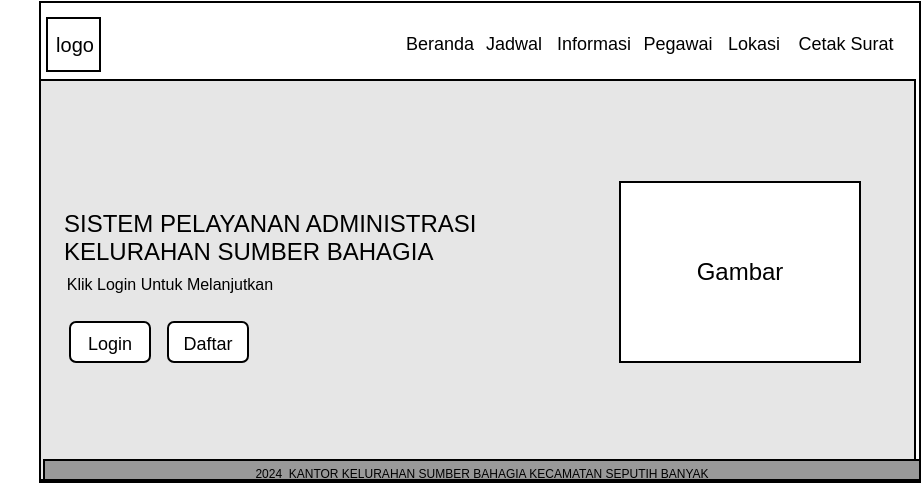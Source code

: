 <mxfile version="23.0.2" type="device" pages="45">
  <diagram name="Beranda" id="1m5klqcFw_cz187Y-md-">
    <mxGraphModel dx="1034" dy="511" grid="1" gridSize="10" guides="1" tooltips="1" connect="1" arrows="1" fold="1" page="1" pageScale="1" pageWidth="850" pageHeight="1100" math="0" shadow="0">
      <root>
        <mxCell id="0" />
        <mxCell id="1" parent="0" />
        <mxCell id="vggIwiNN8jII4NHYQuPw-1" value="" style="rounded=0;whiteSpace=wrap;html=1;" parent="1" vertex="1">
          <mxGeometry x="200" y="40" width="440" height="240" as="geometry" />
        </mxCell>
        <mxCell id="vggIwiNN8jII4NHYQuPw-6" value="&amp;nbsp; &amp;nbsp;SISTEM PELAYANAN ADMINISTRASI&lt;br&gt;&amp;nbsp; &amp;nbsp;KELURAHAN SUMBER BAHAGIA&lt;br&gt;&lt;br&gt;&lt;br&gt;&lt;br&gt;" style="rounded=0;whiteSpace=wrap;html=1;fillColor=#E6E6E6;align=left;" parent="1" vertex="1">
          <mxGeometry x="200" y="79" width="437.5" height="200" as="geometry" />
        </mxCell>
        <mxCell id="vggIwiNN8jII4NHYQuPw-11" value="&lt;font style=&quot;font-size: 10px;&quot;&gt;logo&lt;/font&gt;" style="whiteSpace=wrap;html=1;aspect=fixed;" parent="1" vertex="1">
          <mxGeometry x="203.5" y="48" width="26.5" height="26.5" as="geometry" />
        </mxCell>
        <mxCell id="vggIwiNN8jII4NHYQuPw-13" value="&lt;font style=&quot;font-size: 9px;&quot;&gt;Login&lt;/font&gt;" style="rounded=1;whiteSpace=wrap;html=1;" parent="1" vertex="1">
          <mxGeometry x="215" y="200" width="40" height="20" as="geometry" />
        </mxCell>
        <mxCell id="vggIwiNN8jII4NHYQuPw-14" value="&lt;font style=&quot;font-size: 9px;&quot;&gt;Daftar&lt;/font&gt;" style="rounded=1;whiteSpace=wrap;html=1;" parent="1" vertex="1">
          <mxGeometry x="264" y="200" width="40" height="20" as="geometry" />
        </mxCell>
        <mxCell id="vggIwiNN8jII4NHYQuPw-15" value="&lt;font style=&quot;font-size: 9px;&quot;&gt;Beranda&lt;/font&gt;" style="text;html=1;strokeColor=none;fillColor=none;align=center;verticalAlign=middle;whiteSpace=wrap;rounded=0;" parent="1" vertex="1">
          <mxGeometry x="375" y="50" width="50" height="20" as="geometry" />
        </mxCell>
        <mxCell id="vggIwiNN8jII4NHYQuPw-16" value="&lt;font style=&quot;font-size: 9px;&quot;&gt;Jadwal&lt;/font&gt;" style="text;html=1;strokeColor=none;fillColor=none;align=center;verticalAlign=middle;whiteSpace=wrap;rounded=0;" parent="1" vertex="1">
          <mxGeometry x="412" y="50" width="50" height="20" as="geometry" />
        </mxCell>
        <mxCell id="vggIwiNN8jII4NHYQuPw-17" value="&lt;font style=&quot;font-size: 9px;&quot;&gt;Informasi&lt;/font&gt;" style="text;html=1;strokeColor=none;fillColor=none;align=center;verticalAlign=middle;whiteSpace=wrap;rounded=0;" parent="1" vertex="1">
          <mxGeometry x="452" y="50" width="50" height="20" as="geometry" />
        </mxCell>
        <mxCell id="vggIwiNN8jII4NHYQuPw-19" value="&lt;font style=&quot;font-size: 9px;&quot;&gt;Lokasi&lt;/font&gt;" style="text;html=1;strokeColor=none;fillColor=none;align=center;verticalAlign=middle;whiteSpace=wrap;rounded=0;" parent="1" vertex="1">
          <mxGeometry x="532" y="50" width="50" height="20" as="geometry" />
        </mxCell>
        <mxCell id="vggIwiNN8jII4NHYQuPw-20" value="&lt;font style=&quot;font-size: 9px;&quot;&gt;Cetak Surat&lt;/font&gt;" style="text;html=1;strokeColor=none;fillColor=none;align=center;verticalAlign=middle;whiteSpace=wrap;rounded=0;" parent="1" vertex="1">
          <mxGeometry x="578" y="50" width="50" height="20" as="geometry" />
        </mxCell>
        <mxCell id="vggIwiNN8jII4NHYQuPw-21" value="&lt;font style=&quot;font-size: 6px;&quot;&gt;2024&amp;nbsp; KANTOR KELURAHAN SUMBER BAHAGIA KECAMATAN SEPUTIH BANYAK&lt;/font&gt;" style="rounded=0;whiteSpace=wrap;html=1;fillColor=#999999;" parent="1" vertex="1">
          <mxGeometry x="202" y="269" width="438" height="10" as="geometry" />
        </mxCell>
        <mxCell id="ayl7Xjgxvelrmw_-Nn7d-1" value="&lt;font style=&quot;font-size: 9px;&quot;&gt;Pegawai&lt;/font&gt;" style="text;html=1;strokeColor=none;fillColor=none;align=center;verticalAlign=middle;whiteSpace=wrap;rounded=0;" parent="1" vertex="1">
          <mxGeometry x="494" y="50" width="50" height="20" as="geometry" />
        </mxCell>
        <mxCell id="tkZmdLUUPvTt4zzjbXnn-1" value="&lt;font style=&quot;font-size: 8px;&quot;&gt;Klik Login Untuk Melanjutkan&lt;/font&gt;" style="text;html=1;strokeColor=none;fillColor=none;align=center;verticalAlign=middle;whiteSpace=wrap;rounded=0;" parent="1" vertex="1">
          <mxGeometry x="180" y="170" width="170" height="20" as="geometry" />
        </mxCell>
        <mxCell id="tkZmdLUUPvTt4zzjbXnn-2" value="Gambar" style="rounded=0;whiteSpace=wrap;html=1;" parent="1" vertex="1">
          <mxGeometry x="490" y="130" width="120" height="90" as="geometry" />
        </mxCell>
      </root>
    </mxGraphModel>
  </diagram>
  <diagram id="5sDQ3vpMNH9lOJlnx24f" name="halaman pendaftaran">
    <mxGraphModel dx="1034" dy="511" grid="1" gridSize="10" guides="1" tooltips="1" connect="1" arrows="1" fold="1" page="1" pageScale="1" pageWidth="850" pageHeight="1100" math="0" shadow="0">
      <root>
        <mxCell id="0" />
        <mxCell id="1" parent="0" />
        <mxCell id="Gj-nSVnGagWd_zu6oiww-1" value="" style="rounded=0;whiteSpace=wrap;html=1;movable=1;resizable=1;rotatable=1;deletable=1;editable=1;locked=0;connectable=1;" parent="1" vertex="1">
          <mxGeometry x="200" y="40" width="440" height="240" as="geometry" />
        </mxCell>
        <mxCell id="Gj-nSVnGagWd_zu6oiww-2" value="" style="rounded=0;whiteSpace=wrap;html=1;movable=1;resizable=1;rotatable=1;deletable=1;editable=1;locked=0;connectable=1;" parent="1" vertex="1">
          <mxGeometry x="330" y="70" width="190" height="170" as="geometry" />
        </mxCell>
        <mxCell id="Gj-nSVnGagWd_zu6oiww-3" value="&lt;font style=&quot;font-size: 6px;&quot;&gt;logo&lt;/font&gt;" style="whiteSpace=wrap;html=1;aspect=fixed;" parent="1" vertex="1">
          <mxGeometry x="333" y="74" width="20" height="20" as="geometry" />
        </mxCell>
        <mxCell id="Gj-nSVnGagWd_zu6oiww-4" value="&lt;font style=&quot;font-size: 10px;&quot;&gt;Halaman Pendaftaran&lt;/font&gt;" style="text;html=1;strokeColor=none;fillColor=none;align=center;verticalAlign=middle;whiteSpace=wrap;rounded=0;" parent="1" vertex="1">
          <mxGeometry x="335" y="99" width="105" height="20" as="geometry" />
        </mxCell>
        <mxCell id="Gj-nSVnGagWd_zu6oiww-6" value="&lt;font style=&quot;font-size: 6px;&quot;&gt;&lt;b style=&quot;&quot;&gt;&lt;sup style=&quot;&quot;&gt;Nama Lengkap&lt;/sup&gt;&lt;/b&gt;&lt;/font&gt;" style="rounded=0;whiteSpace=wrap;html=1;align=left;shadow=0;" parent="1" vertex="1">
          <mxGeometry x="337" y="135" width="175" height="10" as="geometry" />
        </mxCell>
        <mxCell id="Gj-nSVnGagWd_zu6oiww-7" value="&lt;font style=&quot;font-size: 8px;&quot;&gt;DAFTAR&lt;/font&gt;" style="rounded=1;whiteSpace=wrap;html=1;fillColor=#CCCCCC;" parent="1" vertex="1">
          <mxGeometry x="334" y="204" width="180" height="10" as="geometry" />
        </mxCell>
        <mxCell id="Gj-nSVnGagWd_zu6oiww-8" value="&lt;font style=&quot;font-size: 8px;&quot;&gt;BATAL&lt;/font&gt;" style="rounded=1;whiteSpace=wrap;html=1;fillColor=#B3B3B3;" parent="1" vertex="1">
          <mxGeometry x="335" y="217" width="180" height="10" as="geometry" />
        </mxCell>
        <mxCell id="Gj-nSVnGagWd_zu6oiww-9" value="&lt;font style=&quot;font-size: 6px;&quot;&gt;&lt;sup style=&quot;&quot;&gt;&lt;b&gt;NIK&lt;/b&gt;&lt;/sup&gt;&lt;/font&gt;" style="rounded=0;whiteSpace=wrap;html=1;align=left;shadow=0;" parent="1" vertex="1">
          <mxGeometry x="337" y="120" width="175" height="10" as="geometry" />
        </mxCell>
        <mxCell id="Gj-nSVnGagWd_zu6oiww-10" value="&lt;sup style=&quot;&quot;&gt;&lt;b style=&quot;&quot;&gt;&lt;font style=&quot;font-size: 5px;&quot;&gt;Jenis Kelamin&lt;/font&gt;&lt;/b&gt;&lt;/sup&gt;" style="rounded=0;whiteSpace=wrap;html=1;align=left;shadow=0;" parent="1" vertex="1">
          <mxGeometry x="337" y="150" width="175" height="10" as="geometry" />
        </mxCell>
        <mxCell id="dSIzOR6BsfMbQnjzqoVA-1" value="&lt;span style=&quot;color: rgb(0, 0, 0); font-family: Helvetica; font-size: 6px; font-style: normal; font-variant-ligatures: normal; font-variant-caps: normal; font-weight: 400; letter-spacing: normal; orphans: 2; text-align: center; text-indent: 0px; text-transform: none; widows: 2; word-spacing: 0px; -webkit-text-stroke-width: 0px; background-color: rgb(251, 251, 251); text-decoration-thickness: initial; text-decoration-style: initial; text-decoration-color: initial; float: none; display: inline !important;&quot;&gt;Sudah Memiliki Akun? Login&lt;/span&gt;" style="text;whiteSpace=wrap;html=1;" parent="1" vertex="1">
          <mxGeometry x="390" y="217" width="110" height="40" as="geometry" />
        </mxCell>
        <mxCell id="ZahN7gWJeD_SIQk4VgF3-1" value="&lt;sup style=&quot;&quot;&gt;&lt;b style=&quot;&quot;&gt;&lt;font style=&quot;font-size: 5px;&quot;&gt;Tempat Lahir&lt;/font&gt;&lt;/b&gt;&lt;/sup&gt;" style="rounded=0;whiteSpace=wrap;html=1;align=left;shadow=0;" parent="1" vertex="1">
          <mxGeometry x="337" y="164" width="175" height="10" as="geometry" />
        </mxCell>
        <mxCell id="ZahN7gWJeD_SIQk4VgF3-2" value="&lt;b style=&quot;&quot;&gt;&lt;sup style=&quot;&quot;&gt;&lt;font style=&quot;font-size: 5px;&quot;&gt;Tanggal Lahir&lt;/font&gt;&lt;/sup&gt;&lt;/b&gt;" style="rounded=0;whiteSpace=wrap;html=1;align=left;shadow=0;" parent="1" vertex="1">
          <mxGeometry x="337" y="177" width="175" height="10" as="geometry" />
        </mxCell>
        <mxCell id="t7ecT2lJzWlc0nlRwzeE-1" value="&lt;b style=&quot;&quot;&gt;&lt;sup style=&quot;&quot;&gt;&lt;font style=&quot;font-size: 5px;&quot;&gt;Password&lt;/font&gt;&lt;/sup&gt;&lt;/b&gt;" style="rounded=0;whiteSpace=wrap;html=1;align=left;shadow=0;" parent="1" vertex="1">
          <mxGeometry x="337.5" y="190" width="175" height="10" as="geometry" />
        </mxCell>
      </root>
    </mxGraphModel>
  </diagram>
  <diagram id="tS1CpJcM4pijqsq3lxKn" name="Login pemohon">
    <mxGraphModel dx="1034" dy="511" grid="1" gridSize="10" guides="1" tooltips="1" connect="1" arrows="1" fold="1" page="1" pageScale="1" pageWidth="850" pageHeight="1100" math="0" shadow="0">
      <root>
        <mxCell id="0" />
        <mxCell id="1" parent="0" />
        <mxCell id="7UL4h2MXXWk-EHkpEffZ-1" value="" style="rounded=0;whiteSpace=wrap;html=1;movable=1;resizable=1;rotatable=1;deletable=1;editable=1;locked=0;connectable=1;" parent="1" vertex="1">
          <mxGeometry x="200" y="40" width="440" height="240" as="geometry" />
        </mxCell>
        <mxCell id="7UL4h2MXXWk-EHkpEffZ-2" value="" style="rounded=0;whiteSpace=wrap;html=1;movable=1;resizable=1;rotatable=1;deletable=1;editable=1;locked=0;connectable=1;" parent="1" vertex="1">
          <mxGeometry x="312" y="85" width="227" height="150" as="geometry" />
        </mxCell>
        <mxCell id="ANuyS8JDKt6f1A5by1nN-1" value="&lt;font style=&quot;font-size: 6px;&quot;&gt;logo&lt;/font&gt;" style="whiteSpace=wrap;html=1;aspect=fixed;" parent="1" vertex="1">
          <mxGeometry x="315" y="88" width="20" height="20" as="geometry" />
        </mxCell>
        <mxCell id="k-RUqkjBTPmr5vLNWszk-1" value="&lt;font style=&quot;font-size: 10px;&quot;&gt;LOGIN PEMOHON&lt;/font&gt;" style="text;html=1;strokeColor=none;fillColor=none;align=center;verticalAlign=middle;whiteSpace=wrap;rounded=0;" parent="1" vertex="1">
          <mxGeometry x="376" y="110" width="95" height="20" as="geometry" />
        </mxCell>
        <mxCell id="k-RUqkjBTPmr5vLNWszk-2" value="&lt;font style=&quot;font-size: 6px;&quot;&gt;NIK Anda&lt;/font&gt;" style="rounded=0;whiteSpace=wrap;html=1;align=left;shadow=0;" parent="1" vertex="1">
          <mxGeometry x="320" y="135" width="210" height="10" as="geometry" />
        </mxCell>
        <mxCell id="k-RUqkjBTPmr5vLNWszk-3" value="&lt;font style=&quot;font-size: 6px;&quot;&gt;Password Anda&lt;/font&gt;" style="rounded=0;whiteSpace=wrap;html=1;align=left;shadow=0;" parent="1" vertex="1">
          <mxGeometry x="320" y="150" width="210" height="10" as="geometry" />
        </mxCell>
        <mxCell id="jd_gjYdbM8JvTD2AyaXn-1" value="&lt;font style=&quot;font-size: 8px;&quot;&gt;LOGIN&lt;/font&gt;" style="rounded=1;whiteSpace=wrap;html=1;fillColor=#CCCCCC;" parent="1" vertex="1">
          <mxGeometry x="320" y="176" width="210" height="10" as="geometry" />
        </mxCell>
        <mxCell id="jd_gjYdbM8JvTD2AyaXn-2" value="&lt;font style=&quot;font-size: 8px;&quot;&gt;BATAL&lt;/font&gt;" style="rounded=1;whiteSpace=wrap;html=1;fillColor=#B3B3B3;" parent="1" vertex="1">
          <mxGeometry x="320" y="191" width="210" height="10" as="geometry" />
        </mxCell>
        <mxCell id="6vCkWzXFUVV9MBBaZ5lA-1" value="&lt;font style=&quot;font-size: 6px;&quot;&gt;Belum Memiliki Akun? Buat&lt;/font&gt;" style="text;html=1;strokeColor=none;fillColor=none;align=center;verticalAlign=middle;whiteSpace=wrap;rounded=0;" parent="1" vertex="1">
          <mxGeometry x="374" y="203" width="106" height="10" as="geometry" />
        </mxCell>
      </root>
    </mxGraphModel>
  </diagram>
  <diagram id="CRzFTSgGhh3IdCRZ2bej" name="dashboard pemohon">
    <mxGraphModel dx="1034" dy="511" grid="1" gridSize="10" guides="1" tooltips="1" connect="1" arrows="1" fold="1" page="1" pageScale="1" pageWidth="850" pageHeight="1100" math="0" shadow="0">
      <root>
        <mxCell id="0" />
        <mxCell id="1" parent="0" />
        <mxCell id="np2CXgtRm3UuJlWNmU6m-1" value="" style="rounded=0;whiteSpace=wrap;html=1;movable=1;resizable=1;rotatable=1;deletable=1;editable=1;locked=0;connectable=1;" parent="1" vertex="1">
          <mxGeometry x="200" y="40" width="440" height="240" as="geometry" />
        </mxCell>
        <mxCell id="HaARmtHTxz5WnLvmCoXl-1" value="&lt;font style=&quot;font-size: 6px;&quot;&gt;logo&lt;/font&gt;" style="whiteSpace=wrap;html=1;aspect=fixed;" parent="1" vertex="1">
          <mxGeometry x="202" y="43" width="20" height="20" as="geometry" />
        </mxCell>
        <mxCell id="HaARmtHTxz5WnLvmCoXl-2" value="" style="endArrow=none;html=1;rounded=0;" parent="1" edge="1">
          <mxGeometry width="50" height="50" relative="1" as="geometry">
            <mxPoint x="280" y="280" as="sourcePoint" />
            <mxPoint x="280" y="40" as="targetPoint" />
          </mxGeometry>
        </mxCell>
        <mxCell id="XGKqLD3bZ0NaRE8K6_s8-1" value="&lt;font style=&quot;font-size: 8px;&quot;&gt;Dashboard&lt;/font&gt;" style="rounded=1;whiteSpace=wrap;html=1;fillColor=#B3B3B3;movable=1;resizable=1;rotatable=1;deletable=1;editable=1;locked=0;connectable=1;" parent="1" vertex="1">
          <mxGeometry x="205" y="68" width="70" height="14" as="geometry" />
        </mxCell>
        <mxCell id="XGKqLD3bZ0NaRE8K6_s8-6" value="" style="line;strokeWidth=2;html=1;" parent="1" vertex="1">
          <mxGeometry x="262" y="45" width="8" height="5" as="geometry" />
        </mxCell>
        <mxCell id="XGKqLD3bZ0NaRE8K6_s8-8" value="" style="line;strokeWidth=2;html=1;" parent="1" vertex="1">
          <mxGeometry x="262" y="48" width="8" height="5" as="geometry" />
        </mxCell>
        <mxCell id="XGKqLD3bZ0NaRE8K6_s8-9" value="" style="line;strokeWidth=2;html=1;" parent="1" vertex="1">
          <mxGeometry x="262" y="51" width="8" height="5" as="geometry" />
        </mxCell>
        <mxCell id="XGKqLD3bZ0NaRE8K6_s8-10" value="&lt;font style=&quot;font-size: 8px;&quot;&gt;Fitur&lt;/font&gt;" style="text;html=1;strokeColor=none;fillColor=none;align=center;verticalAlign=middle;whiteSpace=wrap;rounded=0;" parent="1" vertex="1">
          <mxGeometry x="196" y="84" width="38" height="10" as="geometry" />
        </mxCell>
        <mxCell id="XGKqLD3bZ0NaRE8K6_s8-11" value="&lt;font style=&quot;font-size: 6px;&quot;&gt;Biodata Anda&lt;br&gt;Status Request&lt;/font&gt;" style="text;html=1;strokeColor=none;fillColor=none;align=left;verticalAlign=middle;whiteSpace=wrap;rounded=0;" parent="1" vertex="1">
          <mxGeometry x="205" y="94" width="80" height="30" as="geometry" />
        </mxCell>
        <mxCell id="XGKqLD3bZ0NaRE8K6_s8-12" value="&lt;font style=&quot;font-size: 8px;&quot;&gt;Logout&lt;/font&gt;" style="rounded=1;whiteSpace=wrap;html=1;fillColor=#B3B3B3;" parent="1" vertex="1">
          <mxGeometry x="205" y="130" width="70" height="14" as="geometry" />
        </mxCell>
        <mxCell id="XGKqLD3bZ0NaRE8K6_s8-13" value="&lt;font style=&quot;font-size: 8px;&quot;&gt;&lt;b&gt;Hallo!&lt;/b&gt;&lt;/font&gt;" style="text;html=1;strokeColor=none;fillColor=none;align=center;verticalAlign=middle;whiteSpace=wrap;rounded=0;movable=0;resizable=0;rotatable=0;deletable=0;editable=0;locked=1;connectable=0;" parent="1" vertex="1">
          <mxGeometry x="285" y="70" width="38" height="10" as="geometry" />
        </mxCell>
        <mxCell id="XGKqLD3bZ0NaRE8K6_s8-14" value="&lt;span style=&quot;font-size: 6px;&quot;&gt;Sebelum Anda Request Surat Keterangan Lengkapi Biodata Anda,Klik Biodata Anda&lt;/span&gt;" style="text;html=1;strokeColor=none;fillColor=none;align=left;verticalAlign=middle;whiteSpace=wrap;rounded=0;movable=1;resizable=1;rotatable=1;deletable=1;editable=1;locked=0;connectable=1;" parent="1" vertex="1">
          <mxGeometry x="291" y="70" width="230" height="28" as="geometry" />
        </mxCell>
        <mxCell id="XGKqLD3bZ0NaRE8K6_s8-17" value="&lt;font style=&quot;font-size: 6px;&quot;&gt;Surat Keterangan Tidak Mampu&lt;br&gt;&lt;br&gt;&lt;/font&gt;" style="whiteSpace=wrap;html=1;aspect=fixed;align=center;" parent="1" vertex="1">
          <mxGeometry x="291" y="98" width="62" height="62" as="geometry" />
        </mxCell>
        <mxCell id="XGKqLD3bZ0NaRE8K6_s8-18" value="&lt;font style=&quot;font-size: 6px;&quot;&gt;Surat Keterangan Usaha&lt;br&gt;&lt;br&gt;&lt;/font&gt;" style="whiteSpace=wrap;html=1;aspect=fixed;" parent="1" vertex="1">
          <mxGeometry x="375" y="98" width="62" height="62" as="geometry" />
        </mxCell>
        <mxCell id="XGKqLD3bZ0NaRE8K6_s8-19" value="&lt;font style=&quot;font-size: 6px;&quot;&gt;Surat Keterangan Kartu Keluarga&lt;br&gt;&lt;br&gt;&lt;/font&gt;" style="whiteSpace=wrap;html=1;aspect=fixed;" parent="1" vertex="1">
          <mxGeometry x="459" y="98" width="62" height="62" as="geometry" />
        </mxCell>
        <mxCell id="XGKqLD3bZ0NaRE8K6_s8-20" value="&lt;font style=&quot;font-size: 6px;&quot;&gt;Surat Keterangan Domisili&lt;br&gt;&lt;br&gt;&lt;/font&gt;" style="whiteSpace=wrap;html=1;aspect=fixed;" parent="1" vertex="1">
          <mxGeometry x="540" y="98" width="62" height="62" as="geometry" />
        </mxCell>
        <mxCell id="XGKqLD3bZ0NaRE8K6_s8-21" value="&lt;font style=&quot;font-size: 6px;&quot;&gt;Surat Akta Lahir&lt;br&gt;&lt;br&gt;&lt;/font&gt;" style="whiteSpace=wrap;html=1;aspect=fixed;" parent="1" vertex="1">
          <mxGeometry x="291" y="180" width="62" height="62" as="geometry" />
        </mxCell>
        <mxCell id="XGKqLD3bZ0NaRE8K6_s8-22" value="&lt;font style=&quot;font-size: 6px;&quot;&gt;Surat Keterangan KTP&lt;br&gt;&lt;br&gt;&lt;/font&gt;" style="whiteSpace=wrap;html=1;aspect=fixed;" parent="1" vertex="1">
          <mxGeometry x="375" y="180" width="62" height="62" as="geometry" />
        </mxCell>
        <mxCell id="c_UKBHMolNZeiH9HuUHg-1" value="&lt;span style=&quot;font-size: 6px;&quot;&gt;&lt;sup&gt;+ Request&lt;/sup&gt;&lt;/span&gt;" style="rounded=1;whiteSpace=wrap;html=1;fillColor=#B3B3B3;align=center;" parent="1" vertex="1">
          <mxGeometry x="307.5" y="141" width="29" height="15" as="geometry" />
        </mxCell>
        <mxCell id="c_UKBHMolNZeiH9HuUHg-3" value="&lt;span style=&quot;font-size: 6px;&quot;&gt;&lt;sup&gt;+ Request&lt;/sup&gt;&lt;/span&gt;" style="rounded=1;whiteSpace=wrap;html=1;fillColor=#B3B3B3;align=center;" parent="1" vertex="1">
          <mxGeometry x="390" y="141" width="29" height="15" as="geometry" />
        </mxCell>
        <mxCell id="c_UKBHMolNZeiH9HuUHg-4" value="&lt;span style=&quot;font-size: 6px;&quot;&gt;&lt;sup&gt;+ Request&lt;/sup&gt;&lt;/span&gt;" style="rounded=1;whiteSpace=wrap;html=1;fillColor=#B3B3B3;align=center;" parent="1" vertex="1">
          <mxGeometry x="475.5" y="141" width="29" height="15" as="geometry" />
        </mxCell>
        <mxCell id="c_UKBHMolNZeiH9HuUHg-5" value="&lt;span style=&quot;font-size: 6px;&quot;&gt;&lt;sup&gt;+ Request&lt;/sup&gt;&lt;/span&gt;" style="rounded=1;whiteSpace=wrap;html=1;fillColor=#B3B3B3;align=center;" parent="1" vertex="1">
          <mxGeometry x="556.5" y="141" width="29" height="15" as="geometry" />
        </mxCell>
        <mxCell id="c_UKBHMolNZeiH9HuUHg-6" value="&lt;span style=&quot;font-size: 6px;&quot;&gt;&lt;sup&gt;+ Request&lt;/sup&gt;&lt;/span&gt;" style="rounded=1;whiteSpace=wrap;html=1;fillColor=#B3B3B3;align=center;" parent="1" vertex="1">
          <mxGeometry x="307.5" y="220" width="29" height="15" as="geometry" />
        </mxCell>
        <mxCell id="c_UKBHMolNZeiH9HuUHg-7" value="&lt;span style=&quot;font-size: 6px;&quot;&gt;&lt;sup&gt;+ Request&lt;/sup&gt;&lt;/span&gt;" style="rounded=1;whiteSpace=wrap;html=1;fillColor=#B3B3B3;align=center;" parent="1" vertex="1">
          <mxGeometry x="391.5" y="220" width="29" height="15" as="geometry" />
        </mxCell>
        <mxCell id="c_UKBHMolNZeiH9HuUHg-8" value="" style="shape=actor;whiteSpace=wrap;html=1;" parent="1" vertex="1">
          <mxGeometry x="575.5" y="56" width="10" height="10" as="geometry" />
        </mxCell>
        <mxCell id="c_UKBHMolNZeiH9HuUHg-9" value="&lt;font style=&quot;font-size: 6px;&quot;&gt;Biodata Anda&lt;/font&gt;" style="text;html=1;strokeColor=none;fillColor=none;align=center;verticalAlign=middle;whiteSpace=wrap;rounded=0;" parent="1" vertex="1">
          <mxGeometry x="577" y="47" width="60" height="30" as="geometry" />
        </mxCell>
      </root>
    </mxGraphModel>
  </diagram>
  <diagram id="BomL2iUD_lAXJbFcT2Ra" name="biodata pemohon">
    <mxGraphModel dx="1034" dy="511" grid="1" gridSize="10" guides="1" tooltips="1" connect="1" arrows="1" fold="1" page="1" pageScale="1" pageWidth="850" pageHeight="1100" math="0" shadow="0">
      <root>
        <mxCell id="0" />
        <mxCell id="1" parent="0" />
        <mxCell id="ClZvuto4uQYpjWeRrx10-1" value="" style="rounded=0;whiteSpace=wrap;html=1;movable=1;resizable=1;rotatable=1;deletable=1;editable=1;locked=0;connectable=1;" parent="1" vertex="1">
          <mxGeometry x="200" y="40" width="440" height="280" as="geometry" />
        </mxCell>
        <mxCell id="ClZvuto4uQYpjWeRrx10-2" value="&lt;font style=&quot;font-size: 6px;&quot;&gt;logo&lt;/font&gt;" style="whiteSpace=wrap;html=1;aspect=fixed;" parent="1" vertex="1">
          <mxGeometry x="202" y="43" width="20" height="20" as="geometry" />
        </mxCell>
        <mxCell id="ClZvuto4uQYpjWeRrx10-3" value="" style="endArrow=none;html=1;rounded=0;exitX=0.183;exitY=1.004;exitDx=0;exitDy=0;exitPerimeter=0;" parent="1" source="ClZvuto4uQYpjWeRrx10-1" edge="1">
          <mxGeometry width="50" height="50" relative="1" as="geometry">
            <mxPoint x="280" y="280" as="sourcePoint" />
            <mxPoint x="280" y="40" as="targetPoint" />
          </mxGeometry>
        </mxCell>
        <mxCell id="ClZvuto4uQYpjWeRrx10-4" value="&lt;font style=&quot;font-size: 8px;&quot;&gt;Dashboard&lt;/font&gt;" style="rounded=1;whiteSpace=wrap;html=1;fillColor=#B3B3B3;movable=1;resizable=1;rotatable=1;deletable=1;editable=1;locked=0;connectable=1;" parent="1" vertex="1">
          <mxGeometry x="205" y="68" width="70" height="14" as="geometry" />
        </mxCell>
        <mxCell id="ClZvuto4uQYpjWeRrx10-5" value="" style="line;strokeWidth=2;html=1;" parent="1" vertex="1">
          <mxGeometry x="262" y="45" width="8" height="5" as="geometry" />
        </mxCell>
        <mxCell id="ClZvuto4uQYpjWeRrx10-6" value="" style="line;strokeWidth=2;html=1;" parent="1" vertex="1">
          <mxGeometry x="262" y="48" width="8" height="5" as="geometry" />
        </mxCell>
        <mxCell id="ClZvuto4uQYpjWeRrx10-7" value="" style="line;strokeWidth=2;html=1;" parent="1" vertex="1">
          <mxGeometry x="262" y="51" width="8" height="5" as="geometry" />
        </mxCell>
        <mxCell id="ClZvuto4uQYpjWeRrx10-8" value="&lt;font style=&quot;font-size: 8px;&quot;&gt;Fitur&lt;/font&gt;" style="text;html=1;strokeColor=none;fillColor=none;align=center;verticalAlign=middle;whiteSpace=wrap;rounded=0;" parent="1" vertex="1">
          <mxGeometry x="196" y="84" width="38" height="10" as="geometry" />
        </mxCell>
        <mxCell id="ClZvuto4uQYpjWeRrx10-9" value="&lt;font style=&quot;font-size: 6px;&quot;&gt;Biodata Anda&lt;br&gt;Status Request&lt;/font&gt;" style="text;html=1;strokeColor=none;fillColor=none;align=left;verticalAlign=middle;whiteSpace=wrap;rounded=0;" parent="1" vertex="1">
          <mxGeometry x="205" y="94" width="80" height="30" as="geometry" />
        </mxCell>
        <mxCell id="ClZvuto4uQYpjWeRrx10-10" value="&lt;font style=&quot;font-size: 8px;&quot;&gt;Logout&lt;/font&gt;" style="rounded=1;whiteSpace=wrap;html=1;fillColor=#B3B3B3;" parent="1" vertex="1">
          <mxGeometry x="205" y="130" width="70" height="14" as="geometry" />
        </mxCell>
        <mxCell id="ClZvuto4uQYpjWeRrx10-11" value="&lt;b style=&quot;&quot;&gt;&lt;font style=&quot;font-size: 9px;&quot;&gt;UBAH BIODATA&lt;/font&gt;&lt;/b&gt;" style="text;html=1;strokeColor=none;fillColor=none;align=center;verticalAlign=middle;whiteSpace=wrap;rounded=0;movable=1;resizable=1;rotatable=1;deletable=1;editable=1;locked=0;connectable=1;" parent="1" vertex="1">
          <mxGeometry x="291" y="50" width="75" height="10" as="geometry" />
        </mxCell>
        <mxCell id="NRgo7JLLhIGjEBkFW-Hn-13" value="&lt;font style=&quot;font-size: 6px;&quot;&gt;NIK&lt;/font&gt;" style="text;html=1;strokeColor=none;fillColor=none;align=center;verticalAlign=middle;whiteSpace=wrap;rounded=0;" parent="1" vertex="1">
          <mxGeometry x="287" y="55" width="30" height="20" as="geometry" />
        </mxCell>
        <mxCell id="TlB8kOl3gNd_4dtKrAMJ-1" value="" style="rounded=1;whiteSpace=wrap;html=1;fillColor=none;movable=1;resizable=1;rotatable=1;deletable=1;editable=1;locked=0;connectable=1;" parent="1" vertex="1">
          <mxGeometry x="295" y="72" width="114" height="14" as="geometry" />
        </mxCell>
        <mxCell id="TlB8kOl3gNd_4dtKrAMJ-2" value="&lt;font style=&quot;font-size: 6px;&quot;&gt;No.KK&lt;/font&gt;" style="text;html=1;strokeColor=none;fillColor=none;align=center;verticalAlign=middle;whiteSpace=wrap;rounded=0;" parent="1" vertex="1">
          <mxGeometry x="269" y="82" width="73" height="20" as="geometry" />
        </mxCell>
        <mxCell id="TlB8kOl3gNd_4dtKrAMJ-3" value="" style="rounded=1;whiteSpace=wrap;html=1;fillColor=none;movable=1;resizable=1;rotatable=1;deletable=1;editable=1;locked=0;connectable=1;" parent="1" vertex="1">
          <mxGeometry x="296" y="99" width="114" height="14" as="geometry" />
        </mxCell>
        <mxCell id="TlB8kOl3gNd_4dtKrAMJ-5" value="&lt;font style=&quot;font-size: 6px;&quot;&gt;Jenis Kelamin&lt;/font&gt;" style="text;html=1;strokeColor=none;fillColor=none;align=center;verticalAlign=middle;whiteSpace=wrap;rounded=0;" parent="1" vertex="1">
          <mxGeometry x="279" y="134" width="73" height="20" as="geometry" />
        </mxCell>
        <mxCell id="TlB8kOl3gNd_4dtKrAMJ-7" value="&lt;font style=&quot;font-size: 6px;&quot;&gt;Laki-Laki&lt;/font&gt;" style="text;html=1;strokeColor=none;fillColor=none;align=center;verticalAlign=middle;whiteSpace=wrap;rounded=0;" parent="1" vertex="1">
          <mxGeometry x="281" y="142" width="73" height="20" as="geometry" />
        </mxCell>
        <mxCell id="TlB8kOl3gNd_4dtKrAMJ-8" value="&lt;font style=&quot;font-size: 6px;&quot;&gt;Perempuan&lt;/font&gt;" style="text;html=1;strokeColor=none;fillColor=none;align=center;verticalAlign=middle;whiteSpace=wrap;rounded=0;" parent="1" vertex="1">
          <mxGeometry x="324" y="142" width="73" height="20" as="geometry" />
        </mxCell>
        <mxCell id="TlB8kOl3gNd_4dtKrAMJ-9" value="&lt;font style=&quot;font-size: 6px;&quot;&gt;Tempat Lahir&lt;/font&gt;" style="text;html=1;strokeColor=none;fillColor=none;align=center;verticalAlign=middle;whiteSpace=wrap;rounded=0;" parent="1" vertex="1">
          <mxGeometry x="282" y="174" width="73" height="20" as="geometry" />
        </mxCell>
        <mxCell id="TlB8kOl3gNd_4dtKrAMJ-10" value="" style="rounded=1;whiteSpace=wrap;html=1;fillColor=none;movable=1;resizable=1;rotatable=1;deletable=1;editable=1;locked=0;connectable=1;" parent="1" vertex="1">
          <mxGeometry x="298" y="167" width="114" height="14" as="geometry" />
        </mxCell>
        <mxCell id="TlB8kOl3gNd_4dtKrAMJ-11" value="&lt;font style=&quot;font-size: 6px;&quot;&gt;Tanggal lahir&lt;/font&gt;" style="text;html=1;strokeColor=none;fillColor=none;align=center;verticalAlign=middle;whiteSpace=wrap;rounded=0;" parent="1" vertex="1">
          <mxGeometry x="279" y="150" width="73" height="20" as="geometry" />
        </mxCell>
        <mxCell id="TlB8kOl3gNd_4dtKrAMJ-12" value="" style="rounded=1;whiteSpace=wrap;html=1;fillColor=none;movable=1;resizable=1;rotatable=1;deletable=1;editable=1;locked=0;connectable=1;" parent="1" vertex="1">
          <mxGeometry x="299" y="190" width="114" height="14" as="geometry" />
        </mxCell>
        <mxCell id="TlB8kOl3gNd_4dtKrAMJ-13" value="&lt;font style=&quot;font-size: 6px;&quot;&gt;Golongan Darah&lt;/font&gt;" style="text;html=1;strokeColor=none;fillColor=none;align=center;verticalAlign=middle;whiteSpace=wrap;rounded=0;" parent="1" vertex="1">
          <mxGeometry x="460" y="53" width="50" height="20" as="geometry" />
        </mxCell>
        <mxCell id="TlB8kOl3gNd_4dtKrAMJ-14" value="" style="rounded=1;whiteSpace=wrap;html=1;fillColor=none;movable=1;resizable=1;rotatable=1;deletable=1;editable=1;locked=0;connectable=1;" parent="1" vertex="1">
          <mxGeometry x="460" y="70" width="114" height="14" as="geometry" />
        </mxCell>
        <mxCell id="TlB8kOl3gNd_4dtKrAMJ-15" value="&lt;font style=&quot;font-size: 6px;&quot;&gt;RT/RW&lt;/font&gt;" style="text;html=1;strokeColor=none;fillColor=none;align=center;verticalAlign=middle;whiteSpace=wrap;rounded=0;" parent="1" vertex="1">
          <mxGeometry x="460" y="106" width="30" height="20" as="geometry" />
        </mxCell>
        <mxCell id="TlB8kOl3gNd_4dtKrAMJ-17" value="&lt;font style=&quot;font-size: 6px;&quot;&gt;Status HDK&lt;/font&gt;" style="text;html=1;strokeColor=none;fillColor=none;align=center;verticalAlign=middle;whiteSpace=wrap;rounded=0;" parent="1" vertex="1">
          <mxGeometry x="457" y="157" width="50" height="20" as="geometry" />
        </mxCell>
        <mxCell id="TlB8kOl3gNd_4dtKrAMJ-18" value="" style="rounded=1;whiteSpace=wrap;html=1;fillColor=none;movable=1;resizable=1;rotatable=1;deletable=1;editable=1;locked=0;connectable=1;" parent="1" vertex="1">
          <mxGeometry x="464" y="174" width="114" height="14" as="geometry" />
        </mxCell>
        <mxCell id="TlB8kOl3gNd_4dtKrAMJ-19" value="&lt;font style=&quot;font-size: 6px;&quot;&gt;Pendidikan&lt;/font&gt;" style="text;html=1;strokeColor=none;fillColor=none;align=center;verticalAlign=middle;whiteSpace=wrap;rounded=0;" parent="1" vertex="1">
          <mxGeometry x="453" y="183" width="59" height="20" as="geometry" />
        </mxCell>
        <mxCell id="TlB8kOl3gNd_4dtKrAMJ-20" value="" style="rounded=1;whiteSpace=wrap;html=1;fillColor=none;movable=1;resizable=1;rotatable=1;deletable=1;editable=1;locked=0;connectable=1;" parent="1" vertex="1">
          <mxGeometry x="464" y="199" width="114" height="14" as="geometry" />
        </mxCell>
        <mxCell id="TlB8kOl3gNd_4dtKrAMJ-21" value="&lt;font style=&quot;font-size: 8px;&quot;&gt;Ubah&lt;/font&gt;" style="rounded=1;whiteSpace=wrap;html=1;fillColor=#B3B3B3;" parent="1" vertex="1">
          <mxGeometry x="298" y="296" width="41" height="14" as="geometry" />
        </mxCell>
        <mxCell id="TlB8kOl3gNd_4dtKrAMJ-22" value="&lt;font style=&quot;font-size: 8px;&quot;&gt;Batal&lt;/font&gt;" style="rounded=1;whiteSpace=wrap;html=1;fillColor=#B3B3B3;" parent="1" vertex="1">
          <mxGeometry x="346" y="296" width="41" height="14" as="geometry" />
        </mxCell>
        <mxCell id="MjKItRaDMw3GLE0ktvZG-1" value="&lt;font style=&quot;font-size: 6px;&quot;&gt;Nama Lengkap&lt;/font&gt;" style="text;html=1;strokeColor=none;fillColor=none;align=center;verticalAlign=middle;whiteSpace=wrap;rounded=0;" parent="1" vertex="1">
          <mxGeometry x="282" y="107" width="73" height="20" as="geometry" />
        </mxCell>
        <mxCell id="MjKItRaDMw3GLE0ktvZG-2" value="" style="rounded=1;whiteSpace=wrap;html=1;fillColor=none;movable=1;resizable=1;rotatable=1;deletable=1;editable=1;locked=0;connectable=1;" parent="1" vertex="1">
          <mxGeometry x="296" y="124" width="114" height="14" as="geometry" />
        </mxCell>
        <mxCell id="MjKItRaDMw3GLE0ktvZG-4" value="&lt;font style=&quot;font-size: 6px;&quot;&gt;Nomor Telepon&lt;/font&gt;" style="text;html=1;strokeColor=none;fillColor=none;align=center;verticalAlign=middle;whiteSpace=wrap;rounded=0;" parent="1" vertex="1">
          <mxGeometry x="283" y="199" width="73" height="20" as="geometry" />
        </mxCell>
        <mxCell id="MjKItRaDMw3GLE0ktvZG-5" value="" style="rounded=1;whiteSpace=wrap;html=1;fillColor=none;movable=1;resizable=1;rotatable=1;deletable=1;editable=1;locked=0;connectable=1;" parent="1" vertex="1">
          <mxGeometry x="299" y="215" width="114" height="14" as="geometry" />
        </mxCell>
        <mxCell id="MjKItRaDMw3GLE0ktvZG-6" value="&lt;font style=&quot;font-size: 6px;&quot;&gt;Agama&lt;/font&gt;" style="text;html=1;strokeColor=none;fillColor=none;align=center;verticalAlign=middle;whiteSpace=wrap;rounded=0;" parent="1" vertex="1">
          <mxGeometry x="449" y="79" width="50" height="20" as="geometry" />
        </mxCell>
        <mxCell id="MjKItRaDMw3GLE0ktvZG-7" value="" style="rounded=1;whiteSpace=wrap;html=1;fillColor=none;movable=1;resizable=1;rotatable=1;deletable=1;editable=1;locked=0;connectable=1;" parent="1" vertex="1">
          <mxGeometry x="461" y="95" width="114" height="14" as="geometry" />
        </mxCell>
        <mxCell id="MjKItRaDMw3GLE0ktvZG-8" value="" style="rounded=1;whiteSpace=wrap;html=1;fillColor=none;movable=1;resizable=1;rotatable=1;deletable=1;editable=1;locked=0;connectable=1;" parent="1" vertex="1">
          <mxGeometry x="462" y="122" width="114" height="14" as="geometry" />
        </mxCell>
        <mxCell id="MjKItRaDMw3GLE0ktvZG-9" value="&lt;font style=&quot;font-size: 6px;&quot;&gt;Status Perkawinan&lt;/font&gt;" style="text;html=1;strokeColor=none;fillColor=none;align=center;verticalAlign=middle;whiteSpace=wrap;rounded=0;" parent="1" vertex="1">
          <mxGeometry x="456" y="130" width="69" height="20" as="geometry" />
        </mxCell>
        <mxCell id="MjKItRaDMw3GLE0ktvZG-10" value="" style="rounded=1;whiteSpace=wrap;html=1;fillColor=none;movable=1;resizable=1;rotatable=1;deletable=1;editable=1;locked=0;connectable=1;" parent="1" vertex="1">
          <mxGeometry x="463" y="148" width="114" height="14" as="geometry" />
        </mxCell>
        <mxCell id="MjKItRaDMw3GLE0ktvZG-12" value="&lt;font style=&quot;font-size: 6px;&quot;&gt;Pekerjaan&lt;/font&gt;" style="text;html=1;strokeColor=none;fillColor=none;align=center;verticalAlign=middle;whiteSpace=wrap;rounded=0;" parent="1" vertex="1">
          <mxGeometry x="452" y="207" width="59" height="20" as="geometry" />
        </mxCell>
        <mxCell id="MjKItRaDMw3GLE0ktvZG-13" value="" style="rounded=1;whiteSpace=wrap;html=1;fillColor=none;movable=1;resizable=1;rotatable=1;deletable=1;editable=1;locked=0;connectable=1;" parent="1" vertex="1">
          <mxGeometry x="465" y="223" width="114" height="14" as="geometry" />
        </mxCell>
        <mxCell id="MjKItRaDMw3GLE0ktvZG-14" value="&lt;font style=&quot;font-size: 6px;&quot;&gt;Alamat&lt;/font&gt;" style="text;html=1;strokeColor=none;fillColor=none;align=center;verticalAlign=middle;whiteSpace=wrap;rounded=0;" parent="1" vertex="1">
          <mxGeometry x="449" y="231" width="59" height="20" as="geometry" />
        </mxCell>
        <mxCell id="MjKItRaDMw3GLE0ktvZG-15" value="" style="rounded=1;whiteSpace=wrap;html=1;fillColor=none;movable=1;resizable=1;rotatable=1;deletable=1;editable=1;locked=0;connectable=1;" parent="1" vertex="1">
          <mxGeometry x="465" y="247" width="114" height="14" as="geometry" />
        </mxCell>
        <mxCell id="MjKItRaDMw3GLE0ktvZG-16" value="&lt;font style=&quot;font-size: 6px;&quot;&gt;Nama Ayah&lt;/font&gt;" style="text;html=1;strokeColor=none;fillColor=none;align=center;verticalAlign=middle;whiteSpace=wrap;rounded=0;" parent="1" vertex="1">
          <mxGeometry x="454" y="255" width="59" height="20" as="geometry" />
        </mxCell>
        <mxCell id="MjKItRaDMw3GLE0ktvZG-17" value="" style="rounded=1;whiteSpace=wrap;html=1;fillColor=none;movable=1;resizable=1;rotatable=1;deletable=1;editable=1;locked=0;connectable=1;" parent="1" vertex="1">
          <mxGeometry x="465" y="272" width="114" height="14" as="geometry" />
        </mxCell>
        <mxCell id="MjKItRaDMw3GLE0ktvZG-18" value="&lt;font style=&quot;font-size: 6px;&quot;&gt;Nama Ibu&lt;/font&gt;" style="text;html=1;strokeColor=none;fillColor=none;align=center;verticalAlign=middle;whiteSpace=wrap;rounded=0;" parent="1" vertex="1">
          <mxGeometry x="452" y="280" width="59" height="20" as="geometry" />
        </mxCell>
        <mxCell id="MjKItRaDMw3GLE0ktvZG-19" value="" style="rounded=1;whiteSpace=wrap;html=1;fillColor=none;movable=1;resizable=1;rotatable=1;deletable=1;editable=1;locked=0;connectable=1;" parent="1" vertex="1">
          <mxGeometry x="465" y="296" width="114" height="14" as="geometry" />
        </mxCell>
      </root>
    </mxGraphModel>
  </diagram>
  <diagram id="kt6X3dYNOwhnsgwa1gnS" name="status request">
    <mxGraphModel dx="1034" dy="511" grid="1" gridSize="10" guides="1" tooltips="1" connect="1" arrows="1" fold="1" page="1" pageScale="1" pageWidth="850" pageHeight="1100" math="0" shadow="0">
      <root>
        <mxCell id="0" />
        <mxCell id="1" parent="0" />
        <mxCell id="MuIZ_zY3xuKv8I0CdZJp-1" value="" style="rounded=0;whiteSpace=wrap;html=1;movable=1;resizable=1;rotatable=1;deletable=1;editable=1;locked=0;connectable=1;" parent="1" vertex="1">
          <mxGeometry x="200" y="40" width="440" height="240" as="geometry" />
        </mxCell>
        <mxCell id="MuIZ_zY3xuKv8I0CdZJp-2" value="&lt;font style=&quot;font-size: 6px;&quot;&gt;logo&lt;/font&gt;" style="whiteSpace=wrap;html=1;aspect=fixed;" parent="1" vertex="1">
          <mxGeometry x="202" y="43" width="20" height="20" as="geometry" />
        </mxCell>
        <mxCell id="MuIZ_zY3xuKv8I0CdZJp-3" value="" style="endArrow=none;html=1;rounded=0;" parent="1" edge="1">
          <mxGeometry width="50" height="50" relative="1" as="geometry">
            <mxPoint x="280" y="280" as="sourcePoint" />
            <mxPoint x="280" y="40" as="targetPoint" />
          </mxGeometry>
        </mxCell>
        <mxCell id="MuIZ_zY3xuKv8I0CdZJp-4" value="&lt;font style=&quot;font-size: 8px;&quot;&gt;Dashboard&lt;/font&gt;" style="rounded=1;whiteSpace=wrap;html=1;fillColor=#B3B3B3;movable=1;resizable=1;rotatable=1;deletable=1;editable=1;locked=0;connectable=1;" parent="1" vertex="1">
          <mxGeometry x="205" y="68" width="70" height="14" as="geometry" />
        </mxCell>
        <mxCell id="MuIZ_zY3xuKv8I0CdZJp-5" value="" style="line;strokeWidth=2;html=1;" parent="1" vertex="1">
          <mxGeometry x="262" y="45" width="8" height="5" as="geometry" />
        </mxCell>
        <mxCell id="MuIZ_zY3xuKv8I0CdZJp-6" value="" style="line;strokeWidth=2;html=1;" parent="1" vertex="1">
          <mxGeometry x="262" y="48" width="8" height="5" as="geometry" />
        </mxCell>
        <mxCell id="MuIZ_zY3xuKv8I0CdZJp-7" value="" style="line;strokeWidth=2;html=1;" parent="1" vertex="1">
          <mxGeometry x="262" y="51" width="8" height="5" as="geometry" />
        </mxCell>
        <mxCell id="MuIZ_zY3xuKv8I0CdZJp-8" value="&lt;font style=&quot;font-size: 8px;&quot;&gt;Fitur&lt;/font&gt;" style="text;html=1;strokeColor=none;fillColor=none;align=center;verticalAlign=middle;whiteSpace=wrap;rounded=0;" parent="1" vertex="1">
          <mxGeometry x="196" y="84" width="38" height="10" as="geometry" />
        </mxCell>
        <mxCell id="MuIZ_zY3xuKv8I0CdZJp-9" value="&lt;font style=&quot;font-size: 6px;&quot;&gt;Biodata Anda&lt;br&gt;Status Request&lt;/font&gt;" style="text;html=1;strokeColor=none;fillColor=none;align=left;verticalAlign=middle;whiteSpace=wrap;rounded=0;" parent="1" vertex="1">
          <mxGeometry x="205" y="94" width="80" height="30" as="geometry" />
        </mxCell>
        <mxCell id="MuIZ_zY3xuKv8I0CdZJp-10" value="&lt;font style=&quot;font-size: 8px;&quot;&gt;Logout&lt;/font&gt;" style="rounded=1;whiteSpace=wrap;html=1;fillColor=#B3B3B3;" parent="1" vertex="1">
          <mxGeometry x="205" y="130" width="70" height="14" as="geometry" />
        </mxCell>
        <mxCell id="MuIZ_zY3xuKv8I0CdZJp-11" value="&lt;span style=&quot;font-size: 8px;&quot;&gt;&lt;b&gt;Status Request Surat Keterangan Tidak Mampu&lt;/b&gt;&lt;/span&gt;" style="text;html=1;strokeColor=none;fillColor=none;align=center;verticalAlign=middle;whiteSpace=wrap;rounded=0;movable=1;resizable=1;rotatable=1;deletable=1;editable=1;locked=0;connectable=1;" parent="1" vertex="1">
          <mxGeometry x="293" y="50" width="187" height="10" as="geometry" />
        </mxCell>
        <mxCell id="1cMBaCSswmb7Bi62Bdx9-2" value="" style="rounded=0;whiteSpace=wrap;html=1;" parent="1" vertex="1">
          <mxGeometry x="294" y="85" width="337" height="60" as="geometry" />
        </mxCell>
        <mxCell id="roXnqiiXvg87JCseMF5Z-1" value="&lt;font style=&quot;font-size: 6px;&quot;&gt;Tanggal Request&amp;nbsp; &amp;nbsp; NIK&amp;nbsp; Nama Lengkap&amp;nbsp; &amp;nbsp;Scan KTP&amp;nbsp; &amp;nbsp;Scan KK&amp;nbsp; &amp;nbsp; &amp;nbsp;Keperluan&amp;nbsp; &amp;nbsp; &amp;nbsp;Status&amp;nbsp; &amp;nbsp; &amp;nbsp; Keterangan&amp;nbsp; &amp;nbsp;Download&amp;nbsp; &amp;nbsp; &amp;nbsp;Action&lt;/font&gt;" style="text;html=1;strokeColor=none;fillColor=none;align=center;verticalAlign=middle;whiteSpace=wrap;rounded=0;" parent="1" vertex="1">
          <mxGeometry x="290" y="82" width="345" height="22" as="geometry" />
        </mxCell>
        <mxCell id="roXnqiiXvg87JCseMF5Z-2" value="" style="endArrow=none;html=1;rounded=0;entryX=1;entryY=0.25;entryDx=0;entryDy=0;exitX=0.014;exitY=0.973;exitDx=0;exitDy=0;exitPerimeter=0;" parent="1" source="roXnqiiXvg87JCseMF5Z-1" target="1cMBaCSswmb7Bi62Bdx9-2" edge="1">
          <mxGeometry width="50" height="50" relative="1" as="geometry">
            <mxPoint x="300" y="100" as="sourcePoint" />
            <mxPoint x="500" y="160" as="targetPoint" />
          </mxGeometry>
        </mxCell>
        <mxCell id="roXnqiiXvg87JCseMF5Z-3" value="" style="endArrow=none;html=1;rounded=0;exitX=0;exitY=0.5;exitDx=0;exitDy=0;entryX=1;entryY=0.5;entryDx=0;entryDy=0;" parent="1" source="1cMBaCSswmb7Bi62Bdx9-2" target="1cMBaCSswmb7Bi62Bdx9-2" edge="1">
          <mxGeometry width="50" height="50" relative="1" as="geometry">
            <mxPoint x="303" y="122" as="sourcePoint" />
            <mxPoint x="640" y="119" as="targetPoint" />
          </mxGeometry>
        </mxCell>
        <mxCell id="roXnqiiXvg87JCseMF5Z-4" value="" style="endArrow=none;html=1;rounded=0;exitX=0;exitY=0.75;exitDx=0;exitDy=0;entryX=1;entryY=0.75;entryDx=0;entryDy=0;" parent="1" source="1cMBaCSswmb7Bi62Bdx9-2" target="1cMBaCSswmb7Bi62Bdx9-2" edge="1">
          <mxGeometry width="50" height="50" relative="1" as="geometry">
            <mxPoint x="303" y="134" as="sourcePoint" />
            <mxPoint x="640" y="134" as="targetPoint" />
          </mxGeometry>
        </mxCell>
        <mxCell id="roXnqiiXvg87JCseMF5Z-6" value="" style="rounded=0;whiteSpace=wrap;html=1;" parent="1" vertex="1">
          <mxGeometry x="294" y="190" width="337" height="60" as="geometry" />
        </mxCell>
        <mxCell id="roXnqiiXvg87JCseMF5Z-8" value="" style="endArrow=none;html=1;rounded=0;exitX=0;exitY=0.25;exitDx=0;exitDy=0;entryX=1;entryY=0.25;entryDx=0;entryDy=0;" parent="1" source="roXnqiiXvg87JCseMF5Z-6" target="roXnqiiXvg87JCseMF5Z-6" edge="1">
          <mxGeometry width="50" height="50" relative="1" as="geometry">
            <mxPoint x="295" y="189" as="sourcePoint" />
            <mxPoint x="640" y="119" as="targetPoint" />
          </mxGeometry>
        </mxCell>
        <mxCell id="roXnqiiXvg87JCseMF5Z-9" value="" style="endArrow=none;html=1;rounded=0;exitX=0;exitY=0.5;exitDx=0;exitDy=0;entryX=1;entryY=0.5;entryDx=0;entryDy=0;" parent="1" source="roXnqiiXvg87JCseMF5Z-6" target="roXnqiiXvg87JCseMF5Z-6" edge="1">
          <mxGeometry width="50" height="50" relative="1" as="geometry">
            <mxPoint x="305" y="199" as="sourcePoint" />
            <mxPoint x="641" y="197" as="targetPoint" />
          </mxGeometry>
        </mxCell>
        <mxCell id="roXnqiiXvg87JCseMF5Z-10" value="" style="endArrow=none;html=1;rounded=0;exitX=0;exitY=0.75;exitDx=0;exitDy=0;entryX=1;entryY=0.75;entryDx=0;entryDy=0;" parent="1" source="roXnqiiXvg87JCseMF5Z-6" target="roXnqiiXvg87JCseMF5Z-6" edge="1">
          <mxGeometry width="50" height="50" relative="1" as="geometry">
            <mxPoint x="304" y="212" as="sourcePoint" />
            <mxPoint x="641" y="212" as="targetPoint" />
          </mxGeometry>
        </mxCell>
        <mxCell id="6eR0dx_fQ9T_fyxtvTz8-6" value="&lt;font style=&quot;font-size: 6px;&quot;&gt;Tanggal Request&amp;nbsp; &amp;nbsp; NIK&amp;nbsp; Nama Lengkap&amp;nbsp; &amp;nbsp;Scan KTP&amp;nbsp; &amp;nbsp;Scan KK&amp;nbsp; &amp;nbsp; &amp;nbsp;Keperluan&amp;nbsp; &amp;nbsp; &amp;nbsp;Status&amp;nbsp; &amp;nbsp; &amp;nbsp; Keterangan&amp;nbsp; &amp;nbsp;Download&amp;nbsp; &amp;nbsp; &amp;nbsp;Action&lt;/font&gt;" style="text;html=1;strokeColor=none;fillColor=none;align=center;verticalAlign=middle;whiteSpace=wrap;rounded=0;" parent="1" vertex="1">
          <mxGeometry x="290" y="185" width="345" height="22" as="geometry" />
        </mxCell>
        <mxCell id="6eR0dx_fQ9T_fyxtvTz8-7" value="&lt;span style=&quot;font-size: 8px;&quot;&gt;&lt;b&gt;Status Request Surat Keterangan Usaha&lt;/b&gt;&lt;/span&gt;" style="text;html=1;strokeColor=none;fillColor=none;align=center;verticalAlign=middle;whiteSpace=wrap;rounded=0;movable=1;resizable=1;rotatable=1;deletable=1;editable=1;locked=0;connectable=1;" parent="1" vertex="1">
          <mxGeometry x="278" y="154" width="187" height="10" as="geometry" />
        </mxCell>
        <mxCell id="6eR0dx_fQ9T_fyxtvTz8-10" value="&lt;span style=&quot;font-size: 6px;&quot;&gt;Show&lt;/span&gt;" style="text;html=1;strokeColor=none;fillColor=none;align=left;verticalAlign=middle;whiteSpace=wrap;rounded=0;" parent="1" vertex="1">
          <mxGeometry x="294" y="160" width="80" height="30" as="geometry" />
        </mxCell>
        <mxCell id="6eR0dx_fQ9T_fyxtvTz8-11" value="&lt;span style=&quot;font-size: 6px;&quot;&gt;Entries&lt;/span&gt;" style="text;html=1;strokeColor=none;fillColor=none;align=left;verticalAlign=middle;whiteSpace=wrap;rounded=0;" parent="1" vertex="1">
          <mxGeometry x="350" y="160" width="80" height="30" as="geometry" />
        </mxCell>
        <mxCell id="6eR0dx_fQ9T_fyxtvTz8-12" value="" style="rounded=1;whiteSpace=wrap;html=1;fillColor=none;strokeColor=#0F0F0F;" parent="1" vertex="1">
          <mxGeometry x="318" y="171" width="26" height="14" as="geometry" />
        </mxCell>
        <mxCell id="6eR0dx_fQ9T_fyxtvTz8-14" value="" style="rounded=1;whiteSpace=wrap;html=1;fillColor=none;strokeColor=#0F0F0F;" parent="1" vertex="1">
          <mxGeometry x="590" y="171" width="30" height="14" as="geometry" />
        </mxCell>
        <mxCell id="6eR0dx_fQ9T_fyxtvTz8-15" value="&lt;span style=&quot;font-size: 6px;&quot;&gt;Search :&lt;/span&gt;" style="text;html=1;strokeColor=none;fillColor=none;align=left;verticalAlign=middle;whiteSpace=wrap;rounded=0;" parent="1" vertex="1">
          <mxGeometry x="564" y="161" width="30" height="30" as="geometry" />
        </mxCell>
        <mxCell id="6eR0dx_fQ9T_fyxtvTz8-16" value="&lt;span style=&quot;font-size: 6px;&quot;&gt;Search :&lt;/span&gt;" style="text;html=1;strokeColor=none;fillColor=none;align=left;verticalAlign=middle;whiteSpace=wrap;rounded=0;" parent="1" vertex="1">
          <mxGeometry x="570" y="60" width="30" height="30" as="geometry" />
        </mxCell>
        <mxCell id="6eR0dx_fQ9T_fyxtvTz8-17" value="" style="rounded=1;whiteSpace=wrap;html=1;fillColor=none;strokeColor=#0F0F0F;" parent="1" vertex="1">
          <mxGeometry x="600" y="67" width="30" height="14" as="geometry" />
        </mxCell>
        <mxCell id="6eR0dx_fQ9T_fyxtvTz8-18" value="&lt;span style=&quot;font-size: 6px;&quot;&gt;Entries&lt;/span&gt;" style="text;html=1;strokeColor=none;fillColor=none;align=left;verticalAlign=middle;whiteSpace=wrap;rounded=0;" parent="1" vertex="1">
          <mxGeometry x="350" y="58" width="80" height="30" as="geometry" />
        </mxCell>
        <mxCell id="6eR0dx_fQ9T_fyxtvTz8-19" value="" style="rounded=1;whiteSpace=wrap;html=1;fillColor=none;strokeColor=#0F0F0F;" parent="1" vertex="1">
          <mxGeometry x="319" y="66" width="26" height="14" as="geometry" />
        </mxCell>
        <mxCell id="6eR0dx_fQ9T_fyxtvTz8-20" value="&lt;span style=&quot;font-size: 6px;&quot;&gt;Show&lt;/span&gt;" style="text;html=1;strokeColor=none;fillColor=none;align=left;verticalAlign=middle;whiteSpace=wrap;rounded=0;" parent="1" vertex="1">
          <mxGeometry x="294" y="57" width="80" height="30" as="geometry" />
        </mxCell>
      </root>
    </mxGraphModel>
  </diagram>
  <diagram id="HF9zUZQYXMawnrJ3j50R" name="form request surat">
    <mxGraphModel dx="1034" dy="511" grid="1" gridSize="10" guides="1" tooltips="1" connect="1" arrows="1" fold="1" page="1" pageScale="1" pageWidth="850" pageHeight="1100" math="0" shadow="0">
      <root>
        <mxCell id="0" />
        <mxCell id="1" parent="0" />
        <mxCell id="sBUQHWBgPpurP4xXgB72-1" value="" style="rounded=0;whiteSpace=wrap;html=1;movable=0;resizable=0;rotatable=0;deletable=0;editable=0;locked=1;connectable=0;" parent="1" vertex="1">
          <mxGeometry x="200" y="40" width="440" height="240" as="geometry" />
        </mxCell>
        <mxCell id="sBUQHWBgPpurP4xXgB72-2" value="&lt;font style=&quot;font-size: 6px;&quot;&gt;logo&lt;/font&gt;" style="whiteSpace=wrap;html=1;aspect=fixed;" parent="1" vertex="1">
          <mxGeometry x="202" y="43" width="20" height="20" as="geometry" />
        </mxCell>
        <mxCell id="sBUQHWBgPpurP4xXgB72-3" value="" style="endArrow=none;html=1;rounded=0;" parent="1" edge="1">
          <mxGeometry width="50" height="50" relative="1" as="geometry">
            <mxPoint x="280" y="280" as="sourcePoint" />
            <mxPoint x="280" y="40" as="targetPoint" />
          </mxGeometry>
        </mxCell>
        <mxCell id="sBUQHWBgPpurP4xXgB72-4" value="&lt;font style=&quot;font-size: 8px;&quot;&gt;Dashboard&lt;/font&gt;" style="rounded=1;whiteSpace=wrap;html=1;fillColor=#B3B3B3;movable=1;resizable=1;rotatable=1;deletable=1;editable=1;locked=0;connectable=1;" parent="1" vertex="1">
          <mxGeometry x="205" y="68" width="70" height="14" as="geometry" />
        </mxCell>
        <mxCell id="sBUQHWBgPpurP4xXgB72-5" value="" style="line;strokeWidth=2;html=1;" parent="1" vertex="1">
          <mxGeometry x="262" y="45" width="8" height="5" as="geometry" />
        </mxCell>
        <mxCell id="sBUQHWBgPpurP4xXgB72-6" value="" style="line;strokeWidth=2;html=1;" parent="1" vertex="1">
          <mxGeometry x="262" y="48" width="8" height="5" as="geometry" />
        </mxCell>
        <mxCell id="sBUQHWBgPpurP4xXgB72-7" value="" style="line;strokeWidth=2;html=1;" parent="1" vertex="1">
          <mxGeometry x="262" y="51" width="8" height="5" as="geometry" />
        </mxCell>
        <mxCell id="sBUQHWBgPpurP4xXgB72-8" value="&lt;font style=&quot;font-size: 8px;&quot;&gt;Fitur&lt;/font&gt;" style="text;html=1;strokeColor=none;fillColor=none;align=center;verticalAlign=middle;whiteSpace=wrap;rounded=0;" parent="1" vertex="1">
          <mxGeometry x="196" y="84" width="38" height="10" as="geometry" />
        </mxCell>
        <mxCell id="sBUQHWBgPpurP4xXgB72-9" value="&lt;font style=&quot;font-size: 6px;&quot;&gt;Biodata Anda&lt;br&gt;Status Request&lt;/font&gt;" style="text;html=1;strokeColor=none;fillColor=none;align=left;verticalAlign=middle;whiteSpace=wrap;rounded=0;" parent="1" vertex="1">
          <mxGeometry x="205" y="94" width="80" height="30" as="geometry" />
        </mxCell>
        <mxCell id="sBUQHWBgPpurP4xXgB72-10" value="&lt;font style=&quot;font-size: 8px;&quot;&gt;Logout&lt;/font&gt;" style="rounded=1;whiteSpace=wrap;html=1;fillColor=#B3B3B3;" parent="1" vertex="1">
          <mxGeometry x="205" y="130" width="70" height="14" as="geometry" />
        </mxCell>
        <mxCell id="sBUQHWBgPpurP4xXgB72-11" value="&lt;span style=&quot;font-size: 8px;&quot;&gt;&lt;b&gt;Form Request Surat Keterangan&amp;nbsp;&lt;/b&gt;&lt;/span&gt;" style="text;html=1;strokeColor=none;fillColor=none;align=center;verticalAlign=middle;whiteSpace=wrap;rounded=0;movable=1;resizable=1;rotatable=1;deletable=1;editable=1;locked=0;connectable=1;" parent="1" vertex="1">
          <mxGeometry x="279" y="70" width="167" height="10" as="geometry" />
        </mxCell>
        <mxCell id="sBUQHWBgPpurP4xXgB72-30" value="&lt;span style=&quot;font-size: 6px;&quot;&gt;NIK&lt;/span&gt;" style="text;html=1;strokeColor=none;fillColor=none;align=left;verticalAlign=middle;whiteSpace=wrap;rounded=0;" parent="1" vertex="1">
          <mxGeometry x="297" y="83" width="80" height="16" as="geometry" />
        </mxCell>
        <mxCell id="sBUQHWBgPpurP4xXgB72-31" value="" style="rounded=0;whiteSpace=wrap;html=1;" parent="1" vertex="1">
          <mxGeometry x="299" y="99" width="161" height="13" as="geometry" />
        </mxCell>
        <mxCell id="sBUQHWBgPpurP4xXgB72-32" value="&lt;span style=&quot;font-size: 6px;&quot;&gt;Nama Lengkap&lt;/span&gt;" style="text;html=1;strokeColor=none;fillColor=none;align=left;verticalAlign=middle;whiteSpace=wrap;rounded=0;" parent="1" vertex="1">
          <mxGeometry x="297" y="110" width="80" height="16" as="geometry" />
        </mxCell>
        <mxCell id="sBUQHWBgPpurP4xXgB72-33" value="&lt;span style=&quot;font-size: 6px;&quot;&gt;Scan KK&lt;/span&gt;" style="text;html=1;strokeColor=none;fillColor=none;align=left;verticalAlign=middle;whiteSpace=wrap;rounded=0;" parent="1" vertex="1">
          <mxGeometry x="500" y="83" width="80" height="16" as="geometry" />
        </mxCell>
        <mxCell id="sBUQHWBgPpurP4xXgB72-34" value="&lt;font style=&quot;font-size: 6px;&quot;&gt;&lt;sup&gt;Choose File&lt;/sup&gt;&lt;/font&gt;" style="rounded=0;whiteSpace=wrap;html=1;align=left;" parent="1" vertex="1">
          <mxGeometry x="500" y="99" width="131" height="13" as="geometry" />
        </mxCell>
        <mxCell id="sBUQHWBgPpurP4xXgB72-35" value="&lt;span style=&quot;font-size: 6px;&quot;&gt;Scan KTP&lt;/span&gt;" style="text;html=1;strokeColor=none;fillColor=none;align=left;verticalAlign=middle;whiteSpace=wrap;rounded=0;" parent="1" vertex="1">
          <mxGeometry x="500" y="114" width="80" height="16" as="geometry" />
        </mxCell>
        <mxCell id="sBUQHWBgPpurP4xXgB72-36" value="&lt;font style=&quot;font-size: 6px;&quot;&gt;&lt;sup&gt;Choose File&lt;/sup&gt;&lt;/font&gt;" style="rounded=0;whiteSpace=wrap;html=1;align=left;" parent="1" vertex="1">
          <mxGeometry x="500" y="130" width="131" height="13" as="geometry" />
        </mxCell>
        <mxCell id="sBUQHWBgPpurP4xXgB72-37" value="" style="rounded=0;whiteSpace=wrap;html=1;" parent="1" vertex="1">
          <mxGeometry x="299" y="124" width="161" height="13" as="geometry" />
        </mxCell>
        <mxCell id="sBUQHWBgPpurP4xXgB72-38" value="&lt;span style=&quot;font-size: 6px;&quot;&gt;Jenis Kelamin&lt;/span&gt;" style="text;html=1;strokeColor=none;fillColor=none;align=left;verticalAlign=middle;whiteSpace=wrap;rounded=0;" parent="1" vertex="1">
          <mxGeometry x="297" y="134" width="80" height="16" as="geometry" />
        </mxCell>
        <mxCell id="sBUQHWBgPpurP4xXgB72-39" value="" style="rounded=0;whiteSpace=wrap;html=1;" parent="1" vertex="1">
          <mxGeometry x="299" y="148" width="161" height="13" as="geometry" />
        </mxCell>
        <mxCell id="sBUQHWBgPpurP4xXgB72-40" value="&lt;span style=&quot;font-size: 6px;&quot;&gt;Tempat, Tanggal Lahir&lt;/span&gt;" style="text;html=1;strokeColor=none;fillColor=none;align=left;verticalAlign=middle;whiteSpace=wrap;rounded=0;" parent="1" vertex="1">
          <mxGeometry x="297" y="159" width="80" height="16" as="geometry" />
        </mxCell>
        <mxCell id="sBUQHWBgPpurP4xXgB72-41" value="" style="rounded=0;whiteSpace=wrap;html=1;" parent="1" vertex="1">
          <mxGeometry x="299" y="173" width="161" height="13" as="geometry" />
        </mxCell>
        <mxCell id="sBUQHWBgPpurP4xXgB72-42" value="&lt;span style=&quot;font-size: 6px;&quot;&gt;Alamat&lt;/span&gt;" style="text;html=1;strokeColor=none;fillColor=none;align=left;verticalAlign=middle;whiteSpace=wrap;rounded=0;" parent="1" vertex="1">
          <mxGeometry x="297" y="183" width="80" height="16" as="geometry" />
        </mxCell>
        <mxCell id="sBUQHWBgPpurP4xXgB72-43" value="" style="rounded=0;whiteSpace=wrap;html=1;" parent="1" vertex="1">
          <mxGeometry x="299" y="197" width="161" height="13" as="geometry" />
        </mxCell>
        <mxCell id="sBUQHWBgPpurP4xXgB72-44" value="&lt;span style=&quot;font-size: 6px;&quot;&gt;Kewarganegaraan&lt;/span&gt;" style="text;html=1;strokeColor=none;fillColor=none;align=left;verticalAlign=middle;whiteSpace=wrap;rounded=0;" parent="1" vertex="1">
          <mxGeometry x="297" y="208" width="80" height="16" as="geometry" />
        </mxCell>
        <mxCell id="sBUQHWBgPpurP4xXgB72-45" value="" style="rounded=0;whiteSpace=wrap;html=1;" parent="1" vertex="1">
          <mxGeometry x="299" y="223" width="161" height="13" as="geometry" />
        </mxCell>
        <mxCell id="sBUQHWBgPpurP4xXgB72-46" value="&lt;span style=&quot;font-size: 6px;&quot;&gt;Status&lt;/span&gt;" style="text;html=1;strokeColor=none;fillColor=none;align=left;verticalAlign=middle;whiteSpace=wrap;rounded=0;" parent="1" vertex="1">
          <mxGeometry x="297" y="234" width="80" height="16" as="geometry" />
        </mxCell>
        <mxCell id="sBUQHWBgPpurP4xXgB72-47" value="" style="rounded=0;whiteSpace=wrap;html=1;" parent="1" vertex="1">
          <mxGeometry x="299" y="248" width="161" height="13" as="geometry" />
        </mxCell>
      </root>
    </mxGraphModel>
  </diagram>
  <diagram id="6YfYdVHAVdZXHLtL2tXD" name="login pegawai">
    <mxGraphModel dx="1034" dy="511" grid="1" gridSize="10" guides="1" tooltips="1" connect="1" arrows="1" fold="1" page="1" pageScale="1" pageWidth="850" pageHeight="1100" math="0" shadow="0">
      <root>
        <mxCell id="0" />
        <mxCell id="1" parent="0" />
        <mxCell id="FRMXCQuLhDxNtRZxLwgH-1" value="" style="rounded=0;whiteSpace=wrap;html=1;movable=1;resizable=1;rotatable=1;deletable=1;editable=1;locked=0;connectable=1;" parent="1" vertex="1">
          <mxGeometry x="200" y="40" width="440" height="240" as="geometry" />
        </mxCell>
        <mxCell id="FRMXCQuLhDxNtRZxLwgH-2" value="" style="rounded=0;whiteSpace=wrap;html=1;movable=1;resizable=1;rotatable=1;deletable=1;editable=1;locked=0;connectable=1;" parent="1" vertex="1">
          <mxGeometry x="312" y="85" width="227" height="150" as="geometry" />
        </mxCell>
        <mxCell id="FRMXCQuLhDxNtRZxLwgH-3" value="&lt;font style=&quot;font-size: 6px;&quot;&gt;logo&lt;/font&gt;" style="whiteSpace=wrap;html=1;aspect=fixed;" parent="1" vertex="1">
          <mxGeometry x="315" y="88" width="20" height="20" as="geometry" />
        </mxCell>
        <mxCell id="FRMXCQuLhDxNtRZxLwgH-4" value="&lt;font style=&quot;font-size: 10px;&quot;&gt;Login Pegawai&lt;/font&gt;" style="text;html=1;strokeColor=none;fillColor=none;align=center;verticalAlign=middle;whiteSpace=wrap;rounded=0;" parent="1" vertex="1">
          <mxGeometry x="315" y="110" width="95" height="20" as="geometry" />
        </mxCell>
        <mxCell id="FRMXCQuLhDxNtRZxLwgH-5" value="&lt;font style=&quot;font-size: 6px;&quot;&gt;Login Sebagai&lt;/font&gt;" style="rounded=0;whiteSpace=wrap;html=1;align=left;shadow=0;" parent="1" vertex="1">
          <mxGeometry x="320" y="135" width="210" height="10" as="geometry" />
        </mxCell>
        <mxCell id="FRMXCQuLhDxNtRZxLwgH-6" value="&lt;font style=&quot;font-size: 6px;&quot;&gt;Password Anda&lt;/font&gt;" style="rounded=0;whiteSpace=wrap;html=1;align=left;shadow=0;" parent="1" vertex="1">
          <mxGeometry x="320" y="150" width="210" height="10" as="geometry" />
        </mxCell>
        <mxCell id="FRMXCQuLhDxNtRZxLwgH-7" value="&lt;font style=&quot;font-size: 8px;&quot;&gt;LOGIN&lt;/font&gt;" style="rounded=1;whiteSpace=wrap;html=1;fillColor=#CCCCCC;" parent="1" vertex="1">
          <mxGeometry x="320" y="176" width="210" height="10" as="geometry" />
        </mxCell>
        <mxCell id="FRMXCQuLhDxNtRZxLwgH-8" value="&lt;font style=&quot;font-size: 8px;&quot;&gt;BATAL&lt;/font&gt;" style="rounded=1;whiteSpace=wrap;html=1;fillColor=#B3B3B3;" parent="1" vertex="1">
          <mxGeometry x="320" y="191" width="210" height="10" as="geometry" />
        </mxCell>
      </root>
    </mxGraphModel>
  </diagram>
  <diagram id="ks1Ycm3X0AUy7ADaY-t2" name="cetak surat pegawai">
    <mxGraphModel dx="604" dy="502" grid="1" gridSize="10" guides="1" tooltips="1" connect="1" arrows="1" fold="1" page="1" pageScale="1" pageWidth="850" pageHeight="1100" math="0" shadow="0">
      <root>
        <mxCell id="0" />
        <mxCell id="1" parent="0" />
        <mxCell id="-CcgSioYVMQ9D1-R66UW-1" value="" style="rounded=0;whiteSpace=wrap;html=1;movable=1;resizable=1;rotatable=1;deletable=1;editable=1;locked=0;connectable=1;" parent="1" vertex="1">
          <mxGeometry x="200" y="40" width="440" height="240" as="geometry" />
        </mxCell>
        <mxCell id="-CcgSioYVMQ9D1-R66UW-2" value="&lt;font style=&quot;font-size: 6px;&quot;&gt;logo&lt;/font&gt;" style="whiteSpace=wrap;html=1;aspect=fixed;" parent="1" vertex="1">
          <mxGeometry x="202" y="43" width="20" height="20" as="geometry" />
        </mxCell>
        <mxCell id="-CcgSioYVMQ9D1-R66UW-3" value="" style="endArrow=none;html=1;rounded=0;" parent="1" edge="1">
          <mxGeometry width="50" height="50" relative="1" as="geometry">
            <mxPoint x="280" y="280" as="sourcePoint" />
            <mxPoint x="280" y="40" as="targetPoint" />
          </mxGeometry>
        </mxCell>
        <mxCell id="-CcgSioYVMQ9D1-R66UW-4" value="&lt;font style=&quot;font-size: 8px;&quot;&gt;Dashboard&lt;/font&gt;" style="rounded=1;whiteSpace=wrap;html=1;fillColor=#B3B3B3;movable=1;resizable=1;rotatable=1;deletable=1;editable=1;locked=0;connectable=1;" parent="1" vertex="1">
          <mxGeometry x="205" y="68" width="70" height="14" as="geometry" />
        </mxCell>
        <mxCell id="-CcgSioYVMQ9D1-R66UW-5" value="" style="line;strokeWidth=2;html=1;" parent="1" vertex="1">
          <mxGeometry x="262" y="45" width="8" height="5" as="geometry" />
        </mxCell>
        <mxCell id="-CcgSioYVMQ9D1-R66UW-6" value="" style="line;strokeWidth=2;html=1;" parent="1" vertex="1">
          <mxGeometry x="262" y="48" width="8" height="5" as="geometry" />
        </mxCell>
        <mxCell id="-CcgSioYVMQ9D1-R66UW-7" value="" style="line;strokeWidth=2;html=1;" parent="1" vertex="1">
          <mxGeometry x="262" y="51" width="8" height="5" as="geometry" />
        </mxCell>
        <mxCell id="-CcgSioYVMQ9D1-R66UW-8" value="&lt;font style=&quot;font-size: 8px;&quot;&gt;Fitur&lt;/font&gt;" style="text;html=1;strokeColor=none;fillColor=none;align=center;verticalAlign=middle;whiteSpace=wrap;rounded=0;" parent="1" vertex="1">
          <mxGeometry x="196" y="84" width="38" height="10" as="geometry" />
        </mxCell>
        <mxCell id="-CcgSioYVMQ9D1-R66UW-10" value="&lt;font style=&quot;font-size: 8px;&quot;&gt;Logout&lt;/font&gt;" style="rounded=1;whiteSpace=wrap;html=1;fillColor=#B3B3B3;" parent="1" vertex="1">
          <mxGeometry x="205" y="168" width="70" height="14" as="geometry" />
        </mxCell>
        <mxCell id="-CcgSioYVMQ9D1-R66UW-11" value="&lt;font style=&quot;font-size: 8px;&quot;&gt;&lt;b&gt;Keterangan&lt;/b&gt;&lt;/font&gt;" style="text;html=1;strokeColor=none;fillColor=none;align=center;verticalAlign=middle;whiteSpace=wrap;rounded=0;movable=1;resizable=1;rotatable=1;deletable=1;editable=1;locked=0;connectable=1;" parent="1" vertex="1">
          <mxGeometry x="282" y="60" width="65" height="10" as="geometry" />
        </mxCell>
        <mxCell id="-CcgSioYVMQ9D1-R66UW-12" value="&lt;div style=&quot;&quot;&gt;&lt;span style=&quot;font-size: 8px; background-color: initial;&quot;&gt;pilih&lt;/span&gt;&lt;/div&gt;" style="rounded=0;whiteSpace=wrap;html=1;align=left;" parent="1" vertex="1">
          <mxGeometry x="291" y="73" width="279" height="17" as="geometry" />
        </mxCell>
        <mxCell id="-CcgSioYVMQ9D1-R66UW-35" value="Lampiran Surat" style="whiteSpace=wrap;html=1;aspect=fixed;fillColor=#CCCCCC;" parent="1" vertex="1">
          <mxGeometry x="390" y="170" width="100" height="100" as="geometry" />
        </mxCell>
        <mxCell id="-CcgSioYVMQ9D1-R66UW-33" value="&lt;font style=&quot;font-size: 8px;&quot;&gt;Kirim&lt;/font&gt;" style="rounded=1;whiteSpace=wrap;html=1;fillColor=#B3B3B3;" parent="1" vertex="1">
          <mxGeometry x="291" y="132" width="29" height="14" as="geometry" />
        </mxCell>
        <mxCell id="-CcgSioYVMQ9D1-R66UW-34" value="&lt;font style=&quot;font-size: 8px;&quot;&gt;Print&lt;/font&gt;" style="rounded=1;whiteSpace=wrap;html=1;fillColor=#B3B3B3;" parent="1" vertex="1">
          <mxGeometry x="291" y="150" width="29" height="14" as="geometry" />
        </mxCell>
        <mxCell id="Fjd2OUB6UFYK60HAJ75u-2" value="&lt;div style=&quot;&quot;&gt;&lt;span style=&quot;font-size: 8px; background-color: initial;&quot;&gt;Choose File&lt;/span&gt;&lt;/div&gt;" style="rounded=0;whiteSpace=wrap;html=1;align=left;" parent="1" vertex="1">
          <mxGeometry x="291" y="106" width="279" height="17" as="geometry" />
        </mxCell>
        <mxCell id="Fjd2OUB6UFYK60HAJ75u-3" value="&lt;font style=&quot;font-size: 8px;&quot;&gt;&lt;b&gt;Upload File&lt;/b&gt;&lt;/font&gt;" style="text;html=1;strokeColor=none;fillColor=none;align=center;verticalAlign=middle;whiteSpace=wrap;rounded=0;movable=1;resizable=1;rotatable=1;deletable=1;editable=1;locked=0;connectable=1;" parent="1" vertex="1">
          <mxGeometry x="283" y="93" width="65" height="10" as="geometry" />
        </mxCell>
        <mxCell id="sluArtUPxhb9QOriKQbz-1" value="&lt;font style=&quot;font-size: 6px;&quot;&gt;Data &lt;/font&gt;&lt;font style=&quot;font-size: 6px;&quot;&gt;User&lt;/font&gt;&lt;br style=&quot;border-color: var(--border-color); font-size: 6px;&quot;&gt;&lt;span style=&quot;font-size: 6px;&quot;&gt;Cetak Surat&lt;/span&gt;&lt;br style=&quot;border-color: var(--border-color); font-size: 6px;&quot;&gt;&lt;span style=&quot;font-size: 6px;&quot;&gt;Data Penduduk&lt;/span&gt;&lt;br style=&quot;border-color: var(--border-color); font-size: 6px;&quot;&gt;&lt;span style=&quot;font-size: 6px;&quot;&gt;Surat Selesai&lt;br&gt;Laporan&lt;/span&gt;&lt;span style=&quot;font-size: 6px;&quot;&gt;&lt;br&gt;&lt;/span&gt;" style="text;html=1;strokeColor=none;fillColor=none;align=left;verticalAlign=middle;whiteSpace=wrap;rounded=0;" vertex="1" parent="1">
          <mxGeometry x="205" y="115" width="80" height="30" as="geometry" />
        </mxCell>
      </root>
    </mxGraphModel>
  </diagram>
  <diagram id="l8vGSC5kZ7-WjtOUwrWq" name="Data User">
    <mxGraphModel dx="604" dy="502" grid="1" gridSize="10" guides="1" tooltips="1" connect="1" arrows="1" fold="1" page="1" pageScale="1" pageWidth="850" pageHeight="1100" math="0" shadow="0">
      <root>
        <mxCell id="0" />
        <mxCell id="1" parent="0" />
        <mxCell id="zTjQ20WryPc8uj1hdl3g-1" value="" style="rounded=0;whiteSpace=wrap;html=1;movable=0;resizable=0;rotatable=0;deletable=0;editable=0;locked=1;connectable=0;" parent="1" vertex="1">
          <mxGeometry x="200" y="40" width="440" height="240" as="geometry" />
        </mxCell>
        <mxCell id="zTjQ20WryPc8uj1hdl3g-2" value="&lt;font style=&quot;font-size: 6px;&quot;&gt;logo&lt;/font&gt;" style="whiteSpace=wrap;html=1;aspect=fixed;" parent="1" vertex="1">
          <mxGeometry x="202" y="43" width="20" height="20" as="geometry" />
        </mxCell>
        <mxCell id="zTjQ20WryPc8uj1hdl3g-3" value="" style="endArrow=none;html=1;rounded=0;" parent="1" edge="1">
          <mxGeometry width="50" height="50" relative="1" as="geometry">
            <mxPoint x="280" y="280" as="sourcePoint" />
            <mxPoint x="280" y="40" as="targetPoint" />
          </mxGeometry>
        </mxCell>
        <mxCell id="zTjQ20WryPc8uj1hdl3g-4" value="&lt;font style=&quot;font-size: 8px;&quot;&gt;Dashboard&lt;/font&gt;" style="rounded=1;whiteSpace=wrap;html=1;fillColor=#B3B3B3;movable=1;resizable=1;rotatable=1;deletable=1;editable=1;locked=0;connectable=1;" parent="1" vertex="1">
          <mxGeometry x="205" y="68" width="70" height="14" as="geometry" />
        </mxCell>
        <mxCell id="zTjQ20WryPc8uj1hdl3g-5" value="" style="line;strokeWidth=2;html=1;" parent="1" vertex="1">
          <mxGeometry x="262" y="45" width="8" height="5" as="geometry" />
        </mxCell>
        <mxCell id="zTjQ20WryPc8uj1hdl3g-6" value="" style="line;strokeWidth=2;html=1;" parent="1" vertex="1">
          <mxGeometry x="262" y="48" width="8" height="5" as="geometry" />
        </mxCell>
        <mxCell id="zTjQ20WryPc8uj1hdl3g-7" value="" style="line;strokeWidth=2;html=1;" parent="1" vertex="1">
          <mxGeometry x="262" y="51" width="8" height="5" as="geometry" />
        </mxCell>
        <mxCell id="zTjQ20WryPc8uj1hdl3g-8" value="&lt;font style=&quot;font-size: 8px;&quot;&gt;Fitur&lt;/font&gt;" style="text;html=1;strokeColor=none;fillColor=none;align=center;verticalAlign=middle;whiteSpace=wrap;rounded=0;" parent="1" vertex="1">
          <mxGeometry x="196" y="84" width="38" height="10" as="geometry" />
        </mxCell>
        <mxCell id="zTjQ20WryPc8uj1hdl3g-9" value="&lt;font style=&quot;font-size: 6px;&quot;&gt;Data &lt;/font&gt;&lt;font style=&quot;font-size: 6px;&quot;&gt;User&lt;/font&gt;&lt;br style=&quot;border-color: var(--border-color); font-size: 6px;&quot;&gt;&lt;span style=&quot;font-size: 6px;&quot;&gt;Cetak Surat&lt;/span&gt;&lt;br style=&quot;border-color: var(--border-color); font-size: 6px;&quot;&gt;&lt;span style=&quot;font-size: 6px;&quot;&gt;Data Penduduk&lt;/span&gt;&lt;br style=&quot;border-color: var(--border-color); font-size: 6px;&quot;&gt;&lt;span style=&quot;font-size: 6px;&quot;&gt;Laporan&lt;/span&gt;&lt;span style=&quot;font-size: 6px;&quot;&gt;&lt;br&gt;&lt;/span&gt;" style="text;html=1;strokeColor=none;fillColor=none;align=left;verticalAlign=middle;whiteSpace=wrap;rounded=0;" parent="1" vertex="1">
          <mxGeometry x="205" y="109" width="80" height="30" as="geometry" />
        </mxCell>
        <mxCell id="zTjQ20WryPc8uj1hdl3g-10" value="&lt;font style=&quot;font-size: 8px;&quot;&gt;Logout&lt;/font&gt;" style="rounded=1;whiteSpace=wrap;html=1;fillColor=#B3B3B3;" parent="1" vertex="1">
          <mxGeometry x="205" y="156" width="70" height="14" as="geometry" />
        </mxCell>
        <mxCell id="zTjQ20WryPc8uj1hdl3g-11" value="&lt;font style=&quot;font-size: 8px;&quot;&gt;&lt;b&gt;Data Penduduk&lt;/b&gt;&lt;/font&gt;" style="text;html=1;strokeColor=none;fillColor=none;align=center;verticalAlign=middle;whiteSpace=wrap;rounded=0;movable=1;resizable=1;rotatable=1;deletable=1;editable=1;locked=0;connectable=1;" parent="1" vertex="1">
          <mxGeometry x="270" y="70" width="102" height="10" as="geometry" />
        </mxCell>
        <mxCell id="zTjQ20WryPc8uj1hdl3g-12" value="&lt;font style=&quot;font-size: 8px;&quot;&gt;Pilih RT&lt;/font&gt;" style="rounded=0;whiteSpace=wrap;html=1;align=left;" parent="1" vertex="1">
          <mxGeometry x="292" y="84" width="223" height="16" as="geometry" />
        </mxCell>
        <mxCell id="zTjQ20WryPc8uj1hdl3g-13" value="&lt;font style=&quot;font-size: 8px;&quot;&gt;Tampilkan&lt;/font&gt;" style="rounded=1;whiteSpace=wrap;html=1;fillColor=#B3B3B3;" parent="1" vertex="1">
          <mxGeometry x="292" y="107" width="38" height="14" as="geometry" />
        </mxCell>
        <mxCell id="zTjQ20WryPc8uj1hdl3g-14" value="&lt;font style=&quot;font-size: 8px;&quot;&gt;Reload&lt;/font&gt;" style="rounded=1;whiteSpace=wrap;html=1;fillColor=#B3B3B3;" parent="1" vertex="1">
          <mxGeometry x="335" y="107" width="38" height="14" as="geometry" />
        </mxCell>
        <mxCell id="zTjQ20WryPc8uj1hdl3g-15" value="&lt;font style=&quot;font-size: 8px;&quot;&gt;Print&lt;/font&gt;" style="rounded=1;whiteSpace=wrap;html=1;fillColor=none;" parent="1" vertex="1">
          <mxGeometry x="293" y="126" width="38" height="14" as="geometry" />
        </mxCell>
        <mxCell id="zTjQ20WryPc8uj1hdl3g-16" value="" style="rounded=0;whiteSpace=wrap;html=1;" parent="1" vertex="1">
          <mxGeometry x="293" y="149" width="337" height="100" as="geometry" />
        </mxCell>
        <mxCell id="jLwsCbmWX20-4eqg-rps-1" value="&lt;font style=&quot;font-size: 6px;&quot;&gt;NIK&amp;nbsp; &amp;nbsp; &amp;nbsp; &amp;nbsp; Nama Lengkap&amp;nbsp; &amp;nbsp; &amp;nbsp; &amp;nbsp; Tempat, Tanggal lahir&amp;nbsp; &amp;nbsp; &amp;nbsp; &amp;nbsp;Jenis Kelamin&amp;nbsp; &amp;nbsp; &amp;nbsp; &amp;nbsp; Agama&amp;nbsp; &amp;nbsp; &amp;nbsp; &amp;nbsp; &amp;nbsp; Nomor Telepon&amp;nbsp; &amp;nbsp; &amp;nbsp; &amp;nbsp;Status&lt;/font&gt;" style="text;html=1;strokeColor=none;fillColor=none;align=center;verticalAlign=middle;whiteSpace=wrap;rounded=0;" parent="1" vertex="1">
          <mxGeometry x="293" y="148" width="331" height="22" as="geometry" />
        </mxCell>
        <mxCell id="jLwsCbmWX20-4eqg-rps-2" value="" style="endArrow=none;html=1;rounded=0;exitX=0;exitY=0.25;exitDx=0;exitDy=0;entryX=1;entryY=0.25;entryDx=0;entryDy=0;" parent="1" source="zTjQ20WryPc8uj1hdl3g-16" target="zTjQ20WryPc8uj1hdl3g-16" edge="1">
          <mxGeometry width="50" height="50" relative="1" as="geometry">
            <mxPoint x="490" y="240" as="sourcePoint" />
            <mxPoint x="540" y="190" as="targetPoint" />
          </mxGeometry>
        </mxCell>
        <mxCell id="jLwsCbmWX20-4eqg-rps-3" value="" style="endArrow=none;html=1;rounded=0;exitX=0;exitY=0.5;exitDx=0;exitDy=0;entryX=1;entryY=0.5;entryDx=0;entryDy=0;" parent="1" source="zTjQ20WryPc8uj1hdl3g-16" target="zTjQ20WryPc8uj1hdl3g-16" edge="1">
          <mxGeometry width="50" height="50" relative="1" as="geometry">
            <mxPoint x="305" y="187" as="sourcePoint" />
            <mxPoint x="640" y="184" as="targetPoint" />
          </mxGeometry>
        </mxCell>
        <mxCell id="jLwsCbmWX20-4eqg-rps-4" value="" style="endArrow=none;html=1;rounded=0;exitX=0;exitY=0.75;exitDx=0;exitDy=0;entryX=1;entryY=0.75;entryDx=0;entryDy=0;" parent="1" source="zTjQ20WryPc8uj1hdl3g-16" target="zTjQ20WryPc8uj1hdl3g-16" edge="1">
          <mxGeometry width="50" height="50" relative="1" as="geometry">
            <mxPoint x="303" y="209" as="sourcePoint" />
            <mxPoint x="640" y="209" as="targetPoint" />
          </mxGeometry>
        </mxCell>
      </root>
    </mxGraphModel>
  </diagram>
  <diagram id="ykgFzdTuZfFtUr-W_mCm" name="surat seelsai">
    <mxGraphModel dx="604" dy="502" grid="1" gridSize="10" guides="1" tooltips="1" connect="1" arrows="1" fold="1" page="1" pageScale="1" pageWidth="850" pageHeight="1100" math="0" shadow="0">
      <root>
        <mxCell id="0" />
        <mxCell id="1" parent="0" />
        <mxCell id="N0s_9CfDnZFe8Kctbi2C-1" value="" style="rounded=0;whiteSpace=wrap;html=1;movable=0;resizable=0;rotatable=0;deletable=0;editable=0;locked=1;connectable=0;" parent="1" vertex="1">
          <mxGeometry x="200" y="40" width="440" height="240" as="geometry" />
        </mxCell>
        <mxCell id="N0s_9CfDnZFe8Kctbi2C-2" value="&lt;font style=&quot;font-size: 6px;&quot;&gt;logo&lt;/font&gt;" style="whiteSpace=wrap;html=1;aspect=fixed;" parent="1" vertex="1">
          <mxGeometry x="202" y="43" width="20" height="20" as="geometry" />
        </mxCell>
        <mxCell id="N0s_9CfDnZFe8Kctbi2C-3" value="" style="endArrow=none;html=1;rounded=0;" parent="1" edge="1">
          <mxGeometry width="50" height="50" relative="1" as="geometry">
            <mxPoint x="280" y="280" as="sourcePoint" />
            <mxPoint x="280" y="40" as="targetPoint" />
          </mxGeometry>
        </mxCell>
        <mxCell id="N0s_9CfDnZFe8Kctbi2C-4" value="&lt;font style=&quot;font-size: 8px;&quot;&gt;Dashboard&lt;/font&gt;" style="rounded=1;whiteSpace=wrap;html=1;fillColor=#B3B3B3;movable=1;resizable=1;rotatable=1;deletable=1;editable=1;locked=0;connectable=1;" parent="1" vertex="1">
          <mxGeometry x="205" y="68" width="70" height="14" as="geometry" />
        </mxCell>
        <mxCell id="N0s_9CfDnZFe8Kctbi2C-5" value="" style="line;strokeWidth=2;html=1;" parent="1" vertex="1">
          <mxGeometry x="262" y="45" width="8" height="5" as="geometry" />
        </mxCell>
        <mxCell id="N0s_9CfDnZFe8Kctbi2C-6" value="" style="line;strokeWidth=2;html=1;" parent="1" vertex="1">
          <mxGeometry x="262" y="48" width="8" height="5" as="geometry" />
        </mxCell>
        <mxCell id="N0s_9CfDnZFe8Kctbi2C-7" value="" style="line;strokeWidth=2;html=1;" parent="1" vertex="1">
          <mxGeometry x="262" y="51" width="8" height="5" as="geometry" />
        </mxCell>
        <mxCell id="N0s_9CfDnZFe8Kctbi2C-8" value="&lt;font style=&quot;font-size: 8px;&quot;&gt;Fitur&lt;/font&gt;" style="text;html=1;strokeColor=none;fillColor=none;align=center;verticalAlign=middle;whiteSpace=wrap;rounded=0;" parent="1" vertex="1">
          <mxGeometry x="196" y="84" width="38" height="10" as="geometry" />
        </mxCell>
        <mxCell id="N0s_9CfDnZFe8Kctbi2C-9" value="&lt;span style=&quot;font-size: 6px;&quot;&gt;Data User&lt;br&gt;Cetak Surat&lt;br&gt;Surat Selesai&lt;br&gt;Laporan&lt;br&gt;&lt;/span&gt;" style="text;html=1;strokeColor=none;fillColor=none;align=left;verticalAlign=middle;whiteSpace=wrap;rounded=0;" parent="1" vertex="1">
          <mxGeometry x="205" y="109" width="80" height="30" as="geometry" />
        </mxCell>
        <mxCell id="N0s_9CfDnZFe8Kctbi2C-10" value="&lt;font style=&quot;font-size: 8px;&quot;&gt;Logout&lt;/font&gt;" style="rounded=1;whiteSpace=wrap;html=1;fillColor=#B3B3B3;" parent="1" vertex="1">
          <mxGeometry x="205" y="156" width="70" height="14" as="geometry" />
        </mxCell>
        <mxCell id="N0s_9CfDnZFe8Kctbi2C-11" value="&lt;font style=&quot;font-size: 8px;&quot;&gt;&lt;b&gt;Surat Selesai&lt;/b&gt;&lt;/font&gt;" style="text;html=1;strokeColor=none;fillColor=none;align=center;verticalAlign=middle;whiteSpace=wrap;rounded=0;movable=1;resizable=1;rotatable=1;deletable=1;editable=1;locked=0;connectable=1;" parent="1" vertex="1">
          <mxGeometry x="266" y="70" width="102" height="10" as="geometry" />
        </mxCell>
        <mxCell id="N0s_9CfDnZFe8Kctbi2C-12" value="&lt;font style=&quot;font-size: 8px;&quot;&gt;Pilih Jenis Surat&lt;/font&gt;" style="rounded=0;whiteSpace=wrap;html=1;align=left;" parent="1" vertex="1">
          <mxGeometry x="292" y="84" width="223" height="16" as="geometry" />
        </mxCell>
        <mxCell id="N0s_9CfDnZFe8Kctbi2C-13" value="&lt;font style=&quot;font-size: 8px;&quot;&gt;Tampilkan&lt;/font&gt;" style="rounded=1;whiteSpace=wrap;html=1;fillColor=#B3B3B3;" parent="1" vertex="1">
          <mxGeometry x="292" y="107" width="38" height="14" as="geometry" />
        </mxCell>
        <mxCell id="N0s_9CfDnZFe8Kctbi2C-14" value="&lt;font style=&quot;font-size: 8px;&quot;&gt;Reload&lt;/font&gt;" style="rounded=1;whiteSpace=wrap;html=1;fillColor=#B3B3B3;" parent="1" vertex="1">
          <mxGeometry x="335" y="107" width="38" height="14" as="geometry" />
        </mxCell>
        <mxCell id="N0s_9CfDnZFe8Kctbi2C-16" value="" style="rounded=0;whiteSpace=wrap;html=1;" parent="1" vertex="1">
          <mxGeometry x="293" y="130" width="337" height="100" as="geometry" />
        </mxCell>
        <mxCell id="N0s_9CfDnZFe8Kctbi2C-17" value="&lt;font style=&quot;font-size: 8px;&quot;&gt;No.&amp;nbsp; &amp;nbsp; &amp;nbsp; &amp;nbsp; &amp;nbsp; Tanggal&amp;nbsp; &amp;nbsp; &amp;nbsp; &amp;nbsp; &amp;nbsp; NIK&amp;nbsp; &amp;nbsp; &amp;nbsp; &amp;nbsp; &amp;nbsp;Nama Lengkap&amp;nbsp; &amp;nbsp; &amp;nbsp; &amp;nbsp; &amp;nbsp;Nomor Telepon&amp;nbsp; &amp;nbsp; &amp;nbsp; &amp;nbsp; &amp;nbsp; Keterangan&amp;nbsp; &amp;nbsp; &amp;nbsp;&lt;/font&gt;" style="text;html=1;strokeColor=none;fillColor=none;align=center;verticalAlign=middle;whiteSpace=wrap;rounded=0;" parent="1" vertex="1">
          <mxGeometry x="285" y="130" width="358" height="22" as="geometry" />
        </mxCell>
        <mxCell id="N0s_9CfDnZFe8Kctbi2C-18" value="" style="endArrow=none;html=1;rounded=0;exitX=0;exitY=0.25;exitDx=0;exitDy=0;entryX=1;entryY=0.25;entryDx=0;entryDy=0;" parent="1" source="N0s_9CfDnZFe8Kctbi2C-16" target="N0s_9CfDnZFe8Kctbi2C-16" edge="1">
          <mxGeometry width="50" height="50" relative="1" as="geometry">
            <mxPoint x="490" y="240" as="sourcePoint" />
            <mxPoint x="540" y="190" as="targetPoint" />
          </mxGeometry>
        </mxCell>
        <mxCell id="N0s_9CfDnZFe8Kctbi2C-19" value="" style="endArrow=none;html=1;rounded=0;exitX=0;exitY=0.5;exitDx=0;exitDy=0;entryX=1;entryY=0.5;entryDx=0;entryDy=0;" parent="1" source="N0s_9CfDnZFe8Kctbi2C-16" target="N0s_9CfDnZFe8Kctbi2C-16" edge="1">
          <mxGeometry width="50" height="50" relative="1" as="geometry">
            <mxPoint x="305" y="187" as="sourcePoint" />
            <mxPoint x="640" y="184" as="targetPoint" />
          </mxGeometry>
        </mxCell>
        <mxCell id="N0s_9CfDnZFe8Kctbi2C-20" value="" style="endArrow=none;html=1;rounded=0;exitX=0;exitY=0.75;exitDx=0;exitDy=0;entryX=1;entryY=0.75;entryDx=0;entryDy=0;" parent="1" source="N0s_9CfDnZFe8Kctbi2C-16" target="N0s_9CfDnZFe8Kctbi2C-16" edge="1">
          <mxGeometry width="50" height="50" relative="1" as="geometry">
            <mxPoint x="303" y="209" as="sourcePoint" />
            <mxPoint x="640" y="209" as="targetPoint" />
          </mxGeometry>
        </mxCell>
      </root>
    </mxGraphModel>
  </diagram>
  <diagram id="AHBQvTagWpf3K-aRE_KW" name="dashboard admin">
    <mxGraphModel dx="604" dy="502" grid="1" gridSize="10" guides="1" tooltips="1" connect="1" arrows="1" fold="1" page="1" pageScale="1" pageWidth="850" pageHeight="1100" math="0" shadow="0">
      <root>
        <mxCell id="0" />
        <mxCell id="1" parent="0" />
        <mxCell id="n6-SmLozVRzWfJ3Tt7M2-1" value="" style="rounded=0;whiteSpace=wrap;html=1;movable=1;resizable=1;rotatable=1;deletable=1;editable=1;locked=0;connectable=1;" parent="1" vertex="1">
          <mxGeometry x="200" y="40" width="440" height="240" as="geometry" />
        </mxCell>
        <mxCell id="n6-SmLozVRzWfJ3Tt7M2-2" value="&lt;font style=&quot;font-size: 6px;&quot;&gt;logo&lt;/font&gt;" style="whiteSpace=wrap;html=1;aspect=fixed;" parent="1" vertex="1">
          <mxGeometry x="202" y="43" width="20" height="20" as="geometry" />
        </mxCell>
        <mxCell id="n6-SmLozVRzWfJ3Tt7M2-3" value="" style="endArrow=none;html=1;rounded=0;" parent="1" edge="1">
          <mxGeometry width="50" height="50" relative="1" as="geometry">
            <mxPoint x="280" y="280" as="sourcePoint" />
            <mxPoint x="280" y="40" as="targetPoint" />
          </mxGeometry>
        </mxCell>
        <mxCell id="n6-SmLozVRzWfJ3Tt7M2-4" value="&lt;font style=&quot;font-size: 8px;&quot;&gt;Dashboard&lt;/font&gt;" style="rounded=1;whiteSpace=wrap;html=1;fillColor=#B3B3B3;movable=1;resizable=1;rotatable=1;deletable=1;editable=1;locked=0;connectable=1;" parent="1" vertex="1">
          <mxGeometry x="205" y="68" width="70" height="14" as="geometry" />
        </mxCell>
        <mxCell id="n6-SmLozVRzWfJ3Tt7M2-5" value="" style="line;strokeWidth=2;html=1;" parent="1" vertex="1">
          <mxGeometry x="262" y="45" width="8" height="5" as="geometry" />
        </mxCell>
        <mxCell id="n6-SmLozVRzWfJ3Tt7M2-6" value="" style="line;strokeWidth=2;html=1;" parent="1" vertex="1">
          <mxGeometry x="262" y="48" width="8" height="5" as="geometry" />
        </mxCell>
        <mxCell id="n6-SmLozVRzWfJ3Tt7M2-7" value="" style="line;strokeWidth=2;html=1;" parent="1" vertex="1">
          <mxGeometry x="262" y="51" width="8" height="5" as="geometry" />
        </mxCell>
        <mxCell id="n6-SmLozVRzWfJ3Tt7M2-8" value="&lt;font style=&quot;font-size: 8px;&quot;&gt;Fitur&lt;/font&gt;" style="text;html=1;strokeColor=none;fillColor=none;align=center;verticalAlign=middle;whiteSpace=wrap;rounded=0;" parent="1" vertex="1">
          <mxGeometry x="196" y="84" width="38" height="10" as="geometry" />
        </mxCell>
        <mxCell id="n6-SmLozVRzWfJ3Tt7M2-9" value="&lt;span style=&quot;font-size: 6px;&quot;&gt;Data User&lt;br&gt;Cetak Surat&lt;br&gt;Data Penduduk&lt;br&gt;Surat Selesai&lt;br&gt;Laporan&lt;br&gt;&lt;/span&gt;" style="text;html=1;strokeColor=none;fillColor=none;align=left;verticalAlign=middle;whiteSpace=wrap;rounded=0;" parent="1" vertex="1">
          <mxGeometry x="205" y="115" width="80" height="30" as="geometry" />
        </mxCell>
        <mxCell id="n6-SmLozVRzWfJ3Tt7M2-10" value="&lt;font style=&quot;font-size: 8px;&quot;&gt;Logout&lt;/font&gt;" style="rounded=1;whiteSpace=wrap;html=1;fillColor=#B3B3B3;" parent="1" vertex="1">
          <mxGeometry x="205" y="170" width="70" height="14" as="geometry" />
        </mxCell>
        <mxCell id="n6-SmLozVRzWfJ3Tt7M2-11" value="&lt;font style=&quot;font-size: 8px;&quot;&gt;&lt;b&gt;Hallo Admin!&lt;/b&gt;&lt;/font&gt;" style="text;html=1;strokeColor=none;fillColor=none;align=center;verticalAlign=middle;whiteSpace=wrap;rounded=0;movable=1;resizable=1;rotatable=1;deletable=1;editable=1;locked=0;connectable=1;" parent="1" vertex="1">
          <mxGeometry x="282" y="70" width="65" height="10" as="geometry" />
        </mxCell>
        <mxCell id="n6-SmLozVRzWfJ3Tt7M2-12" value="&lt;font style=&quot;font-size: 8px;&quot;&gt;Surat Keterangan Tidak Mampu&lt;br&gt;&lt;br&gt;&lt;/font&gt;" style="rounded=0;whiteSpace=wrap;html=1;align=right;" parent="1" vertex="1">
          <mxGeometry x="291" y="102" width="149" height="26" as="geometry" />
        </mxCell>
        <mxCell id="n6-SmLozVRzWfJ3Tt7M2-13" value="&lt;b style=&quot;&quot;&gt;&lt;font style=&quot;font-size: 6px;&quot;&gt;Tampilan Request&amp;nbsp; Surat Keterangan&lt;/font&gt;&lt;/b&gt;" style="text;html=1;strokeColor=none;fillColor=none;align=left;verticalAlign=middle;whiteSpace=wrap;rounded=0;" parent="1" vertex="1">
          <mxGeometry x="288" y="78" width="129" height="20" as="geometry" />
        </mxCell>
        <mxCell id="n6-SmLozVRzWfJ3Tt7M2-14" value="&lt;font style=&quot;font-size: 8px;&quot;&gt;Surat Keterangan Domisili&lt;br&gt;&lt;br&gt;&lt;/font&gt;" style="rounded=0;whiteSpace=wrap;html=1;align=right;" parent="1" vertex="1">
          <mxGeometry x="291" y="135" width="149" height="26" as="geometry" />
        </mxCell>
        <mxCell id="n6-SmLozVRzWfJ3Tt7M2-15" value="&lt;font style=&quot;font-size: 8px;&quot;&gt;Surat Akta Kelahiran&lt;br&gt;&lt;br&gt;&lt;/font&gt;" style="rounded=0;whiteSpace=wrap;html=1;align=right;" parent="1" vertex="1">
          <mxGeometry x="291" y="168" width="149" height="26" as="geometry" />
        </mxCell>
        <mxCell id="n6-SmLozVRzWfJ3Tt7M2-16" value="&lt;font style=&quot;font-size: 8px;&quot;&gt;Surat Keterangan Usaha&lt;br&gt;&lt;br&gt;&lt;/font&gt;" style="rounded=0;whiteSpace=wrap;html=1;align=right;" parent="1" vertex="1">
          <mxGeometry x="292" y="201" width="149" height="26" as="geometry" />
        </mxCell>
        <mxCell id="n6-SmLozVRzWfJ3Tt7M2-17" value="&lt;font style=&quot;font-size: 8px;&quot;&gt;Surat Keterangan KTP&lt;br&gt;&lt;br&gt;&lt;/font&gt;" style="rounded=0;whiteSpace=wrap;html=1;align=right;" parent="1" vertex="1">
          <mxGeometry x="450" y="102" width="149" height="26" as="geometry" />
        </mxCell>
        <mxCell id="n6-SmLozVRzWfJ3Tt7M2-18" value="&lt;font style=&quot;font-size: 8px;&quot;&gt;Surat Keterangan KK&lt;br&gt;&lt;br&gt;&lt;/font&gt;" style="rounded=0;whiteSpace=wrap;html=1;align=right;" parent="1" vertex="1">
          <mxGeometry x="450" y="135" width="149" height="26" as="geometry" />
        </mxCell>
        <mxCell id="n6-SmLozVRzWfJ3Tt7M2-19" value="" style="verticalLabelPosition=bottom;verticalAlign=top;html=1;shape=mxgraph.basic.frame;dx=10;whiteSpace=wrap;fillColor=#B3B3B3;" parent="1" vertex="1">
          <mxGeometry x="296.5" y="206" width="23.5" height="16" as="geometry" />
        </mxCell>
        <mxCell id="n6-SmLozVRzWfJ3Tt7M2-20" value="" style="verticalLabelPosition=bottom;verticalAlign=top;html=1;shape=mxgraph.basic.frame;dx=10;whiteSpace=wrap;fillColor=#B3B3B3;" parent="1" vertex="1">
          <mxGeometry x="455" y="107" width="25" height="16" as="geometry" />
        </mxCell>
        <mxCell id="n6-SmLozVRzWfJ3Tt7M2-21" value="" style="verticalLabelPosition=bottom;verticalAlign=top;html=1;shape=mxgraph.basic.frame;dx=10;whiteSpace=wrap;fillColor=#B3B3B3;" parent="1" vertex="1">
          <mxGeometry x="455" y="140" width="25" height="16" as="geometry" />
        </mxCell>
        <mxCell id="n6-SmLozVRzWfJ3Tt7M2-22" value="" style="verticalLabelPosition=bottom;verticalAlign=top;html=1;shape=mxgraph.basic.frame;dx=10;whiteSpace=wrap;fillColor=#B3B3B3;" parent="1" vertex="1">
          <mxGeometry x="295" y="107" width="25" height="16" as="geometry" />
        </mxCell>
        <mxCell id="n6-SmLozVRzWfJ3Tt7M2-23" value="" style="verticalLabelPosition=bottom;verticalAlign=top;html=1;shape=mxgraph.basic.frame;dx=10;whiteSpace=wrap;fillColor=#B3B3B3;" parent="1" vertex="1">
          <mxGeometry x="296" y="140" width="24" height="16" as="geometry" />
        </mxCell>
        <mxCell id="n6-SmLozVRzWfJ3Tt7M2-24" value="" style="verticalLabelPosition=bottom;verticalAlign=top;html=1;shape=mxgraph.basic.frame;dx=10;whiteSpace=wrap;fillColor=#B3B3B3;" parent="1" vertex="1">
          <mxGeometry x="296" y="173" width="24" height="16" as="geometry" />
        </mxCell>
        <mxCell id="n6-SmLozVRzWfJ3Tt7M2-25" value="&lt;font style=&quot;font-size: 8px;&quot;&gt;0&lt;/font&gt;" style="text;html=1;strokeColor=none;fillColor=none;align=left;verticalAlign=middle;whiteSpace=wrap;rounded=0;" parent="1" vertex="1">
          <mxGeometry x="324" y="105" width="80" height="30" as="geometry" />
        </mxCell>
        <mxCell id="n6-SmLozVRzWfJ3Tt7M2-26" value="&lt;font style=&quot;font-size: 8px;&quot;&gt;1&lt;/font&gt;" style="text;html=1;strokeColor=none;fillColor=none;align=left;verticalAlign=middle;whiteSpace=wrap;rounded=0;" parent="1" vertex="1">
          <mxGeometry x="344" y="138" width="80" height="30" as="geometry" />
        </mxCell>
        <mxCell id="n6-SmLozVRzWfJ3Tt7M2-27" value="&lt;font style=&quot;font-size: 8px;&quot;&gt;1&lt;/font&gt;" style="text;html=1;strokeColor=none;fillColor=none;align=left;verticalAlign=middle;whiteSpace=wrap;rounded=0;" parent="1" vertex="1">
          <mxGeometry x="514.5" y="106" width="80" height="30" as="geometry" />
        </mxCell>
        <mxCell id="n6-SmLozVRzWfJ3Tt7M2-28" value="&lt;font style=&quot;font-size: 8px;&quot;&gt;0&lt;/font&gt;" style="text;html=1;strokeColor=none;fillColor=none;align=left;verticalAlign=middle;whiteSpace=wrap;rounded=0;" parent="1" vertex="1">
          <mxGeometry x="364" y="170" width="80" height="30" as="geometry" />
        </mxCell>
        <mxCell id="n6-SmLozVRzWfJ3Tt7M2-29" value="&lt;font style=&quot;font-size: 8px;&quot;&gt;0&lt;/font&gt;" style="text;html=1;strokeColor=none;fillColor=none;align=left;verticalAlign=middle;whiteSpace=wrap;rounded=0;" parent="1" vertex="1">
          <mxGeometry x="350" y="202" width="80" height="30" as="geometry" />
        </mxCell>
        <mxCell id="n6-SmLozVRzWfJ3Tt7M2-30" value="&lt;font style=&quot;font-size: 8px;&quot;&gt;0&lt;/font&gt;" style="text;html=1;strokeColor=none;fillColor=none;align=left;verticalAlign=middle;whiteSpace=wrap;rounded=0;" parent="1" vertex="1">
          <mxGeometry x="520" y="136" width="80" height="30" as="geometry" />
        </mxCell>
      </root>
    </mxGraphModel>
  </diagram>
  <diagram id="4qzRIjLmztZJh0Aa8v7M" name="laporan penduduk">
    <mxGraphModel dx="604" dy="502" grid="1" gridSize="10" guides="1" tooltips="1" connect="1" arrows="1" fold="1" page="1" pageScale="1" pageWidth="850" pageHeight="1100" math="0" shadow="0">
      <root>
        <mxCell id="0" />
        <mxCell id="1" parent="0" />
        <mxCell id="gbvx63VxADBCVFq--WW5-1" value="" style="rounded=0;whiteSpace=wrap;html=1;movable=0;resizable=0;rotatable=0;deletable=0;editable=0;locked=1;connectable=0;" parent="1" vertex="1">
          <mxGeometry x="200" y="40" width="440" height="240" as="geometry" />
        </mxCell>
        <mxCell id="gbvx63VxADBCVFq--WW5-2" value="&lt;font style=&quot;font-size: 6px;&quot;&gt;logo&lt;/font&gt;" style="whiteSpace=wrap;html=1;aspect=fixed;" parent="1" vertex="1">
          <mxGeometry x="202" y="43" width="20" height="20" as="geometry" />
        </mxCell>
        <mxCell id="gbvx63VxADBCVFq--WW5-3" value="" style="endArrow=none;html=1;rounded=0;" parent="1" edge="1">
          <mxGeometry width="50" height="50" relative="1" as="geometry">
            <mxPoint x="280" y="280" as="sourcePoint" />
            <mxPoint x="280" y="40" as="targetPoint" />
          </mxGeometry>
        </mxCell>
        <mxCell id="gbvx63VxADBCVFq--WW5-4" value="&lt;font style=&quot;font-size: 8px;&quot;&gt;Dashboard&lt;/font&gt;" style="rounded=1;whiteSpace=wrap;html=1;fillColor=#B3B3B3;movable=1;resizable=1;rotatable=1;deletable=1;editable=1;locked=0;connectable=1;" parent="1" vertex="1">
          <mxGeometry x="205" y="68" width="70" height="14" as="geometry" />
        </mxCell>
        <mxCell id="gbvx63VxADBCVFq--WW5-5" value="" style="line;strokeWidth=2;html=1;" parent="1" vertex="1">
          <mxGeometry x="262" y="45" width="8" height="5" as="geometry" />
        </mxCell>
        <mxCell id="gbvx63VxADBCVFq--WW5-6" value="" style="line;strokeWidth=2;html=1;" parent="1" vertex="1">
          <mxGeometry x="262" y="48" width="8" height="5" as="geometry" />
        </mxCell>
        <mxCell id="gbvx63VxADBCVFq--WW5-7" value="" style="line;strokeWidth=2;html=1;" parent="1" vertex="1">
          <mxGeometry x="262" y="51" width="8" height="5" as="geometry" />
        </mxCell>
        <mxCell id="gbvx63VxADBCVFq--WW5-8" value="&lt;font style=&quot;font-size: 8px;&quot;&gt;Fitur&lt;/font&gt;" style="text;html=1;strokeColor=none;fillColor=none;align=center;verticalAlign=middle;whiteSpace=wrap;rounded=0;" parent="1" vertex="1">
          <mxGeometry x="196" y="84" width="38" height="10" as="geometry" />
        </mxCell>
        <mxCell id="gbvx63VxADBCVFq--WW5-9" value="&lt;span style=&quot;font-size: 6px;&quot;&gt;Data User&lt;br&gt;Cetak Surat&lt;br&gt;Surat Selesai&lt;br&gt;Laporan&lt;br&gt;&lt;/span&gt;" style="text;html=1;strokeColor=none;fillColor=none;align=left;verticalAlign=middle;whiteSpace=wrap;rounded=0;" parent="1" vertex="1">
          <mxGeometry x="205" y="109" width="80" height="30" as="geometry" />
        </mxCell>
        <mxCell id="gbvx63VxADBCVFq--WW5-10" value="&lt;font style=&quot;font-size: 8px;&quot;&gt;Logout&lt;/font&gt;" style="rounded=1;whiteSpace=wrap;html=1;fillColor=#B3B3B3;" parent="1" vertex="1">
          <mxGeometry x="205" y="156" width="70" height="14" as="geometry" />
        </mxCell>
        <mxCell id="gbvx63VxADBCVFq--WW5-11" value="&lt;font style=&quot;font-size: 8px;&quot;&gt;&lt;b&gt;Laporan Data Penduduk&lt;/b&gt;&lt;/font&gt;" style="text;html=1;strokeColor=none;fillColor=none;align=center;verticalAlign=middle;whiteSpace=wrap;rounded=0;movable=1;resizable=1;rotatable=1;deletable=1;editable=1;locked=0;connectable=1;" parent="1" vertex="1">
          <mxGeometry x="285" y="70" width="102" height="10" as="geometry" />
        </mxCell>
        <mxCell id="Nixd0Y4pF2MYq0FWFCFT-1" value="&lt;font style=&quot;font-size: 8px;&quot;&gt;Print&lt;/font&gt;" style="rounded=1;whiteSpace=wrap;html=1;fillColor=none;" parent="1" vertex="1">
          <mxGeometry x="291" y="90" width="38" height="14" as="geometry" />
        </mxCell>
        <mxCell id="ixTuSyCxLVtr9fQzXnz4-1" value="" style="rounded=0;whiteSpace=wrap;html=1;" parent="1" vertex="1">
          <mxGeometry x="291" y="113" width="337" height="100" as="geometry" />
        </mxCell>
        <mxCell id="YWRd3y5x-Ee-lYTzkgdx-1" value="" style="endArrow=none;html=1;rounded=0;exitX=0;exitY=0.25;exitDx=0;exitDy=0;entryX=1;entryY=0.25;entryDx=0;entryDy=0;" parent="1" source="ixTuSyCxLVtr9fQzXnz4-1" target="ixTuSyCxLVtr9fQzXnz4-1" edge="1">
          <mxGeometry width="50" height="50" relative="1" as="geometry">
            <mxPoint x="500" y="290" as="sourcePoint" />
            <mxPoint x="550" y="240" as="targetPoint" />
          </mxGeometry>
        </mxCell>
        <mxCell id="YWRd3y5x-Ee-lYTzkgdx-2" value="" style="endArrow=none;html=1;rounded=0;exitX=0;exitY=0.5;exitDx=0;exitDy=0;entryX=1;entryY=0.5;entryDx=0;entryDy=0;" parent="1" source="ixTuSyCxLVtr9fQzXnz4-1" target="ixTuSyCxLVtr9fQzXnz4-1" edge="1">
          <mxGeometry width="50" height="50" relative="1" as="geometry">
            <mxPoint x="303" y="185" as="sourcePoint" />
            <mxPoint x="640" y="185" as="targetPoint" />
          </mxGeometry>
        </mxCell>
        <mxCell id="YWRd3y5x-Ee-lYTzkgdx-3" value="" style="endArrow=none;html=1;rounded=0;exitX=0;exitY=0.75;exitDx=0;exitDy=0;entryX=1;entryY=0.75;entryDx=0;entryDy=0;" parent="1" source="ixTuSyCxLVtr9fQzXnz4-1" target="ixTuSyCxLVtr9fQzXnz4-1" edge="1">
          <mxGeometry width="50" height="50" relative="1" as="geometry">
            <mxPoint x="303" y="210" as="sourcePoint" />
            <mxPoint x="640" y="210" as="targetPoint" />
          </mxGeometry>
        </mxCell>
      </root>
    </mxGraphModel>
  </diagram>
  <diagram name="laporan surat" id="IEMBBvUxEFZOqGjlbRs-">
    <mxGraphModel dx="604" dy="502" grid="1" gridSize="10" guides="1" tooltips="1" connect="1" arrows="1" fold="1" page="1" pageScale="1" pageWidth="850" pageHeight="1100" math="0" shadow="0">
      <root>
        <mxCell id="5be4o4aR3PiBMfdz6YZs-0" />
        <mxCell id="5be4o4aR3PiBMfdz6YZs-1" parent="5be4o4aR3PiBMfdz6YZs-0" />
        <mxCell id="5be4o4aR3PiBMfdz6YZs-2" value="" style="rounded=0;whiteSpace=wrap;html=1;movable=1;resizable=1;rotatable=1;deletable=1;editable=1;locked=0;connectable=1;" parent="5be4o4aR3PiBMfdz6YZs-1" vertex="1">
          <mxGeometry x="200" y="40" width="440" height="240" as="geometry" />
        </mxCell>
        <mxCell id="5be4o4aR3PiBMfdz6YZs-3" value="&lt;font style=&quot;font-size: 6px;&quot;&gt;logo&lt;/font&gt;" style="whiteSpace=wrap;html=1;aspect=fixed;" parent="5be4o4aR3PiBMfdz6YZs-1" vertex="1">
          <mxGeometry x="202" y="43" width="20" height="20" as="geometry" />
        </mxCell>
        <mxCell id="5be4o4aR3PiBMfdz6YZs-4" value="" style="endArrow=none;html=1;rounded=0;" parent="5be4o4aR3PiBMfdz6YZs-1" edge="1">
          <mxGeometry width="50" height="50" relative="1" as="geometry">
            <mxPoint x="280" y="280" as="sourcePoint" />
            <mxPoint x="280" y="40" as="targetPoint" />
          </mxGeometry>
        </mxCell>
        <mxCell id="5be4o4aR3PiBMfdz6YZs-5" value="&lt;font style=&quot;font-size: 8px;&quot;&gt;Dashboard&lt;/font&gt;" style="rounded=1;whiteSpace=wrap;html=1;fillColor=#B3B3B3;movable=1;resizable=1;rotatable=1;deletable=1;editable=1;locked=0;connectable=1;" parent="5be4o4aR3PiBMfdz6YZs-1" vertex="1">
          <mxGeometry x="205" y="68" width="70" height="14" as="geometry" />
        </mxCell>
        <mxCell id="5be4o4aR3PiBMfdz6YZs-6" value="" style="line;strokeWidth=2;html=1;" parent="5be4o4aR3PiBMfdz6YZs-1" vertex="1">
          <mxGeometry x="262" y="45" width="8" height="5" as="geometry" />
        </mxCell>
        <mxCell id="5be4o4aR3PiBMfdz6YZs-7" value="" style="line;strokeWidth=2;html=1;" parent="5be4o4aR3PiBMfdz6YZs-1" vertex="1">
          <mxGeometry x="262" y="48" width="8" height="5" as="geometry" />
        </mxCell>
        <mxCell id="5be4o4aR3PiBMfdz6YZs-8" value="" style="line;strokeWidth=2;html=1;" parent="5be4o4aR3PiBMfdz6YZs-1" vertex="1">
          <mxGeometry x="262" y="51" width="8" height="5" as="geometry" />
        </mxCell>
        <mxCell id="5be4o4aR3PiBMfdz6YZs-9" value="&lt;font style=&quot;font-size: 8px;&quot;&gt;Fitur&lt;/font&gt;" style="text;html=1;strokeColor=none;fillColor=none;align=center;verticalAlign=middle;whiteSpace=wrap;rounded=0;" parent="5be4o4aR3PiBMfdz6YZs-1" vertex="1">
          <mxGeometry x="196" y="84" width="38" height="10" as="geometry" />
        </mxCell>
        <mxCell id="5be4o4aR3PiBMfdz6YZs-10" value="&lt;span style=&quot;font-size: 6px;&quot;&gt;Data User&lt;br&gt;Cetak Surat&lt;br&gt;Surat Selesai&lt;br&gt;Laporan&lt;br&gt;&lt;/span&gt;" style="text;html=1;strokeColor=none;fillColor=none;align=left;verticalAlign=middle;whiteSpace=wrap;rounded=0;" parent="5be4o4aR3PiBMfdz6YZs-1" vertex="1">
          <mxGeometry x="205" y="109" width="80" height="30" as="geometry" />
        </mxCell>
        <mxCell id="5be4o4aR3PiBMfdz6YZs-11" value="&lt;font style=&quot;font-size: 8px;&quot;&gt;Logout&lt;/font&gt;" style="rounded=1;whiteSpace=wrap;html=1;fillColor=#B3B3B3;" parent="5be4o4aR3PiBMfdz6YZs-1" vertex="1">
          <mxGeometry x="205" y="156" width="70" height="14" as="geometry" />
        </mxCell>
        <mxCell id="5be4o4aR3PiBMfdz6YZs-12" value="&lt;font style=&quot;font-size: 9px;&quot;&gt;&lt;b style=&quot;&quot;&gt;Laporan Surat&lt;/b&gt;&lt;/font&gt;" style="text;html=1;strokeColor=none;fillColor=none;align=center;verticalAlign=middle;whiteSpace=wrap;rounded=0;movable=1;resizable=1;rotatable=1;deletable=1;editable=1;locked=0;connectable=1;" parent="5be4o4aR3PiBMfdz6YZs-1" vertex="1">
          <mxGeometry x="247" y="70" width="152" height="10" as="geometry" />
        </mxCell>
        <mxCell id="FP8NDmNRHpwnuT3OUI2G-0" value="&lt;font style=&quot;font-size: 8px;&quot;&gt;Pilih Periode&lt;/font&gt;" style="rounded=0;whiteSpace=wrap;html=1;align=left;" parent="5be4o4aR3PiBMfdz6YZs-1" vertex="1">
          <mxGeometry x="292" y="84" width="223" height="16" as="geometry" />
        </mxCell>
        <mxCell id="FP8NDmNRHpwnuT3OUI2G-1" value="&lt;font style=&quot;font-size: 8px;&quot;&gt;Tampilkan&lt;/font&gt;" style="rounded=1;whiteSpace=wrap;html=1;fillColor=#B3B3B3;" parent="5be4o4aR3PiBMfdz6YZs-1" vertex="1">
          <mxGeometry x="292" y="107" width="38" height="14" as="geometry" />
        </mxCell>
        <mxCell id="FP8NDmNRHpwnuT3OUI2G-2" value="&lt;font style=&quot;font-size: 8px;&quot;&gt;Reload&lt;/font&gt;" style="rounded=1;whiteSpace=wrap;html=1;fillColor=#B3B3B3;" parent="5be4o4aR3PiBMfdz6YZs-1" vertex="1">
          <mxGeometry x="335" y="107" width="38" height="14" as="geometry" />
        </mxCell>
        <mxCell id="FP8NDmNRHpwnuT3OUI2G-3" value="&lt;font style=&quot;font-size: 8px;&quot;&gt;Print&lt;/font&gt;" style="rounded=1;whiteSpace=wrap;html=1;fillColor=none;" parent="5be4o4aR3PiBMfdz6YZs-1" vertex="1">
          <mxGeometry x="293" y="129" width="38" height="14" as="geometry" />
        </mxCell>
        <mxCell id="wIquULl9Oq51jSXD-J3o-0" value="" style="rounded=0;whiteSpace=wrap;html=1;" parent="5be4o4aR3PiBMfdz6YZs-1" vertex="1">
          <mxGeometry x="293" y="150" width="337" height="100" as="geometry" />
        </mxCell>
        <mxCell id="wIquULl9Oq51jSXD-J3o-1" value="&lt;font style=&quot;font-size: 8px;&quot;&gt;No.&amp;nbsp; &amp;nbsp; &amp;nbsp; &amp;nbsp; &amp;nbsp;Tanggal ACC&amp;nbsp; &amp;nbsp; &amp;nbsp; &amp;nbsp; &amp;nbsp;Nama Lengkap&amp;nbsp; &amp;nbsp; &amp;nbsp; &amp;nbsp; &amp;nbsp;NIK&amp;nbsp; &amp;nbsp; &amp;nbsp; &amp;nbsp; &amp;nbsp; Keperluan&amp;nbsp; &amp;nbsp; &amp;nbsp; &amp;nbsp; &amp;nbsp; Request&lt;/font&gt;" style="text;html=1;strokeColor=none;fillColor=none;align=center;verticalAlign=middle;whiteSpace=wrap;rounded=0;" parent="5be4o4aR3PiBMfdz6YZs-1" vertex="1">
          <mxGeometry x="296" y="150" width="331" height="22" as="geometry" />
        </mxCell>
        <mxCell id="wIquULl9Oq51jSXD-J3o-2" value="" style="endArrow=none;html=1;rounded=0;entryX=1;entryY=0.25;entryDx=0;entryDy=0;exitX=0;exitY=0.25;exitDx=0;exitDy=0;" parent="5be4o4aR3PiBMfdz6YZs-1" source="wIquULl9Oq51jSXD-J3o-0" target="wIquULl9Oq51jSXD-J3o-0" edge="1">
          <mxGeometry width="50" height="50" relative="1" as="geometry">
            <mxPoint x="400" y="300" as="sourcePoint" />
            <mxPoint x="450" y="250" as="targetPoint" />
          </mxGeometry>
        </mxCell>
        <mxCell id="wIquULl9Oq51jSXD-J3o-3" value="" style="endArrow=none;html=1;rounded=0;entryX=1;entryY=0.5;entryDx=0;entryDy=0;exitX=0;exitY=0.5;exitDx=0;exitDy=0;" parent="5be4o4aR3PiBMfdz6YZs-1" source="wIquULl9Oq51jSXD-J3o-0" target="wIquULl9Oq51jSXD-J3o-0" edge="1">
          <mxGeometry width="50" height="50" relative="1" as="geometry">
            <mxPoint x="303" y="185" as="sourcePoint" />
            <mxPoint x="640" y="185" as="targetPoint" />
          </mxGeometry>
        </mxCell>
        <mxCell id="wIquULl9Oq51jSXD-J3o-4" value="" style="endArrow=none;html=1;rounded=0;entryX=1;entryY=0.75;entryDx=0;entryDy=0;exitX=0;exitY=0.75;exitDx=0;exitDy=0;" parent="5be4o4aR3PiBMfdz6YZs-1" source="wIquULl9Oq51jSXD-J3o-0" target="wIquULl9Oq51jSXD-J3o-0" edge="1">
          <mxGeometry width="50" height="50" relative="1" as="geometry">
            <mxPoint x="303" y="210" as="sourcePoint" />
            <mxPoint x="640" y="210" as="targetPoint" />
          </mxGeometry>
        </mxCell>
        <mxCell id="qH8w_HtWX70bf7gmhew0-0" value="" style="rounded=0;whiteSpace=wrap;html=1;movable=1;resizable=1;rotatable=1;deletable=1;editable=1;locked=0;connectable=1;" parent="5be4o4aR3PiBMfdz6YZs-1" vertex="1">
          <mxGeometry x="200" y="40" width="440" height="240" as="geometry" />
        </mxCell>
        <mxCell id="qH8w_HtWX70bf7gmhew0-1" value="&lt;font style=&quot;font-size: 6px;&quot;&gt;logo&lt;/font&gt;" style="whiteSpace=wrap;html=1;aspect=fixed;" parent="5be4o4aR3PiBMfdz6YZs-1" vertex="1">
          <mxGeometry x="202" y="43" width="20" height="20" as="geometry" />
        </mxCell>
        <mxCell id="qH8w_HtWX70bf7gmhew0-2" value="" style="endArrow=none;html=1;rounded=0;" parent="5be4o4aR3PiBMfdz6YZs-1" edge="1">
          <mxGeometry width="50" height="50" relative="1" as="geometry">
            <mxPoint x="280" y="280" as="sourcePoint" />
            <mxPoint x="280" y="40" as="targetPoint" />
          </mxGeometry>
        </mxCell>
        <mxCell id="qH8w_HtWX70bf7gmhew0-3" value="&lt;font style=&quot;font-size: 8px;&quot;&gt;Dashboard&lt;/font&gt;" style="rounded=1;whiteSpace=wrap;html=1;fillColor=#B3B3B3;movable=1;resizable=1;rotatable=1;deletable=1;editable=1;locked=0;connectable=1;" parent="5be4o4aR3PiBMfdz6YZs-1" vertex="1">
          <mxGeometry x="205" y="68" width="70" height="14" as="geometry" />
        </mxCell>
        <mxCell id="qH8w_HtWX70bf7gmhew0-4" value="" style="line;strokeWidth=2;html=1;" parent="5be4o4aR3PiBMfdz6YZs-1" vertex="1">
          <mxGeometry x="262" y="45" width="8" height="5" as="geometry" />
        </mxCell>
        <mxCell id="qH8w_HtWX70bf7gmhew0-5" value="" style="line;strokeWidth=2;html=1;" parent="5be4o4aR3PiBMfdz6YZs-1" vertex="1">
          <mxGeometry x="262" y="48" width="8" height="5" as="geometry" />
        </mxCell>
        <mxCell id="qH8w_HtWX70bf7gmhew0-6" value="" style="line;strokeWidth=2;html=1;" parent="5be4o4aR3PiBMfdz6YZs-1" vertex="1">
          <mxGeometry x="262" y="51" width="8" height="5" as="geometry" />
        </mxCell>
        <mxCell id="qH8w_HtWX70bf7gmhew0-7" value="&lt;font style=&quot;font-size: 8px;&quot;&gt;Fitur&lt;/font&gt;" style="text;html=1;strokeColor=none;fillColor=none;align=center;verticalAlign=middle;whiteSpace=wrap;rounded=0;" parent="5be4o4aR3PiBMfdz6YZs-1" vertex="1">
          <mxGeometry x="196" y="84" width="38" height="10" as="geometry" />
        </mxCell>
        <mxCell id="qH8w_HtWX70bf7gmhew0-8" value="&lt;font style=&quot;font-size: 8px;&quot;&gt;Logout&lt;/font&gt;" style="rounded=1;whiteSpace=wrap;html=1;fillColor=#B3B3B3;" parent="5be4o4aR3PiBMfdz6YZs-1" vertex="1">
          <mxGeometry x="205" y="166" width="70" height="14" as="geometry" />
        </mxCell>
        <mxCell id="qH8w_HtWX70bf7gmhew0-9" value="&lt;b style=&quot;&quot;&gt;&lt;font style=&quot;font-size: 8px;&quot;&gt;Laporan Perbulan Request Surat Keterangan&lt;/font&gt;&lt;/b&gt;" style="text;html=1;strokeColor=none;fillColor=none;align=left;verticalAlign=middle;whiteSpace=wrap;rounded=0;" parent="5be4o4aR3PiBMfdz6YZs-1" vertex="1">
          <mxGeometry x="291" y="61" width="179" height="20" as="geometry" />
        </mxCell>
        <mxCell id="qH8w_HtWX70bf7gmhew0-10" value="" style="rounded=0;whiteSpace=wrap;html=1;align=left;movable=1;resizable=1;rotatable=1;deletable=1;editable=1;locked=0;connectable=1;" parent="5be4o4aR3PiBMfdz6YZs-1" vertex="1">
          <mxGeometry x="293" y="138" width="327" height="66" as="geometry" />
        </mxCell>
        <mxCell id="qH8w_HtWX70bf7gmhew0-11" value="" style="endArrow=none;html=1;rounded=0;entryX=1;entryY=0.25;entryDx=0;entryDy=0;exitX=0;exitY=0.25;exitDx=0;exitDy=0;" parent="5be4o4aR3PiBMfdz6YZs-1" source="qH8w_HtWX70bf7gmhew0-10" target="qH8w_HtWX70bf7gmhew0-10" edge="1">
          <mxGeometry width="50" height="50" relative="1" as="geometry">
            <mxPoint x="399" y="315" as="sourcePoint" />
            <mxPoint x="449" y="265" as="targetPoint" />
          </mxGeometry>
        </mxCell>
        <mxCell id="qH8w_HtWX70bf7gmhew0-12" value="" style="endArrow=none;html=1;rounded=0;entryX=1;entryY=0.5;entryDx=0;entryDy=0;exitX=0;exitY=0.5;exitDx=0;exitDy=0;" parent="5be4o4aR3PiBMfdz6YZs-1" source="qH8w_HtWX70bf7gmhew0-10" target="qH8w_HtWX70bf7gmhew0-10" edge="1">
          <mxGeometry width="50" height="50" relative="1" as="geometry">
            <mxPoint x="303" y="121" as="sourcePoint" />
            <mxPoint x="630" y="121" as="targetPoint" />
          </mxGeometry>
        </mxCell>
        <mxCell id="qH8w_HtWX70bf7gmhew0-13" value="" style="endArrow=none;html=1;rounded=0;entryX=1;entryY=0.75;entryDx=0;entryDy=0;exitX=0;exitY=0.75;exitDx=0;exitDy=0;" parent="5be4o4aR3PiBMfdz6YZs-1" source="qH8w_HtWX70bf7gmhew0-10" target="qH8w_HtWX70bf7gmhew0-10" edge="1">
          <mxGeometry width="50" height="50" relative="1" as="geometry">
            <mxPoint x="303" y="137" as="sourcePoint" />
            <mxPoint x="630" y="137" as="targetPoint" />
          </mxGeometry>
        </mxCell>
        <mxCell id="qH8w_HtWX70bf7gmhew0-14" value="&lt;font style=&quot;font-size: 8px;&quot;&gt;Pilih&amp;nbsp;&amp;nbsp;&lt;/font&gt;" style="rounded=0;whiteSpace=wrap;html=1;align=left;" parent="5be4o4aR3PiBMfdz6YZs-1" vertex="1">
          <mxGeometry x="294" y="78" width="223" height="16" as="geometry" />
        </mxCell>
        <mxCell id="qH8w_HtWX70bf7gmhew0-15" value="&lt;font style=&quot;font-size: 8px;&quot;&gt;Tampilkan&lt;/font&gt;" style="rounded=1;whiteSpace=wrap;html=1;fillColor=#B3B3B3;" parent="5be4o4aR3PiBMfdz6YZs-1" vertex="1">
          <mxGeometry x="293" y="98" width="38" height="14" as="geometry" />
        </mxCell>
        <mxCell id="qH8w_HtWX70bf7gmhew0-16" value="&lt;font style=&quot;font-size: 8px;&quot;&gt;Reload&lt;/font&gt;" style="rounded=1;whiteSpace=wrap;html=1;fillColor=#B3B3B3;" parent="5be4o4aR3PiBMfdz6YZs-1" vertex="1">
          <mxGeometry x="334" y="98" width="38" height="14" as="geometry" />
        </mxCell>
        <mxCell id="qH8w_HtWX70bf7gmhew0-18" value="&lt;font style=&quot;font-size: 8px;&quot;&gt;Print&lt;/font&gt;" style="rounded=1;whiteSpace=wrap;html=1;fillColor=none;" parent="5be4o4aR3PiBMfdz6YZs-1" vertex="1">
          <mxGeometry x="294" y="117" width="38" height="14" as="geometry" />
        </mxCell>
        <mxCell id="Clqrq6tHEd3u8KSQLIO_-0" value="&lt;span style=&quot;font-size: 6px;&quot;&gt;No.&amp;nbsp;&lt;span style=&quot;white-space: pre;&quot;&gt;&#x9;&lt;/span&gt;&lt;span style=&quot;white-space: pre;&quot;&gt;&#x9;&lt;span style=&quot;white-space: pre;&quot;&gt;&#x9;&lt;/span&gt;&lt;/span&gt;Tanggal ACC&lt;span style=&quot;white-space: pre;&quot;&gt;&#x9;&lt;span style=&quot;white-space: pre;&quot;&gt;&#x9;&lt;/span&gt;&lt;/span&gt;&lt;span style=&quot;white-space: pre;&quot;&gt;&#x9;&lt;/span&gt; Nik &lt;span style=&quot;white-space: pre;&quot;&gt;&#x9;&lt;span style=&quot;white-space: pre;&quot;&gt;&#x9;&lt;/span&gt;&lt;span style=&quot;white-space: pre;&quot;&gt;&#x9;&lt;/span&gt;&lt;/span&gt;&lt;span style=&quot;white-space: pre;&quot;&gt;&#x9;&lt;/span&gt;Nama &lt;span style=&quot;white-space: pre;&quot;&gt;&#x9;&lt;/span&gt;&lt;span style=&quot;white-space: pre;&quot;&gt;&#x9;&lt;span style=&quot;white-space: pre;&quot;&gt;&#x9;&lt;/span&gt;&lt;/span&gt;Keperluan&lt;span style=&quot;white-space: pre;&quot;&gt;&#x9;&lt;span style=&quot;white-space: pre;&quot;&gt;&#x9;&lt;/span&gt;&lt;/span&gt;&lt;span style=&quot;white-space: pre;&quot;&gt;&#x9;&lt;/span&gt;&amp;nbsp;Jenis Layanan&lt;/span&gt;" style="text;html=1;strokeColor=none;fillColor=none;align=center;verticalAlign=middle;whiteSpace=wrap;rounded=0;" parent="5be4o4aR3PiBMfdz6YZs-1" vertex="1">
          <mxGeometry x="279" y="134" width="357" height="22" as="geometry" />
        </mxCell>
        <mxCell id="_j-mNpj-xhPRNH9dDLtc-0" value="&lt;font style=&quot;font-size: 6px;&quot;&gt;Data &lt;/font&gt;&lt;font style=&quot;font-size: 6px;&quot;&gt;User&lt;/font&gt;&lt;br style=&quot;border-color: var(--border-color); font-size: 6px;&quot;&gt;&lt;span style=&quot;font-size: 6px;&quot;&gt;Cetak Surat&lt;/span&gt;&lt;br style=&quot;border-color: var(--border-color); font-size: 6px;&quot;&gt;&lt;span style=&quot;font-size: 6px;&quot;&gt;Data Penduduk&lt;/span&gt;&lt;br style=&quot;border-color: var(--border-color); font-size: 6px;&quot;&gt;&lt;span style=&quot;font-size: 6px;&quot;&gt;Surat Selesai&lt;br&gt;Laporan&lt;/span&gt;&lt;span style=&quot;font-size: 6px;&quot;&gt;&lt;br&gt;&lt;/span&gt;" style="text;html=1;strokeColor=none;fillColor=none;align=left;verticalAlign=middle;whiteSpace=wrap;rounded=0;" vertex="1" parent="5be4o4aR3PiBMfdz6YZs-1">
          <mxGeometry x="205" y="115" width="80" height="30" as="geometry" />
        </mxCell>
      </root>
    </mxGraphModel>
  </diagram>
  <diagram id="OrpIyqFzkyXUcs1Gs4Y6" name="dasboard lurah">
    <mxGraphModel dx="604" dy="502" grid="1" gridSize="10" guides="1" tooltips="1" connect="1" arrows="1" fold="1" page="1" pageScale="1" pageWidth="850" pageHeight="1100" math="0" shadow="0">
      <root>
        <mxCell id="0" />
        <mxCell id="1" parent="0" />
        <mxCell id="h73wKHv2fauqShrwD_j6-1" value="" style="rounded=0;whiteSpace=wrap;html=1;movable=1;resizable=1;rotatable=1;deletable=1;editable=1;locked=0;connectable=1;" parent="1" vertex="1">
          <mxGeometry x="200" y="40" width="440" height="240" as="geometry" />
        </mxCell>
        <mxCell id="h73wKHv2fauqShrwD_j6-2" value="&lt;font style=&quot;font-size: 6px;&quot;&gt;logo&lt;/font&gt;" style="whiteSpace=wrap;html=1;aspect=fixed;" parent="1" vertex="1">
          <mxGeometry x="202" y="43" width="20" height="20" as="geometry" />
        </mxCell>
        <mxCell id="h73wKHv2fauqShrwD_j6-3" value="" style="endArrow=none;html=1;rounded=0;" parent="1" edge="1">
          <mxGeometry width="50" height="50" relative="1" as="geometry">
            <mxPoint x="280" y="280" as="sourcePoint" />
            <mxPoint x="280" y="40" as="targetPoint" />
          </mxGeometry>
        </mxCell>
        <mxCell id="h73wKHv2fauqShrwD_j6-4" value="&lt;font style=&quot;font-size: 8px;&quot;&gt;Dashboard&lt;/font&gt;" style="rounded=1;whiteSpace=wrap;html=1;fillColor=#B3B3B3;movable=1;resizable=1;rotatable=1;deletable=1;editable=1;locked=0;connectable=1;" parent="1" vertex="1">
          <mxGeometry x="205" y="68" width="70" height="14" as="geometry" />
        </mxCell>
        <mxCell id="h73wKHv2fauqShrwD_j6-5" value="" style="line;strokeWidth=2;html=1;" parent="1" vertex="1">
          <mxGeometry x="262" y="45" width="8" height="5" as="geometry" />
        </mxCell>
        <mxCell id="h73wKHv2fauqShrwD_j6-6" value="" style="line;strokeWidth=2;html=1;" parent="1" vertex="1">
          <mxGeometry x="262" y="48" width="8" height="5" as="geometry" />
        </mxCell>
        <mxCell id="h73wKHv2fauqShrwD_j6-7" value="" style="line;strokeWidth=2;html=1;" parent="1" vertex="1">
          <mxGeometry x="262" y="51" width="8" height="5" as="geometry" />
        </mxCell>
        <mxCell id="h73wKHv2fauqShrwD_j6-8" value="&lt;font style=&quot;font-size: 8px;&quot;&gt;Fitur&lt;/font&gt;" style="text;html=1;strokeColor=none;fillColor=none;align=center;verticalAlign=middle;whiteSpace=wrap;rounded=0;" parent="1" vertex="1">
          <mxGeometry x="196" y="84" width="38" height="10" as="geometry" />
        </mxCell>
        <mxCell id="h73wKHv2fauqShrwD_j6-9" value="&lt;span style=&quot;font-size: 6px;&quot;&gt;Data Penduduk&lt;br&gt;Laporan&amp;nbsp;&lt;br&gt;&lt;/span&gt;" style="text;html=1;strokeColor=none;fillColor=none;align=left;verticalAlign=middle;whiteSpace=wrap;rounded=0;" parent="1" vertex="1">
          <mxGeometry x="205" y="96" width="80" height="30" as="geometry" />
        </mxCell>
        <mxCell id="h73wKHv2fauqShrwD_j6-10" value="&lt;font style=&quot;font-size: 8px;&quot;&gt;Logout&lt;/font&gt;" style="rounded=1;whiteSpace=wrap;html=1;fillColor=#B3B3B3;" parent="1" vertex="1">
          <mxGeometry x="205" y="127" width="70" height="14" as="geometry" />
        </mxCell>
        <mxCell id="h73wKHv2fauqShrwD_j6-11" value="&lt;font style=&quot;font-size: 8px;&quot;&gt;&lt;b&gt;Hallo Lurah!&lt;/b&gt;&lt;/font&gt;" style="text;html=1;strokeColor=none;fillColor=none;align=center;verticalAlign=middle;whiteSpace=wrap;rounded=0;movable=1;resizable=1;rotatable=1;deletable=1;editable=1;locked=0;connectable=1;" parent="1" vertex="1">
          <mxGeometry x="281" y="70" width="65" height="10" as="geometry" />
        </mxCell>
        <mxCell id="h73wKHv2fauqShrwD_j6-28" value="&lt;div style=&quot;text-align: left;&quot;&gt;&lt;span style=&quot;font-size: 8px; background-color: initial;&quot;&gt;SKTM&lt;/span&gt;&lt;/div&gt;&lt;font style=&quot;font-size: 8px;&quot;&gt;&lt;br&gt;&lt;/font&gt;" style="rounded=0;whiteSpace=wrap;html=1;align=right;" parent="1" vertex="1">
          <mxGeometry x="291" y="102" width="89" height="26" as="geometry" />
        </mxCell>
        <mxCell id="h73wKHv2fauqShrwD_j6-29" value="&lt;b style=&quot;&quot;&gt;&lt;font style=&quot;font-size: 6px;&quot;&gt;TAMPIL REQUEST SURAT KETERANGAN SUDAH ACC STAFF&lt;/font&gt;&lt;/b&gt;" style="text;html=1;strokeColor=none;fillColor=none;align=left;verticalAlign=middle;whiteSpace=wrap;rounded=0;" parent="1" vertex="1">
          <mxGeometry x="288" y="76" width="192" height="20" as="geometry" />
        </mxCell>
        <mxCell id="h73wKHv2fauqShrwD_j6-30" value="&lt;font style=&quot;font-size: 8px;&quot;&gt;SKD&lt;br&gt;&lt;br&gt;&lt;/font&gt;" style="rounded=0;whiteSpace=wrap;html=1;align=right;" parent="1" vertex="1">
          <mxGeometry x="291" y="135" width="89" height="26" as="geometry" />
        </mxCell>
        <mxCell id="h73wKHv2fauqShrwD_j6-31" value="&lt;font style=&quot;font-size: 8px;&quot;&gt;SURAT LAHIR&lt;br&gt;&lt;br&gt;&lt;/font&gt;" style="rounded=0;whiteSpace=wrap;html=1;align=right;" parent="1" vertex="1">
          <mxGeometry x="291" y="168" width="89" height="26" as="geometry" />
        </mxCell>
        <mxCell id="h73wKHv2fauqShrwD_j6-32" value="&lt;font style=&quot;font-size: 8px;&quot;&gt;SKU&lt;br&gt;&lt;br&gt;&lt;/font&gt;" style="rounded=0;whiteSpace=wrap;html=1;align=right;" parent="1" vertex="1">
          <mxGeometry x="292" y="201" width="88" height="26" as="geometry" />
        </mxCell>
        <mxCell id="h73wKHv2fauqShrwD_j6-33" value="&lt;font style=&quot;font-size: 8px;&quot;&gt;KTP&lt;br&gt;&lt;br&gt;&lt;/font&gt;" style="rounded=0;whiteSpace=wrap;html=1;align=right;" parent="1" vertex="1">
          <mxGeometry x="450" y="102" width="80" height="26" as="geometry" />
        </mxCell>
        <mxCell id="h73wKHv2fauqShrwD_j6-34" value="&lt;font style=&quot;font-size: 8px;&quot;&gt;KK&lt;br&gt;&lt;br&gt;&lt;/font&gt;" style="rounded=0;whiteSpace=wrap;html=1;align=right;" parent="1" vertex="1">
          <mxGeometry x="450" y="135" width="80" height="26" as="geometry" />
        </mxCell>
        <mxCell id="h73wKHv2fauqShrwD_j6-36" value="" style="verticalLabelPosition=bottom;verticalAlign=top;html=1;shape=mxgraph.basic.frame;dx=10;whiteSpace=wrap;fillColor=#B3B3B3;" parent="1" vertex="1">
          <mxGeometry x="296.5" y="206" width="23.5" height="16" as="geometry" />
        </mxCell>
        <mxCell id="h73wKHv2fauqShrwD_j6-37" value="" style="verticalLabelPosition=bottom;verticalAlign=top;html=1;shape=mxgraph.basic.frame;dx=10;whiteSpace=wrap;fillColor=#B3B3B3;" parent="1" vertex="1">
          <mxGeometry x="455" y="107" width="25" height="16" as="geometry" />
        </mxCell>
        <mxCell id="h73wKHv2fauqShrwD_j6-38" value="" style="verticalLabelPosition=bottom;verticalAlign=top;html=1;shape=mxgraph.basic.frame;dx=10;whiteSpace=wrap;fillColor=#B3B3B3;" parent="1" vertex="1">
          <mxGeometry x="455" y="140" width="25" height="16" as="geometry" />
        </mxCell>
        <mxCell id="h73wKHv2fauqShrwD_j6-39" value="" style="verticalLabelPosition=bottom;verticalAlign=top;html=1;shape=mxgraph.basic.frame;dx=10;whiteSpace=wrap;fillColor=#B3B3B3;" parent="1" vertex="1">
          <mxGeometry x="295" y="107" width="25" height="16" as="geometry" />
        </mxCell>
        <mxCell id="h73wKHv2fauqShrwD_j6-40" value="" style="verticalLabelPosition=bottom;verticalAlign=top;html=1;shape=mxgraph.basic.frame;dx=10;whiteSpace=wrap;fillColor=#B3B3B3;" parent="1" vertex="1">
          <mxGeometry x="296" y="140" width="24" height="16" as="geometry" />
        </mxCell>
        <mxCell id="h73wKHv2fauqShrwD_j6-41" value="" style="verticalLabelPosition=bottom;verticalAlign=top;html=1;shape=mxgraph.basic.frame;dx=10;whiteSpace=wrap;fillColor=#B3B3B3;" parent="1" vertex="1">
          <mxGeometry x="296" y="173" width="24" height="16" as="geometry" />
        </mxCell>
        <mxCell id="h73wKHv2fauqShrwD_j6-46" value="&lt;font style=&quot;font-size: 8px;&quot;&gt;0&lt;/font&gt;" style="text;html=1;strokeColor=none;fillColor=none;align=left;verticalAlign=middle;whiteSpace=wrap;rounded=0;" parent="1" vertex="1">
          <mxGeometry x="324" y="105" width="80" height="30" as="geometry" />
        </mxCell>
        <mxCell id="h73wKHv2fauqShrwD_j6-47" value="&lt;font style=&quot;font-size: 8px;&quot;&gt;1&lt;/font&gt;" style="text;html=1;strokeColor=none;fillColor=none;align=left;verticalAlign=middle;whiteSpace=wrap;rounded=0;" parent="1" vertex="1">
          <mxGeometry x="324" y="138" width="80" height="30" as="geometry" />
        </mxCell>
        <mxCell id="h73wKHv2fauqShrwD_j6-48" value="&lt;font style=&quot;font-size: 8px;&quot;&gt;1&lt;/font&gt;" style="text;html=1;strokeColor=none;fillColor=none;align=left;verticalAlign=middle;whiteSpace=wrap;rounded=0;" parent="1" vertex="1">
          <mxGeometry x="484.5" y="105" width="80" height="30" as="geometry" />
        </mxCell>
        <mxCell id="h73wKHv2fauqShrwD_j6-49" value="&lt;font style=&quot;font-size: 8px;&quot;&gt;0&lt;/font&gt;" style="text;html=1;strokeColor=none;fillColor=none;align=left;verticalAlign=middle;whiteSpace=wrap;rounded=0;" parent="1" vertex="1">
          <mxGeometry x="326.5" y="171" width="80" height="30" as="geometry" />
        </mxCell>
        <mxCell id="h73wKHv2fauqShrwD_j6-50" value="&lt;font style=&quot;font-size: 8px;&quot;&gt;0&lt;/font&gt;" style="text;html=1;strokeColor=none;fillColor=none;align=left;verticalAlign=middle;whiteSpace=wrap;rounded=0;" parent="1" vertex="1">
          <mxGeometry x="326.5" y="201" width="80" height="30" as="geometry" />
        </mxCell>
        <mxCell id="h73wKHv2fauqShrwD_j6-51" value="&lt;font style=&quot;font-size: 8px;&quot;&gt;0&lt;/font&gt;" style="text;html=1;strokeColor=none;fillColor=none;align=left;verticalAlign=middle;whiteSpace=wrap;rounded=0;" parent="1" vertex="1">
          <mxGeometry x="484.5" y="135" width="80" height="30" as="geometry" />
        </mxCell>
      </root>
    </mxGraphModel>
  </diagram>
  <diagram id="QZ0QDWL6VZjQK6yrgwk8" name="Tampilan acc lurah">
    <mxGraphModel dx="604" dy="502" grid="1" gridSize="10" guides="1" tooltips="1" connect="1" arrows="1" fold="1" page="1" pageScale="1" pageWidth="850" pageHeight="1100" math="0" shadow="0">
      <root>
        <mxCell id="0" />
        <mxCell id="1" parent="0" />
        <mxCell id="FSvIXMsk2Hku82JubIP8-1" value="" style="rounded=0;whiteSpace=wrap;html=1;movable=1;resizable=1;rotatable=1;deletable=1;editable=1;locked=0;connectable=1;" parent="1" vertex="1">
          <mxGeometry x="200" y="40" width="440" height="240" as="geometry" />
        </mxCell>
        <mxCell id="FSvIXMsk2Hku82JubIP8-2" value="&lt;font style=&quot;font-size: 6px;&quot;&gt;logo&lt;/font&gt;" style="whiteSpace=wrap;html=1;aspect=fixed;" parent="1" vertex="1">
          <mxGeometry x="202" y="43" width="20" height="20" as="geometry" />
        </mxCell>
        <mxCell id="FSvIXMsk2Hku82JubIP8-3" value="" style="endArrow=none;html=1;rounded=0;" parent="1" edge="1">
          <mxGeometry width="50" height="50" relative="1" as="geometry">
            <mxPoint x="280" y="280" as="sourcePoint" />
            <mxPoint x="280" y="40" as="targetPoint" />
          </mxGeometry>
        </mxCell>
        <mxCell id="FSvIXMsk2Hku82JubIP8-4" value="&lt;font style=&quot;font-size: 8px;&quot;&gt;Dashboard&lt;/font&gt;" style="rounded=1;whiteSpace=wrap;html=1;fillColor=#B3B3B3;movable=1;resizable=1;rotatable=1;deletable=1;editable=1;locked=0;connectable=1;" parent="1" vertex="1">
          <mxGeometry x="205" y="68" width="70" height="14" as="geometry" />
        </mxCell>
        <mxCell id="FSvIXMsk2Hku82JubIP8-5" value="" style="line;strokeWidth=2;html=1;" parent="1" vertex="1">
          <mxGeometry x="262" y="45" width="8" height="5" as="geometry" />
        </mxCell>
        <mxCell id="FSvIXMsk2Hku82JubIP8-6" value="" style="line;strokeWidth=2;html=1;" parent="1" vertex="1">
          <mxGeometry x="262" y="48" width="8" height="5" as="geometry" />
        </mxCell>
        <mxCell id="FSvIXMsk2Hku82JubIP8-7" value="" style="line;strokeWidth=2;html=1;" parent="1" vertex="1">
          <mxGeometry x="262" y="51" width="8" height="5" as="geometry" />
        </mxCell>
        <mxCell id="FSvIXMsk2Hku82JubIP8-8" value="&lt;font style=&quot;font-size: 8px;&quot;&gt;Fitur&lt;/font&gt;" style="text;html=1;strokeColor=none;fillColor=none;align=center;verticalAlign=middle;whiteSpace=wrap;rounded=0;" parent="1" vertex="1">
          <mxGeometry x="196" y="84" width="38" height="10" as="geometry" />
        </mxCell>
        <mxCell id="FSvIXMsk2Hku82JubIP8-10" value="&lt;font style=&quot;font-size: 8px;&quot;&gt;Logout&lt;/font&gt;" style="rounded=1;whiteSpace=wrap;html=1;fillColor=#B3B3B3;" parent="1" vertex="1">
          <mxGeometry x="205" y="125" width="70" height="14" as="geometry" />
        </mxCell>
        <mxCell id="FSvIXMsk2Hku82JubIP8-33" value="&lt;font style=&quot;font-size: 6px;&quot;&gt;Tanggal ACC Surat&amp;nbsp;&lt;/font&gt;" style="rounded=0;whiteSpace=wrap;html=1;align=left;" parent="1" vertex="1">
          <mxGeometry x="293" y="73" width="209" height="16" as="geometry" />
        </mxCell>
        <mxCell id="FSvIXMsk2Hku82JubIP8-34" value="&lt;font style=&quot;font-size: 8px;&quot;&gt;ACC&lt;/font&gt;" style="rounded=1;whiteSpace=wrap;html=1;fillColor=#B3B3B3;" parent="1" vertex="1">
          <mxGeometry x="293" y="100" width="27" height="16" as="geometry" />
        </mxCell>
        <mxCell id="2sEXuTg7ayTaFWQRewnw-1" value="Lampiran Surat" style="whiteSpace=wrap;html=1;aspect=fixed;fillColor=#CCCCCC;" parent="1" vertex="1">
          <mxGeometry x="380" y="120" width="130" height="130" as="geometry" />
        </mxCell>
        <mxCell id="i49OzwaRAitbu1oA0GdM-1" value="&lt;font style=&quot;font-size: 6px;&quot;&gt;Data Penduduk&lt;br style=&quot;border-color: var(--border-color);&quot;&gt;Laporan&amp;nbsp;&lt;/font&gt;&lt;span style=&quot;font-size: 6px;&quot;&gt;&lt;br&gt;&lt;/span&gt;" style="text;html=1;strokeColor=none;fillColor=none;align=left;verticalAlign=middle;whiteSpace=wrap;rounded=0;" parent="1" vertex="1">
          <mxGeometry x="205" y="94" width="80" height="30" as="geometry" />
        </mxCell>
      </root>
    </mxGraphModel>
  </diagram>
  <diagram id="mFQ95s_gVTKzmrqv2j5z" name="Tampilan surat accc lurah">
    <mxGraphModel dx="604" dy="502" grid="1" gridSize="10" guides="1" tooltips="1" connect="1" arrows="1" fold="1" page="1" pageScale="1" pageWidth="850" pageHeight="1100" math="0" shadow="0">
      <root>
        <mxCell id="0" />
        <mxCell id="1" parent="0" />
        <mxCell id="HEbA2m72lq5UIv90S0vt-1" value="" style="rounded=0;whiteSpace=wrap;html=1;movable=1;resizable=1;rotatable=1;deletable=1;editable=1;locked=0;connectable=1;" parent="1" vertex="1">
          <mxGeometry x="200" y="40" width="440" height="240" as="geometry" />
        </mxCell>
        <mxCell id="HEbA2m72lq5UIv90S0vt-2" value="&lt;font style=&quot;font-size: 6px;&quot;&gt;logo&lt;/font&gt;" style="whiteSpace=wrap;html=1;aspect=fixed;" parent="1" vertex="1">
          <mxGeometry x="202" y="43" width="20" height="20" as="geometry" />
        </mxCell>
        <mxCell id="HEbA2m72lq5UIv90S0vt-3" value="" style="endArrow=none;html=1;rounded=0;" parent="1" edge="1">
          <mxGeometry width="50" height="50" relative="1" as="geometry">
            <mxPoint x="280" y="280" as="sourcePoint" />
            <mxPoint x="280" y="40" as="targetPoint" />
          </mxGeometry>
        </mxCell>
        <mxCell id="HEbA2m72lq5UIv90S0vt-4" value="&lt;font style=&quot;font-size: 8px;&quot;&gt;Dashboard&lt;/font&gt;" style="rounded=1;whiteSpace=wrap;html=1;fillColor=#B3B3B3;movable=1;resizable=1;rotatable=1;deletable=1;editable=1;locked=0;connectable=1;" parent="1" vertex="1">
          <mxGeometry x="205" y="68" width="70" height="14" as="geometry" />
        </mxCell>
        <mxCell id="HEbA2m72lq5UIv90S0vt-5" value="" style="line;strokeWidth=2;html=1;" parent="1" vertex="1">
          <mxGeometry x="262" y="45" width="8" height="5" as="geometry" />
        </mxCell>
        <mxCell id="HEbA2m72lq5UIv90S0vt-6" value="" style="line;strokeWidth=2;html=1;" parent="1" vertex="1">
          <mxGeometry x="262" y="48" width="8" height="5" as="geometry" />
        </mxCell>
        <mxCell id="HEbA2m72lq5UIv90S0vt-7" value="" style="line;strokeWidth=2;html=1;" parent="1" vertex="1">
          <mxGeometry x="262" y="51" width="8" height="5" as="geometry" />
        </mxCell>
        <mxCell id="HEbA2m72lq5UIv90S0vt-8" value="&lt;font style=&quot;font-size: 8px;&quot;&gt;Fitur&lt;/font&gt;" style="text;html=1;strokeColor=none;fillColor=none;align=center;verticalAlign=middle;whiteSpace=wrap;rounded=0;" parent="1" vertex="1">
          <mxGeometry x="196" y="84" width="38" height="10" as="geometry" />
        </mxCell>
        <mxCell id="HEbA2m72lq5UIv90S0vt-10" value="&lt;font style=&quot;font-size: 8px;&quot;&gt;Logout&lt;/font&gt;" style="rounded=1;whiteSpace=wrap;html=1;fillColor=#B3B3B3;" parent="1" vertex="1">
          <mxGeometry x="205" y="127" width="70" height="14" as="geometry" />
        </mxCell>
        <mxCell id="HEbA2m72lq5UIv90S0vt-11" value="&lt;b style=&quot;&quot;&gt;&lt;font style=&quot;font-size: 8px;&quot;&gt;BELUM ACC REQUEST SURAT KETERANGAN&amp;nbsp;&lt;/font&gt;&lt;/b&gt;" style="text;html=1;strokeColor=none;fillColor=none;align=left;verticalAlign=middle;whiteSpace=wrap;rounded=0;" parent="1" vertex="1">
          <mxGeometry x="291" y="59" width="259" height="20" as="geometry" />
        </mxCell>
        <mxCell id="HEbA2m72lq5UIv90S0vt-13" value="" style="rounded=0;whiteSpace=wrap;html=1;align=left;movable=1;resizable=1;rotatable=1;deletable=1;editable=1;locked=0;connectable=1;" parent="1" vertex="1">
          <mxGeometry x="293" y="94" width="327" height="66" as="geometry" />
        </mxCell>
        <mxCell id="HEbA2m72lq5UIv90S0vt-16" value="&lt;font style=&quot;font-size: 6px;&quot;&gt;Tanggal Request&amp;nbsp; &amp;nbsp;&lt;span style=&quot;white-space: pre;&quot;&gt;&#x9;&lt;/span&gt;&amp;nbsp;NIK&amp;nbsp; &amp;nbsp; &amp;nbsp; &amp;nbsp; Nama Lengkap&amp;nbsp; &amp;nbsp; &amp;nbsp; &amp;nbsp; Status&amp;nbsp; &amp;nbsp; &amp;nbsp; &amp;nbsp; Scan KK&amp;nbsp; &amp;nbsp; &amp;nbsp; &amp;nbsp; Scan KTP&lt;span style=&quot;white-space: pre;&quot;&gt;&#x9;&lt;/span&gt;&amp;nbsp; Keterangan&amp;nbsp; &amp;nbsp; &amp;nbsp; &amp;nbsp;Action&lt;/font&gt;" style="text;html=1;strokeColor=none;fillColor=none;align=center;verticalAlign=middle;whiteSpace=wrap;rounded=0;" parent="1" vertex="1">
          <mxGeometry x="290" y="90" width="331" height="22" as="geometry" />
        </mxCell>
        <mxCell id="HEbA2m72lq5UIv90S0vt-17" value="" style="endArrow=none;html=1;rounded=0;entryX=1;entryY=0.25;entryDx=0;entryDy=0;exitX=0;exitY=0.25;exitDx=0;exitDy=0;" parent="1" source="HEbA2m72lq5UIv90S0vt-13" target="HEbA2m72lq5UIv90S0vt-13" edge="1">
          <mxGeometry width="50" height="50" relative="1" as="geometry">
            <mxPoint x="400" y="300" as="sourcePoint" />
            <mxPoint x="450" y="250" as="targetPoint" />
          </mxGeometry>
        </mxCell>
        <mxCell id="HEbA2m72lq5UIv90S0vt-18" value="" style="endArrow=none;html=1;rounded=0;entryX=1;entryY=0.5;entryDx=0;entryDy=0;exitX=0;exitY=0.5;exitDx=0;exitDy=0;" parent="1" source="HEbA2m72lq5UIv90S0vt-13" target="HEbA2m72lq5UIv90S0vt-13" edge="1">
          <mxGeometry width="50" height="50" relative="1" as="geometry">
            <mxPoint x="303" y="121" as="sourcePoint" />
            <mxPoint x="630" y="121" as="targetPoint" />
          </mxGeometry>
        </mxCell>
        <mxCell id="HEbA2m72lq5UIv90S0vt-19" value="" style="endArrow=none;html=1;rounded=0;entryX=1;entryY=0.75;entryDx=0;entryDy=0;exitX=0;exitY=0.75;exitDx=0;exitDy=0;" parent="1" source="HEbA2m72lq5UIv90S0vt-13" target="HEbA2m72lq5UIv90S0vt-13" edge="1">
          <mxGeometry width="50" height="50" relative="1" as="geometry">
            <mxPoint x="303" y="137" as="sourcePoint" />
            <mxPoint x="630" y="137" as="targetPoint" />
          </mxGeometry>
        </mxCell>
        <mxCell id="sHrS0gCbVg0vaLL86vgm-1" value="&lt;font style=&quot;font-size: 6px;&quot;&gt;Data Penduduk&lt;br style=&quot;border-color: var(--border-color);&quot;&gt;Laporan&amp;nbsp;&lt;/font&gt;&lt;span style=&quot;font-size: 6px;&quot;&gt;&lt;br&gt;&lt;/span&gt;" style="text;html=1;strokeColor=none;fillColor=none;align=left;verticalAlign=middle;whiteSpace=wrap;rounded=0;" parent="1" vertex="1">
          <mxGeometry x="205" y="94" width="80" height="30" as="geometry" />
        </mxCell>
        <mxCell id="OjykFiOwx8s2o1Qwavii-1" value="&lt;span style=&quot;font-size: 6px;&quot;&gt;Show&lt;/span&gt;" style="text;html=1;strokeColor=none;fillColor=none;align=left;verticalAlign=middle;whiteSpace=wrap;rounded=0;" parent="1" vertex="1">
          <mxGeometry x="293" y="68" width="80" height="30" as="geometry" />
        </mxCell>
        <mxCell id="OjykFiOwx8s2o1Qwavii-2" value="" style="rounded=1;whiteSpace=wrap;html=1;fillColor=none;" parent="1" vertex="1">
          <mxGeometry x="580" y="75" width="35" height="14" as="geometry" />
        </mxCell>
        <mxCell id="OjykFiOwx8s2o1Qwavii-3" value="" style="rounded=1;whiteSpace=wrap;html=1;fillColor=none;" parent="1" vertex="1">
          <mxGeometry x="315.5" y="77" width="24.5" height="14" as="geometry" />
        </mxCell>
        <mxCell id="OjykFiOwx8s2o1Qwavii-4" value="&lt;span style=&quot;font-size: 6px;&quot;&gt;Entries&lt;/span&gt;" style="text;html=1;strokeColor=none;fillColor=none;align=left;verticalAlign=middle;whiteSpace=wrap;rounded=0;" parent="1" vertex="1">
          <mxGeometry x="345" y="68" width="80" height="30" as="geometry" />
        </mxCell>
        <mxCell id="OjykFiOwx8s2o1Qwavii-5" value="&lt;span style=&quot;font-size: 6px;&quot;&gt;Search&lt;/span&gt;" style="text;html=1;strokeColor=none;fillColor=none;align=left;verticalAlign=middle;whiteSpace=wrap;rounded=0;" parent="1" vertex="1">
          <mxGeometry x="553" y="64" width="80" height="30" as="geometry" />
        </mxCell>
      </root>
    </mxGraphModel>
  </diagram>
  <diagram id="jjB_ePXIcp9qA10ntiLw" name="laporan surat lurah">
    <mxGraphModel dx="604" dy="502" grid="1" gridSize="10" guides="1" tooltips="1" connect="1" arrows="1" fold="1" page="1" pageScale="1" pageWidth="850" pageHeight="1100" math="0" shadow="0">
      <root>
        <mxCell id="0" />
        <mxCell id="1" parent="0" />
        <mxCell id="LHr5zkKRvHXHSW-yhKGM-1" value="" style="rounded=0;whiteSpace=wrap;html=1;movable=1;resizable=1;rotatable=1;deletable=1;editable=1;locked=0;connectable=1;" parent="1" vertex="1">
          <mxGeometry x="200" y="40" width="440" height="240" as="geometry" />
        </mxCell>
        <mxCell id="LHr5zkKRvHXHSW-yhKGM-2" value="&lt;font style=&quot;font-size: 6px;&quot;&gt;logo&lt;/font&gt;" style="whiteSpace=wrap;html=1;aspect=fixed;" parent="1" vertex="1">
          <mxGeometry x="202" y="43" width="20" height="20" as="geometry" />
        </mxCell>
        <mxCell id="LHr5zkKRvHXHSW-yhKGM-3" value="" style="endArrow=none;html=1;rounded=0;" parent="1" edge="1">
          <mxGeometry width="50" height="50" relative="1" as="geometry">
            <mxPoint x="280" y="280" as="sourcePoint" />
            <mxPoint x="280" y="40" as="targetPoint" />
          </mxGeometry>
        </mxCell>
        <mxCell id="LHr5zkKRvHXHSW-yhKGM-4" value="&lt;font style=&quot;font-size: 8px;&quot;&gt;Dashboard&lt;/font&gt;" style="rounded=1;whiteSpace=wrap;html=1;fillColor=#B3B3B3;movable=1;resizable=1;rotatable=1;deletable=1;editable=1;locked=0;connectable=1;" parent="1" vertex="1">
          <mxGeometry x="205" y="68" width="70" height="14" as="geometry" />
        </mxCell>
        <mxCell id="LHr5zkKRvHXHSW-yhKGM-5" value="" style="line;strokeWidth=2;html=1;" parent="1" vertex="1">
          <mxGeometry x="262" y="45" width="8" height="5" as="geometry" />
        </mxCell>
        <mxCell id="LHr5zkKRvHXHSW-yhKGM-6" value="" style="line;strokeWidth=2;html=1;" parent="1" vertex="1">
          <mxGeometry x="262" y="48" width="8" height="5" as="geometry" />
        </mxCell>
        <mxCell id="LHr5zkKRvHXHSW-yhKGM-7" value="" style="line;strokeWidth=2;html=1;" parent="1" vertex="1">
          <mxGeometry x="262" y="51" width="8" height="5" as="geometry" />
        </mxCell>
        <mxCell id="LHr5zkKRvHXHSW-yhKGM-8" value="&lt;font style=&quot;font-size: 8px;&quot;&gt;Fitur&lt;/font&gt;" style="text;html=1;strokeColor=none;fillColor=none;align=center;verticalAlign=middle;whiteSpace=wrap;rounded=0;" parent="1" vertex="1">
          <mxGeometry x="196" y="84" width="38" height="10" as="geometry" />
        </mxCell>
        <mxCell id="LHr5zkKRvHXHSW-yhKGM-10" value="&lt;font style=&quot;font-size: 8px;&quot;&gt;Logout&lt;/font&gt;" style="rounded=1;whiteSpace=wrap;html=1;fillColor=#B3B3B3;" parent="1" vertex="1">
          <mxGeometry x="205" y="156" width="70" height="14" as="geometry" />
        </mxCell>
        <mxCell id="LHr5zkKRvHXHSW-yhKGM-11" value="&lt;b style=&quot;&quot;&gt;&lt;font style=&quot;font-size: 8px;&quot;&gt;Laporan Surat&lt;/font&gt;&lt;/b&gt;" style="text;html=1;strokeColor=none;fillColor=none;align=left;verticalAlign=middle;whiteSpace=wrap;rounded=0;" parent="1" vertex="1">
          <mxGeometry x="291" y="61" width="159" height="20" as="geometry" />
        </mxCell>
        <mxCell id="LHr5zkKRvHXHSW-yhKGM-13" value="" style="rounded=0;whiteSpace=wrap;html=1;align=left;movable=1;resizable=1;rotatable=1;deletable=1;editable=1;locked=0;connectable=1;" parent="1" vertex="1">
          <mxGeometry x="294" y="123" width="327" height="66" as="geometry" />
        </mxCell>
        <mxCell id="LHr5zkKRvHXHSW-yhKGM-15" value="" style="endArrow=none;html=1;rounded=0;entryX=1;entryY=0.25;entryDx=0;entryDy=0;exitX=0;exitY=0.25;exitDx=0;exitDy=0;" parent="1" source="LHr5zkKRvHXHSW-yhKGM-13" target="LHr5zkKRvHXHSW-yhKGM-13" edge="1">
          <mxGeometry width="50" height="50" relative="1" as="geometry">
            <mxPoint x="400" y="300" as="sourcePoint" />
            <mxPoint x="450" y="250" as="targetPoint" />
          </mxGeometry>
        </mxCell>
        <mxCell id="LHr5zkKRvHXHSW-yhKGM-16" value="" style="endArrow=none;html=1;rounded=0;entryX=1;entryY=0.5;entryDx=0;entryDy=0;exitX=0;exitY=0.5;exitDx=0;exitDy=0;" parent="1" source="LHr5zkKRvHXHSW-yhKGM-13" target="LHr5zkKRvHXHSW-yhKGM-13" edge="1">
          <mxGeometry width="50" height="50" relative="1" as="geometry">
            <mxPoint x="303" y="121" as="sourcePoint" />
            <mxPoint x="630" y="121" as="targetPoint" />
          </mxGeometry>
        </mxCell>
        <mxCell id="LHr5zkKRvHXHSW-yhKGM-17" value="" style="endArrow=none;html=1;rounded=0;entryX=1;entryY=0.75;entryDx=0;entryDy=0;exitX=0;exitY=0.75;exitDx=0;exitDy=0;" parent="1" source="LHr5zkKRvHXHSW-yhKGM-13" target="LHr5zkKRvHXHSW-yhKGM-13" edge="1">
          <mxGeometry width="50" height="50" relative="1" as="geometry">
            <mxPoint x="303" y="137" as="sourcePoint" />
            <mxPoint x="630" y="137" as="targetPoint" />
          </mxGeometry>
        </mxCell>
        <mxCell id="Gx1fXRRchhyfHFLkdbV0-1" value="&lt;font style=&quot;font-size: 8px;&quot;&gt;Pilih&amp;nbsp;&amp;nbsp;&lt;/font&gt;" style="rounded=0;whiteSpace=wrap;html=1;align=left;" parent="1" vertex="1">
          <mxGeometry x="294" y="78" width="223" height="16" as="geometry" />
        </mxCell>
        <mxCell id="T2frVVQsSKuBi0uB51JQ-1" value="&lt;font style=&quot;font-size: 8px;&quot;&gt;Tampilkan&lt;/font&gt;" style="rounded=1;whiteSpace=wrap;html=1;fillColor=#B3B3B3;" parent="1" vertex="1">
          <mxGeometry x="293" y="98" width="38" height="14" as="geometry" />
        </mxCell>
        <mxCell id="2WNaFOMpepnZVOcLdUq6-1" value="&lt;font style=&quot;font-size: 8px;&quot;&gt;Reload&lt;/font&gt;" style="rounded=1;whiteSpace=wrap;html=1;fillColor=#B3B3B3;" parent="1" vertex="1">
          <mxGeometry x="334" y="98" width="38" height="14" as="geometry" />
        </mxCell>
        <mxCell id="alEEmiICMJnvQt4Oc1ab-1" value="&lt;font style=&quot;&quot;&gt;&lt;span style=&quot;font-size: 8px;&quot;&gt;Laporan Surat&lt;/span&gt;&lt;br&gt;&lt;span style=&quot;font-size: 8px; white-space: pre;&quot;&gt;&#x9;&lt;/span&gt;&lt;font style=&quot;font-size: 6px;&quot;&gt;perbulan&lt;br&gt;&lt;span style=&quot;white-space: pre;&quot;&gt;&#x9;&lt;/span&gt;&amp;nbsp; &amp;nbsp;pertahun&lt;/font&gt;&lt;br&gt;&lt;span style=&quot;font-size: 8px;&quot;&gt;Laporan Penduduk&lt;/span&gt;&lt;/font&gt;" style="text;html=1;strokeColor=none;fillColor=none;align=left;verticalAlign=middle;whiteSpace=wrap;rounded=0;" parent="1" vertex="1">
          <mxGeometry x="205" y="108" width="80" height="30" as="geometry" />
        </mxCell>
        <mxCell id="Nwg1gypn9acL7UqEuxdj-1" value="" style="rounded=0;whiteSpace=wrap;html=1;movable=1;resizable=1;rotatable=1;deletable=1;editable=1;locked=0;connectable=1;" parent="1" vertex="1">
          <mxGeometry x="200" y="40" width="440" height="240" as="geometry" />
        </mxCell>
        <mxCell id="Nwg1gypn9acL7UqEuxdj-2" value="&lt;font style=&quot;font-size: 6px;&quot;&gt;logo&lt;/font&gt;" style="whiteSpace=wrap;html=1;aspect=fixed;" parent="1" vertex="1">
          <mxGeometry x="202" y="43" width="20" height="20" as="geometry" />
        </mxCell>
        <mxCell id="Nwg1gypn9acL7UqEuxdj-3" value="" style="endArrow=none;html=1;rounded=0;" parent="1" edge="1">
          <mxGeometry width="50" height="50" relative="1" as="geometry">
            <mxPoint x="280" y="280" as="sourcePoint" />
            <mxPoint x="280" y="40" as="targetPoint" />
          </mxGeometry>
        </mxCell>
        <mxCell id="Nwg1gypn9acL7UqEuxdj-4" value="&lt;font style=&quot;font-size: 8px;&quot;&gt;Dashboard&lt;/font&gt;" style="rounded=1;whiteSpace=wrap;html=1;fillColor=#B3B3B3;movable=1;resizable=1;rotatable=1;deletable=1;editable=1;locked=0;connectable=1;" parent="1" vertex="1">
          <mxGeometry x="205" y="68" width="70" height="14" as="geometry" />
        </mxCell>
        <mxCell id="Nwg1gypn9acL7UqEuxdj-5" value="" style="line;strokeWidth=2;html=1;" parent="1" vertex="1">
          <mxGeometry x="262" y="45" width="8" height="5" as="geometry" />
        </mxCell>
        <mxCell id="Nwg1gypn9acL7UqEuxdj-6" value="" style="line;strokeWidth=2;html=1;" parent="1" vertex="1">
          <mxGeometry x="262" y="48" width="8" height="5" as="geometry" />
        </mxCell>
        <mxCell id="Nwg1gypn9acL7UqEuxdj-7" value="" style="line;strokeWidth=2;html=1;" parent="1" vertex="1">
          <mxGeometry x="262" y="51" width="8" height="5" as="geometry" />
        </mxCell>
        <mxCell id="Nwg1gypn9acL7UqEuxdj-8" value="&lt;font style=&quot;font-size: 8px;&quot;&gt;Fitur&lt;/font&gt;" style="text;html=1;strokeColor=none;fillColor=none;align=center;verticalAlign=middle;whiteSpace=wrap;rounded=0;" parent="1" vertex="1">
          <mxGeometry x="196" y="84" width="38" height="10" as="geometry" />
        </mxCell>
        <mxCell id="Nwg1gypn9acL7UqEuxdj-9" value="&lt;span style=&quot;font-size: 6px;&quot;&gt;Data User&lt;br&gt;Cetak Surat&lt;br&gt;Surat Selesai&lt;br&gt;Laporan&lt;br&gt;&lt;/span&gt;" style="text;html=1;strokeColor=none;fillColor=none;align=left;verticalAlign=middle;whiteSpace=wrap;rounded=0;" parent="1" vertex="1">
          <mxGeometry x="205" y="109" width="80" height="30" as="geometry" />
        </mxCell>
        <mxCell id="Nwg1gypn9acL7UqEuxdj-10" value="&lt;font style=&quot;font-size: 8px;&quot;&gt;Logout&lt;/font&gt;" style="rounded=1;whiteSpace=wrap;html=1;fillColor=#B3B3B3;" parent="1" vertex="1">
          <mxGeometry x="205" y="156" width="70" height="14" as="geometry" />
        </mxCell>
        <mxCell id="Nwg1gypn9acL7UqEuxdj-11" value="&lt;font style=&quot;font-size: 9px;&quot;&gt;&lt;b style=&quot;&quot;&gt;Laporan Surat&lt;/b&gt;&lt;/font&gt;" style="text;html=1;strokeColor=none;fillColor=none;align=center;verticalAlign=middle;whiteSpace=wrap;rounded=0;movable=1;resizable=1;rotatable=1;deletable=1;editable=1;locked=0;connectable=1;" parent="1" vertex="1">
          <mxGeometry x="247" y="70" width="152" height="10" as="geometry" />
        </mxCell>
        <mxCell id="Nwg1gypn9acL7UqEuxdj-12" value="&lt;font style=&quot;font-size: 8px;&quot;&gt;Pilih Periode&lt;/font&gt;" style="rounded=0;whiteSpace=wrap;html=1;align=left;" parent="1" vertex="1">
          <mxGeometry x="292" y="84" width="223" height="16" as="geometry" />
        </mxCell>
        <mxCell id="Nwg1gypn9acL7UqEuxdj-13" value="&lt;font style=&quot;font-size: 8px;&quot;&gt;Tampilkan&lt;/font&gt;" style="rounded=1;whiteSpace=wrap;html=1;fillColor=#B3B3B3;" parent="1" vertex="1">
          <mxGeometry x="292" y="107" width="38" height="14" as="geometry" />
        </mxCell>
        <mxCell id="Nwg1gypn9acL7UqEuxdj-14" value="&lt;font style=&quot;font-size: 8px;&quot;&gt;Reload&lt;/font&gt;" style="rounded=1;whiteSpace=wrap;html=1;fillColor=#B3B3B3;" parent="1" vertex="1">
          <mxGeometry x="335" y="107" width="38" height="14" as="geometry" />
        </mxCell>
        <mxCell id="Nwg1gypn9acL7UqEuxdj-15" value="&lt;font style=&quot;font-size: 8px;&quot;&gt;Print&lt;/font&gt;" style="rounded=1;whiteSpace=wrap;html=1;fillColor=none;" parent="1" vertex="1">
          <mxGeometry x="293" y="129" width="38" height="14" as="geometry" />
        </mxCell>
        <mxCell id="Nwg1gypn9acL7UqEuxdj-16" value="" style="rounded=0;whiteSpace=wrap;html=1;" parent="1" vertex="1">
          <mxGeometry x="293" y="150" width="337" height="100" as="geometry" />
        </mxCell>
        <mxCell id="Nwg1gypn9acL7UqEuxdj-17" value="&lt;font style=&quot;font-size: 8px;&quot;&gt;No.&amp;nbsp; &amp;nbsp; &amp;nbsp; &amp;nbsp; &amp;nbsp;Tanggal ACC&amp;nbsp; &amp;nbsp; &amp;nbsp; &amp;nbsp; &amp;nbsp;Nama Lengkap&amp;nbsp; &amp;nbsp; &amp;nbsp; &amp;nbsp; &amp;nbsp;NIK&amp;nbsp; &amp;nbsp; &amp;nbsp; &amp;nbsp; &amp;nbsp; Keperluan&amp;nbsp; &amp;nbsp; &amp;nbsp; &amp;nbsp; &amp;nbsp; Request&lt;/font&gt;" style="text;html=1;strokeColor=none;fillColor=none;align=center;verticalAlign=middle;whiteSpace=wrap;rounded=0;" parent="1" vertex="1">
          <mxGeometry x="296" y="150" width="331" height="22" as="geometry" />
        </mxCell>
        <mxCell id="Nwg1gypn9acL7UqEuxdj-18" value="" style="endArrow=none;html=1;rounded=0;entryX=1;entryY=0.25;entryDx=0;entryDy=0;exitX=0;exitY=0.25;exitDx=0;exitDy=0;" parent="1" source="Nwg1gypn9acL7UqEuxdj-16" target="Nwg1gypn9acL7UqEuxdj-16" edge="1">
          <mxGeometry width="50" height="50" relative="1" as="geometry">
            <mxPoint x="400" y="300" as="sourcePoint" />
            <mxPoint x="450" y="250" as="targetPoint" />
          </mxGeometry>
        </mxCell>
        <mxCell id="Nwg1gypn9acL7UqEuxdj-19" value="" style="endArrow=none;html=1;rounded=0;entryX=1;entryY=0.5;entryDx=0;entryDy=0;exitX=0;exitY=0.5;exitDx=0;exitDy=0;" parent="1" source="Nwg1gypn9acL7UqEuxdj-16" target="Nwg1gypn9acL7UqEuxdj-16" edge="1">
          <mxGeometry width="50" height="50" relative="1" as="geometry">
            <mxPoint x="303" y="185" as="sourcePoint" />
            <mxPoint x="640" y="185" as="targetPoint" />
          </mxGeometry>
        </mxCell>
        <mxCell id="Nwg1gypn9acL7UqEuxdj-20" value="" style="endArrow=none;html=1;rounded=0;entryX=1;entryY=0.75;entryDx=0;entryDy=0;exitX=0;exitY=0.75;exitDx=0;exitDy=0;" parent="1" source="Nwg1gypn9acL7UqEuxdj-16" target="Nwg1gypn9acL7UqEuxdj-16" edge="1">
          <mxGeometry width="50" height="50" relative="1" as="geometry">
            <mxPoint x="303" y="210" as="sourcePoint" />
            <mxPoint x="640" y="210" as="targetPoint" />
          </mxGeometry>
        </mxCell>
        <mxCell id="Nwg1gypn9acL7UqEuxdj-21" value="" style="rounded=0;whiteSpace=wrap;html=1;movable=1;resizable=1;rotatable=1;deletable=1;editable=1;locked=0;connectable=1;" parent="1" vertex="1">
          <mxGeometry x="200" y="40" width="440" height="240" as="geometry" />
        </mxCell>
        <mxCell id="Nwg1gypn9acL7UqEuxdj-22" value="&lt;font style=&quot;font-size: 6px;&quot;&gt;logo&lt;/font&gt;" style="whiteSpace=wrap;html=1;aspect=fixed;" parent="1" vertex="1">
          <mxGeometry x="202" y="43" width="20" height="20" as="geometry" />
        </mxCell>
        <mxCell id="Nwg1gypn9acL7UqEuxdj-23" value="" style="endArrow=none;html=1;rounded=0;" parent="1" edge="1">
          <mxGeometry width="50" height="50" relative="1" as="geometry">
            <mxPoint x="280" y="280" as="sourcePoint" />
            <mxPoint x="280" y="40" as="targetPoint" />
          </mxGeometry>
        </mxCell>
        <mxCell id="Nwg1gypn9acL7UqEuxdj-24" value="&lt;font style=&quot;font-size: 8px;&quot;&gt;Dashboard&lt;/font&gt;" style="rounded=1;whiteSpace=wrap;html=1;fillColor=#B3B3B3;movable=1;resizable=1;rotatable=1;deletable=1;editable=1;locked=0;connectable=1;" parent="1" vertex="1">
          <mxGeometry x="205" y="68" width="70" height="14" as="geometry" />
        </mxCell>
        <mxCell id="Nwg1gypn9acL7UqEuxdj-25" value="" style="line;strokeWidth=2;html=1;" parent="1" vertex="1">
          <mxGeometry x="262" y="45" width="8" height="5" as="geometry" />
        </mxCell>
        <mxCell id="Nwg1gypn9acL7UqEuxdj-26" value="" style="line;strokeWidth=2;html=1;" parent="1" vertex="1">
          <mxGeometry x="262" y="48" width="8" height="5" as="geometry" />
        </mxCell>
        <mxCell id="Nwg1gypn9acL7UqEuxdj-27" value="" style="line;strokeWidth=2;html=1;" parent="1" vertex="1">
          <mxGeometry x="262" y="51" width="8" height="5" as="geometry" />
        </mxCell>
        <mxCell id="Nwg1gypn9acL7UqEuxdj-28" value="&lt;font style=&quot;font-size: 8px;&quot;&gt;Fitur&lt;/font&gt;" style="text;html=1;strokeColor=none;fillColor=none;align=center;verticalAlign=middle;whiteSpace=wrap;rounded=0;" parent="1" vertex="1">
          <mxGeometry x="196" y="84" width="38" height="10" as="geometry" />
        </mxCell>
        <mxCell id="Nwg1gypn9acL7UqEuxdj-29" value="&lt;font style=&quot;font-size: 8px;&quot;&gt;Logout&lt;/font&gt;" style="rounded=1;whiteSpace=wrap;html=1;fillColor=#B3B3B3;" parent="1" vertex="1">
          <mxGeometry x="205" y="133" width="70" height="14" as="geometry" />
        </mxCell>
        <mxCell id="Nwg1gypn9acL7UqEuxdj-30" value="&lt;b style=&quot;&quot;&gt;&lt;font style=&quot;font-size: 8px;&quot;&gt;Laporan Perbulan Request Surat Keterangan&lt;/font&gt;&lt;/b&gt;" style="text;html=1;strokeColor=none;fillColor=none;align=left;verticalAlign=middle;whiteSpace=wrap;rounded=0;" parent="1" vertex="1">
          <mxGeometry x="291" y="61" width="179" height="20" as="geometry" />
        </mxCell>
        <mxCell id="Nwg1gypn9acL7UqEuxdj-31" value="" style="rounded=0;whiteSpace=wrap;html=1;align=left;movable=1;resizable=1;rotatable=1;deletable=1;editable=1;locked=0;connectable=1;" parent="1" vertex="1">
          <mxGeometry x="293" y="138" width="327" height="66" as="geometry" />
        </mxCell>
        <mxCell id="Nwg1gypn9acL7UqEuxdj-32" value="" style="endArrow=none;html=1;rounded=0;entryX=1;entryY=0.25;entryDx=0;entryDy=0;exitX=0;exitY=0.25;exitDx=0;exitDy=0;" parent="1" source="Nwg1gypn9acL7UqEuxdj-31" target="Nwg1gypn9acL7UqEuxdj-31" edge="1">
          <mxGeometry width="50" height="50" relative="1" as="geometry">
            <mxPoint x="399" y="315" as="sourcePoint" />
            <mxPoint x="449" y="265" as="targetPoint" />
          </mxGeometry>
        </mxCell>
        <mxCell id="Nwg1gypn9acL7UqEuxdj-33" value="" style="endArrow=none;html=1;rounded=0;entryX=1;entryY=0.5;entryDx=0;entryDy=0;exitX=0;exitY=0.5;exitDx=0;exitDy=0;" parent="1" source="Nwg1gypn9acL7UqEuxdj-31" target="Nwg1gypn9acL7UqEuxdj-31" edge="1">
          <mxGeometry width="50" height="50" relative="1" as="geometry">
            <mxPoint x="303" y="121" as="sourcePoint" />
            <mxPoint x="630" y="121" as="targetPoint" />
          </mxGeometry>
        </mxCell>
        <mxCell id="Nwg1gypn9acL7UqEuxdj-34" value="" style="endArrow=none;html=1;rounded=0;entryX=1;entryY=0.75;entryDx=0;entryDy=0;exitX=0;exitY=0.75;exitDx=0;exitDy=0;" parent="1" source="Nwg1gypn9acL7UqEuxdj-31" target="Nwg1gypn9acL7UqEuxdj-31" edge="1">
          <mxGeometry width="50" height="50" relative="1" as="geometry">
            <mxPoint x="303" y="137" as="sourcePoint" />
            <mxPoint x="630" y="137" as="targetPoint" />
          </mxGeometry>
        </mxCell>
        <mxCell id="Nwg1gypn9acL7UqEuxdj-35" value="&lt;font style=&quot;font-size: 8px;&quot;&gt;Pilih&amp;nbsp;&amp;nbsp;&lt;/font&gt;" style="rounded=0;whiteSpace=wrap;html=1;align=left;" parent="1" vertex="1">
          <mxGeometry x="294" y="78" width="223" height="16" as="geometry" />
        </mxCell>
        <mxCell id="Nwg1gypn9acL7UqEuxdj-36" value="&lt;font style=&quot;font-size: 8px;&quot;&gt;Tampilkan&lt;/font&gt;" style="rounded=1;whiteSpace=wrap;html=1;fillColor=#B3B3B3;" parent="1" vertex="1">
          <mxGeometry x="293" y="98" width="38" height="14" as="geometry" />
        </mxCell>
        <mxCell id="Nwg1gypn9acL7UqEuxdj-37" value="&lt;font style=&quot;font-size: 8px;&quot;&gt;Reload&lt;/font&gt;" style="rounded=1;whiteSpace=wrap;html=1;fillColor=#B3B3B3;" parent="1" vertex="1">
          <mxGeometry x="334" y="98" width="38" height="14" as="geometry" />
        </mxCell>
        <mxCell id="Nwg1gypn9acL7UqEuxdj-38" value="&lt;font style=&quot;font-size: 8px;&quot;&gt;Print&lt;/font&gt;" style="rounded=1;whiteSpace=wrap;html=1;fillColor=none;" parent="1" vertex="1">
          <mxGeometry x="294" y="117" width="38" height="14" as="geometry" />
        </mxCell>
        <mxCell id="dA-Z3ZpqHx1krRJCiCuj-2" value="&lt;font style=&quot;font-size: 6px;&quot;&gt;Data Penduduk&lt;br style=&quot;border-color: var(--border-color);&quot;&gt;Laporan&amp;nbsp;&lt;/font&gt;&lt;span style=&quot;font-size: 6px;&quot;&gt;&lt;br&gt;&lt;/span&gt;" style="text;html=1;strokeColor=none;fillColor=none;align=left;verticalAlign=middle;whiteSpace=wrap;rounded=0;" parent="1" vertex="1">
          <mxGeometry x="206" y="97" width="80" height="30" as="geometry" />
        </mxCell>
      </root>
    </mxGraphModel>
  </diagram>
  <diagram id="jFUhGSx9u3ZAQ-Epbp1H" name="laporan penduduk lurah">
    <mxGraphModel dx="604" dy="502" grid="1" gridSize="10" guides="1" tooltips="1" connect="1" arrows="1" fold="1" page="1" pageScale="1" pageWidth="850" pageHeight="1100" math="0" shadow="0">
      <root>
        <mxCell id="0" />
        <mxCell id="1" parent="0" />
        <mxCell id="xJ_3wWVJPByXJIyO5N6j-1" value="" style="rounded=0;whiteSpace=wrap;html=1;movable=1;resizable=1;rotatable=1;deletable=1;editable=1;locked=0;connectable=1;" parent="1" vertex="1">
          <mxGeometry x="200" y="40" width="440" height="240" as="geometry" />
        </mxCell>
        <mxCell id="xJ_3wWVJPByXJIyO5N6j-2" value="&lt;font style=&quot;font-size: 6px;&quot;&gt;logo&lt;/font&gt;" style="whiteSpace=wrap;html=1;aspect=fixed;" parent="1" vertex="1">
          <mxGeometry x="202" y="43" width="20" height="20" as="geometry" />
        </mxCell>
        <mxCell id="xJ_3wWVJPByXJIyO5N6j-3" value="" style="endArrow=none;html=1;rounded=0;" parent="1" edge="1">
          <mxGeometry width="50" height="50" relative="1" as="geometry">
            <mxPoint x="280" y="280" as="sourcePoint" />
            <mxPoint x="280" y="40" as="targetPoint" />
          </mxGeometry>
        </mxCell>
        <mxCell id="xJ_3wWVJPByXJIyO5N6j-4" value="&lt;font style=&quot;font-size: 8px;&quot;&gt;Dashboard&lt;/font&gt;" style="rounded=1;whiteSpace=wrap;html=1;fillColor=#B3B3B3;movable=1;resizable=1;rotatable=1;deletable=1;editable=1;locked=0;connectable=1;" parent="1" vertex="1">
          <mxGeometry x="205" y="68" width="70" height="14" as="geometry" />
        </mxCell>
        <mxCell id="xJ_3wWVJPByXJIyO5N6j-5" value="" style="line;strokeWidth=2;html=1;" parent="1" vertex="1">
          <mxGeometry x="262" y="45" width="8" height="5" as="geometry" />
        </mxCell>
        <mxCell id="xJ_3wWVJPByXJIyO5N6j-6" value="" style="line;strokeWidth=2;html=1;" parent="1" vertex="1">
          <mxGeometry x="262" y="48" width="8" height="5" as="geometry" />
        </mxCell>
        <mxCell id="xJ_3wWVJPByXJIyO5N6j-7" value="" style="line;strokeWidth=2;html=1;" parent="1" vertex="1">
          <mxGeometry x="262" y="51" width="8" height="5" as="geometry" />
        </mxCell>
        <mxCell id="xJ_3wWVJPByXJIyO5N6j-8" value="&lt;font style=&quot;font-size: 8px;&quot;&gt;Fitur&lt;/font&gt;" style="text;html=1;strokeColor=none;fillColor=none;align=center;verticalAlign=middle;whiteSpace=wrap;rounded=0;" parent="1" vertex="1">
          <mxGeometry x="196" y="84" width="38" height="10" as="geometry" />
        </mxCell>
        <mxCell id="xJ_3wWVJPByXJIyO5N6j-9" value="&lt;font style=&quot;font-size: 8px;&quot;&gt;Logout&lt;/font&gt;" style="rounded=1;whiteSpace=wrap;html=1;fillColor=#B3B3B3;" parent="1" vertex="1">
          <mxGeometry x="205" y="128" width="70" height="14" as="geometry" />
        </mxCell>
        <mxCell id="xJ_3wWVJPByXJIyO5N6j-10" value="&lt;b style=&quot;&quot;&gt;&lt;font style=&quot;font-size: 8px;&quot;&gt;Laporan Data Penduduk&lt;/font&gt;&lt;/b&gt;" style="text;html=1;strokeColor=none;fillColor=none;align=left;verticalAlign=middle;whiteSpace=wrap;rounded=0;" parent="1" vertex="1">
          <mxGeometry x="291" y="61" width="159" height="20" as="geometry" />
        </mxCell>
        <mxCell id="xJ_3wWVJPByXJIyO5N6j-11" value="" style="rounded=0;whiteSpace=wrap;html=1;align=left;movable=1;resizable=1;rotatable=1;deletable=1;editable=1;locked=0;connectable=1;" parent="1" vertex="1">
          <mxGeometry x="294" y="123" width="327" height="66" as="geometry" />
        </mxCell>
        <mxCell id="xJ_3wWVJPByXJIyO5N6j-12" value="" style="endArrow=none;html=1;rounded=0;entryX=1;entryY=0.25;entryDx=0;entryDy=0;exitX=0;exitY=0.25;exitDx=0;exitDy=0;" parent="1" source="xJ_3wWVJPByXJIyO5N6j-11" target="xJ_3wWVJPByXJIyO5N6j-11" edge="1">
          <mxGeometry width="50" height="50" relative="1" as="geometry">
            <mxPoint x="400" y="300" as="sourcePoint" />
            <mxPoint x="450" y="250" as="targetPoint" />
          </mxGeometry>
        </mxCell>
        <mxCell id="xJ_3wWVJPByXJIyO5N6j-13" value="" style="endArrow=none;html=1;rounded=0;entryX=1;entryY=0.5;entryDx=0;entryDy=0;exitX=0;exitY=0.5;exitDx=0;exitDy=0;" parent="1" source="xJ_3wWVJPByXJIyO5N6j-11" target="xJ_3wWVJPByXJIyO5N6j-11" edge="1">
          <mxGeometry width="50" height="50" relative="1" as="geometry">
            <mxPoint x="303" y="121" as="sourcePoint" />
            <mxPoint x="630" y="121" as="targetPoint" />
          </mxGeometry>
        </mxCell>
        <mxCell id="xJ_3wWVJPByXJIyO5N6j-14" value="" style="endArrow=none;html=1;rounded=0;entryX=1;entryY=0.75;entryDx=0;entryDy=0;exitX=0;exitY=0.75;exitDx=0;exitDy=0;" parent="1" source="xJ_3wWVJPByXJIyO5N6j-11" target="xJ_3wWVJPByXJIyO5N6j-11" edge="1">
          <mxGeometry width="50" height="50" relative="1" as="geometry">
            <mxPoint x="303" y="137" as="sourcePoint" />
            <mxPoint x="630" y="137" as="targetPoint" />
          </mxGeometry>
        </mxCell>
        <mxCell id="xJ_3wWVJPByXJIyO5N6j-15" value="&lt;font style=&quot;font-size: 8px;&quot;&gt;Pilih RT&amp;nbsp;&amp;nbsp;&lt;/font&gt;" style="rounded=0;whiteSpace=wrap;html=1;align=left;" parent="1" vertex="1">
          <mxGeometry x="294" y="78" width="223" height="16" as="geometry" />
        </mxCell>
        <mxCell id="xJ_3wWVJPByXJIyO5N6j-16" value="&lt;font style=&quot;font-size: 8px;&quot;&gt;Tampilkan&lt;/font&gt;" style="rounded=1;whiteSpace=wrap;html=1;fillColor=#B3B3B3;" parent="1" vertex="1">
          <mxGeometry x="293" y="98" width="38" height="14" as="geometry" />
        </mxCell>
        <mxCell id="xJ_3wWVJPByXJIyO5N6j-17" value="&lt;font style=&quot;font-size: 8px;&quot;&gt;Reload&lt;/font&gt;" style="rounded=1;whiteSpace=wrap;html=1;fillColor=#B3B3B3;" parent="1" vertex="1">
          <mxGeometry x="334" y="98" width="38" height="14" as="geometry" />
        </mxCell>
        <mxCell id="xJ_3wWVJPByXJIyO5N6j-18" value="&lt;font style=&quot;font-size: 8px;&quot;&gt;Laporan Surat&lt;br&gt;Laporan Penduduk&lt;/font&gt;" style="text;html=1;strokeColor=none;fillColor=none;align=left;verticalAlign=middle;whiteSpace=wrap;rounded=0;" parent="1" vertex="1">
          <mxGeometry x="205" y="95" width="80" height="30" as="geometry" />
        </mxCell>
        <mxCell id="NK4Z9C2bgwxuqe0ALB9F-1" value="" style="rounded=0;whiteSpace=wrap;html=1;movable=0;resizable=0;rotatable=0;deletable=0;editable=0;locked=1;connectable=0;" parent="1" vertex="1">
          <mxGeometry x="200" y="40" width="440" height="240" as="geometry" />
        </mxCell>
        <mxCell id="NK4Z9C2bgwxuqe0ALB9F-2" value="&lt;font style=&quot;font-size: 6px;&quot;&gt;logo&lt;/font&gt;" style="whiteSpace=wrap;html=1;aspect=fixed;" parent="1" vertex="1">
          <mxGeometry x="202" y="43" width="20" height="20" as="geometry" />
        </mxCell>
        <mxCell id="NK4Z9C2bgwxuqe0ALB9F-3" value="" style="endArrow=none;html=1;rounded=0;" parent="1" edge="1">
          <mxGeometry width="50" height="50" relative="1" as="geometry">
            <mxPoint x="280" y="280" as="sourcePoint" />
            <mxPoint x="280" y="40" as="targetPoint" />
          </mxGeometry>
        </mxCell>
        <mxCell id="NK4Z9C2bgwxuqe0ALB9F-4" value="&lt;font style=&quot;font-size: 8px;&quot;&gt;Dashboard&lt;/font&gt;" style="rounded=1;whiteSpace=wrap;html=1;fillColor=#B3B3B3;movable=1;resizable=1;rotatable=1;deletable=1;editable=1;locked=0;connectable=1;" parent="1" vertex="1">
          <mxGeometry x="205" y="68" width="70" height="14" as="geometry" />
        </mxCell>
        <mxCell id="NK4Z9C2bgwxuqe0ALB9F-5" value="" style="line;strokeWidth=2;html=1;" parent="1" vertex="1">
          <mxGeometry x="262" y="45" width="8" height="5" as="geometry" />
        </mxCell>
        <mxCell id="NK4Z9C2bgwxuqe0ALB9F-6" value="" style="line;strokeWidth=2;html=1;" parent="1" vertex="1">
          <mxGeometry x="262" y="48" width="8" height="5" as="geometry" />
        </mxCell>
        <mxCell id="NK4Z9C2bgwxuqe0ALB9F-7" value="" style="line;strokeWidth=2;html=1;" parent="1" vertex="1">
          <mxGeometry x="262" y="51" width="8" height="5" as="geometry" />
        </mxCell>
        <mxCell id="NK4Z9C2bgwxuqe0ALB9F-8" value="&lt;font style=&quot;font-size: 8px;&quot;&gt;Fitur&lt;/font&gt;" style="text;html=1;strokeColor=none;fillColor=none;align=center;verticalAlign=middle;whiteSpace=wrap;rounded=0;" parent="1" vertex="1">
          <mxGeometry x="196" y="84" width="38" height="10" as="geometry" />
        </mxCell>
        <mxCell id="NK4Z9C2bgwxuqe0ALB9F-10" value="&lt;font style=&quot;font-size: 8px;&quot;&gt;Logout&lt;/font&gt;" style="rounded=1;whiteSpace=wrap;html=1;fillColor=#B3B3B3;" parent="1" vertex="1">
          <mxGeometry x="205" y="131" width="70" height="14" as="geometry" />
        </mxCell>
        <mxCell id="NK4Z9C2bgwxuqe0ALB9F-11" value="&lt;font style=&quot;font-size: 8px;&quot;&gt;&lt;b&gt;Laporan Data Penduduk&lt;/b&gt;&lt;/font&gt;" style="text;html=1;strokeColor=none;fillColor=none;align=center;verticalAlign=middle;whiteSpace=wrap;rounded=0;movable=1;resizable=1;rotatable=1;deletable=1;editable=1;locked=0;connectable=1;" parent="1" vertex="1">
          <mxGeometry x="285" y="70" width="102" height="10" as="geometry" />
        </mxCell>
        <mxCell id="NK4Z9C2bgwxuqe0ALB9F-12" value="&lt;font style=&quot;font-size: 8px;&quot;&gt;Print&lt;/font&gt;" style="rounded=1;whiteSpace=wrap;html=1;fillColor=none;" parent="1" vertex="1">
          <mxGeometry x="291" y="90" width="38" height="14" as="geometry" />
        </mxCell>
        <mxCell id="NK4Z9C2bgwxuqe0ALB9F-13" value="" style="rounded=0;whiteSpace=wrap;html=1;" parent="1" vertex="1">
          <mxGeometry x="291" y="113" width="337" height="100" as="geometry" />
        </mxCell>
        <mxCell id="NK4Z9C2bgwxuqe0ALB9F-14" value="" style="endArrow=none;html=1;rounded=0;exitX=0;exitY=0.25;exitDx=0;exitDy=0;entryX=1;entryY=0.25;entryDx=0;entryDy=0;" parent="1" source="NK4Z9C2bgwxuqe0ALB9F-13" target="NK4Z9C2bgwxuqe0ALB9F-13" edge="1">
          <mxGeometry width="50" height="50" relative="1" as="geometry">
            <mxPoint x="500" y="290" as="sourcePoint" />
            <mxPoint x="550" y="240" as="targetPoint" />
          </mxGeometry>
        </mxCell>
        <mxCell id="NK4Z9C2bgwxuqe0ALB9F-15" value="" style="endArrow=none;html=1;rounded=0;exitX=0;exitY=0.5;exitDx=0;exitDy=0;entryX=1;entryY=0.5;entryDx=0;entryDy=0;" parent="1" source="NK4Z9C2bgwxuqe0ALB9F-13" target="NK4Z9C2bgwxuqe0ALB9F-13" edge="1">
          <mxGeometry width="50" height="50" relative="1" as="geometry">
            <mxPoint x="303" y="185" as="sourcePoint" />
            <mxPoint x="640" y="185" as="targetPoint" />
          </mxGeometry>
        </mxCell>
        <mxCell id="NK4Z9C2bgwxuqe0ALB9F-16" value="" style="endArrow=none;html=1;rounded=0;exitX=0;exitY=0.75;exitDx=0;exitDy=0;entryX=1;entryY=0.75;entryDx=0;entryDy=0;" parent="1" source="NK4Z9C2bgwxuqe0ALB9F-13" target="NK4Z9C2bgwxuqe0ALB9F-13" edge="1">
          <mxGeometry width="50" height="50" relative="1" as="geometry">
            <mxPoint x="303" y="210" as="sourcePoint" />
            <mxPoint x="640" y="210" as="targetPoint" />
          </mxGeometry>
        </mxCell>
        <mxCell id="8l6pfbYpaAREJjCEW4G0-1" value="&lt;font style=&quot;font-size: 6px;&quot;&gt;Data Penduduk&lt;br style=&quot;border-color: var(--border-color);&quot;&gt;Laporan&amp;nbsp;&lt;/font&gt;&lt;span style=&quot;font-size: 6px;&quot;&gt;&lt;br&gt;&lt;/span&gt;" style="text;html=1;strokeColor=none;fillColor=none;align=left;verticalAlign=middle;whiteSpace=wrap;rounded=0;" parent="1" vertex="1">
          <mxGeometry x="206" y="97" width="80" height="30" as="geometry" />
        </mxCell>
      </root>
    </mxGraphModel>
  </diagram>
  <diagram id="3oevemZ-dMQLQo_SMQv2" name="sktm">
    <mxGraphModel dx="1034" dy="511" grid="1" gridSize="10" guides="1" tooltips="1" connect="1" arrows="1" fold="1" page="1" pageScale="1" pageWidth="850" pageHeight="1100" math="0" shadow="0">
      <root>
        <mxCell id="0" />
        <mxCell id="1" parent="0" />
        <mxCell id="JDBUH3VEe4c8m0sGK9mc-1" value="" style="whiteSpace=wrap;html=1;aspect=fixed;" parent="1" vertex="1">
          <mxGeometry x="170" y="60" width="810" height="810" as="geometry" />
        </mxCell>
        <mxCell id="fPDLXh4MrssKNSucYzMU-1" value="&lt;font style=&quot;font-size: 10px;&quot;&gt;logo&lt;/font&gt;" style="whiteSpace=wrap;html=1;aspect=fixed;" parent="1" vertex="1">
          <mxGeometry x="180" y="70" width="50" height="50" as="geometry" />
        </mxCell>
        <mxCell id="fPDLXh4MrssKNSucYzMU-2" value="&lt;font style=&quot;font-size: 18px;&quot;&gt;PEMERINTAH KABUPATEN LAMPUNG TENGAH&lt;/font&gt;" style="text;html=1;strokeColor=none;fillColor=none;align=center;verticalAlign=middle;whiteSpace=wrap;rounded=0;" parent="1" vertex="1">
          <mxGeometry x="220" y="70" width="600" height="30" as="geometry" />
        </mxCell>
        <mxCell id="fPDLXh4MrssKNSucYzMU-3" value="&lt;font style=&quot;font-size: 18px;&quot;&gt;KECAMATAN SEPUTIH BANYAK&lt;/font&gt;" style="text;html=1;strokeColor=none;fillColor=none;align=center;verticalAlign=middle;whiteSpace=wrap;rounded=0;" parent="1" vertex="1">
          <mxGeometry x="230" y="98" width="600" height="30" as="geometry" />
        </mxCell>
        <mxCell id="fPDLXh4MrssKNSucYzMU-4" value="&lt;font style=&quot;font-size: 18px;&quot;&gt;KAMPUNG SUMBER BAHAGIA&lt;/font&gt;" style="text;html=1;strokeColor=none;fillColor=none;align=center;verticalAlign=middle;whiteSpace=wrap;rounded=0;" parent="1" vertex="1">
          <mxGeometry x="230" y="123" width="600" height="30" as="geometry" />
        </mxCell>
        <mxCell id="fPDLXh4MrssKNSucYzMU-5" value="&lt;font style=&quot;font-size: 14px;&quot;&gt;Alamat Kantor&lt;/font&gt;" style="text;html=1;strokeColor=none;fillColor=none;align=center;verticalAlign=middle;whiteSpace=wrap;rounded=0;" parent="1" vertex="1">
          <mxGeometry x="455" y="150" width="130" height="30" as="geometry" />
        </mxCell>
        <mxCell id="fPDLXh4MrssKNSucYzMU-7" value="&lt;span style=&quot;font-size: 14px;&quot;&gt;&lt;u&gt;SURAT KETERANGAN TIDAK MAMPU&lt;/u&gt;&lt;/span&gt;" style="text;html=1;strokeColor=none;fillColor=none;align=center;verticalAlign=middle;whiteSpace=wrap;rounded=0;" parent="1" vertex="1">
          <mxGeometry x="370" y="190" width="285" height="30" as="geometry" />
        </mxCell>
        <mxCell id="fPDLXh4MrssKNSucYzMU-8" value="&lt;font style=&quot;font-size: 14px;&quot;&gt;Nomor surat&lt;/font&gt;" style="text;html=1;strokeColor=none;fillColor=none;align=center;verticalAlign=middle;whiteSpace=wrap;rounded=0;" parent="1" vertex="1">
          <mxGeometry x="447.5" y="210" width="130" height="30" as="geometry" />
        </mxCell>
        <mxCell id="fPDLXh4MrssKNSucYzMU-10" value="" style="endArrow=none;html=1;rounded=0;exitX=-0.003;exitY=0.146;exitDx=0;exitDy=0;exitPerimeter=0;entryX=1;entryY=0.146;entryDx=0;entryDy=0;entryPerimeter=0;" parent="1" source="JDBUH3VEe4c8m0sGK9mc-1" target="JDBUH3VEe4c8m0sGK9mc-1" edge="1">
          <mxGeometry width="50" height="50" relative="1" as="geometry">
            <mxPoint x="430" y="350" as="sourcePoint" />
            <mxPoint x="480" y="300" as="targetPoint" />
          </mxGeometry>
        </mxCell>
        <mxCell id="fPDLXh4MrssKNSucYzMU-13" value="&lt;div style=&quot;text-align: justify;&quot;&gt;&lt;span style=&quot;font-size: 14px; background-color: initial;&quot;&gt;Yang bertanda tangan di bawah ini Kepala Desa Sumber Bahagia Kecamatan Seputih Banyak Kabupaten Lampung Tengah menerangkan bahwa :&lt;/span&gt;&lt;/div&gt;" style="text;html=1;strokeColor=none;fillColor=none;align=left;verticalAlign=middle;whiteSpace=wrap;rounded=0;" parent="1" vertex="1">
          <mxGeometry x="190" y="260" width="620" height="30" as="geometry" />
        </mxCell>
        <mxCell id="fPDLXh4MrssKNSucYzMU-14" value="&lt;font style=&quot;font-size: 14px;&quot;&gt;Nama&lt;span style=&quot;white-space: pre;&quot;&gt;&#x9;&lt;/span&gt;&lt;span style=&quot;white-space: pre;&quot;&gt;&#x9;&lt;/span&gt;&lt;span style=&quot;white-space: pre;&quot;&gt;&#x9;&lt;/span&gt;&lt;span style=&quot;white-space: pre;&quot;&gt;&#x9;&lt;/span&gt; :&lt;br&gt;NIK&lt;span style=&quot;white-space: pre;&quot;&gt;&#x9;&lt;/span&gt;&lt;span style=&quot;white-space: pre;&quot;&gt;&#x9;&lt;/span&gt;&lt;span style=&quot;white-space: pre;&quot;&gt;&#x9;&lt;/span&gt;&lt;span style=&quot;white-space: pre;&quot;&gt;&#x9;&lt;/span&gt;&lt;span style=&quot;white-space: pre;&quot;&gt;&#x9;&lt;/span&gt; :&lt;br&gt;Tempat, Tanggal Lahir&lt;span style=&quot;white-space: pre;&quot;&gt;&#x9;&lt;/span&gt; :&lt;br&gt;Jenis Kelamin&lt;span style=&quot;white-space: pre;&quot;&gt;&#x9;&lt;/span&gt;&lt;span style=&quot;white-space: pre;&quot;&gt;&#x9;&lt;/span&gt;&lt;span style=&quot;white-space: pre;&quot;&gt;&#x9;&lt;/span&gt; :&lt;br&gt;Agama&lt;span style=&quot;white-space: pre;&quot;&gt;&#x9;&lt;/span&gt;&lt;span style=&quot;white-space: pre;&quot;&gt;&#x9;&lt;/span&gt;&lt;span style=&quot;white-space: pre;&quot;&gt;&#x9;&lt;/span&gt;&lt;span style=&quot;white-space: pre;&quot;&gt;&#x9;&lt;/span&gt; :&amp;nbsp;&lt;br&gt;Pekerjaan&amp;nbsp;&lt;span style=&quot;white-space: pre;&quot;&gt;&#x9;&lt;/span&gt;&lt;span style=&quot;white-space: pre;&quot;&gt;&#x9;&lt;/span&gt;&amp;nbsp;&lt;span style=&quot;white-space: pre;&quot;&gt;&#x9;&lt;/span&gt;&amp;nbsp;:&lt;br&gt;RT / RW&lt;span style=&quot;white-space: pre;&quot;&gt;&#x9;&lt;/span&gt;&lt;span style=&quot;white-space: pre;&quot;&gt;&#x9;&lt;/span&gt;&lt;span style=&quot;white-space: pre;&quot;&gt;&#x9;&lt;/span&gt;&lt;span style=&quot;white-space: pre;&quot;&gt;&#x9;&lt;/span&gt;&amp;nbsp;:&lt;br&gt;Alamat&lt;span style=&quot;white-space: pre;&quot;&gt;&#x9;&lt;/span&gt;&lt;span style=&quot;white-space: pre;&quot;&gt;&#x9;&lt;/span&gt;&lt;span style=&quot;white-space: pre;&quot;&gt;&#x9;&lt;/span&gt;&lt;span style=&quot;white-space: pre;&quot;&gt;&#x9;&lt;/span&gt; :&amp;nbsp;&lt;br&gt;Keperluan &lt;span style=&quot;white-space: pre;&quot;&gt;&#x9;&lt;/span&gt;&lt;span style=&quot;white-space: pre;&quot;&gt;&#x9;&lt;/span&gt;&lt;span style=&quot;white-space: pre;&quot;&gt;&#x9;&lt;/span&gt;&amp;nbsp;:&lt;br&gt;Keterangan&amp;nbsp; &lt;span style=&quot;white-space: pre;&quot;&gt;&#x9;&lt;/span&gt;&lt;span style=&quot;white-space: pre;&quot;&gt;&#x9;&lt;/span&gt;&lt;span style=&quot;white-space: pre;&quot;&gt;&#x9;&lt;/span&gt;&amp;nbsp;:&lt;br&gt;&lt;/font&gt;" style="text;html=1;strokeColor=none;fillColor=none;align=left;verticalAlign=middle;whiteSpace=wrap;rounded=0;movable=1;resizable=1;rotatable=1;deletable=1;editable=1;locked=0;connectable=1;" parent="1" vertex="1">
          <mxGeometry x="320" y="300" width="620" height="203" as="geometry" />
        </mxCell>
        <mxCell id="fPDLXh4MrssKNSucYzMU-15" value="&lt;div style=&quot;text-align: justify;&quot;&gt;&lt;span style=&quot;font-size: 14px; background-color: initial;&quot;&gt;Bahwa nama tersebut benar-benar warga kami dan menurut sepanjang pengetahuan kami dari laporan RT setempat dan hingga surat ini dikeluarkan yang bersangkutan benar-benar berasal dari keluarga kurang mampu.&lt;/span&gt;&lt;/div&gt;&lt;font style=&quot;&quot;&gt;&lt;div style=&quot;text-align: justify;&quot;&gt;&lt;span style=&quot;font-size: 14px;&quot;&gt;&lt;br&gt;&lt;/span&gt;&lt;/div&gt;&lt;span style=&quot;font-size: 14px;&quot;&gt;&lt;div style=&quot;text-align: justify;&quot;&gt;&lt;span style=&quot;background-color: initial;&quot;&gt;Demikian surat keterangan ini kami buat dengan sebenarnya untuk dapat dipergunakan sebagaimana mestinya.&lt;/span&gt;&lt;/div&gt;&lt;/span&gt;&lt;/font&gt;" style="text;html=1;strokeColor=none;fillColor=none;align=left;verticalAlign=middle;whiteSpace=wrap;rounded=0;" parent="1" vertex="1">
          <mxGeometry x="190" y="505" width="620" height="100" as="geometry" />
        </mxCell>
        <mxCell id="fPDLXh4MrssKNSucYzMU-16" value="&lt;font style=&quot;font-size: 14px;&quot;&gt;Sumber &lt;/font&gt;&lt;font style=&quot;font-size: 14px;&quot;&gt;Bahagia&lt;/font&gt;, &lt;font style=&quot;font-size: 14px;&quot;&gt;Tanggal &lt;/font&gt;&lt;font style=&quot;font-size: 14px;&quot;&gt;Terbit&lt;/font&gt;&lt;br style=&quot;border-color: var(--border-color); font-size: 14px;&quot;&gt;&lt;span style=&quot;font-size: 14px;&quot;&gt;Kepala Desa Sumber Bahagia&lt;/span&gt;&lt;br style=&quot;border-color: var(--border-color); font-size: 14px;&quot;&gt;&lt;br style=&quot;border-color: var(--border-color); font-size: 14px;&quot;&gt;&lt;br style=&quot;border-color: var(--border-color); font-size: 14px;&quot;&gt;&lt;br style=&quot;border-color: var(--border-color); font-size: 14px;&quot;&gt;&lt;br style=&quot;border-color: var(--border-color); font-size: 14px;&quot;&gt;&lt;br style=&quot;border-color: var(--border-color); font-size: 14px;&quot;&gt;&lt;span style=&quot;font-size: 14px;&quot;&gt;Nama Kepala Desa&lt;/span&gt;&lt;span style=&quot;font-size: 14px;&quot;&gt;&lt;br&gt;&lt;/span&gt;" style="text;html=1;strokeColor=none;fillColor=none;align=left;verticalAlign=middle;whiteSpace=wrap;rounded=0;movable=1;resizable=1;rotatable=1;deletable=1;editable=1;locked=0;connectable=1;" parent="1" vertex="1">
          <mxGeometry x="577.5" y="620" width="620" height="140" as="geometry" />
        </mxCell>
        <mxCell id="fPDLXh4MrssKNSucYzMU-17" value="Barcode&lt;br&gt;ttd" style="rounded=0;whiteSpace=wrap;html=1;" parent="1" vertex="1">
          <mxGeometry x="585" y="675" width="110" height="50" as="geometry" />
        </mxCell>
      </root>
    </mxGraphModel>
  </diagram>
  <diagram id="X0sONjqynaCnLPpL3s_I" name="skd">
    <mxGraphModel dx="1880" dy="929" grid="1" gridSize="10" guides="1" tooltips="1" connect="1" arrows="1" fold="1" page="1" pageScale="1" pageWidth="850" pageHeight="1100" math="0" shadow="0">
      <root>
        <mxCell id="0" />
        <mxCell id="1" parent="0" />
        <mxCell id="7hs4FIRSWXO_iHJucALK-1" value="" style="whiteSpace=wrap;html=1;aspect=fixed;" parent="1" vertex="1">
          <mxGeometry x="170" y="60" width="810" height="810" as="geometry" />
        </mxCell>
        <mxCell id="7hs4FIRSWXO_iHJucALK-2" value="&lt;font style=&quot;font-size: 10px;&quot;&gt;logo&lt;/font&gt;" style="whiteSpace=wrap;html=1;aspect=fixed;" parent="1" vertex="1">
          <mxGeometry x="180" y="70" width="50" height="50" as="geometry" />
        </mxCell>
        <mxCell id="7hs4FIRSWXO_iHJucALK-3" value="&lt;font style=&quot;font-size: 18px;&quot;&gt;PEMERINTAH KABUPATEN LAMPUNG TENGAH&lt;/font&gt;" style="text;html=1;strokeColor=none;fillColor=none;align=center;verticalAlign=middle;whiteSpace=wrap;rounded=0;" parent="1" vertex="1">
          <mxGeometry x="220" y="70" width="600" height="30" as="geometry" />
        </mxCell>
        <mxCell id="7hs4FIRSWXO_iHJucALK-4" value="&lt;font style=&quot;font-size: 18px;&quot;&gt;KECAMATAN SEPUTIH BANYAK&lt;/font&gt;" style="text;html=1;strokeColor=none;fillColor=none;align=center;verticalAlign=middle;whiteSpace=wrap;rounded=0;" parent="1" vertex="1">
          <mxGeometry x="230" y="98" width="600" height="30" as="geometry" />
        </mxCell>
        <mxCell id="7hs4FIRSWXO_iHJucALK-5" value="&lt;font style=&quot;font-size: 18px;&quot;&gt;KAMPUNG SUMBER BAHAGIA&lt;/font&gt;" style="text;html=1;strokeColor=none;fillColor=none;align=center;verticalAlign=middle;whiteSpace=wrap;rounded=0;" parent="1" vertex="1">
          <mxGeometry x="230" y="123" width="600" height="30" as="geometry" />
        </mxCell>
        <mxCell id="7hs4FIRSWXO_iHJucALK-6" value="&lt;font style=&quot;font-size: 14px;&quot;&gt;Alamat Kantor&lt;/font&gt;" style="text;html=1;strokeColor=none;fillColor=none;align=center;verticalAlign=middle;whiteSpace=wrap;rounded=0;" parent="1" vertex="1">
          <mxGeometry x="455" y="150" width="130" height="30" as="geometry" />
        </mxCell>
        <mxCell id="7hs4FIRSWXO_iHJucALK-7" value="&lt;span style=&quot;font-size: 14px;&quot;&gt;&lt;u&gt;SURAT KETERANGAN DOMISILI&lt;/u&gt;&lt;/span&gt;" style="text;html=1;strokeColor=none;fillColor=none;align=center;verticalAlign=middle;whiteSpace=wrap;rounded=0;" parent="1" vertex="1">
          <mxGeometry x="370" y="190" width="285" height="30" as="geometry" />
        </mxCell>
        <mxCell id="7hs4FIRSWXO_iHJucALK-8" value="&lt;font style=&quot;font-size: 14px;&quot;&gt;Nomor surat&lt;/font&gt;" style="text;html=1;strokeColor=none;fillColor=none;align=center;verticalAlign=middle;whiteSpace=wrap;rounded=0;" parent="1" vertex="1">
          <mxGeometry x="447.5" y="210" width="130" height="30" as="geometry" />
        </mxCell>
        <mxCell id="7hs4FIRSWXO_iHJucALK-9" value="" style="endArrow=none;html=1;rounded=0;exitX=-0.003;exitY=0.146;exitDx=0;exitDy=0;exitPerimeter=0;entryX=1;entryY=0.146;entryDx=0;entryDy=0;entryPerimeter=0;" parent="1" source="7hs4FIRSWXO_iHJucALK-1" target="7hs4FIRSWXO_iHJucALK-1" edge="1">
          <mxGeometry width="50" height="50" relative="1" as="geometry">
            <mxPoint x="430" y="350" as="sourcePoint" />
            <mxPoint x="480" y="300" as="targetPoint" />
          </mxGeometry>
        </mxCell>
        <mxCell id="7hs4FIRSWXO_iHJucALK-10" value="&lt;div style=&quot;text-align: justify;&quot;&gt;&lt;span style=&quot;font-size: 14px; background-color: initial;&quot;&gt;Yang bertanda tangan di bawah ini Kepala Desa Sumber Bahagia Kecamatan Seputih Banyak Kabupaten Lampung Tengah menerangkan bahwa :&lt;/span&gt;&lt;/div&gt;" style="text;html=1;strokeColor=none;fillColor=none;align=left;verticalAlign=middle;whiteSpace=wrap;rounded=0;" parent="1" vertex="1">
          <mxGeometry x="190" y="260" width="620" height="30" as="geometry" />
        </mxCell>
        <mxCell id="7hs4FIRSWXO_iHJucALK-11" value="&lt;font style=&quot;&quot;&gt;&lt;font style=&quot;font-size: 14px;&quot;&gt;NIK&lt;span style=&quot;white-space: pre;&quot;&gt;&#x9;&lt;/span&gt;&lt;span style=&quot;white-space: pre;&quot;&gt;&#x9;&lt;/span&gt;&lt;span style=&quot;white-space: pre;&quot;&gt;&#x9;&lt;/span&gt;&lt;span style=&quot;white-space: pre;&quot;&gt;&#x9;&lt;/span&gt;&lt;span style=&quot;white-space: pre;&quot;&gt;&#x9;&lt;/span&gt;&amp;nbsp;:&lt;br&gt;Nama&lt;span style=&quot;white-space: pre;&quot;&gt;&#x9;&lt;/span&gt;&lt;span style=&quot;white-space: pre;&quot;&gt;&#x9;&lt;/span&gt;&lt;span style=&quot;white-space: pre;&quot;&gt;&#x9;&lt;/span&gt;&lt;span style=&quot;white-space: pre;&quot;&gt;&#x9;&lt;/span&gt; :&lt;br&gt;Alamat&lt;span style=&quot;white-space: pre;&quot;&gt;&#x9;&lt;/span&gt;&lt;span style=&quot;white-space: pre;&quot;&gt;&#x9;&lt;/span&gt;&lt;span style=&quot;white-space: pre;&quot;&gt;&#x9;&lt;/span&gt;&lt;span style=&quot;white-space: pre;&quot;&gt;&#x9;&lt;/span&gt; :&lt;br&gt;Tempat, Tanggal Lahir&lt;span style=&quot;white-space: pre;&quot;&gt;&#x9;&lt;/span&gt; :&lt;br&gt;Jenis Kelamin&lt;span style=&quot;white-space: pre;&quot;&gt;&#x9;&lt;/span&gt;&lt;span style=&quot;white-space: pre;&quot;&gt;&#x9;&lt;/span&gt;&lt;span style=&quot;white-space: pre;&quot;&gt;&#x9;&lt;/span&gt; :&lt;br&gt;Agama&lt;span style=&quot;white-space: pre;&quot;&gt;&#x9;&lt;/span&gt;&lt;span style=&quot;white-space: pre;&quot;&gt;&#x9;&lt;/span&gt;&lt;span style=&quot;white-space: pre;&quot;&gt;&#x9;&lt;/span&gt;&lt;span style=&quot;white-space: pre;&quot;&gt;&#x9;&lt;/span&gt; :&amp;nbsp;&lt;br&gt;Status Warga&lt;span style=&quot;white-space: pre;&quot;&gt;&#x9;&lt;/span&gt;&lt;span style=&quot;white-space: pre;&quot;&gt;&#x9;&lt;/span&gt;&lt;span style=&quot;white-space: pre;&quot;&gt;&#x9;&lt;/span&gt; :&lt;br&gt;Status Perkawinan&lt;span style=&quot;white-space: pre;&quot;&gt;&#x9;&lt;/span&gt;&lt;span style=&quot;white-space: pre;&quot;&gt;&#x9;&lt;/span&gt; :&lt;br&gt;Keperluan&lt;span style=&quot;white-space: pre;&quot;&gt;&#x9;&lt;/span&gt;&lt;span style=&quot;white-space: pre;&quot;&gt;&#x9;&lt;/span&gt;&lt;span style=&quot;white-space: pre;&quot;&gt;&#x9;&lt;/span&gt;&lt;span style=&quot;white-space: pre;&quot;&gt;&#x9;&lt;/span&gt;&amp;nbsp;:&amp;nbsp;&lt;/font&gt;&lt;br&gt;&lt;/font&gt;" style="text;html=1;strokeColor=none;fillColor=none;align=left;verticalAlign=middle;whiteSpace=wrap;rounded=0;movable=1;resizable=1;rotatable=1;deletable=1;editable=1;locked=0;connectable=1;" parent="1" vertex="1">
          <mxGeometry x="320" y="300" width="620" height="160" as="geometry" />
        </mxCell>
        <mxCell id="7hs4FIRSWXO_iHJucALK-12" value="&lt;div style=&quot;text-align: justify;&quot;&gt;&lt;span style=&quot;font-size: 14px;&quot;&gt;Dengan ini menerangkan bahwa benar yang bersangkutan berdomisili di Kampung Sumber Bahagia Kecamatan Seputih Banyak Kabupaten Lampung Tengah.&amp;nbsp;&lt;/span&gt;&lt;span style=&quot;background-color: initial; font-size: 14px;&quot;&gt;Demikian surat keterangan ini dibuat untuk dipergunakan sebagaimana mestinya.&lt;/span&gt;&lt;/div&gt;" style="text;html=1;strokeColor=none;fillColor=none;align=left;verticalAlign=middle;whiteSpace=wrap;rounded=0;" parent="1" vertex="1">
          <mxGeometry x="190" y="450" width="620" height="100" as="geometry" />
        </mxCell>
        <mxCell id="7hs4FIRSWXO_iHJucALK-13" value="&lt;span style=&quot;font-size: 14px;&quot;&gt;Sumber Bahagia, Tanggal Terbit&lt;br&gt;Kepala Desa Sumber Bahagia&lt;br&gt;&lt;br&gt;&lt;br&gt;&lt;br&gt;&lt;br&gt;&lt;br&gt;Nama Kepala Desa&lt;br&gt;&lt;/span&gt;" style="text;html=1;strokeColor=none;fillColor=none;align=left;verticalAlign=middle;whiteSpace=wrap;rounded=0;movable=1;resizable=1;rotatable=1;deletable=1;editable=1;locked=0;connectable=1;" parent="1" vertex="1">
          <mxGeometry x="577.5" y="610" width="620" height="140" as="geometry" />
        </mxCell>
        <mxCell id="7hs4FIRSWXO_iHJucALK-14" value="Barcode&lt;br&gt;ttd" style="rounded=0;whiteSpace=wrap;html=1;" parent="1" vertex="1">
          <mxGeometry x="590" y="660" width="110" height="50" as="geometry" />
        </mxCell>
      </root>
    </mxGraphModel>
  </diagram>
  <diagram id="QbdpTvSqbEHVN-P3bzoL" name="akta">
    <mxGraphModel dx="2068" dy="1022" grid="1" gridSize="10" guides="1" tooltips="1" connect="1" arrows="1" fold="1" page="1" pageScale="1" pageWidth="850" pageHeight="1100" math="0" shadow="0">
      <root>
        <mxCell id="0" />
        <mxCell id="1" parent="0" />
        <mxCell id="zrQQYS69fNHgYz21SkoU-1" value="" style="whiteSpace=wrap;html=1;aspect=fixed;" parent="1" vertex="1">
          <mxGeometry x="170" y="60" width="810" height="810" as="geometry" />
        </mxCell>
        <mxCell id="zrQQYS69fNHgYz21SkoU-2" value="&lt;font style=&quot;font-size: 10px;&quot;&gt;logo&lt;/font&gt;" style="whiteSpace=wrap;html=1;aspect=fixed;" parent="1" vertex="1">
          <mxGeometry x="180" y="70" width="50" height="50" as="geometry" />
        </mxCell>
        <mxCell id="zrQQYS69fNHgYz21SkoU-3" value="&lt;font style=&quot;font-size: 18px;&quot;&gt;PEMERINTAH KABUPATEN LAMPUNG TENGAH&lt;/font&gt;" style="text;html=1;strokeColor=none;fillColor=none;align=center;verticalAlign=middle;whiteSpace=wrap;rounded=0;" parent="1" vertex="1">
          <mxGeometry x="220" y="70" width="600" height="30" as="geometry" />
        </mxCell>
        <mxCell id="zrQQYS69fNHgYz21SkoU-4" value="&lt;font style=&quot;font-size: 18px;&quot;&gt;KECAMATAN SEPUTIH BANYAK&lt;/font&gt;" style="text;html=1;strokeColor=none;fillColor=none;align=center;verticalAlign=middle;whiteSpace=wrap;rounded=0;" parent="1" vertex="1">
          <mxGeometry x="230" y="98" width="600" height="30" as="geometry" />
        </mxCell>
        <mxCell id="zrQQYS69fNHgYz21SkoU-5" value="&lt;font style=&quot;font-size: 18px;&quot;&gt;KAMPUNG SUMBER BAHAGIA&lt;/font&gt;" style="text;html=1;strokeColor=none;fillColor=none;align=center;verticalAlign=middle;whiteSpace=wrap;rounded=0;" parent="1" vertex="1">
          <mxGeometry x="230" y="123" width="600" height="30" as="geometry" />
        </mxCell>
        <mxCell id="zrQQYS69fNHgYz21SkoU-6" value="&lt;font style=&quot;font-size: 14px;&quot;&gt;Alamat Kantor&lt;/font&gt;" style="text;html=1;strokeColor=none;fillColor=none;align=center;verticalAlign=middle;whiteSpace=wrap;rounded=0;" parent="1" vertex="1">
          <mxGeometry x="455" y="150" width="130" height="30" as="geometry" />
        </mxCell>
        <mxCell id="zrQQYS69fNHgYz21SkoU-7" value="&lt;span style=&quot;font-size: 14px;&quot;&gt;&lt;u&gt;SURAT KETERANGAN AKTA LAHIR&lt;/u&gt;&lt;/span&gt;" style="text;html=1;strokeColor=none;fillColor=none;align=center;verticalAlign=middle;whiteSpace=wrap;rounded=0;" parent="1" vertex="1">
          <mxGeometry x="370" y="190" width="285" height="30" as="geometry" />
        </mxCell>
        <mxCell id="zrQQYS69fNHgYz21SkoU-8" value="&lt;font style=&quot;font-size: 14px;&quot;&gt;Nomor surat&lt;/font&gt;" style="text;html=1;strokeColor=none;fillColor=none;align=center;verticalAlign=middle;whiteSpace=wrap;rounded=0;" parent="1" vertex="1">
          <mxGeometry x="447.5" y="210" width="130" height="30" as="geometry" />
        </mxCell>
        <mxCell id="zrQQYS69fNHgYz21SkoU-9" value="" style="endArrow=none;html=1;rounded=0;exitX=-0.003;exitY=0.146;exitDx=0;exitDy=0;exitPerimeter=0;entryX=1;entryY=0.146;entryDx=0;entryDy=0;entryPerimeter=0;" parent="1" source="zrQQYS69fNHgYz21SkoU-1" target="zrQQYS69fNHgYz21SkoU-1" edge="1">
          <mxGeometry width="50" height="50" relative="1" as="geometry">
            <mxPoint x="430" y="350" as="sourcePoint" />
            <mxPoint x="480" y="300" as="targetPoint" />
          </mxGeometry>
        </mxCell>
        <mxCell id="zrQQYS69fNHgYz21SkoU-10" value="&lt;div style=&quot;text-align: justify;&quot;&gt;&lt;span style=&quot;font-size: 14px; background-color: initial;&quot;&gt;Yang bertanda tangan di bawah ini Kepala Desa Sumber Bahagia Kecamatan Seputih Banyak Kabupaten Lampung Tengah menerangkan bahwa :&lt;/span&gt;&lt;/div&gt;" style="text;html=1;strokeColor=none;fillColor=none;align=left;verticalAlign=middle;whiteSpace=wrap;rounded=0;" parent="1" vertex="1">
          <mxGeometry x="190" y="260" width="620" height="30" as="geometry" />
        </mxCell>
        <mxCell id="zrQQYS69fNHgYz21SkoU-11" value="&lt;font style=&quot;&quot;&gt;&lt;font style=&quot;font-size: 14px;&quot;&gt;NIK Kepala Keluarga&lt;span style=&quot;white-space: pre;&quot;&gt;&#x9;&lt;/span&gt;&lt;span style=&quot;white-space: pre;&quot;&gt;&#x9;&lt;/span&gt;&lt;span style=&quot;white-space: pre;&quot;&gt;&lt;span style=&quot;white-space: pre;&quot;&gt;&#x9;&lt;/span&gt;&lt;/span&gt; :&amp;nbsp;&lt;br&gt;No. KK&lt;span style=&quot;white-space: pre;&quot;&gt;&#x9;&lt;/span&gt;&lt;span style=&quot;white-space: pre;&quot;&gt;&#x9;&lt;/span&gt;&lt;span style=&quot;white-space: pre;&quot;&gt;&#x9;&lt;/span&gt;&lt;span style=&quot;white-space: pre;&quot;&gt;&#x9;&lt;/span&gt;&lt;span style=&quot;white-space: pre;&quot;&gt;&#x9;&lt;/span&gt;&lt;span style=&quot;white-space: pre;&quot;&gt;&#x9;&lt;/span&gt; :&lt;br&gt;Nama Anak&lt;span style=&quot;white-space: pre;&quot;&gt;&#x9;&lt;/span&gt;&lt;span style=&quot;white-space: pre;&quot;&gt;&#x9;&lt;/span&gt;&lt;span style=&quot;white-space: pre;&quot;&gt;&#x9;&lt;/span&gt;&lt;span style=&quot;white-space: pre;&quot;&gt;&#x9;&lt;/span&gt;&lt;span style=&quot;white-space: pre;&quot;&gt;&#x9;&lt;/span&gt; :&lt;br&gt;Tempat, Tanggal Lahir&lt;span style=&quot;white-space: pre;&quot;&gt;&#x9;&lt;span style=&quot;white-space: pre;&quot;&gt;&#x9;&lt;/span&gt;&lt;span style=&quot;white-space: pre;&quot;&gt;&#x9;&lt;/span&gt;&lt;/span&gt; :&lt;br&gt;Jenis Kelamin&lt;span style=&quot;white-space: pre;&quot;&gt;&#x9;&lt;/span&gt;&lt;span style=&quot;white-space: pre;&quot;&gt;&#x9;&lt;/span&gt;&lt;span style=&quot;white-space: pre;&quot;&gt;&#x9;&lt;/span&gt;&lt;span style=&quot;white-space: pre;&quot;&gt;&#x9;&lt;/span&gt;&lt;span style=&quot;white-space: pre;&quot;&gt;&#x9;&lt;/span&gt; :&lt;br&gt;Anak Ke-&lt;span style=&quot;white-space: pre;&quot;&gt;&#x9;&lt;/span&gt;&lt;span style=&quot;white-space: pre;&quot;&gt;&#x9;&lt;/span&gt;&lt;span style=&quot;white-space: pre;&quot;&gt;&#x9;&lt;/span&gt;&lt;span style=&quot;white-space: pre;&quot;&gt;&#x9;&lt;/span&gt;&lt;span style=&quot;white-space: pre;&quot;&gt;&#x9;&lt;/span&gt;&lt;span style=&quot;white-space: pre;&quot;&gt;&#x9;&lt;/span&gt; :&amp;nbsp;&lt;br&gt;Nama Ayah&lt;span style=&quot;white-space: pre;&quot;&gt;&#x9;&lt;/span&gt;&lt;span style=&quot;white-space: pre;&quot;&gt;&#x9;&lt;/span&gt;&lt;span style=&quot;white-space: pre;&quot;&gt;&#x9;&lt;/span&gt;&lt;span style=&quot;white-space: pre;&quot;&gt;&#x9;&lt;/span&gt;&lt;span style=&quot;white-space: pre;&quot;&gt;&#x9;&lt;/span&gt; :&lt;br&gt;Nama Ibu&lt;span style=&quot;white-space: pre;&quot;&gt;&#x9;&lt;/span&gt;&lt;span style=&quot;white-space: pre;&quot;&gt;&#x9;&lt;/span&gt;&lt;span style=&quot;white-space: pre;&quot;&gt;&#x9;&lt;/span&gt;&lt;span style=&quot;white-space: pre;&quot;&gt;&#x9;&lt;/span&gt;&lt;span style=&quot;white-space: pre;&quot;&gt;&#x9;&lt;/span&gt; :&amp;nbsp;&amp;nbsp;&lt;br&gt;&lt;/font&gt;Keperluan&lt;span style=&quot;white-space: pre;&quot;&gt;&#x9;&lt;/span&gt;&lt;span style=&quot;white-space: pre;&quot;&gt;&#x9;&lt;/span&gt;&lt;span style=&quot;white-space: pre;&quot;&gt;&#x9;&lt;/span&gt;&lt;span style=&quot;white-space: pre;&quot;&gt;&#x9;&lt;/span&gt;&lt;span style=&quot;white-space: pre;&quot;&gt;&#x9;&lt;/span&gt;&lt;span style=&quot;white-space: pre;&quot;&gt;&#x9;&lt;/span&gt;&amp;nbsp;&amp;nbsp;&amp;nbsp;:&lt;br&gt;Keterangan&lt;span style=&quot;white-space: pre;&quot;&gt;&#x9;&lt;/span&gt;&lt;span style=&quot;white-space: pre;&quot;&gt;&#x9;&lt;/span&gt;&lt;span style=&quot;white-space: pre;&quot;&gt;&#x9;&lt;/span&gt;&lt;span style=&quot;white-space: pre;&quot;&gt;&#x9;&lt;/span&gt;&lt;span style=&quot;white-space: pre;&quot;&gt;&#x9;&lt;/span&gt;&lt;span style=&quot;white-space: pre;&quot;&gt;&#x9;&lt;/span&gt;&amp;nbsp; &amp;nbsp;:&lt;br&gt;&lt;/font&gt;" style="text;html=1;strokeColor=none;fillColor=none;align=left;verticalAlign=middle;whiteSpace=wrap;rounded=0;movable=1;resizable=1;rotatable=1;deletable=1;editable=1;locked=0;connectable=1;" parent="1" vertex="1">
          <mxGeometry x="282" y="310" width="620" height="164" as="geometry" />
        </mxCell>
        <mxCell id="zrQQYS69fNHgYz21SkoU-12" value="&lt;div style=&quot;text-align: justify;&quot;&gt;&lt;span style=&quot;font-size: 14px;&quot;&gt;Dengan ini menerangkan bahwa yang bersangkutan adalah penduduk Kampung Sumber Bahagia yang belum memiliki akta kelahiran.&lt;/span&gt;&lt;/div&gt;&lt;div style=&quot;text-align: justify;&quot;&gt;&lt;span style=&quot;font-size: 14px;&quot;&gt;&lt;br&gt;&lt;/span&gt;&lt;/div&gt;&lt;div style=&quot;text-align: justify;&quot;&gt;&lt;span style=&quot;font-size: 14px;&quot;&gt;Demikian surat keterangan kelahiran ini dibuat dengan benar dan diberikan kepada yang bersangkutan untuk proses lebih lanjut dalam pembuatan dan penerbitan akta kelahiran yang bersangkutan.&amp;nbsp;&lt;/span&gt;&lt;/div&gt;&lt;div style=&quot;text-align: justify;&quot;&gt;&lt;br&gt;&lt;/div&gt;" style="text;html=1;strokeColor=none;fillColor=none;align=left;verticalAlign=middle;whiteSpace=wrap;rounded=0;" parent="1" vertex="1">
          <mxGeometry x="190" y="500" width="620" height="100" as="geometry" />
        </mxCell>
        <mxCell id="zrQQYS69fNHgYz21SkoU-13" value="&lt;span style=&quot;font-size: 14px;&quot;&gt;Sumber Bahagia, Tanggal Terbit&lt;br&gt;Kepala Desa Sumber Bahagia&lt;br&gt;&lt;br&gt;&lt;br&gt;&lt;br&gt;&lt;br&gt;&lt;br&gt;Nama Kepala Desa&lt;br&gt;&lt;/span&gt;" style="text;html=1;strokeColor=none;fillColor=none;align=left;verticalAlign=middle;whiteSpace=wrap;rounded=0;movable=1;resizable=1;rotatable=1;deletable=1;editable=1;locked=0;connectable=1;" parent="1" vertex="1">
          <mxGeometry x="585" y="660" width="620" height="140" as="geometry" />
        </mxCell>
        <mxCell id="zrQQYS69fNHgYz21SkoU-14" value="Barcode&lt;br&gt;ttd" style="rounded=0;whiteSpace=wrap;html=1;" parent="1" vertex="1">
          <mxGeometry x="593" y="710" width="110" height="50" as="geometry" />
        </mxCell>
      </root>
    </mxGraphModel>
  </diagram>
  <diagram id="bp3gCcocqeaN51BRguau" name="sku">
    <mxGraphModel dx="2068" dy="1022" grid="1" gridSize="10" guides="1" tooltips="1" connect="1" arrows="1" fold="1" page="1" pageScale="1" pageWidth="850" pageHeight="1100" math="0" shadow="0">
      <root>
        <mxCell id="0" />
        <mxCell id="1" parent="0" />
        <mxCell id="bm7V7vPSFuQDEWonlKig-1" value="" style="whiteSpace=wrap;html=1;aspect=fixed;" parent="1" vertex="1">
          <mxGeometry x="170" y="60" width="810" height="810" as="geometry" />
        </mxCell>
        <mxCell id="bm7V7vPSFuQDEWonlKig-2" value="&lt;font style=&quot;font-size: 10px;&quot;&gt;logo&lt;/font&gt;" style="whiteSpace=wrap;html=1;aspect=fixed;" parent="1" vertex="1">
          <mxGeometry x="180" y="70" width="50" height="50" as="geometry" />
        </mxCell>
        <mxCell id="bm7V7vPSFuQDEWonlKig-3" value="&lt;font style=&quot;font-size: 18px;&quot;&gt;PEMERINTAH KABUPATEN LAMPUNG TENGAH&lt;/font&gt;" style="text;html=1;strokeColor=none;fillColor=none;align=center;verticalAlign=middle;whiteSpace=wrap;rounded=0;" parent="1" vertex="1">
          <mxGeometry x="220" y="70" width="600" height="30" as="geometry" />
        </mxCell>
        <mxCell id="bm7V7vPSFuQDEWonlKig-4" value="&lt;font style=&quot;font-size: 18px;&quot;&gt;KECAMATAN SEPUTIH BANYAK&lt;/font&gt;" style="text;html=1;strokeColor=none;fillColor=none;align=center;verticalAlign=middle;whiteSpace=wrap;rounded=0;" parent="1" vertex="1">
          <mxGeometry x="230" y="98" width="600" height="30" as="geometry" />
        </mxCell>
        <mxCell id="bm7V7vPSFuQDEWonlKig-5" value="&lt;font style=&quot;font-size: 18px;&quot;&gt;KAMPUNG SUMBER BAHAGIA&lt;/font&gt;" style="text;html=1;strokeColor=none;fillColor=none;align=center;verticalAlign=middle;whiteSpace=wrap;rounded=0;" parent="1" vertex="1">
          <mxGeometry x="230" y="123" width="600" height="30" as="geometry" />
        </mxCell>
        <mxCell id="bm7V7vPSFuQDEWonlKig-6" value="&lt;font style=&quot;font-size: 14px;&quot;&gt;Alamat Kantor&lt;/font&gt;" style="text;html=1;strokeColor=none;fillColor=none;align=center;verticalAlign=middle;whiteSpace=wrap;rounded=0;" parent="1" vertex="1">
          <mxGeometry x="455" y="150" width="130" height="30" as="geometry" />
        </mxCell>
        <mxCell id="bm7V7vPSFuQDEWonlKig-7" value="&lt;span style=&quot;font-size: 14px;&quot;&gt;&lt;u&gt;SURAT KETERANGAN USAHA&lt;/u&gt;&lt;/span&gt;" style="text;html=1;strokeColor=none;fillColor=none;align=center;verticalAlign=middle;whiteSpace=wrap;rounded=0;" parent="1" vertex="1">
          <mxGeometry x="370" y="190" width="285" height="30" as="geometry" />
        </mxCell>
        <mxCell id="bm7V7vPSFuQDEWonlKig-8" value="&lt;font style=&quot;font-size: 14px;&quot;&gt;Nomor surat&lt;/font&gt;" style="text;html=1;strokeColor=none;fillColor=none;align=center;verticalAlign=middle;whiteSpace=wrap;rounded=0;" parent="1" vertex="1">
          <mxGeometry x="447.5" y="210" width="130" height="30" as="geometry" />
        </mxCell>
        <mxCell id="bm7V7vPSFuQDEWonlKig-9" value="" style="endArrow=none;html=1;rounded=0;exitX=-0.003;exitY=0.146;exitDx=0;exitDy=0;exitPerimeter=0;entryX=1;entryY=0.146;entryDx=0;entryDy=0;entryPerimeter=0;" parent="1" source="bm7V7vPSFuQDEWonlKig-1" target="bm7V7vPSFuQDEWonlKig-1" edge="1">
          <mxGeometry width="50" height="50" relative="1" as="geometry">
            <mxPoint x="430" y="350" as="sourcePoint" />
            <mxPoint x="480" y="300" as="targetPoint" />
          </mxGeometry>
        </mxCell>
        <mxCell id="bm7V7vPSFuQDEWonlKig-10" value="&lt;div style=&quot;text-align: justify;&quot;&gt;&lt;span style=&quot;font-size: 14px; background-color: initial;&quot;&gt;Yang bertanda tangan di bawah ini Kepala Desa Sumber Bahagia Kecamatan Seputih Banyak Kabupaten Lampung Tengah menerangkan bahwa :&lt;/span&gt;&lt;/div&gt;" style="text;html=1;strokeColor=none;fillColor=none;align=left;verticalAlign=middle;whiteSpace=wrap;rounded=0;" parent="1" vertex="1">
          <mxGeometry x="190" y="260" width="620" height="30" as="geometry" />
        </mxCell>
        <mxCell id="bm7V7vPSFuQDEWonlKig-11" value="&lt;font style=&quot;&quot;&gt;&lt;font style=&quot;font-size: 14px;&quot;&gt;NIK&lt;span style=&quot;white-space: pre;&quot;&gt;&#x9;&lt;/span&gt;&lt;span style=&quot;white-space: pre;&quot;&gt;&#x9;&lt;/span&gt;&lt;span style=&quot;white-space: pre;&quot;&gt;&#x9;&lt;/span&gt;&lt;span style=&quot;white-space: pre;&quot;&gt;&#x9;&lt;/span&gt;&lt;span style=&quot;white-space: pre;&quot;&gt;&#x9;&lt;/span&gt; :&lt;br&gt;Nama&lt;span style=&quot;white-space: pre;&quot;&gt;&#x9;&lt;/span&gt;&lt;span style=&quot;white-space: pre;&quot;&gt;&#x9;&lt;/span&gt;&lt;span style=&quot;white-space: pre;&quot;&gt;&#x9;&lt;/span&gt;&lt;span style=&quot;white-space: pre;&quot;&gt;&#x9;&lt;/span&gt; :&amp;nbsp;&lt;br&gt;Tempat, Tanggal Lahir&lt;span style=&quot;white-space: pre;&quot;&gt;&#x9;&lt;/span&gt; :&lt;br&gt;Jenis Kelamin&lt;span style=&quot;white-space: pre;&quot;&gt;&#x9;&lt;/span&gt;&lt;span style=&quot;white-space: pre;&quot;&gt;&#x9;&lt;/span&gt;&lt;span style=&quot;white-space: pre;&quot;&gt;&#x9;&lt;/span&gt; :&lt;br&gt;Agama&lt;span style=&quot;white-space: pre;&quot;&gt;&#x9;&lt;/span&gt;&lt;span style=&quot;white-space: pre;&quot;&gt;&#x9;&lt;/span&gt;&lt;span style=&quot;white-space: pre;&quot;&gt;&#x9;&lt;/span&gt;&lt;span style=&quot;white-space: pre;&quot;&gt;&#x9;&lt;/span&gt; :&amp;nbsp;&lt;br&gt;Pekerjaan &lt;span style=&quot;white-space: pre;&quot;&gt;&#x9;&lt;/span&gt;&lt;span style=&quot;white-space: pre;&quot;&gt;&#x9;&lt;/span&gt;&lt;span style=&quot;white-space: pre;&quot;&gt;&#x9;&lt;/span&gt;&amp;nbsp;:&amp;nbsp;&lt;br&gt;Alamat &lt;span style=&quot;white-space: pre;&quot;&gt;&#x9;&lt;/span&gt;&lt;span style=&quot;white-space: pre;&quot;&gt;&#x9;&lt;/span&gt;&lt;span style=&quot;white-space: pre;&quot;&gt;&#x9;&lt;/span&gt;&lt;span style=&quot;white-space: pre;&quot;&gt;&#x9;&lt;/span&gt;&amp;nbsp;:&amp;nbsp;&lt;br&gt;&lt;/font&gt;RT /RW&lt;span style=&quot;white-space: pre;&quot;&gt;&#x9;&lt;/span&gt;&lt;span style=&quot;white-space: pre;&quot;&gt;&#x9;&lt;/span&gt;&lt;span style=&quot;white-space: pre;&quot;&gt;&#x9;&lt;/span&gt;&lt;span style=&quot;white-space: pre;&quot;&gt;&#x9;&lt;/span&gt;&lt;span style=&quot;white-space: pre;&quot;&gt;&#x9;&lt;/span&gt;:&lt;br&gt;&lt;/font&gt;" style="text;html=1;strokeColor=none;fillColor=none;align=left;verticalAlign=middle;whiteSpace=wrap;rounded=0;movable=1;resizable=1;rotatable=1;deletable=1;editable=1;locked=0;connectable=1;" parent="1" vertex="1">
          <mxGeometry x="370" y="303" width="620" height="140" as="geometry" />
        </mxCell>
        <mxCell id="bm7V7vPSFuQDEWonlKig-12" value="&lt;div style=&quot;text-align: justify;&quot;&gt;&lt;span style=&quot;font-size: 14px;&quot;&gt;Sesuai dengan yang bersangkutan benar nama tersebut mempunyai usaha sebagai berikut:&lt;/span&gt;&lt;/div&gt;" style="text;html=1;strokeColor=none;fillColor=none;align=left;verticalAlign=middle;whiteSpace=wrap;rounded=0;" parent="1" vertex="1">
          <mxGeometry x="190" y="437" width="620" height="50" as="geometry" />
        </mxCell>
        <mxCell id="bm7V7vPSFuQDEWonlKig-13" value="&lt;span style=&quot;font-size: 14px;&quot;&gt;Sumber Bahagia, Tanggal Terbit&lt;br&gt;Kepala Desa Sumber Bahagia&lt;br&gt;&lt;br&gt;&lt;br&gt;&lt;br&gt;&lt;br&gt;&lt;br&gt;Nama Kepala Desa&lt;br&gt;&lt;/span&gt;" style="text;html=1;strokeColor=none;fillColor=none;align=left;verticalAlign=middle;whiteSpace=wrap;rounded=0;movable=1;resizable=1;rotatable=1;deletable=1;editable=1;locked=0;connectable=1;" parent="1" vertex="1">
          <mxGeometry x="585" y="670" width="620" height="140" as="geometry" />
        </mxCell>
        <mxCell id="bm7V7vPSFuQDEWonlKig-14" value="Barcode&lt;br&gt;ttd" style="rounded=0;whiteSpace=wrap;html=1;" parent="1" vertex="1">
          <mxGeometry x="593" y="730" width="110" height="50" as="geometry" />
        </mxCell>
        <mxCell id="bm7V7vPSFuQDEWonlKig-16" value="&lt;font style=&quot;&quot;&gt;&lt;font style=&quot;font-size: 14px;&quot;&gt;Nama Usaha&lt;span style=&quot;white-space: pre;&quot;&gt;&#x9;&lt;/span&gt;&lt;span style=&quot;white-space: pre;&quot;&gt;&#x9;&lt;/span&gt;&lt;span style=&quot;white-space: pre;&quot;&gt;&#x9;&lt;/span&gt;&amp;nbsp;:&lt;br&gt;Jenis Usaha&lt;span style=&quot;white-space: pre;&quot;&gt;&#x9;&lt;/span&gt;&lt;span style=&quot;white-space: pre;&quot;&gt;&#x9;&lt;/span&gt;&lt;span style=&quot;white-space: pre;&quot;&gt;&#x9;&lt;/span&gt;&amp;nbsp;:&lt;br&gt;Alamat Usaha&lt;span style=&quot;white-space: pre;&quot;&gt;&#x9;&lt;/span&gt;&lt;span style=&quot;white-space: pre;&quot;&gt;&#x9;&lt;/span&gt;&lt;span style=&quot;white-space: pre;&quot;&gt;&#x9;&lt;/span&gt; :&amp;nbsp;&lt;br&gt;Status kepemilikan&lt;span style=&quot;white-space: pre;&quot;&gt;&#x9;&lt;/span&gt;&lt;span style=&quot;white-space: pre;&quot;&gt;&#x9;&lt;/span&gt; :&lt;br&gt;Keperluan&lt;span style=&quot;white-space: pre;&quot;&gt;&#x9;&lt;/span&gt;&lt;span style=&quot;white-space: pre;&quot;&gt;&#x9;&lt;/span&gt;&lt;span style=&quot;white-space: pre;&quot;&gt;&#x9;&lt;/span&gt; :&lt;br&gt;&lt;/font&gt;&lt;br&gt;&lt;/font&gt;" style="text;html=1;strokeColor=none;fillColor=none;align=left;verticalAlign=middle;whiteSpace=wrap;rounded=0;movable=1;resizable=1;rotatable=1;deletable=1;editable=1;locked=0;connectable=1;" parent="1" vertex="1">
          <mxGeometry x="370" y="490" width="620" height="85" as="geometry" />
        </mxCell>
        <mxCell id="bm7V7vPSFuQDEWonlKig-17" value="&lt;div style=&quot;text-align: justify;&quot;&gt;&lt;span style=&quot;font-size: 14px;&quot;&gt;Demikian surat ini diberikan kepada yang bersangkutan agar dapat dipergunakan untuk sebagaimana mestinya.&lt;/span&gt;&lt;/div&gt;" style="text;html=1;strokeColor=none;fillColor=none;align=left;verticalAlign=middle;whiteSpace=wrap;rounded=0;" parent="1" vertex="1">
          <mxGeometry x="190" y="573" width="620" height="50" as="geometry" />
        </mxCell>
      </root>
    </mxGraphModel>
  </diagram>
  <diagram id="fNSE-b18l7uD_HBPRNbj" name="ktp">
    <mxGraphModel dx="1880" dy="929" grid="1" gridSize="10" guides="1" tooltips="1" connect="1" arrows="1" fold="1" page="1" pageScale="1" pageWidth="850" pageHeight="1100" math="0" shadow="0">
      <root>
        <mxCell id="0" />
        <mxCell id="1" parent="0" />
        <mxCell id="sP5sI-Q_Lhwzuyw3HrYN-1" value="" style="whiteSpace=wrap;html=1;aspect=fixed;" parent="1" vertex="1">
          <mxGeometry x="170" y="60" width="810" height="810" as="geometry" />
        </mxCell>
        <mxCell id="sP5sI-Q_Lhwzuyw3HrYN-2" value="&lt;font style=&quot;font-size: 10px;&quot;&gt;logo&lt;/font&gt;" style="whiteSpace=wrap;html=1;aspect=fixed;" parent="1" vertex="1">
          <mxGeometry x="180" y="70" width="50" height="50" as="geometry" />
        </mxCell>
        <mxCell id="sP5sI-Q_Lhwzuyw3HrYN-3" value="&lt;font style=&quot;font-size: 18px;&quot;&gt;PEMERINTAH KABUPATEN LAMPUNG TENGAH&lt;/font&gt;" style="text;html=1;strokeColor=none;fillColor=none;align=center;verticalAlign=middle;whiteSpace=wrap;rounded=0;" parent="1" vertex="1">
          <mxGeometry x="220" y="70" width="600" height="30" as="geometry" />
        </mxCell>
        <mxCell id="sP5sI-Q_Lhwzuyw3HrYN-4" value="&lt;font style=&quot;font-size: 18px;&quot;&gt;KECAMATAN SEPUTIH BANYAK&lt;/font&gt;" style="text;html=1;strokeColor=none;fillColor=none;align=center;verticalAlign=middle;whiteSpace=wrap;rounded=0;" parent="1" vertex="1">
          <mxGeometry x="230" y="98" width="600" height="30" as="geometry" />
        </mxCell>
        <mxCell id="sP5sI-Q_Lhwzuyw3HrYN-5" value="&lt;font style=&quot;font-size: 18px;&quot;&gt;KAMPUNG SUMBER BAHAGIA&lt;/font&gt;" style="text;html=1;strokeColor=none;fillColor=none;align=center;verticalAlign=middle;whiteSpace=wrap;rounded=0;" parent="1" vertex="1">
          <mxGeometry x="230" y="123" width="600" height="30" as="geometry" />
        </mxCell>
        <mxCell id="sP5sI-Q_Lhwzuyw3HrYN-6" value="&lt;font style=&quot;font-size: 14px;&quot;&gt;Alamat Kantor&lt;/font&gt;" style="text;html=1;strokeColor=none;fillColor=none;align=center;verticalAlign=middle;whiteSpace=wrap;rounded=0;" parent="1" vertex="1">
          <mxGeometry x="455" y="150" width="130" height="30" as="geometry" />
        </mxCell>
        <mxCell id="sP5sI-Q_Lhwzuyw3HrYN-7" value="&lt;span style=&quot;font-size: 14px;&quot;&gt;&lt;u&gt;SURAT KETERANGAN KTP SEMENTARA&lt;/u&gt;&lt;/span&gt;" style="text;html=1;strokeColor=none;fillColor=none;align=center;verticalAlign=middle;whiteSpace=wrap;rounded=0;" parent="1" vertex="1">
          <mxGeometry x="370" y="190" width="285" height="30" as="geometry" />
        </mxCell>
        <mxCell id="sP5sI-Q_Lhwzuyw3HrYN-8" value="&lt;font style=&quot;font-size: 14px;&quot;&gt;Nomor surat&lt;/font&gt;" style="text;html=1;strokeColor=none;fillColor=none;align=center;verticalAlign=middle;whiteSpace=wrap;rounded=0;" parent="1" vertex="1">
          <mxGeometry x="447.5" y="210" width="130" height="30" as="geometry" />
        </mxCell>
        <mxCell id="sP5sI-Q_Lhwzuyw3HrYN-9" value="" style="endArrow=none;html=1;rounded=0;exitX=-0.003;exitY=0.146;exitDx=0;exitDy=0;exitPerimeter=0;entryX=1;entryY=0.146;entryDx=0;entryDy=0;entryPerimeter=0;" parent="1" source="sP5sI-Q_Lhwzuyw3HrYN-1" target="sP5sI-Q_Lhwzuyw3HrYN-1" edge="1">
          <mxGeometry width="50" height="50" relative="1" as="geometry">
            <mxPoint x="430" y="350" as="sourcePoint" />
            <mxPoint x="480" y="300" as="targetPoint" />
          </mxGeometry>
        </mxCell>
        <mxCell id="sP5sI-Q_Lhwzuyw3HrYN-10" value="&lt;div style=&quot;text-align: justify;&quot;&gt;&lt;span style=&quot;font-size: 14px; background-color: initial;&quot;&gt;Yang bertanda tangan di bawah ini Kepala Desa Sumber Bahagia Kecamatan Seputih Banyak Kabupaten Lampung Tengah menerangkan bahwa :&lt;/span&gt;&lt;/div&gt;" style="text;html=1;strokeColor=none;fillColor=none;align=left;verticalAlign=middle;whiteSpace=wrap;rounded=0;" parent="1" vertex="1">
          <mxGeometry x="190" y="260" width="620" height="30" as="geometry" />
        </mxCell>
        <mxCell id="sP5sI-Q_Lhwzuyw3HrYN-11" value="&lt;font style=&quot;&quot;&gt;&lt;font style=&quot;font-size: 14px;&quot;&gt;NIK&lt;span style=&quot;white-space: pre;&quot;&gt;&#x9;&lt;/span&gt;&lt;span style=&quot;white-space: pre;&quot;&gt;&#x9;&lt;/span&gt;&lt;span style=&quot;white-space: pre;&quot;&gt;&#x9;&lt;/span&gt;&lt;span style=&quot;white-space: pre;&quot;&gt;&#x9;&lt;/span&gt;&lt;span style=&quot;white-space: pre;&quot;&gt;&#x9;&lt;/span&gt; :&amp;nbsp;&lt;br&gt;Nama&lt;span style=&quot;white-space: pre;&quot;&gt;&#x9;&lt;/span&gt;&lt;span style=&quot;white-space: pre;&quot;&gt;&#x9;&lt;/span&gt;&lt;span style=&quot;white-space: pre;&quot;&gt;&#x9;&lt;/span&gt;&lt;span style=&quot;white-space: pre;&quot;&gt;&#x9;&lt;/span&gt; :&lt;br&gt;Tempat, Tanggal Lahir&lt;span style=&quot;white-space: pre;&quot;&gt;&#x9;&lt;/span&gt; :&lt;br&gt;Jenis Kelamin&lt;span style=&quot;white-space: pre;&quot;&gt;&#x9;&lt;/span&gt;&lt;span style=&quot;white-space: pre;&quot;&gt;&#x9;&lt;/span&gt;&lt;span style=&quot;white-space: pre;&quot;&gt;&#x9;&lt;/span&gt; :&lt;br&gt;Agama&lt;span style=&quot;white-space: pre;&quot;&gt;&#x9;&lt;/span&gt;&lt;span style=&quot;white-space: pre;&quot;&gt;&#x9;&lt;/span&gt;&lt;span style=&quot;white-space: pre;&quot;&gt;&#x9;&lt;/span&gt;&lt;span style=&quot;white-space: pre;&quot;&gt;&#x9;&lt;/span&gt; :&amp;nbsp;&lt;br&gt;RT / RW&lt;span style=&quot;white-space: pre;&quot;&gt;&#x9;&lt;/span&gt;&lt;span style=&quot;white-space: pre;&quot;&gt;&#x9;&lt;/span&gt;&lt;span style=&quot;white-space: pre;&quot;&gt;&#x9;&lt;/span&gt;&lt;span style=&quot;white-space: pre;&quot;&gt;&#x9;&lt;/span&gt; :&lt;br&gt;Kewarganegaraan&lt;span style=&quot;white-space: pre;&quot;&gt;&#x9;&lt;/span&gt;&lt;span style=&quot;white-space: pre;&quot;&gt;&#x9;&lt;/span&gt;&amp;nbsp;:&amp;nbsp;&lt;br&gt;Pekerjaan&lt;span style=&quot;white-space: pre;&quot;&gt;&#x9;&lt;/span&gt;&lt;span style=&quot;white-space: pre;&quot;&gt;&#x9;&lt;/span&gt;&lt;span style=&quot;white-space: pre;&quot;&gt;&#x9;&lt;/span&gt; :&amp;nbsp;&lt;br&gt;Status Perkawinan&lt;span style=&quot;white-space: pre;&quot;&gt;&#x9;&lt;/span&gt;&lt;span style=&quot;white-space: pre;&quot;&gt;&#x9;&lt;/span&gt; :&lt;br&gt;Alamat&lt;span style=&quot;white-space: pre;&quot;&gt;&#x9;&lt;/span&gt;&lt;span style=&quot;white-space: pre;&quot;&gt;&#x9;&lt;/span&gt;&lt;span style=&quot;white-space: pre;&quot;&gt;&#x9;&lt;/span&gt;&lt;span style=&quot;white-space: pre;&quot;&gt;&#x9;&lt;/span&gt; :&amp;nbsp;&lt;br&gt;Keperluan&lt;span style=&quot;white-space: pre;&quot;&gt;&#x9;&lt;/span&gt;&lt;span style=&quot;white-space: pre;&quot;&gt;&#x9;&lt;/span&gt;&lt;span style=&quot;white-space: pre;&quot;&gt;&#x9;&lt;/span&gt; :&amp;nbsp;&lt;/font&gt;&lt;br&gt;&lt;/font&gt;" style="text;html=1;strokeColor=none;fillColor=none;align=left;verticalAlign=middle;whiteSpace=wrap;rounded=0;movable=1;resizable=1;rotatable=1;deletable=1;editable=1;locked=0;connectable=1;" parent="1" vertex="1">
          <mxGeometry x="338" y="290" width="620" height="217" as="geometry" />
        </mxCell>
        <mxCell id="sP5sI-Q_Lhwzuyw3HrYN-12" value="&lt;div style=&quot;text-align: justify;&quot;&gt;&lt;span style=&quot;font-size: 14px;&quot;&gt;Dengan ini menerangkan bahwa yang bersangkutan adalah penduduk Kampung Sumber Bahagia Kecamatan Seputih Banyak.&amp;nbsp;&lt;/span&gt;&lt;span style=&quot;font-size: 14px; background-color: initial;&quot;&gt;Demikian surat keterangan KTP Sementara ini dibuat dengan sebenar-benarnya untuk diketahui dan dipergunakan sebagaimana mestinya.&amp;nbsp;&amp;nbsp;&lt;/span&gt;&lt;/div&gt;&lt;div style=&quot;text-align: justify;&quot;&gt;&lt;br&gt;&lt;/div&gt;" style="text;html=1;strokeColor=none;fillColor=none;align=left;verticalAlign=middle;whiteSpace=wrap;rounded=0;" parent="1" vertex="1">
          <mxGeometry x="190" y="500" width="620" height="100" as="geometry" />
        </mxCell>
        <mxCell id="sP5sI-Q_Lhwzuyw3HrYN-13" value="&lt;span style=&quot;font-size: 14px;&quot;&gt;Sumber Bahagia, Tanggal Terbit&lt;br&gt;Kepala Desa Sumber Bahagia&lt;br&gt;&lt;br&gt;&lt;br&gt;&lt;br&gt;&lt;br&gt;&lt;br&gt;Nama Kepala Desa&lt;br&gt;&lt;/span&gt;" style="text;html=1;strokeColor=none;fillColor=none;align=left;verticalAlign=middle;whiteSpace=wrap;rounded=0;movable=1;resizable=1;rotatable=1;deletable=1;editable=1;locked=0;connectable=1;" parent="1" vertex="1">
          <mxGeometry x="577.5" y="650" width="620" height="140" as="geometry" />
        </mxCell>
        <mxCell id="sP5sI-Q_Lhwzuyw3HrYN-14" value="Barcode&lt;br&gt;ttd" style="rounded=0;whiteSpace=wrap;html=1;" parent="1" vertex="1">
          <mxGeometry x="593" y="710" width="110" height="50" as="geometry" />
        </mxCell>
      </root>
    </mxGraphModel>
  </diagram>
  <diagram id="IeYR3VBsVZ7gY5zpMq9T" name="kk">
    <mxGraphModel dx="1723" dy="852" grid="1" gridSize="10" guides="1" tooltips="1" connect="1" arrows="1" fold="1" page="1" pageScale="1" pageWidth="850" pageHeight="1100" math="0" shadow="0">
      <root>
        <mxCell id="0" />
        <mxCell id="1" parent="0" />
        <mxCell id="d8Tw28-vCyJVttbeN2hF-1" value="" style="whiteSpace=wrap;html=1;aspect=fixed;" parent="1" vertex="1">
          <mxGeometry x="170" y="60" width="810" height="810" as="geometry" />
        </mxCell>
        <mxCell id="d8Tw28-vCyJVttbeN2hF-2" value="&lt;font style=&quot;font-size: 10px;&quot;&gt;logo&lt;/font&gt;" style="whiteSpace=wrap;html=1;aspect=fixed;" parent="1" vertex="1">
          <mxGeometry x="180" y="70" width="50" height="50" as="geometry" />
        </mxCell>
        <mxCell id="d8Tw28-vCyJVttbeN2hF-3" value="&lt;font style=&quot;font-size: 18px;&quot;&gt;PEMERINTAH KABUPATEN LAMPUNG TENGAH&lt;/font&gt;" style="text;html=1;strokeColor=none;fillColor=none;align=center;verticalAlign=middle;whiteSpace=wrap;rounded=0;" parent="1" vertex="1">
          <mxGeometry x="220" y="70" width="600" height="30" as="geometry" />
        </mxCell>
        <mxCell id="d8Tw28-vCyJVttbeN2hF-4" value="&lt;font style=&quot;font-size: 18px;&quot;&gt;KECAMATAN SEPUTIH BANYAK&lt;/font&gt;" style="text;html=1;strokeColor=none;fillColor=none;align=center;verticalAlign=middle;whiteSpace=wrap;rounded=0;" parent="1" vertex="1">
          <mxGeometry x="230" y="98" width="600" height="30" as="geometry" />
        </mxCell>
        <mxCell id="d8Tw28-vCyJVttbeN2hF-5" value="&lt;font style=&quot;font-size: 18px;&quot;&gt;KAMPUNG SUMBER BAHAGIA&lt;/font&gt;" style="text;html=1;strokeColor=none;fillColor=none;align=center;verticalAlign=middle;whiteSpace=wrap;rounded=0;" parent="1" vertex="1">
          <mxGeometry x="230" y="123" width="600" height="30" as="geometry" />
        </mxCell>
        <mxCell id="d8Tw28-vCyJVttbeN2hF-6" value="&lt;font style=&quot;font-size: 14px;&quot;&gt;Alamat Kantor&lt;/font&gt;" style="text;html=1;strokeColor=none;fillColor=none;align=center;verticalAlign=middle;whiteSpace=wrap;rounded=0;" parent="1" vertex="1">
          <mxGeometry x="455" y="150" width="130" height="30" as="geometry" />
        </mxCell>
        <mxCell id="d8Tw28-vCyJVttbeN2hF-7" value="&lt;span style=&quot;font-size: 14px;&quot;&gt;&lt;u&gt;SURAT KETERANGAN KARTU KELUARGA&lt;/u&gt;&lt;/span&gt;" style="text;html=1;strokeColor=none;fillColor=none;align=center;verticalAlign=middle;whiteSpace=wrap;rounded=0;" parent="1" vertex="1">
          <mxGeometry x="370" y="190" width="285" height="30" as="geometry" />
        </mxCell>
        <mxCell id="d8Tw28-vCyJVttbeN2hF-8" value="&lt;font style=&quot;font-size: 14px;&quot;&gt;Nomor surat&lt;/font&gt;" style="text;html=1;strokeColor=none;fillColor=none;align=center;verticalAlign=middle;whiteSpace=wrap;rounded=0;" parent="1" vertex="1">
          <mxGeometry x="447.5" y="210" width="130" height="30" as="geometry" />
        </mxCell>
        <mxCell id="d8Tw28-vCyJVttbeN2hF-9" value="" style="endArrow=none;html=1;rounded=0;exitX=-0.003;exitY=0.146;exitDx=0;exitDy=0;exitPerimeter=0;entryX=1;entryY=0.146;entryDx=0;entryDy=0;entryPerimeter=0;" parent="1" source="d8Tw28-vCyJVttbeN2hF-1" target="d8Tw28-vCyJVttbeN2hF-1" edge="1">
          <mxGeometry width="50" height="50" relative="1" as="geometry">
            <mxPoint x="430" y="350" as="sourcePoint" />
            <mxPoint x="480" y="300" as="targetPoint" />
          </mxGeometry>
        </mxCell>
        <mxCell id="d8Tw28-vCyJVttbeN2hF-10" value="&lt;div style=&quot;text-align: justify;&quot;&gt;&lt;span style=&quot;font-size: 14px; background-color: initial;&quot;&gt;Yang bertanda tangan di bawah ini Kepala Desa Sumber Bahagia Kecamatan Seputih Banyak Kabupaten Lampung Tengah menerangkan bahwa :&lt;/span&gt;&lt;/div&gt;" style="text;html=1;strokeColor=none;fillColor=none;align=left;verticalAlign=middle;whiteSpace=wrap;rounded=0;" parent="1" vertex="1">
          <mxGeometry x="190" y="260" width="620" height="30" as="geometry" />
        </mxCell>
        <mxCell id="d8Tw28-vCyJVttbeN2hF-11" value="&lt;font style=&quot;&quot;&gt;&lt;font style=&quot;font-size: 14px;&quot;&gt;NIK&lt;span style=&quot;&quot;&gt;&lt;span style=&quot;white-space: pre;&quot;&gt;&amp;nbsp;&amp;nbsp;&amp;nbsp;&amp;nbsp;&lt;/span&gt;&lt;/span&gt;&lt;span style=&quot;&quot;&gt;&lt;span style=&quot;white-space: pre;&quot;&gt;&amp;nbsp;&amp;nbsp;&amp;nbsp;&amp;nbsp;&lt;/span&gt;&lt;/span&gt;&lt;span style=&quot;&quot;&gt;&lt;span style=&quot;white-space: pre;&quot;&gt;&amp;nbsp;&amp;nbsp;&amp;nbsp;&amp;nbsp;&lt;/span&gt;&lt;/span&gt;&lt;span style=&quot;&quot;&gt;&lt;span style=&quot;white-space: pre;&quot;&gt;&amp;nbsp;&amp;nbsp;&amp;nbsp;&amp;nbsp;&lt;span style=&quot;white-space: pre;&quot;&gt;&#x9;&lt;/span&gt;&lt;span style=&quot;white-space: pre;&quot;&gt;&#x9;&lt;span style=&quot;white-space: pre;&quot;&gt;&#x9;&lt;/span&gt;&lt;span style=&quot;white-space: pre;&quot;&gt;&#x9;&lt;/span&gt;&lt;/span&gt;&lt;/span&gt;&lt;/span&gt;&lt;span style=&quot;&quot;&gt;&lt;span style=&quot;white-space: pre;&quot;&gt;&amp;nbsp;&amp;nbsp;&lt;/span&gt;&lt;/span&gt;:&lt;br&gt;Nama Lengkap&lt;span style=&quot;white-space: pre;&quot;&gt;&amp;nbsp;&amp;nbsp;&amp;nbsp;&amp;nbsp;&lt;/span&gt;&lt;span style=&quot;border-color: var(--border-color);&quot;&gt;&lt;span style=&quot;white-space: pre;&quot;&gt;&amp;nbsp;&amp;nbsp;&amp;nbsp;&lt;span style=&quot;white-space: pre;&quot;&gt;&#x9;&lt;/span&gt;&lt;span style=&quot;white-space: pre;&quot;&gt;&#x9;&lt;/span&gt;&lt;span style=&quot;white-space: pre;&quot;&gt;&#x9;&lt;/span&gt;&amp;nbsp;&lt;/span&gt;&lt;/span&gt;&amp;nbsp;:&amp;nbsp;&lt;br&gt;Tempat, Tanggal Lahir&lt;span style=&quot;&quot;&gt;&lt;span style=&quot;white-space: pre;&quot;&gt;&amp;nbsp;&amp;nbsp;&amp;nbsp;&lt;span style=&quot;white-space: pre;&quot;&gt;&#x9;&lt;/span&gt;&lt;span style=&quot;white-space: pre;&quot;&gt;&#x9;&lt;/span&gt;&amp;nbsp;&lt;/span&gt;&lt;/span&gt; :&lt;br&gt;Jenis Kelamin&lt;span style=&quot;&quot;&gt;&lt;span style=&quot;white-space: pre;&quot;&gt;&amp;nbsp;&amp;nbsp;&amp;nbsp;&amp;nbsp;&lt;/span&gt;&lt;/span&gt;&lt;span style=&quot;&quot;&gt;&lt;span style=&quot;white-space: pre;&quot;&gt;&amp;nbsp;&amp;nbsp;&amp;nbsp;&amp;nbsp;&lt;span style=&quot;white-space: pre;&quot;&gt;&#x9;&lt;/span&gt;&lt;span style=&quot;white-space: pre;&quot;&gt;&#x9;&lt;/span&gt;&lt;span style=&quot;white-space: pre;&quot;&gt;&#x9;&lt;/span&gt;&lt;/span&gt;&lt;/span&gt;&lt;span style=&quot;&quot;&gt;&lt;span style=&quot;white-space: pre;&quot;&gt;&amp;nbsp;&amp;nbsp;&lt;/span&gt;&lt;/span&gt;:&lt;br&gt;Agama&lt;span style=&quot;&quot;&gt;&lt;span style=&quot;white-space: pre;&quot;&gt;&amp;nbsp;&amp;nbsp;&amp;nbsp;&amp;nbsp;&lt;/span&gt;&lt;/span&gt;&lt;span style=&quot;&quot;&gt;&lt;span style=&quot;white-space: pre;&quot;&gt;&amp;nbsp;&amp;nbsp;&amp;nbsp;&amp;nbsp;&lt;/span&gt;&lt;/span&gt;&lt;span style=&quot;&quot;&gt;&lt;span style=&quot;white-space: pre;&quot;&gt;&amp;nbsp;&amp;nbsp;&amp;nbsp;&amp;nbsp;&lt;/span&gt;&lt;/span&gt;&lt;span style=&quot;&quot;&gt;&lt;span style=&quot;white-space: pre;&quot;&gt;&amp;nbsp;&amp;nbsp;&lt;span style=&quot;white-space: pre;&quot;&gt;&#x9;&lt;span style=&quot;white-space: pre;&quot;&gt;&#x9;&lt;/span&gt;&lt;span style=&quot;white-space: pre;&quot;&gt;&#x9;&lt;/span&gt;&lt;/span&gt;&amp;nbsp;&amp;nbsp;&lt;/span&gt;&lt;/span&gt;:&amp;nbsp;&lt;br&gt;Pekerjaan&lt;span style=&quot;white-space: pre;&quot;&gt;&#x9;&lt;/span&gt;&lt;span style=&quot;white-space: pre;&quot;&gt;&#x9;&lt;span style=&quot;white-space: pre;&quot;&gt;&#x9;&lt;/span&gt;&lt;/span&gt;&lt;span style=&quot;white-space: pre;&quot;&gt;&#x9;&lt;/span&gt;&amp;nbsp; :&lt;br&gt;Kewarganegaraan&lt;span style=&quot;&quot;&gt;&lt;span style=&quot;white-space: pre;&quot;&gt;&amp;nbsp;&amp;nbsp;&amp;nbsp;&amp;nbsp;&lt;/span&gt;&lt;/span&gt;&lt;span style=&quot;&quot;&gt;&lt;span style=&quot;white-space: pre;&quot;&gt;&amp;nbsp;&lt;span style=&quot;white-space: pre;&quot;&gt;&#x9;&lt;/span&gt;&lt;span style=&quot;white-space: pre;&quot;&gt;&#x9;&lt;/span&gt;&amp;nbsp;&amp;nbsp;&lt;/span&gt;&lt;/span&gt;:&amp;nbsp;&lt;br&gt;&lt;span style=&quot;&quot;&gt;Alamat&lt;span style=&quot;white-space: pre;&quot;&gt;&amp;nbsp;&amp;nbsp;&amp;nbsp;&amp;nbsp;&lt;/span&gt;&lt;/span&gt;&lt;span style=&quot;&quot;&gt;&lt;span style=&quot;white-space: pre;&quot;&gt;&amp;nbsp;&lt;span style=&quot;white-space: pre;&quot;&gt;&#x9;&lt;/span&gt;&lt;span style=&quot;white-space: pre;&quot;&gt;&#x9;&lt;/span&gt;&lt;span style=&quot;white-space: pre;&quot;&gt;&#x9;&lt;/span&gt;&amp;nbsp;&amp;nbsp;&amp;nbsp;&lt;/span&gt;&lt;/span&gt;&lt;span style=&quot;&quot;&gt;&lt;span style=&quot;white-space: pre;&quot;&gt;&amp;nbsp;&amp;nbsp;&amp;nbsp;&amp;nbsp;&lt;/span&gt;&lt;/span&gt;&amp;nbsp; &amp;nbsp;:&amp;nbsp;&lt;br&gt;Status Perkawinan&lt;span style=&quot;&quot;&gt;&lt;span style=&quot;white-space: pre;&quot;&gt;&amp;nbsp;&amp;nbsp;&amp;nbsp;&amp;nbsp;&lt;/span&gt;&lt;/span&gt;&lt;span style=&quot;&quot;&gt;&lt;span style=&quot;white-space: pre;&quot;&gt;&amp;nbsp;&lt;span style=&quot;white-space: pre;&quot;&gt;&#x9;&lt;/span&gt;&lt;span style=&quot;white-space: pre;&quot;&gt;&#x9;&lt;/span&gt;&amp;nbsp;&amp;nbsp;&lt;/span&gt;&lt;/span&gt;:&lt;br&gt;&lt;span style=&quot;&quot;&gt;Keperluan&lt;span style=&quot;white-space: pre;&quot;&gt;&#x9;&lt;/span&gt;&lt;span style=&quot;white-space: pre;&quot;&gt;&amp;nbsp;&amp;nbsp;&amp;nbsp;&amp;nbsp;&lt;/span&gt;&lt;/span&gt;&lt;span style=&quot;&quot;&gt;&lt;span style=&quot;white-space: pre;&quot;&gt;&amp;nbsp;&amp;nbsp;&amp;nbsp;&amp;nbsp;&lt;/span&gt;&lt;/span&gt;&lt;span style=&quot;&quot;&gt;&lt;span style=&quot;white-space: pre;&quot;&gt;&amp;nbsp;&amp;nbsp;&amp;nbsp;&lt;span style=&quot;white-space: pre;&quot;&gt;&#x9;&lt;/span&gt;&lt;span style=&quot;white-space: pre;&quot;&gt;&#x9;&lt;/span&gt;&amp;nbsp;&lt;/span&gt;&lt;/span&gt;&lt;span style=&quot;&quot;&gt;&lt;span style=&quot;white-space: pre;&quot;&gt;&amp;nbsp;&lt;/span&gt;&lt;/span&gt;:&amp;nbsp;&amp;nbsp;&lt;/font&gt;&lt;br&gt;&lt;/font&gt;" style="text;html=1;strokeColor=none;fillColor=none;align=left;verticalAlign=middle;whiteSpace=wrap;rounded=0;movable=1;resizable=1;rotatable=1;deletable=1;editable=1;locked=0;connectable=1;" parent="1" vertex="1">
          <mxGeometry x="338" y="290" width="620" height="180" as="geometry" />
        </mxCell>
        <mxCell id="d8Tw28-vCyJVttbeN2hF-12" value="&lt;div style=&quot;text-align: justify;&quot;&gt;&lt;span style=&quot;font-size: 14px;&quot;&gt;Adalah benar penduduk Desa Sumber Bahagia Kecamatan Seputih Banyak Kabupaten Lampung Tengah. Demikian surat keterangan kartu keluarga ini dibuat dengan sebenarnya dan dipergunakan sebagaimana mestinya. Adapun anggota keluarga yang berdasarkan dokumen pendataan kependudukan Desa Sumber Bahagia sebagai berikut&lt;/span&gt;&lt;/div&gt;" style="text;html=1;strokeColor=none;fillColor=none;align=left;verticalAlign=middle;whiteSpace=wrap;rounded=0;" parent="1" vertex="1">
          <mxGeometry x="190" y="450" width="620" height="100" as="geometry" />
        </mxCell>
        <mxCell id="d8Tw28-vCyJVttbeN2hF-13" value="&lt;span style=&quot;font-size: 14px;&quot;&gt;Sumber Bahagia, Tanggal Terbit&lt;br&gt;Kepala Desa Sumber Bahagia&lt;br&gt;&lt;br&gt;&lt;br&gt;&lt;br&gt;&lt;br&gt;&lt;br&gt;Nama Kepala Desa&lt;br&gt;&lt;/span&gt;" style="text;html=1;strokeColor=none;fillColor=none;align=left;verticalAlign=middle;whiteSpace=wrap;rounded=0;movable=1;resizable=1;rotatable=1;deletable=1;editable=1;locked=0;connectable=1;" parent="1" vertex="1">
          <mxGeometry x="577.5" y="690" width="620" height="140" as="geometry" />
        </mxCell>
        <mxCell id="d8Tw28-vCyJVttbeN2hF-14" value="Barcode&lt;br&gt;ttd" style="rounded=0;whiteSpace=wrap;html=1;" parent="1" vertex="1">
          <mxGeometry x="593" y="750" width="110" height="50" as="geometry" />
        </mxCell>
        <mxCell id="ZMLnNlTsjpUp49q1ornz-1" value="" style="rounded=0;whiteSpace=wrap;html=1;" parent="1" vertex="1">
          <mxGeometry x="200" y="550" width="600" height="110" as="geometry" />
        </mxCell>
        <mxCell id="ZMLnNlTsjpUp49q1ornz-2" value="" style="endArrow=none;html=1;rounded=0;exitX=0;exitY=0.25;exitDx=0;exitDy=0;entryX=1;entryY=0.25;entryDx=0;entryDy=0;" parent="1" source="ZMLnNlTsjpUp49q1ornz-1" target="ZMLnNlTsjpUp49q1ornz-1" edge="1">
          <mxGeometry width="50" height="50" relative="1" as="geometry">
            <mxPoint x="570" y="620" as="sourcePoint" />
            <mxPoint x="620" y="570" as="targetPoint" />
          </mxGeometry>
        </mxCell>
        <mxCell id="ZMLnNlTsjpUp49q1ornz-3" value="" style="endArrow=none;html=1;rounded=0;exitX=0;exitY=0.5;exitDx=0;exitDy=0;entryX=1;entryY=0.5;entryDx=0;entryDy=0;" parent="1" source="ZMLnNlTsjpUp49q1ornz-1" target="ZMLnNlTsjpUp49q1ornz-1" edge="1">
          <mxGeometry width="50" height="50" relative="1" as="geometry">
            <mxPoint x="210" y="588" as="sourcePoint" />
            <mxPoint x="810" y="588" as="targetPoint" />
          </mxGeometry>
        </mxCell>
        <mxCell id="ZMLnNlTsjpUp49q1ornz-4" value="" style="endArrow=none;html=1;rounded=0;exitX=0;exitY=0.75;exitDx=0;exitDy=0;entryX=1;entryY=0.75;entryDx=0;entryDy=0;" parent="1" source="ZMLnNlTsjpUp49q1ornz-1" target="ZMLnNlTsjpUp49q1ornz-1" edge="1">
          <mxGeometry width="50" height="50" relative="1" as="geometry">
            <mxPoint x="210" y="615" as="sourcePoint" />
            <mxPoint x="810" y="615" as="targetPoint" />
          </mxGeometry>
        </mxCell>
        <mxCell id="ZMLnNlTsjpUp49q1ornz-5" value="No." style="text;html=1;strokeColor=none;fillColor=none;align=center;verticalAlign=middle;whiteSpace=wrap;rounded=0;" parent="1" vertex="1">
          <mxGeometry x="174" y="550" width="90" height="30" as="geometry" />
        </mxCell>
        <mxCell id="ZMLnNlTsjpUp49q1ornz-6" value="NIK" style="text;html=1;strokeColor=none;fillColor=none;align=center;verticalAlign=middle;whiteSpace=wrap;rounded=0;" parent="1" vertex="1">
          <mxGeometry x="310" y="550" width="60" height="30" as="geometry" />
        </mxCell>
        <mxCell id="ZMLnNlTsjpUp49q1ornz-7" value="Jenis Kelamin" style="text;html=1;strokeColor=none;fillColor=none;align=center;verticalAlign=middle;whiteSpace=wrap;rounded=0;" parent="1" vertex="1">
          <mxGeometry x="522.5" y="550" width="105" height="30" as="geometry" />
        </mxCell>
        <mxCell id="ZMLnNlTsjpUp49q1ornz-9" value="Tempat, Tanggal Lahir" style="text;html=1;strokeColor=none;fillColor=none;align=center;verticalAlign=middle;whiteSpace=wrap;rounded=0;" parent="1" vertex="1">
          <mxGeometry x="385" y="550" width="130" height="30" as="geometry" />
        </mxCell>
        <mxCell id="ZMLnNlTsjpUp49q1ornz-10" value="Agama" style="text;html=1;strokeColor=none;fillColor=none;align=center;verticalAlign=middle;whiteSpace=wrap;rounded=0;" parent="1" vertex="1">
          <mxGeometry x="630" y="550" width="60" height="30" as="geometry" />
        </mxCell>
        <mxCell id="ZMLnNlTsjpUp49q1ornz-11" value="Status HDK" style="text;html=1;strokeColor=none;fillColor=none;align=center;verticalAlign=middle;whiteSpace=wrap;rounded=0;" parent="1" vertex="1">
          <mxGeometry x="690" y="550" width="100" height="30" as="geometry" />
        </mxCell>
        <mxCell id="uR_cEiN_awEEfPRVIRVL-1" value="Nama" style="text;html=1;strokeColor=none;fillColor=none;align=center;verticalAlign=middle;whiteSpace=wrap;rounded=0;" parent="1" vertex="1">
          <mxGeometry x="230" y="550" width="90" height="30" as="geometry" />
        </mxCell>
      </root>
    </mxGraphModel>
  </diagram>
  <diagram id="I2Y_Y0gJYt_epsyFQkFt" name="laporan">
    <mxGraphModel dx="1034" dy="511" grid="1" gridSize="10" guides="1" tooltips="1" connect="1" arrows="1" fold="1" page="1" pageScale="1" pageWidth="850" pageHeight="1100" math="0" shadow="0">
      <root>
        <mxCell id="0" />
        <mxCell id="1" parent="0" />
        <mxCell id="4DTWTrg_0HOxiuiEbKMB-2" value="" style="whiteSpace=wrap;html=1;aspect=fixed;" parent="1" vertex="1">
          <mxGeometry x="170" y="60" width="810" height="810" as="geometry" />
        </mxCell>
        <mxCell id="4DTWTrg_0HOxiuiEbKMB-3" value="&lt;font style=&quot;font-size: 10px;&quot;&gt;logo&lt;/font&gt;" style="whiteSpace=wrap;html=1;aspect=fixed;" parent="1" vertex="1">
          <mxGeometry x="180" y="70" width="50" height="50" as="geometry" />
        </mxCell>
        <mxCell id="4DTWTrg_0HOxiuiEbKMB-10" value="" style="endArrow=none;html=1;rounded=0;exitX=-0.003;exitY=0.122;exitDx=0;exitDy=0;exitPerimeter=0;entryX=1.001;entryY=0.124;entryDx=0;entryDy=0;entryPerimeter=0;" parent="1" source="4DTWTrg_0HOxiuiEbKMB-2" target="4DTWTrg_0HOxiuiEbKMB-2" edge="1">
          <mxGeometry width="50" height="50" relative="1" as="geometry">
            <mxPoint x="430" y="350" as="sourcePoint" />
            <mxPoint x="480" y="300" as="targetPoint" />
          </mxGeometry>
        </mxCell>
        <mxCell id="4DTWTrg_0HOxiuiEbKMB-14" value="&lt;span style=&quot;font-size: 14px;&quot;&gt;Sumber Bahagia, Tanggal Terbit&lt;br&gt;Kepala Kampung Sumber Bahagia&lt;br&gt;&lt;br&gt;&lt;br&gt;&lt;br&gt;&lt;br&gt;&lt;br&gt;Nama Kepala Kampung&lt;br&gt;&lt;/span&gt;" style="text;html=1;strokeColor=none;fillColor=none;align=left;verticalAlign=middle;whiteSpace=wrap;rounded=0;movable=1;resizable=1;rotatable=1;deletable=1;editable=1;locked=0;connectable=1;" parent="1" vertex="1">
          <mxGeometry x="570" y="350" width="620" height="140" as="geometry" />
        </mxCell>
        <mxCell id="4DTWTrg_0HOxiuiEbKMB-15" value="Barcode&lt;br&gt;ttd" style="rounded=0;whiteSpace=wrap;html=1;" parent="1" vertex="1">
          <mxGeometry x="585" y="400" width="110" height="50" as="geometry" />
        </mxCell>
        <mxCell id="4DTWTrg_0HOxiuiEbKMB-17" value="" style="rounded=0;whiteSpace=wrap;html=1;" parent="1" vertex="1">
          <mxGeometry x="190" y="190" width="600" height="110" as="geometry" />
        </mxCell>
        <mxCell id="4DTWTrg_0HOxiuiEbKMB-18" value="" style="endArrow=none;html=1;rounded=0;exitX=0;exitY=0.25;exitDx=0;exitDy=0;entryX=1;entryY=0.25;entryDx=0;entryDy=0;" parent="1" source="4DTWTrg_0HOxiuiEbKMB-17" target="4DTWTrg_0HOxiuiEbKMB-17" edge="1">
          <mxGeometry width="50" height="50" relative="1" as="geometry">
            <mxPoint x="570" y="620" as="sourcePoint" />
            <mxPoint x="620" y="570" as="targetPoint" />
          </mxGeometry>
        </mxCell>
        <mxCell id="4DTWTrg_0HOxiuiEbKMB-19" value="" style="endArrow=none;html=1;rounded=0;exitX=0;exitY=0.5;exitDx=0;exitDy=0;entryX=1;entryY=0.5;entryDx=0;entryDy=0;" parent="1" source="4DTWTrg_0HOxiuiEbKMB-17" target="4DTWTrg_0HOxiuiEbKMB-17" edge="1">
          <mxGeometry width="50" height="50" relative="1" as="geometry">
            <mxPoint x="210" y="588" as="sourcePoint" />
            <mxPoint x="810" y="588" as="targetPoint" />
          </mxGeometry>
        </mxCell>
        <mxCell id="4DTWTrg_0HOxiuiEbKMB-20" value="" style="endArrow=none;html=1;rounded=0;exitX=0;exitY=0.75;exitDx=0;exitDy=0;entryX=1;entryY=0.75;entryDx=0;entryDy=0;" parent="1" source="4DTWTrg_0HOxiuiEbKMB-17" target="4DTWTrg_0HOxiuiEbKMB-17" edge="1">
          <mxGeometry width="50" height="50" relative="1" as="geometry">
            <mxPoint x="200" y="255" as="sourcePoint" />
            <mxPoint x="800" y="255" as="targetPoint" />
          </mxGeometry>
        </mxCell>
        <mxCell id="4DTWTrg_0HOxiuiEbKMB-21" value="No." style="text;html=1;strokeColor=none;fillColor=none;align=center;verticalAlign=middle;whiteSpace=wrap;rounded=0;" parent="1" vertex="1">
          <mxGeometry x="180" y="190" width="90" height="30" as="geometry" />
        </mxCell>
        <mxCell id="4DTWTrg_0HOxiuiEbKMB-22" value="Tanggal Request" style="text;html=1;strokeColor=none;fillColor=none;align=center;verticalAlign=middle;whiteSpace=wrap;rounded=0;" parent="1" vertex="1">
          <mxGeometry x="250" y="190" width="140" height="30" as="geometry" />
        </mxCell>
        <mxCell id="4DTWTrg_0HOxiuiEbKMB-23" value="Nama Lengkap" style="text;html=1;strokeColor=none;fillColor=none;align=center;verticalAlign=middle;whiteSpace=wrap;rounded=0;" parent="1" vertex="1">
          <mxGeometry x="520" y="190" width="105" height="30" as="geometry" />
        </mxCell>
        <mxCell id="4DTWTrg_0HOxiuiEbKMB-24" value="Tanggal ACC" style="text;html=1;strokeColor=none;fillColor=none;align=center;verticalAlign=middle;whiteSpace=wrap;rounded=0;" parent="1" vertex="1">
          <mxGeometry x="380" y="190" width="130" height="30" as="geometry" />
        </mxCell>
        <mxCell id="4DTWTrg_0HOxiuiEbKMB-25" value="Jenis Layanan" style="text;html=1;strokeColor=none;fillColor=none;align=center;verticalAlign=middle;whiteSpace=wrap;rounded=0;" parent="1" vertex="1">
          <mxGeometry x="680" y="190" width="80" height="30" as="geometry" />
        </mxCell>
        <mxCell id="iUYZm3y4cylkniKLTkqh-1" value="&lt;font size=&quot;4&quot; style=&quot;border-color: var(--border-color); color: rgb(0, 0, 0); font-style: normal; font-variant-ligatures: normal; font-variant-caps: normal; font-weight: 400; letter-spacing: normal; orphans: 2; text-indent: 0px; text-transform: none; widows: 2; word-spacing: 0px; -webkit-text-stroke-width: 0px; background-color: rgb(251, 251, 251); text-decoration-thickness: initial; text-decoration-style: initial; text-decoration-color: initial; font-family: &amp;quot;Times New Roman&amp;quot;;&quot;&gt;PEMERINTAHAN KABUPATEN LAMPUNG TENGAH&lt;/font&gt;&lt;br style=&quot;border-color: var(--border-color); color: rgb(0, 0, 0); font-style: normal; font-variant-ligatures: normal; font-variant-caps: normal; font-weight: 400; letter-spacing: normal; orphans: 2; text-indent: 0px; text-transform: none; widows: 2; word-spacing: 0px; -webkit-text-stroke-width: 0px; background-color: rgb(251, 251, 251); text-decoration-thickness: initial; text-decoration-style: initial; text-decoration-color: initial; font-family: &amp;quot;Times New Roman&amp;quot;; font-size: medium;&quot;&gt;&lt;font size=&quot;4&quot; style=&quot;border-color: var(--border-color); color: rgb(0, 0, 0); font-style: normal; font-variant-ligatures: normal; font-variant-caps: normal; font-weight: 400; letter-spacing: normal; orphans: 2; text-indent: 0px; text-transform: none; widows: 2; word-spacing: 0px; -webkit-text-stroke-width: 0px; background-color: rgb(251, 251, 251); text-decoration-thickness: initial; text-decoration-style: initial; text-decoration-color: initial; font-family: &amp;quot;Times New Roman&amp;quot;;&quot;&gt;KECAMATAN SEPUTIH BANYAK&lt;/font&gt;&lt;br style=&quot;border-color: var(--border-color); color: rgb(0, 0, 0); font-style: normal; font-variant-ligatures: normal; font-variant-caps: normal; font-weight: 400; letter-spacing: normal; orphans: 2; text-indent: 0px; text-transform: none; widows: 2; word-spacing: 0px; -webkit-text-stroke-width: 0px; background-color: rgb(251, 251, 251); text-decoration-thickness: initial; text-decoration-style: initial; text-decoration-color: initial; font-family: &amp;quot;Times New Roman&amp;quot;; font-size: medium;&quot;&gt;&lt;font size=&quot;5&quot; style=&quot;border-color: var(--border-color); color: rgb(0, 0, 0); font-style: normal; font-variant-ligatures: normal; font-variant-caps: normal; font-weight: 400; letter-spacing: normal; orphans: 2; text-indent: 0px; text-transform: none; widows: 2; word-spacing: 0px; -webkit-text-stroke-width: 0px; background-color: rgb(251, 251, 251); text-decoration-thickness: initial; text-decoration-style: initial; text-decoration-color: initial; font-family: &amp;quot;Times New Roman&amp;quot;;&quot;&gt;&lt;b style=&quot;border-color: var(--border-color);&quot;&gt;KELURAHAN SUMBER BAHAGIA&lt;/b&gt;&lt;/font&gt;" style="text;whiteSpace=wrap;html=1;align=center;" vertex="1" parent="1">
          <mxGeometry x="260" y="60" width="460" height="100" as="geometry" />
        </mxCell>
        <mxCell id="8-RpaO3gx602opd0Zdmc-1" value="&lt;font style=&quot;font-size: 14px;&quot;&gt;Alamat&lt;/font&gt;" style="text;html=1;strokeColor=none;fillColor=none;align=center;verticalAlign=middle;whiteSpace=wrap;rounded=0;" vertex="1" parent="1">
          <mxGeometry x="400" y="130" width="130" height="30" as="geometry" />
        </mxCell>
        <mxCell id="8-RpaO3gx602opd0Zdmc-2" value="&lt;font style=&quot;font-size: 14px;&quot;&gt;Laporan Request Administrasi Surat Tahun&lt;/font&gt;" style="text;html=1;strokeColor=none;fillColor=none;align=center;verticalAlign=middle;whiteSpace=wrap;rounded=0;" vertex="1" parent="1">
          <mxGeometry x="315" y="160" width="300" height="30" as="geometry" />
        </mxCell>
      </root>
    </mxGraphModel>
  </diagram>
  <diagram id="JhAhcgPylg6fjh0bLJ5C" name="laporan penduduk">
    <mxGraphModel dx="1034" dy="511" grid="1" gridSize="10" guides="1" tooltips="1" connect="1" arrows="1" fold="1" page="1" pageScale="1" pageWidth="850" pageHeight="1100" math="0" shadow="0">
      <root>
        <mxCell id="0" />
        <mxCell id="1" parent="0" />
        <mxCell id="AW6J2fANfe2rKoK1L5A7-1" value="" style="whiteSpace=wrap;html=1;aspect=fixed;" parent="1" vertex="1">
          <mxGeometry x="170" y="60" width="810" height="810" as="geometry" />
        </mxCell>
        <mxCell id="AW6J2fANfe2rKoK1L5A7-2" value="&lt;font style=&quot;font-size: 10px;&quot;&gt;logo&lt;/font&gt;" style="whiteSpace=wrap;html=1;aspect=fixed;" parent="1" vertex="1">
          <mxGeometry x="180" y="70" width="50" height="50" as="geometry" />
        </mxCell>
        <mxCell id="AW6J2fANfe2rKoK1L5A7-3" value="&lt;font style=&quot;font-family: &amp;quot;Times New Roman&amp;quot;;&quot; size=&quot;4&quot;&gt;PEMERINTAHAN KABUPATEN LAMPUNG TENGAH&lt;/font&gt;&lt;br style=&quot;font-family: &amp;quot;Times New Roman&amp;quot;; font-size: medium;&quot;&gt;&lt;font style=&quot;font-family: &amp;quot;Times New Roman&amp;quot;;&quot; size=&quot;4&quot;&gt;KECAMATAN SEPUTIH BANYAK&lt;/font&gt;&lt;br style=&quot;font-family: &amp;quot;Times New Roman&amp;quot;; font-size: medium;&quot;&gt;&lt;font style=&quot;font-family: &amp;quot;Times New Roman&amp;quot;;&quot; size=&quot;5&quot;&gt;&lt;b&gt;KELURAHAN SUMBER BAHAGIA&lt;/b&gt;&lt;/font&gt;" style="text;html=1;strokeColor=none;fillColor=none;align=center;verticalAlign=middle;whiteSpace=wrap;rounded=0;" parent="1" vertex="1">
          <mxGeometry x="287" y="90" width="600" height="30" as="geometry" />
        </mxCell>
        <mxCell id="AW6J2fANfe2rKoK1L5A7-5" value="&lt;font style=&quot;font-size: 14px;&quot;&gt;Alamat&lt;/font&gt;" style="text;html=1;strokeColor=none;fillColor=none;align=center;verticalAlign=middle;whiteSpace=wrap;rounded=0;" parent="1" vertex="1">
          <mxGeometry x="520" y="150" width="130" height="30" as="geometry" />
        </mxCell>
        <mxCell id="AW6J2fANfe2rKoK1L5A7-6" value="" style="endArrow=none;html=1;rounded=0;exitX=-0.002;exitY=0.145;exitDx=0;exitDy=0;exitPerimeter=0;entryX=1.002;entryY=0.15;entryDx=0;entryDy=0;entryPerimeter=0;" parent="1" source="AW6J2fANfe2rKoK1L5A7-1" target="AW6J2fANfe2rKoK1L5A7-1" edge="1">
          <mxGeometry width="50" height="50" relative="1" as="geometry">
            <mxPoint x="430" y="350" as="sourcePoint" />
            <mxPoint x="480" y="300" as="targetPoint" />
          </mxGeometry>
        </mxCell>
        <mxCell id="AW6J2fANfe2rKoK1L5A7-7" value="&lt;span style=&quot;font-size: 14px;&quot;&gt;Sumber Bahagia, Tanggal Terbit&lt;br&gt;Kepala Kampung Sumber Bahagia&lt;br&gt;&lt;br&gt;&lt;br&gt;&lt;br&gt;&lt;br&gt;&lt;br&gt;Nama Kepala Kampung&lt;br&gt;&lt;/span&gt;" style="text;html=1;strokeColor=none;fillColor=none;align=left;verticalAlign=middle;whiteSpace=wrap;rounded=0;movable=1;resizable=1;rotatable=1;deletable=1;editable=1;locked=0;connectable=1;" parent="1" vertex="1">
          <mxGeometry x="670" y="350" width="620" height="140" as="geometry" />
        </mxCell>
        <mxCell id="AW6J2fANfe2rKoK1L5A7-8" value="Barcode&lt;br&gt;ttd" style="rounded=0;whiteSpace=wrap;html=1;" parent="1" vertex="1">
          <mxGeometry x="680" y="400" width="110" height="50" as="geometry" />
        </mxCell>
        <mxCell id="AW6J2fANfe2rKoK1L5A7-9" value="" style="rounded=0;whiteSpace=wrap;html=1;" parent="1" vertex="1">
          <mxGeometry x="190" y="210" width="720" height="110" as="geometry" />
        </mxCell>
        <mxCell id="AW6J2fANfe2rKoK1L5A7-10" value="" style="endArrow=none;html=1;rounded=0;exitX=0;exitY=0.25;exitDx=0;exitDy=0;entryX=1;entryY=0.25;entryDx=0;entryDy=0;" parent="1" source="AW6J2fANfe2rKoK1L5A7-9" target="AW6J2fANfe2rKoK1L5A7-9" edge="1">
          <mxGeometry width="50" height="50" relative="1" as="geometry">
            <mxPoint x="570" y="620" as="sourcePoint" />
            <mxPoint x="620" y="570" as="targetPoint" />
          </mxGeometry>
        </mxCell>
        <mxCell id="AW6J2fANfe2rKoK1L5A7-11" value="" style="endArrow=none;html=1;rounded=0;exitX=0;exitY=0.5;exitDx=0;exitDy=0;entryX=1;entryY=0.5;entryDx=0;entryDy=0;" parent="1" source="AW6J2fANfe2rKoK1L5A7-9" target="AW6J2fANfe2rKoK1L5A7-9" edge="1">
          <mxGeometry width="50" height="50" relative="1" as="geometry">
            <mxPoint x="210" y="588" as="sourcePoint" />
            <mxPoint x="810" y="588" as="targetPoint" />
          </mxGeometry>
        </mxCell>
        <mxCell id="AW6J2fANfe2rKoK1L5A7-12" value="" style="endArrow=none;html=1;rounded=0;exitX=0;exitY=0.75;exitDx=0;exitDy=0;entryX=1;entryY=0.75;entryDx=0;entryDy=0;" parent="1" source="AW6J2fANfe2rKoK1L5A7-9" target="AW6J2fANfe2rKoK1L5A7-9" edge="1">
          <mxGeometry width="50" height="50" relative="1" as="geometry">
            <mxPoint x="200" y="255" as="sourcePoint" />
            <mxPoint x="800" y="255" as="targetPoint" />
          </mxGeometry>
        </mxCell>
        <mxCell id="AW6J2fANfe2rKoK1L5A7-13" value="No." style="text;html=1;strokeColor=none;fillColor=none;align=center;verticalAlign=middle;whiteSpace=wrap;rounded=0;" parent="1" vertex="1">
          <mxGeometry x="170" y="210" width="90" height="30" as="geometry" />
        </mxCell>
        <mxCell id="AW6J2fANfe2rKoK1L5A7-20" value="Nama" style="text;html=1;strokeColor=none;fillColor=none;align=center;verticalAlign=middle;whiteSpace=wrap;rounded=0;" parent="1" vertex="1">
          <mxGeometry x="230" y="210" width="90" height="30" as="geometry" />
        </mxCell>
        <mxCell id="AW6J2fANfe2rKoK1L5A7-23" value="TTL" style="text;html=1;strokeColor=none;fillColor=none;align=center;verticalAlign=middle;whiteSpace=wrap;rounded=0;" parent="1" vertex="1">
          <mxGeometry x="290" y="210" width="40" height="30" as="geometry" />
        </mxCell>
        <mxCell id="AW6J2fANfe2rKoK1L5A7-24" value="Jenis Kelamin" style="text;html=1;strokeColor=none;fillColor=none;align=center;verticalAlign=middle;whiteSpace=wrap;rounded=0;" parent="1" vertex="1">
          <mxGeometry x="330" y="210" width="80" height="30" as="geometry" />
        </mxCell>
        <mxCell id="AW6J2fANfe2rKoK1L5A7-25" value="NIK" style="text;html=1;strokeColor=none;fillColor=none;align=center;verticalAlign=middle;whiteSpace=wrap;rounded=0;" parent="1" vertex="1">
          <mxGeometry x="197" y="210" width="90" height="30" as="geometry" />
        </mxCell>
        <mxCell id="AW6J2fANfe2rKoK1L5A7-26" value="Alamat" style="text;html=1;strokeColor=none;fillColor=none;align=center;verticalAlign=middle;whiteSpace=wrap;rounded=0;" parent="1" vertex="1">
          <mxGeometry x="390" y="210" width="80" height="30" as="geometry" />
        </mxCell>
        <mxCell id="AW6J2fANfe2rKoK1L5A7-27" value="Gol Darah" style="text;html=1;strokeColor=none;fillColor=none;align=center;verticalAlign=middle;whiteSpace=wrap;rounded=0;" parent="1" vertex="1">
          <mxGeometry x="440" y="210" width="80" height="30" as="geometry" />
        </mxCell>
        <mxCell id="AW6J2fANfe2rKoK1L5A7-28" value="Pendidikan Terakhir" style="text;html=1;strokeColor=none;fillColor=none;align=center;verticalAlign=middle;whiteSpace=wrap;rounded=0;" parent="1" vertex="1">
          <mxGeometry x="500" y="210" width="130" height="30" as="geometry" />
        </mxCell>
        <mxCell id="AW6J2fANfe2rKoK1L5A7-29" value="Pekerjaan" style="text;html=1;strokeColor=none;fillColor=none;align=center;verticalAlign=middle;whiteSpace=wrap;rounded=0;" parent="1" vertex="1">
          <mxGeometry x="585" y="210" width="130" height="30" as="geometry" />
        </mxCell>
        <mxCell id="AW6J2fANfe2rKoK1L5A7-30" value="Status Perkawinan" style="text;html=1;strokeColor=none;fillColor=none;align=center;verticalAlign=middle;whiteSpace=wrap;rounded=0;" parent="1" vertex="1">
          <mxGeometry x="670" y="210" width="130" height="30" as="geometry" />
        </mxCell>
        <mxCell id="AW6J2fANfe2rKoK1L5A7-31" value="Nama Ayah" style="text;html=1;strokeColor=none;fillColor=none;align=center;verticalAlign=middle;whiteSpace=wrap;rounded=0;" parent="1" vertex="1">
          <mxGeometry x="755" y="210" width="130" height="30" as="geometry" />
        </mxCell>
        <mxCell id="AW6J2fANfe2rKoK1L5A7-32" value="Nama Ibu" style="text;html=1;strokeColor=none;fillColor=none;align=center;verticalAlign=middle;whiteSpace=wrap;rounded=0;" parent="1" vertex="1">
          <mxGeometry x="815" y="210" width="130" height="30" as="geometry" />
        </mxCell>
        <mxCell id="AW6J2fANfe2rKoK1L5A7-33" value="" style="endArrow=none;html=1;rounded=0;exitX=0.333;exitY=0.038;exitDx=0;exitDy=0;exitPerimeter=0;" parent="1" edge="1">
          <mxGeometry width="50" height="50" relative="1" as="geometry">
            <mxPoint x="226.97" y="210.14" as="sourcePoint" />
            <mxPoint x="227" y="239" as="targetPoint" />
          </mxGeometry>
        </mxCell>
        <mxCell id="AW6J2fANfe2rKoK1L5A7-36" value="" style="endArrow=none;html=1;rounded=0;exitX=0.333;exitY=0.038;exitDx=0;exitDy=0;exitPerimeter=0;" parent="1" edge="1">
          <mxGeometry width="50" height="50" relative="1" as="geometry">
            <mxPoint x="254.97" y="209.14" as="sourcePoint" />
            <mxPoint x="255" y="238" as="targetPoint" />
          </mxGeometry>
        </mxCell>
        <mxCell id="AW6J2fANfe2rKoK1L5A7-37" value="" style="endArrow=none;html=1;rounded=0;exitX=0.333;exitY=0.038;exitDx=0;exitDy=0;exitPerimeter=0;" parent="1" edge="1">
          <mxGeometry width="50" height="50" relative="1" as="geometry">
            <mxPoint x="294.97" y="209.14" as="sourcePoint" />
            <mxPoint x="295" y="238" as="targetPoint" />
          </mxGeometry>
        </mxCell>
        <mxCell id="AW6J2fANfe2rKoK1L5A7-38" value="" style="endArrow=none;html=1;rounded=0;exitX=0.333;exitY=0.038;exitDx=0;exitDy=0;exitPerimeter=0;" parent="1" edge="1">
          <mxGeometry width="50" height="50" relative="1" as="geometry">
            <mxPoint x="325.97" y="209.14" as="sourcePoint" />
            <mxPoint x="326" y="238" as="targetPoint" />
          </mxGeometry>
        </mxCell>
        <mxCell id="AW6J2fANfe2rKoK1L5A7-39" value="" style="endArrow=none;html=1;rounded=0;exitX=0.333;exitY=0.038;exitDx=0;exitDy=0;exitPerimeter=0;" parent="1" edge="1">
          <mxGeometry width="50" height="50" relative="1" as="geometry">
            <mxPoint x="408.97" y="209.14" as="sourcePoint" />
            <mxPoint x="409" y="238" as="targetPoint" />
          </mxGeometry>
        </mxCell>
        <mxCell id="AW6J2fANfe2rKoK1L5A7-40" value="" style="endArrow=none;html=1;rounded=0;exitX=0.333;exitY=0.038;exitDx=0;exitDy=0;exitPerimeter=0;" parent="1" edge="1">
          <mxGeometry width="50" height="50" relative="1" as="geometry">
            <mxPoint x="450.97" y="209.14" as="sourcePoint" />
            <mxPoint x="451" y="238" as="targetPoint" />
          </mxGeometry>
        </mxCell>
        <mxCell id="AW6J2fANfe2rKoK1L5A7-41" value="" style="endArrow=none;html=1;rounded=0;exitX=0.333;exitY=0.038;exitDx=0;exitDy=0;exitPerimeter=0;" parent="1" edge="1">
          <mxGeometry width="50" height="50" relative="1" as="geometry">
            <mxPoint x="509.97" y="209.14" as="sourcePoint" />
            <mxPoint x="510" y="238" as="targetPoint" />
          </mxGeometry>
        </mxCell>
        <mxCell id="AW6J2fANfe2rKoK1L5A7-42" value="" style="endArrow=none;html=1;rounded=0;exitX=0.333;exitY=0.038;exitDx=0;exitDy=0;exitPerimeter=0;" parent="1" edge="1">
          <mxGeometry width="50" height="50" relative="1" as="geometry">
            <mxPoint x="620.97" y="209.14" as="sourcePoint" />
            <mxPoint x="621" y="238" as="targetPoint" />
          </mxGeometry>
        </mxCell>
        <mxCell id="AW6J2fANfe2rKoK1L5A7-43" value="" style="endArrow=none;html=1;rounded=0;exitX=0.333;exitY=0.038;exitDx=0;exitDy=0;exitPerimeter=0;" parent="1" edge="1">
          <mxGeometry width="50" height="50" relative="1" as="geometry">
            <mxPoint x="680.97" y="209.14" as="sourcePoint" />
            <mxPoint x="681" y="238" as="targetPoint" />
          </mxGeometry>
        </mxCell>
        <mxCell id="AW6J2fANfe2rKoK1L5A7-44" value="" style="endArrow=none;html=1;rounded=0;exitX=0.333;exitY=0.038;exitDx=0;exitDy=0;exitPerimeter=0;" parent="1" edge="1">
          <mxGeometry width="50" height="50" relative="1" as="geometry">
            <mxPoint x="786.97" y="209.14" as="sourcePoint" />
            <mxPoint x="787" y="238" as="targetPoint" />
          </mxGeometry>
        </mxCell>
        <mxCell id="AW6J2fANfe2rKoK1L5A7-45" value="" style="endArrow=none;html=1;rounded=0;exitX=0.333;exitY=0.038;exitDx=0;exitDy=0;exitPerimeter=0;" parent="1" edge="1">
          <mxGeometry width="50" height="50" relative="1" as="geometry">
            <mxPoint x="851.97" y="209.14" as="sourcePoint" />
            <mxPoint x="852" y="238" as="targetPoint" />
          </mxGeometry>
        </mxCell>
      </root>
    </mxGraphModel>
  </diagram>
  <diagram id="82M_TCR2enp0O0lBrEV-" name="penduduk data">
    <mxGraphModel dx="604" dy="502" grid="1" gridSize="10" guides="1" tooltips="1" connect="1" arrows="1" fold="1" page="1" pageScale="1" pageWidth="850" pageHeight="1100" math="0" shadow="0">
      <root>
        <mxCell id="0" />
        <mxCell id="1" parent="0" />
        <mxCell id="dMfkrH4N41_7_uE0ofo6-1" value="" style="rounded=0;whiteSpace=wrap;html=1;movable=0;resizable=0;rotatable=0;deletable=0;editable=0;locked=1;connectable=0;" parent="1" vertex="1">
          <mxGeometry x="200" y="40" width="440" height="240" as="geometry" />
        </mxCell>
        <mxCell id="dMfkrH4N41_7_uE0ofo6-2" value="&lt;font style=&quot;font-size: 6px;&quot;&gt;logo&lt;/font&gt;" style="whiteSpace=wrap;html=1;aspect=fixed;" parent="1" vertex="1">
          <mxGeometry x="202" y="43" width="20" height="20" as="geometry" />
        </mxCell>
        <mxCell id="dMfkrH4N41_7_uE0ofo6-3" value="" style="endArrow=none;html=1;rounded=0;" parent="1" edge="1">
          <mxGeometry width="50" height="50" relative="1" as="geometry">
            <mxPoint x="280" y="280" as="sourcePoint" />
            <mxPoint x="280" y="40" as="targetPoint" />
          </mxGeometry>
        </mxCell>
        <mxCell id="dMfkrH4N41_7_uE0ofo6-4" value="&lt;font style=&quot;font-size: 8px;&quot;&gt;Dashboard&lt;/font&gt;" style="rounded=1;whiteSpace=wrap;html=1;fillColor=#B3B3B3;movable=1;resizable=1;rotatable=1;deletable=1;editable=1;locked=0;connectable=1;" parent="1" vertex="1">
          <mxGeometry x="205" y="68" width="70" height="14" as="geometry" />
        </mxCell>
        <mxCell id="dMfkrH4N41_7_uE0ofo6-5" value="" style="line;strokeWidth=2;html=1;" parent="1" vertex="1">
          <mxGeometry x="262" y="45" width="8" height="5" as="geometry" />
        </mxCell>
        <mxCell id="dMfkrH4N41_7_uE0ofo6-6" value="" style="line;strokeWidth=2;html=1;" parent="1" vertex="1">
          <mxGeometry x="262" y="48" width="8" height="5" as="geometry" />
        </mxCell>
        <mxCell id="dMfkrH4N41_7_uE0ofo6-7" value="" style="line;strokeWidth=2;html=1;" parent="1" vertex="1">
          <mxGeometry x="262" y="51" width="8" height="5" as="geometry" />
        </mxCell>
        <mxCell id="dMfkrH4N41_7_uE0ofo6-8" value="&lt;font style=&quot;font-size: 8px;&quot;&gt;Fitur&lt;/font&gt;" style="text;html=1;strokeColor=none;fillColor=none;align=center;verticalAlign=middle;whiteSpace=wrap;rounded=0;" parent="1" vertex="1">
          <mxGeometry x="196" y="84" width="38" height="10" as="geometry" />
        </mxCell>
        <mxCell id="dMfkrH4N41_7_uE0ofo6-9" value="&lt;font style=&quot;font-size: 6px;&quot;&gt;Data &lt;/font&gt;&lt;font style=&quot;font-size: 6px;&quot;&gt;User&lt;/font&gt;&lt;br style=&quot;border-color: var(--border-color); font-size: 6px;&quot;&gt;&lt;span style=&quot;font-size: 6px;&quot;&gt;Cetak Surat&lt;/span&gt;&lt;br style=&quot;border-color: var(--border-color); font-size: 6px;&quot;&gt;&lt;span style=&quot;font-size: 6px;&quot;&gt;Data Penduduk&lt;/span&gt;&lt;br style=&quot;border-color: var(--border-color); font-size: 6px;&quot;&gt;&lt;span style=&quot;font-size: 6px;&quot;&gt;Surat Selesai&lt;br&gt;Laporan&lt;/span&gt;&lt;span style=&quot;font-size: 6px;&quot;&gt;&lt;br&gt;&lt;/span&gt;" style="text;html=1;strokeColor=none;fillColor=none;align=left;verticalAlign=middle;whiteSpace=wrap;rounded=0;" parent="1" vertex="1">
          <mxGeometry x="205" y="115" width="80" height="30" as="geometry" />
        </mxCell>
        <mxCell id="dMfkrH4N41_7_uE0ofo6-10" value="&lt;font style=&quot;font-size: 8px;&quot;&gt;Logout&lt;/font&gt;" style="rounded=1;whiteSpace=wrap;html=1;fillColor=#B3B3B3;" parent="1" vertex="1">
          <mxGeometry x="205" y="168" width="70" height="14" as="geometry" />
        </mxCell>
        <mxCell id="dMfkrH4N41_7_uE0ofo6-11" value="&lt;font style=&quot;font-size: 8px;&quot;&gt;&lt;b&gt;Data Penduduk&lt;/b&gt;&lt;/font&gt;" style="text;html=1;strokeColor=none;fillColor=none;align=center;verticalAlign=middle;whiteSpace=wrap;rounded=0;movable=1;resizable=1;rotatable=1;deletable=1;editable=1;locked=0;connectable=1;" parent="1" vertex="1">
          <mxGeometry x="270" y="68" width="102" height="10" as="geometry" />
        </mxCell>
        <mxCell id="dMfkrH4N41_7_uE0ofo6-16" value="" style="rounded=0;whiteSpace=wrap;html=1;" parent="1" vertex="1">
          <mxGeometry x="292" y="113" width="337" height="100" as="geometry" />
        </mxCell>
        <mxCell id="dMfkrH4N41_7_uE0ofo6-17" value="&lt;font style=&quot;font-size: 6px;&quot;&gt;No. &lt;span style=&quot;white-space: pre;&quot;&gt;&#x9;&lt;/span&gt;No.KK &lt;span style=&quot;white-space: pre;&quot;&gt;&#x9;&lt;/span&gt;NIK/Nama&amp;nbsp;&lt;span style=&quot;white-space: pre;&quot;&gt;&#x9;&lt;span style=&quot;white-space: pre;&quot;&gt;&#x9;&lt;/span&gt;&lt;/span&gt;Alamat&lt;span style=&quot;white-space: pre;&quot;&gt;&#x9;&lt;/span&gt; Golongan Darah&amp;nbsp; &lt;span style=&quot;white-space: pre;&quot;&gt;&#x9;&lt;/span&gt;Jenis Kelamin &lt;span style=&quot;white-space: pre;&quot;&gt;&#x9;&lt;span style=&quot;white-space: pre;&quot;&gt;&#x9;&lt;/span&gt;&lt;/span&gt;Tempat &amp;amp; Tanggal Lahir&lt;span style=&quot;white-space: pre;&quot;&gt;&#x9;&lt;span style=&quot;white-space: pre;&quot;&gt;&#x9;&lt;/span&gt;&lt;/span&gt;Telepon&lt;/font&gt;" style="text;html=1;strokeColor=none;fillColor=none;align=center;verticalAlign=middle;whiteSpace=wrap;rounded=0;" parent="1" vertex="1">
          <mxGeometry x="283" y="113" width="357" height="22" as="geometry" />
        </mxCell>
        <mxCell id="dMfkrH4N41_7_uE0ofo6-18" value="" style="endArrow=none;html=1;rounded=0;exitX=0;exitY=0.25;exitDx=0;exitDy=0;entryX=1;entryY=0.25;entryDx=0;entryDy=0;" parent="1" source="dMfkrH4N41_7_uE0ofo6-16" target="dMfkrH4N41_7_uE0ofo6-16" edge="1">
          <mxGeometry width="50" height="50" relative="1" as="geometry">
            <mxPoint x="490" y="240" as="sourcePoint" />
            <mxPoint x="540" y="190" as="targetPoint" />
          </mxGeometry>
        </mxCell>
        <mxCell id="dMfkrH4N41_7_uE0ofo6-19" value="" style="endArrow=none;html=1;rounded=0;exitX=0;exitY=0.5;exitDx=0;exitDy=0;entryX=1;entryY=0.5;entryDx=0;entryDy=0;" parent="1" source="dMfkrH4N41_7_uE0ofo6-16" target="dMfkrH4N41_7_uE0ofo6-16" edge="1">
          <mxGeometry width="50" height="50" relative="1" as="geometry">
            <mxPoint x="305" y="187" as="sourcePoint" />
            <mxPoint x="640" y="184" as="targetPoint" />
          </mxGeometry>
        </mxCell>
        <mxCell id="dMfkrH4N41_7_uE0ofo6-20" value="" style="endArrow=none;html=1;rounded=0;exitX=0;exitY=0.75;exitDx=0;exitDy=0;entryX=1;entryY=0.75;entryDx=0;entryDy=0;" parent="1" source="dMfkrH4N41_7_uE0ofo6-16" target="dMfkrH4N41_7_uE0ofo6-16" edge="1">
          <mxGeometry width="50" height="50" relative="1" as="geometry">
            <mxPoint x="303" y="209" as="sourcePoint" />
            <mxPoint x="640" y="209" as="targetPoint" />
          </mxGeometry>
        </mxCell>
        <mxCell id="dMfkrH4N41_7_uE0ofo6-21" value="&lt;font style=&quot;font-size: 6px;&quot;&gt;+ Add Penduduk&lt;/font&gt;" style="rounded=1;whiteSpace=wrap;html=1;fillColor=none;strokeColor=default;" parent="1" vertex="1">
          <mxGeometry x="559" y="66" width="70" height="14" as="geometry" />
        </mxCell>
        <mxCell id="QcrCZA9mWnINs5qPQAdQ-1" value="&lt;span style=&quot;font-size: 6px;&quot;&gt;Show&lt;/span&gt;" style="text;html=1;strokeColor=none;fillColor=none;align=left;verticalAlign=middle;whiteSpace=wrap;rounded=0;" parent="1" vertex="1">
          <mxGeometry x="293" y="85" width="80" height="30" as="geometry" />
        </mxCell>
        <mxCell id="QcrCZA9mWnINs5qPQAdQ-2" value="&lt;font style=&quot;font-size: 6px;&quot;&gt;Print&lt;/font&gt;" style="rounded=1;whiteSpace=wrap;html=1;fillColor=none;strokeColor=default;" parent="1" vertex="1">
          <mxGeometry x="292" y="84" width="38" height="9" as="geometry" />
        </mxCell>
        <mxCell id="SYPUdQLVpVJ7euYul80S-1" value="" style="rounded=1;whiteSpace=wrap;html=1;fillColor=none;strokeColor=#0F0F0F;" parent="1" vertex="1">
          <mxGeometry x="317" y="99" width="32" height="6" as="geometry" />
        </mxCell>
        <mxCell id="G4rhbBJOKJVzOSp-wzOU-1" value="&lt;span style=&quot;font-size: 6px;&quot;&gt;Entries&lt;/span&gt;" style="text;html=1;strokeColor=none;fillColor=none;align=left;verticalAlign=middle;whiteSpace=wrap;rounded=0;" parent="1" vertex="1">
          <mxGeometry x="352" y="85" width="80" height="30" as="geometry" />
        </mxCell>
      </root>
    </mxGraphModel>
  </diagram>
  <diagram id="_tBK-QQ62-2YUOXc7mxt" name="data user2">
    <mxGraphModel dx="1034" dy="511" grid="1" gridSize="10" guides="1" tooltips="1" connect="1" arrows="1" fold="1" page="1" pageScale="1" pageWidth="850" pageHeight="1100" math="0" shadow="0">
      <root>
        <mxCell id="0" />
        <mxCell id="1" parent="0" />
        <mxCell id="kiP6-lhY9O-voa6tPKBO-1" value="" style="rounded=0;whiteSpace=wrap;html=1;movable=0;resizable=0;rotatable=0;deletable=0;editable=0;locked=1;connectable=0;" parent="1" vertex="1">
          <mxGeometry x="200" y="40" width="440" height="240" as="geometry" />
        </mxCell>
        <mxCell id="kiP6-lhY9O-voa6tPKBO-2" value="&lt;font style=&quot;font-size: 6px;&quot;&gt;logo&lt;/font&gt;" style="whiteSpace=wrap;html=1;aspect=fixed;" parent="1" vertex="1">
          <mxGeometry x="202" y="43" width="20" height="20" as="geometry" />
        </mxCell>
        <mxCell id="kiP6-lhY9O-voa6tPKBO-3" value="" style="endArrow=none;html=1;rounded=0;" parent="1" edge="1">
          <mxGeometry width="50" height="50" relative="1" as="geometry">
            <mxPoint x="280" y="280" as="sourcePoint" />
            <mxPoint x="280" y="40" as="targetPoint" />
          </mxGeometry>
        </mxCell>
        <mxCell id="kiP6-lhY9O-voa6tPKBO-4" value="&lt;font style=&quot;font-size: 8px;&quot;&gt;Dashboard&lt;/font&gt;" style="rounded=1;whiteSpace=wrap;html=1;fillColor=#B3B3B3;movable=1;resizable=1;rotatable=1;deletable=1;editable=1;locked=0;connectable=1;" parent="1" vertex="1">
          <mxGeometry x="205" y="68" width="70" height="14" as="geometry" />
        </mxCell>
        <mxCell id="kiP6-lhY9O-voa6tPKBO-5" value="" style="line;strokeWidth=2;html=1;" parent="1" vertex="1">
          <mxGeometry x="262" y="45" width="8" height="5" as="geometry" />
        </mxCell>
        <mxCell id="kiP6-lhY9O-voa6tPKBO-6" value="" style="line;strokeWidth=2;html=1;" parent="1" vertex="1">
          <mxGeometry x="262" y="48" width="8" height="5" as="geometry" />
        </mxCell>
        <mxCell id="kiP6-lhY9O-voa6tPKBO-7" value="" style="line;strokeWidth=2;html=1;" parent="1" vertex="1">
          <mxGeometry x="262" y="51" width="8" height="5" as="geometry" />
        </mxCell>
        <mxCell id="kiP6-lhY9O-voa6tPKBO-8" value="&lt;font style=&quot;font-size: 8px;&quot;&gt;Fitur&lt;/font&gt;" style="text;html=1;strokeColor=none;fillColor=none;align=center;verticalAlign=middle;whiteSpace=wrap;rounded=0;" parent="1" vertex="1">
          <mxGeometry x="196" y="84" width="38" height="10" as="geometry" />
        </mxCell>
        <mxCell id="kiP6-lhY9O-voa6tPKBO-10" value="&lt;font style=&quot;font-size: 8px;&quot;&gt;Logout&lt;/font&gt;" style="rounded=1;whiteSpace=wrap;html=1;fillColor=#B3B3B3;" parent="1" vertex="1">
          <mxGeometry x="205" y="168" width="70" height="14" as="geometry" />
        </mxCell>
        <mxCell id="kiP6-lhY9O-voa6tPKBO-11" value="&lt;font style=&quot;font-size: 8px;&quot;&gt;&lt;b&gt;Data User&lt;/b&gt;&lt;/font&gt;" style="text;html=1;strokeColor=none;fillColor=none;align=center;verticalAlign=middle;whiteSpace=wrap;rounded=0;movable=1;resizable=1;rotatable=1;deletable=1;editable=1;locked=0;connectable=1;" parent="1" vertex="1">
          <mxGeometry x="270" y="68" width="102" height="10" as="geometry" />
        </mxCell>
        <mxCell id="kiP6-lhY9O-voa6tPKBO-12" value="" style="rounded=0;whiteSpace=wrap;html=1;" parent="1" vertex="1">
          <mxGeometry x="292" y="84" width="337" height="100" as="geometry" />
        </mxCell>
        <mxCell id="kiP6-lhY9O-voa6tPKBO-13" value="&lt;font style=&quot;font-size: 6px;&quot;&gt;No.&amp;nbsp; &amp;nbsp; &amp;nbsp; &amp;nbsp; NIK/Nama&amp;nbsp; &amp;nbsp; &amp;nbsp; &amp;nbsp; &amp;nbsp;Tempat &amp;amp; Tanggal Lahir&amp;nbsp; &amp;nbsp; &amp;nbsp; &amp;nbsp; Alamat&amp;nbsp; &amp;nbsp; &amp;nbsp; &amp;nbsp; &amp;nbsp;Jenis Kelamin&amp;nbsp; &amp;nbsp; RT/RW&amp;nbsp; &amp;nbsp;Password&amp;nbsp; &amp;nbsp; &amp;nbsp; Hak Akses&amp;nbsp; &amp;nbsp; &amp;nbsp;&amp;nbsp;&lt;/font&gt;" style="text;html=1;strokeColor=none;fillColor=none;align=center;verticalAlign=middle;whiteSpace=wrap;rounded=0;" parent="1" vertex="1">
          <mxGeometry x="280" y="84" width="357" height="22" as="geometry" />
        </mxCell>
        <mxCell id="kiP6-lhY9O-voa6tPKBO-14" value="" style="endArrow=none;html=1;rounded=0;exitX=0;exitY=0.25;exitDx=0;exitDy=0;entryX=1;entryY=0.25;entryDx=0;entryDy=0;" parent="1" source="kiP6-lhY9O-voa6tPKBO-12" target="kiP6-lhY9O-voa6tPKBO-12" edge="1">
          <mxGeometry width="50" height="50" relative="1" as="geometry">
            <mxPoint x="490" y="240" as="sourcePoint" />
            <mxPoint x="540" y="190" as="targetPoint" />
          </mxGeometry>
        </mxCell>
        <mxCell id="kiP6-lhY9O-voa6tPKBO-15" value="" style="endArrow=none;html=1;rounded=0;exitX=0;exitY=0.5;exitDx=0;exitDy=0;entryX=1;entryY=0.5;entryDx=0;entryDy=0;" parent="1" source="kiP6-lhY9O-voa6tPKBO-12" target="kiP6-lhY9O-voa6tPKBO-12" edge="1">
          <mxGeometry width="50" height="50" relative="1" as="geometry">
            <mxPoint x="305" y="187" as="sourcePoint" />
            <mxPoint x="640" y="184" as="targetPoint" />
          </mxGeometry>
        </mxCell>
        <mxCell id="kiP6-lhY9O-voa6tPKBO-16" value="" style="endArrow=none;html=1;rounded=0;exitX=0;exitY=0.75;exitDx=0;exitDy=0;entryX=1;entryY=0.75;entryDx=0;entryDy=0;" parent="1" source="kiP6-lhY9O-voa6tPKBO-12" target="kiP6-lhY9O-voa6tPKBO-12" edge="1">
          <mxGeometry width="50" height="50" relative="1" as="geometry">
            <mxPoint x="303" y="209" as="sourcePoint" />
            <mxPoint x="640" y="209" as="targetPoint" />
          </mxGeometry>
        </mxCell>
        <mxCell id="kiP6-lhY9O-voa6tPKBO-17" value="&lt;font style=&quot;font-size: 6px;&quot;&gt;+ Add User&lt;/font&gt;" style="rounded=1;whiteSpace=wrap;html=1;fillColor=none;strokeColor=default;" parent="1" vertex="1">
          <mxGeometry x="559" y="66" width="70" height="14" as="geometry" />
        </mxCell>
        <mxCell id="XEfmRaIf4Kzggt5FqFOI-1" value="&lt;font style=&quot;font-size: 6px;&quot;&gt;Data &lt;/font&gt;&lt;font style=&quot;font-size: 6px;&quot;&gt;User&lt;/font&gt;&lt;br style=&quot;border-color: var(--border-color); font-size: 6px;&quot;&gt;&lt;span style=&quot;font-size: 6px;&quot;&gt;Cetak Surat&lt;/span&gt;&lt;br style=&quot;border-color: var(--border-color); font-size: 6px;&quot;&gt;&lt;span style=&quot;font-size: 6px;&quot;&gt;Data Penduduk&lt;/span&gt;&lt;br style=&quot;border-color: var(--border-color); font-size: 6px;&quot;&gt;&lt;span style=&quot;font-size: 6px;&quot;&gt;Surat Selesai&lt;br&gt;Laporan&lt;/span&gt;&lt;span style=&quot;font-size: 6px;&quot;&gt;&lt;br&gt;&lt;/span&gt;" style="text;html=1;strokeColor=none;fillColor=none;align=left;verticalAlign=middle;whiteSpace=wrap;rounded=0;" parent="1" vertex="1">
          <mxGeometry x="205" y="115" width="80" height="30" as="geometry" />
        </mxCell>
      </root>
    </mxGraphModel>
  </diagram>
  <diagram id="RKwr5N9rw4kBv7IDwYfm" name="dashboard rtrw">
    <mxGraphModel dx="604" dy="502" grid="1" gridSize="10" guides="1" tooltips="1" connect="1" arrows="1" fold="1" page="1" pageScale="1" pageWidth="850" pageHeight="1100" math="0" shadow="0">
      <root>
        <mxCell id="0" />
        <mxCell id="1" parent="0" />
        <mxCell id="s6_VpEDJ_x-QKIeLMD6c-1" value="" style="rounded=0;whiteSpace=wrap;html=1;movable=1;resizable=1;rotatable=1;deletable=1;editable=1;locked=0;connectable=1;" parent="1" vertex="1">
          <mxGeometry x="200" y="40" width="440" height="240" as="geometry" />
        </mxCell>
        <mxCell id="s6_VpEDJ_x-QKIeLMD6c-2" value="&lt;font style=&quot;font-size: 6px;&quot;&gt;logo&lt;/font&gt;" style="whiteSpace=wrap;html=1;aspect=fixed;" parent="1" vertex="1">
          <mxGeometry x="202" y="43" width="20" height="20" as="geometry" />
        </mxCell>
        <mxCell id="s6_VpEDJ_x-QKIeLMD6c-3" value="" style="endArrow=none;html=1;rounded=0;" parent="1" edge="1">
          <mxGeometry width="50" height="50" relative="1" as="geometry">
            <mxPoint x="280" y="280" as="sourcePoint" />
            <mxPoint x="280" y="40" as="targetPoint" />
          </mxGeometry>
        </mxCell>
        <mxCell id="s6_VpEDJ_x-QKIeLMD6c-4" value="&lt;font style=&quot;font-size: 8px;&quot;&gt;Dashboard&lt;/font&gt;" style="rounded=1;whiteSpace=wrap;html=1;fillColor=#B3B3B3;movable=1;resizable=1;rotatable=1;deletable=1;editable=1;locked=0;connectable=1;" parent="1" vertex="1">
          <mxGeometry x="205" y="68" width="70" height="14" as="geometry" />
        </mxCell>
        <mxCell id="s6_VpEDJ_x-QKIeLMD6c-5" value="" style="line;strokeWidth=2;html=1;" parent="1" vertex="1">
          <mxGeometry x="262" y="45" width="8" height="5" as="geometry" />
        </mxCell>
        <mxCell id="s6_VpEDJ_x-QKIeLMD6c-6" value="" style="line;strokeWidth=2;html=1;" parent="1" vertex="1">
          <mxGeometry x="262" y="48" width="8" height="5" as="geometry" />
        </mxCell>
        <mxCell id="s6_VpEDJ_x-QKIeLMD6c-7" value="" style="line;strokeWidth=2;html=1;" parent="1" vertex="1">
          <mxGeometry x="262" y="51" width="8" height="5" as="geometry" />
        </mxCell>
        <mxCell id="s6_VpEDJ_x-QKIeLMD6c-8" value="&lt;font style=&quot;font-size: 8px;&quot;&gt;Fitur&lt;/font&gt;" style="text;html=1;strokeColor=none;fillColor=none;align=center;verticalAlign=middle;whiteSpace=wrap;rounded=0;" parent="1" vertex="1">
          <mxGeometry x="196" y="84" width="38" height="10" as="geometry" />
        </mxCell>
        <mxCell id="s6_VpEDJ_x-QKIeLMD6c-9" value="&lt;span style=&quot;font-size: 6px;&quot;&gt;Data Penduduk&lt;br&gt;&lt;br&gt;&lt;/span&gt;" style="text;html=1;strokeColor=none;fillColor=none;align=left;verticalAlign=middle;whiteSpace=wrap;rounded=0;" parent="1" vertex="1">
          <mxGeometry x="205" y="100" width="80" height="30" as="geometry" />
        </mxCell>
        <mxCell id="s6_VpEDJ_x-QKIeLMD6c-10" value="&lt;font style=&quot;font-size: 8px;&quot;&gt;Logout&lt;/font&gt;" style="rounded=1;whiteSpace=wrap;html=1;fillColor=#B3B3B3;" parent="1" vertex="1">
          <mxGeometry x="205" y="127" width="70" height="14" as="geometry" />
        </mxCell>
        <mxCell id="s6_VpEDJ_x-QKIeLMD6c-11" value="&lt;font style=&quot;font-size: 8px;&quot;&gt;&lt;b&gt;Hallo RT!&lt;/b&gt;&lt;/font&gt;" style="text;html=1;strokeColor=none;fillColor=none;align=center;verticalAlign=middle;whiteSpace=wrap;rounded=0;movable=1;resizable=1;rotatable=1;deletable=1;editable=1;locked=0;connectable=1;" parent="1" vertex="1">
          <mxGeometry x="276" y="70" width="65" height="10" as="geometry" />
        </mxCell>
        <mxCell id="s6_VpEDJ_x-QKIeLMD6c-12" value="&lt;font style=&quot;font-size: 8px;&quot;&gt;Surat Keterangan Tidak Mampu&lt;br&gt;&lt;br&gt;&lt;/font&gt;" style="rounded=0;whiteSpace=wrap;html=1;align=right;" parent="1" vertex="1">
          <mxGeometry x="291" y="102" width="149" height="26" as="geometry" />
        </mxCell>
        <mxCell id="s6_VpEDJ_x-QKIeLMD6c-13" value="&lt;b style=&quot;&quot;&gt;&lt;font style=&quot;font-size: 6px;&quot;&gt;Tampilan Request&amp;nbsp; Layanan Adiministrasi&lt;/font&gt;&lt;/b&gt;" style="text;html=1;strokeColor=none;fillColor=none;align=left;verticalAlign=middle;whiteSpace=wrap;rounded=0;" parent="1" vertex="1">
          <mxGeometry x="288" y="76" width="129" height="20" as="geometry" />
        </mxCell>
        <mxCell id="s6_VpEDJ_x-QKIeLMD6c-14" value="&lt;font style=&quot;font-size: 8px;&quot;&gt;Surat Keterangan Domisili&lt;br&gt;&lt;br&gt;&lt;/font&gt;" style="rounded=0;whiteSpace=wrap;html=1;align=right;" parent="1" vertex="1">
          <mxGeometry x="291" y="135" width="149" height="26" as="geometry" />
        </mxCell>
        <mxCell id="s6_VpEDJ_x-QKIeLMD6c-15" value="&lt;font style=&quot;font-size: 8px;&quot;&gt;Surat Akta Kelahiran&lt;br&gt;&lt;br&gt;&lt;/font&gt;" style="rounded=0;whiteSpace=wrap;html=1;align=right;" parent="1" vertex="1">
          <mxGeometry x="291" y="168" width="149" height="26" as="geometry" />
        </mxCell>
        <mxCell id="s6_VpEDJ_x-QKIeLMD6c-16" value="&lt;font style=&quot;font-size: 8px;&quot;&gt;Surat Keterangan Usaha&lt;br&gt;&lt;br&gt;&lt;/font&gt;" style="rounded=0;whiteSpace=wrap;html=1;align=right;" parent="1" vertex="1">
          <mxGeometry x="292" y="201" width="149" height="26" as="geometry" />
        </mxCell>
        <mxCell id="s6_VpEDJ_x-QKIeLMD6c-17" value="&lt;font style=&quot;font-size: 8px;&quot;&gt;Surat Keterangan KTP&lt;br&gt;&lt;br&gt;&lt;/font&gt;" style="rounded=0;whiteSpace=wrap;html=1;align=right;" parent="1" vertex="1">
          <mxGeometry x="450" y="102" width="149" height="26" as="geometry" />
        </mxCell>
        <mxCell id="s6_VpEDJ_x-QKIeLMD6c-18" value="&lt;font style=&quot;font-size: 8px;&quot;&gt;Surat Keterangan KK&lt;br&gt;&lt;br&gt;&lt;/font&gt;" style="rounded=0;whiteSpace=wrap;html=1;align=right;" parent="1" vertex="1">
          <mxGeometry x="450" y="135" width="149" height="26" as="geometry" />
        </mxCell>
        <mxCell id="s6_VpEDJ_x-QKIeLMD6c-19" value="" style="verticalLabelPosition=bottom;verticalAlign=top;html=1;shape=mxgraph.basic.frame;dx=10;whiteSpace=wrap;fillColor=#B3B3B3;" parent="1" vertex="1">
          <mxGeometry x="296.5" y="206" width="23.5" height="16" as="geometry" />
        </mxCell>
        <mxCell id="s6_VpEDJ_x-QKIeLMD6c-20" value="" style="verticalLabelPosition=bottom;verticalAlign=top;html=1;shape=mxgraph.basic.frame;dx=10;whiteSpace=wrap;fillColor=#B3B3B3;" parent="1" vertex="1">
          <mxGeometry x="455" y="107" width="25" height="16" as="geometry" />
        </mxCell>
        <mxCell id="s6_VpEDJ_x-QKIeLMD6c-21" value="" style="verticalLabelPosition=bottom;verticalAlign=top;html=1;shape=mxgraph.basic.frame;dx=10;whiteSpace=wrap;fillColor=#B3B3B3;" parent="1" vertex="1">
          <mxGeometry x="455" y="140" width="25" height="16" as="geometry" />
        </mxCell>
        <mxCell id="s6_VpEDJ_x-QKIeLMD6c-22" value="" style="verticalLabelPosition=bottom;verticalAlign=top;html=1;shape=mxgraph.basic.frame;dx=10;whiteSpace=wrap;fillColor=#B3B3B3;" parent="1" vertex="1">
          <mxGeometry x="295" y="107" width="25" height="16" as="geometry" />
        </mxCell>
        <mxCell id="s6_VpEDJ_x-QKIeLMD6c-23" value="" style="verticalLabelPosition=bottom;verticalAlign=top;html=1;shape=mxgraph.basic.frame;dx=10;whiteSpace=wrap;fillColor=#B3B3B3;" parent="1" vertex="1">
          <mxGeometry x="296" y="140" width="24" height="16" as="geometry" />
        </mxCell>
        <mxCell id="s6_VpEDJ_x-QKIeLMD6c-24" value="" style="verticalLabelPosition=bottom;verticalAlign=top;html=1;shape=mxgraph.basic.frame;dx=10;whiteSpace=wrap;fillColor=#B3B3B3;" parent="1" vertex="1">
          <mxGeometry x="296" y="173" width="24" height="16" as="geometry" />
        </mxCell>
        <mxCell id="s6_VpEDJ_x-QKIeLMD6c-25" value="&lt;font style=&quot;font-size: 8px;&quot;&gt;0&lt;/font&gt;" style="text;html=1;strokeColor=none;fillColor=none;align=left;verticalAlign=middle;whiteSpace=wrap;rounded=0;" parent="1" vertex="1">
          <mxGeometry x="324" y="105" width="80" height="30" as="geometry" />
        </mxCell>
        <mxCell id="s6_VpEDJ_x-QKIeLMD6c-26" value="&lt;font style=&quot;font-size: 8px;&quot;&gt;1&lt;/font&gt;" style="text;html=1;strokeColor=none;fillColor=none;align=left;verticalAlign=middle;whiteSpace=wrap;rounded=0;" parent="1" vertex="1">
          <mxGeometry x="344" y="138" width="80" height="30" as="geometry" />
        </mxCell>
        <mxCell id="s6_VpEDJ_x-QKIeLMD6c-27" value="&lt;font style=&quot;font-size: 8px;&quot;&gt;1&lt;/font&gt;" style="text;html=1;strokeColor=none;fillColor=none;align=left;verticalAlign=middle;whiteSpace=wrap;rounded=0;" parent="1" vertex="1">
          <mxGeometry x="514.5" y="106" width="80" height="30" as="geometry" />
        </mxCell>
        <mxCell id="s6_VpEDJ_x-QKIeLMD6c-28" value="&lt;font style=&quot;font-size: 8px;&quot;&gt;0&lt;/font&gt;" style="text;html=1;strokeColor=none;fillColor=none;align=left;verticalAlign=middle;whiteSpace=wrap;rounded=0;" parent="1" vertex="1">
          <mxGeometry x="364" y="170" width="80" height="30" as="geometry" />
        </mxCell>
        <mxCell id="s6_VpEDJ_x-QKIeLMD6c-29" value="&lt;font style=&quot;font-size: 8px;&quot;&gt;0&lt;/font&gt;" style="text;html=1;strokeColor=none;fillColor=none;align=left;verticalAlign=middle;whiteSpace=wrap;rounded=0;" parent="1" vertex="1">
          <mxGeometry x="350" y="202" width="80" height="30" as="geometry" />
        </mxCell>
        <mxCell id="s6_VpEDJ_x-QKIeLMD6c-30" value="&lt;font style=&quot;font-size: 8px;&quot;&gt;0&lt;/font&gt;" style="text;html=1;strokeColor=none;fillColor=none;align=left;verticalAlign=middle;whiteSpace=wrap;rounded=0;" parent="1" vertex="1">
          <mxGeometry x="520" y="136" width="80" height="30" as="geometry" />
        </mxCell>
      </root>
    </mxGraphModel>
  </diagram>
  <diagram id="nC2CSIDfhLbT-AoaqBnp" name="pendudduk rt">
    <mxGraphModel dx="604" dy="502" grid="1" gridSize="10" guides="1" tooltips="1" connect="1" arrows="1" fold="1" page="1" pageScale="1" pageWidth="850" pageHeight="1100" math="0" shadow="0">
      <root>
        <mxCell id="0" />
        <mxCell id="1" parent="0" />
        <mxCell id="FZfKCdIr4AWa1F5vio0G-1" value="" style="rounded=0;whiteSpace=wrap;html=1;movable=0;resizable=0;rotatable=0;deletable=0;editable=0;locked=1;connectable=0;" parent="1" vertex="1">
          <mxGeometry x="200" y="40" width="440" height="240" as="geometry" />
        </mxCell>
        <mxCell id="FZfKCdIr4AWa1F5vio0G-2" value="&lt;font style=&quot;font-size: 6px;&quot;&gt;logo&lt;/font&gt;" style="whiteSpace=wrap;html=1;aspect=fixed;" parent="1" vertex="1">
          <mxGeometry x="202" y="43" width="20" height="20" as="geometry" />
        </mxCell>
        <mxCell id="FZfKCdIr4AWa1F5vio0G-3" value="" style="endArrow=none;html=1;rounded=0;" parent="1" edge="1">
          <mxGeometry width="50" height="50" relative="1" as="geometry">
            <mxPoint x="280" y="280" as="sourcePoint" />
            <mxPoint x="280" y="40" as="targetPoint" />
          </mxGeometry>
        </mxCell>
        <mxCell id="FZfKCdIr4AWa1F5vio0G-4" value="&lt;font style=&quot;font-size: 8px;&quot;&gt;Dashboard&lt;/font&gt;" style="rounded=1;whiteSpace=wrap;html=1;fillColor=#B3B3B3;movable=1;resizable=1;rotatable=1;deletable=1;editable=1;locked=0;connectable=1;" parent="1" vertex="1">
          <mxGeometry x="205" y="68" width="70" height="14" as="geometry" />
        </mxCell>
        <mxCell id="FZfKCdIr4AWa1F5vio0G-5" value="" style="line;strokeWidth=2;html=1;" parent="1" vertex="1">
          <mxGeometry x="262" y="45" width="8" height="5" as="geometry" />
        </mxCell>
        <mxCell id="FZfKCdIr4AWa1F5vio0G-6" value="" style="line;strokeWidth=2;html=1;" parent="1" vertex="1">
          <mxGeometry x="262" y="48" width="8" height="5" as="geometry" />
        </mxCell>
        <mxCell id="FZfKCdIr4AWa1F5vio0G-7" value="" style="line;strokeWidth=2;html=1;" parent="1" vertex="1">
          <mxGeometry x="262" y="51" width="8" height="5" as="geometry" />
        </mxCell>
        <mxCell id="FZfKCdIr4AWa1F5vio0G-8" value="&lt;font style=&quot;font-size: 8px;&quot;&gt;Fitur&lt;/font&gt;" style="text;html=1;strokeColor=none;fillColor=none;align=center;verticalAlign=middle;whiteSpace=wrap;rounded=0;" parent="1" vertex="1">
          <mxGeometry x="196" y="84" width="38" height="10" as="geometry" />
        </mxCell>
        <mxCell id="FZfKCdIr4AWa1F5vio0G-10" value="&lt;font style=&quot;font-size: 8px;&quot;&gt;Logout&lt;/font&gt;" style="rounded=1;whiteSpace=wrap;html=1;fillColor=#B3B3B3;" parent="1" vertex="1">
          <mxGeometry x="205" y="130" width="70" height="14" as="geometry" />
        </mxCell>
        <mxCell id="FZfKCdIr4AWa1F5vio0G-11" value="&lt;font style=&quot;font-size: 8px;&quot;&gt;&lt;b&gt;Data Penduduk&lt;/b&gt;&lt;/font&gt;" style="text;html=1;strokeColor=none;fillColor=none;align=center;verticalAlign=middle;whiteSpace=wrap;rounded=0;movable=1;resizable=1;rotatable=1;deletable=1;editable=1;locked=0;connectable=1;" parent="1" vertex="1">
          <mxGeometry x="270" y="68" width="102" height="10" as="geometry" />
        </mxCell>
        <mxCell id="FZfKCdIr4AWa1F5vio0G-12" value="" style="rounded=0;whiteSpace=wrap;html=1;" parent="1" vertex="1">
          <mxGeometry x="292" y="84" width="337" height="100" as="geometry" />
        </mxCell>
        <mxCell id="FZfKCdIr4AWa1F5vio0G-13" value="&lt;font style=&quot;font-size: 6px;&quot;&gt;&amp;nbsp;No.&amp;nbsp; &amp;nbsp; NIK/Nama&amp;nbsp; &lt;span style=&quot;white-space: pre;&quot;&gt;&#x9;&lt;/span&gt;&lt;span style=&quot;white-space: pre;&quot;&gt;&#x9;&lt;/span&gt;No.KK&lt;span style=&quot;white-space: pre;&quot;&gt;&#x9;&lt;span style=&quot;white-space: pre;&quot;&gt;&#x9;&lt;/span&gt;&lt;/span&gt;&amp;nbsp;Alamat&amp;nbsp; &lt;span style=&quot;white-space: pre;&quot;&gt;&#x9;&lt;/span&gt;&amp;nbsp; &amp;nbsp;Golongan Darah&lt;span style=&quot;&quot;&gt;&lt;span style=&quot;&quot;&gt;&amp;nbsp;&amp;nbsp;&amp;nbsp;&amp;nbsp;&lt;/span&gt;&lt;/span&gt;Jenis Kelamin&amp;nbsp; &amp;nbsp; &amp;nbsp; &amp;nbsp;Tempat &amp;amp; Tanggal lahir&amp;nbsp; &amp;nbsp; &amp;nbsp; Telepon&lt;/font&gt;" style="text;html=1;strokeColor=none;fillColor=none;align=center;verticalAlign=middle;whiteSpace=wrap;rounded=0;" parent="1" vertex="1">
          <mxGeometry x="249" y="84" width="421" height="22" as="geometry" />
        </mxCell>
        <mxCell id="FZfKCdIr4AWa1F5vio0G-14" value="" style="endArrow=none;html=1;rounded=0;exitX=0;exitY=0.25;exitDx=0;exitDy=0;entryX=1;entryY=0.25;entryDx=0;entryDy=0;" parent="1" source="FZfKCdIr4AWa1F5vio0G-12" target="FZfKCdIr4AWa1F5vio0G-12" edge="1">
          <mxGeometry width="50" height="50" relative="1" as="geometry">
            <mxPoint x="490" y="240" as="sourcePoint" />
            <mxPoint x="540" y="190" as="targetPoint" />
          </mxGeometry>
        </mxCell>
        <mxCell id="FZfKCdIr4AWa1F5vio0G-15" value="" style="endArrow=none;html=1;rounded=0;exitX=0;exitY=0.5;exitDx=0;exitDy=0;entryX=1;entryY=0.5;entryDx=0;entryDy=0;" parent="1" source="FZfKCdIr4AWa1F5vio0G-12" target="FZfKCdIr4AWa1F5vio0G-12" edge="1">
          <mxGeometry width="50" height="50" relative="1" as="geometry">
            <mxPoint x="305" y="187" as="sourcePoint" />
            <mxPoint x="640" y="184" as="targetPoint" />
          </mxGeometry>
        </mxCell>
        <mxCell id="FZfKCdIr4AWa1F5vio0G-16" value="" style="endArrow=none;html=1;rounded=0;exitX=0;exitY=0.75;exitDx=0;exitDy=0;entryX=1;entryY=0.75;entryDx=0;entryDy=0;" parent="1" source="FZfKCdIr4AWa1F5vio0G-12" target="FZfKCdIr4AWa1F5vio0G-12" edge="1">
          <mxGeometry width="50" height="50" relative="1" as="geometry">
            <mxPoint x="303" y="209" as="sourcePoint" />
            <mxPoint x="640" y="209" as="targetPoint" />
          </mxGeometry>
        </mxCell>
        <mxCell id="FZfKCdIr4AWa1F5vio0G-17" value="&lt;font style=&quot;font-size: 6px;&quot;&gt;+ Add Penduduk&lt;/font&gt;" style="rounded=1;whiteSpace=wrap;html=1;fillColor=none;strokeColor=default;" parent="1" vertex="1">
          <mxGeometry x="559" y="66" width="70" height="14" as="geometry" />
        </mxCell>
        <mxCell id="ZpArmXDkkSo8hPPCyI-V-1" value="&lt;span style=&quot;font-size: 6px;&quot;&gt;Data Penduduk&lt;br&gt;&lt;br&gt;&lt;/span&gt;" style="text;html=1;strokeColor=none;fillColor=none;align=left;verticalAlign=middle;whiteSpace=wrap;rounded=0;" parent="1" vertex="1">
          <mxGeometry x="205" y="96" width="80" height="30" as="geometry" />
        </mxCell>
      </root>
    </mxGraphModel>
  </diagram>
  <diagram id="BFiLPVs3Un4GEU3SN20A" name="laporan rt">
    <mxGraphModel dx="604" dy="502" grid="1" gridSize="10" guides="1" tooltips="1" connect="1" arrows="1" fold="1" page="1" pageScale="1" pageWidth="850" pageHeight="1100" math="0" shadow="0">
      <root>
        <mxCell id="0" />
        <mxCell id="1" parent="0" />
        <mxCell id="RPsyxNc5hNi7nWd1-pl1-1" value="" style="rounded=0;whiteSpace=wrap;html=1;movable=1;resizable=1;rotatable=1;deletable=1;editable=1;locked=0;connectable=1;" parent="1" vertex="1">
          <mxGeometry x="200" y="40" width="440" height="240" as="geometry" />
        </mxCell>
        <mxCell id="RPsyxNc5hNi7nWd1-pl1-2" value="&lt;font style=&quot;font-size: 6px;&quot;&gt;logo&lt;/font&gt;" style="whiteSpace=wrap;html=1;aspect=fixed;" parent="1" vertex="1">
          <mxGeometry x="202" y="43" width="20" height="20" as="geometry" />
        </mxCell>
        <mxCell id="RPsyxNc5hNi7nWd1-pl1-3" value="" style="endArrow=none;html=1;rounded=0;" parent="1" edge="1">
          <mxGeometry width="50" height="50" relative="1" as="geometry">
            <mxPoint x="280" y="280" as="sourcePoint" />
            <mxPoint x="280" y="40" as="targetPoint" />
          </mxGeometry>
        </mxCell>
        <mxCell id="RPsyxNc5hNi7nWd1-pl1-4" value="&lt;font style=&quot;font-size: 8px;&quot;&gt;Dashboard&lt;/font&gt;" style="rounded=1;whiteSpace=wrap;html=1;fillColor=#B3B3B3;movable=1;resizable=1;rotatable=1;deletable=1;editable=1;locked=0;connectable=1;" parent="1" vertex="1">
          <mxGeometry x="205" y="68" width="70" height="14" as="geometry" />
        </mxCell>
        <mxCell id="RPsyxNc5hNi7nWd1-pl1-5" value="" style="line;strokeWidth=2;html=1;" parent="1" vertex="1">
          <mxGeometry x="262" y="45" width="8" height="5" as="geometry" />
        </mxCell>
        <mxCell id="RPsyxNc5hNi7nWd1-pl1-6" value="" style="line;strokeWidth=2;html=1;" parent="1" vertex="1">
          <mxGeometry x="262" y="48" width="8" height="5" as="geometry" />
        </mxCell>
        <mxCell id="RPsyxNc5hNi7nWd1-pl1-7" value="" style="line;strokeWidth=2;html=1;" parent="1" vertex="1">
          <mxGeometry x="262" y="51" width="8" height="5" as="geometry" />
        </mxCell>
        <mxCell id="RPsyxNc5hNi7nWd1-pl1-8" value="&lt;font style=&quot;font-size: 8px;&quot;&gt;Fitur&lt;/font&gt;" style="text;html=1;strokeColor=none;fillColor=none;align=center;verticalAlign=middle;whiteSpace=wrap;rounded=0;" parent="1" vertex="1">
          <mxGeometry x="196" y="84" width="38" height="10" as="geometry" />
        </mxCell>
        <mxCell id="RPsyxNc5hNi7nWd1-pl1-9" value="&lt;font style=&quot;font-size: 8px;&quot;&gt;Logout&lt;/font&gt;" style="rounded=1;whiteSpace=wrap;html=1;fillColor=#B3B3B3;" parent="1" vertex="1">
          <mxGeometry x="205" y="128" width="70" height="14" as="geometry" />
        </mxCell>
        <mxCell id="RPsyxNc5hNi7nWd1-pl1-10" value="&lt;b style=&quot;&quot;&gt;&lt;font style=&quot;font-size: 8px;&quot;&gt;Laporan Data Penduduk&lt;/font&gt;&lt;/b&gt;" style="text;html=1;strokeColor=none;fillColor=none;align=left;verticalAlign=middle;whiteSpace=wrap;rounded=0;" parent="1" vertex="1">
          <mxGeometry x="291" y="61" width="159" height="20" as="geometry" />
        </mxCell>
        <mxCell id="RPsyxNc5hNi7nWd1-pl1-11" value="" style="rounded=0;whiteSpace=wrap;html=1;align=left;movable=1;resizable=1;rotatable=1;deletable=1;editable=1;locked=0;connectable=1;" parent="1" vertex="1">
          <mxGeometry x="294" y="123" width="327" height="66" as="geometry" />
        </mxCell>
        <mxCell id="RPsyxNc5hNi7nWd1-pl1-12" value="" style="endArrow=none;html=1;rounded=0;entryX=1;entryY=0.25;entryDx=0;entryDy=0;exitX=0;exitY=0.25;exitDx=0;exitDy=0;" parent="1" source="RPsyxNc5hNi7nWd1-pl1-11" target="RPsyxNc5hNi7nWd1-pl1-11" edge="1">
          <mxGeometry width="50" height="50" relative="1" as="geometry">
            <mxPoint x="400" y="300" as="sourcePoint" />
            <mxPoint x="450" y="250" as="targetPoint" />
          </mxGeometry>
        </mxCell>
        <mxCell id="RPsyxNc5hNi7nWd1-pl1-13" value="" style="endArrow=none;html=1;rounded=0;entryX=1;entryY=0.5;entryDx=0;entryDy=0;exitX=0;exitY=0.5;exitDx=0;exitDy=0;" parent="1" source="RPsyxNc5hNi7nWd1-pl1-11" target="RPsyxNc5hNi7nWd1-pl1-11" edge="1">
          <mxGeometry width="50" height="50" relative="1" as="geometry">
            <mxPoint x="303" y="121" as="sourcePoint" />
            <mxPoint x="630" y="121" as="targetPoint" />
          </mxGeometry>
        </mxCell>
        <mxCell id="RPsyxNc5hNi7nWd1-pl1-14" value="" style="endArrow=none;html=1;rounded=0;entryX=1;entryY=0.75;entryDx=0;entryDy=0;exitX=0;exitY=0.75;exitDx=0;exitDy=0;" parent="1" source="RPsyxNc5hNi7nWd1-pl1-11" target="RPsyxNc5hNi7nWd1-pl1-11" edge="1">
          <mxGeometry width="50" height="50" relative="1" as="geometry">
            <mxPoint x="303" y="137" as="sourcePoint" />
            <mxPoint x="630" y="137" as="targetPoint" />
          </mxGeometry>
        </mxCell>
        <mxCell id="RPsyxNc5hNi7nWd1-pl1-15" value="&lt;font style=&quot;font-size: 8px;&quot;&gt;Pilih RT&amp;nbsp;&amp;nbsp;&lt;/font&gt;" style="rounded=0;whiteSpace=wrap;html=1;align=left;" parent="1" vertex="1">
          <mxGeometry x="294" y="78" width="223" height="16" as="geometry" />
        </mxCell>
        <mxCell id="RPsyxNc5hNi7nWd1-pl1-16" value="&lt;font style=&quot;font-size: 8px;&quot;&gt;Tampilkan&lt;/font&gt;" style="rounded=1;whiteSpace=wrap;html=1;fillColor=#B3B3B3;" parent="1" vertex="1">
          <mxGeometry x="293" y="98" width="38" height="14" as="geometry" />
        </mxCell>
        <mxCell id="RPsyxNc5hNi7nWd1-pl1-17" value="&lt;font style=&quot;font-size: 8px;&quot;&gt;Reload&lt;/font&gt;" style="rounded=1;whiteSpace=wrap;html=1;fillColor=#B3B3B3;" parent="1" vertex="1">
          <mxGeometry x="334" y="98" width="38" height="14" as="geometry" />
        </mxCell>
        <mxCell id="rfnb1V3IJ2V4B-YVhpEx-1" value="&lt;span style=&quot;font-size: 6px;&quot;&gt;Data Penduduk&lt;br&gt;Laporan Data penduduk&lt;br&gt;&lt;/span&gt;" style="text;html=1;strokeColor=none;fillColor=none;align=left;verticalAlign=middle;whiteSpace=wrap;rounded=0;" parent="1" vertex="1">
          <mxGeometry x="205" y="96" width="80" height="30" as="geometry" />
        </mxCell>
      </root>
    </mxGraphModel>
  </diagram>
  <diagram id="La_MkdaLId1vbuoV49Br" name="Page-33">
    <mxGraphModel dx="1034" dy="511" grid="1" gridSize="10" guides="1" tooltips="1" connect="1" arrows="1" fold="1" page="1" pageScale="1" pageWidth="850" pageHeight="1100" math="0" shadow="0">
      <root>
        <mxCell id="0" />
        <mxCell id="1" parent="0" />
        <mxCell id="OztAmnlTGMKgy0vTk0hU-1" value="" style="rounded=0;whiteSpace=wrap;html=1;movable=0;resizable=0;rotatable=0;deletable=0;editable=0;locked=1;connectable=0;" parent="1" vertex="1">
          <mxGeometry x="200" y="40" width="440" height="240" as="geometry" />
        </mxCell>
        <mxCell id="OztAmnlTGMKgy0vTk0hU-2" value="&lt;font style=&quot;font-size: 6px;&quot;&gt;logo&lt;/font&gt;" style="whiteSpace=wrap;html=1;aspect=fixed;" parent="1" vertex="1">
          <mxGeometry x="202" y="43" width="20" height="20" as="geometry" />
        </mxCell>
        <mxCell id="OztAmnlTGMKgy0vTk0hU-3" value="" style="endArrow=none;html=1;rounded=0;" parent="1" edge="1">
          <mxGeometry width="50" height="50" relative="1" as="geometry">
            <mxPoint x="280" y="280" as="sourcePoint" />
            <mxPoint x="280" y="40" as="targetPoint" />
          </mxGeometry>
        </mxCell>
        <mxCell id="OztAmnlTGMKgy0vTk0hU-4" value="&lt;font style=&quot;font-size: 8px;&quot;&gt;Dashboard&lt;/font&gt;" style="rounded=1;whiteSpace=wrap;html=1;fillColor=#B3B3B3;movable=1;resizable=1;rotatable=1;deletable=1;editable=1;locked=0;connectable=1;" parent="1" vertex="1">
          <mxGeometry x="205" y="68" width="70" height="14" as="geometry" />
        </mxCell>
        <mxCell id="OztAmnlTGMKgy0vTk0hU-5" value="" style="line;strokeWidth=2;html=1;" parent="1" vertex="1">
          <mxGeometry x="262" y="45" width="8" height="5" as="geometry" />
        </mxCell>
        <mxCell id="OztAmnlTGMKgy0vTk0hU-6" value="" style="line;strokeWidth=2;html=1;" parent="1" vertex="1">
          <mxGeometry x="262" y="48" width="8" height="5" as="geometry" />
        </mxCell>
        <mxCell id="OztAmnlTGMKgy0vTk0hU-7" value="" style="line;strokeWidth=2;html=1;" parent="1" vertex="1">
          <mxGeometry x="262" y="51" width="8" height="5" as="geometry" />
        </mxCell>
        <mxCell id="OztAmnlTGMKgy0vTk0hU-8" value="&lt;font style=&quot;font-size: 8px;&quot;&gt;Fitur&lt;/font&gt;" style="text;html=1;strokeColor=none;fillColor=none;align=center;verticalAlign=middle;whiteSpace=wrap;rounded=0;" parent="1" vertex="1">
          <mxGeometry x="196" y="84" width="38" height="10" as="geometry" />
        </mxCell>
        <mxCell id="OztAmnlTGMKgy0vTk0hU-9" value="&lt;font style=&quot;font-size: 6px;&quot;&gt;Biodata Anda&lt;br&gt;Status Request&lt;/font&gt;" style="text;html=1;strokeColor=none;fillColor=none;align=left;verticalAlign=middle;whiteSpace=wrap;rounded=0;" parent="1" vertex="1">
          <mxGeometry x="205" y="94" width="80" height="30" as="geometry" />
        </mxCell>
        <mxCell id="OztAmnlTGMKgy0vTk0hU-10" value="&lt;font style=&quot;font-size: 8px;&quot;&gt;Logout&lt;/font&gt;" style="rounded=1;whiteSpace=wrap;html=1;fillColor=#B3B3B3;" parent="1" vertex="1">
          <mxGeometry x="205" y="130" width="70" height="14" as="geometry" />
        </mxCell>
        <mxCell id="OztAmnlTGMKgy0vTk0hU-11" value="&lt;span style=&quot;font-size: 8px;&quot;&gt;&lt;b&gt;Form Request Surat Keterangan&amp;nbsp;&lt;/b&gt;&lt;/span&gt;" style="text;html=1;strokeColor=none;fillColor=none;align=center;verticalAlign=middle;whiteSpace=wrap;rounded=0;movable=1;resizable=1;rotatable=1;deletable=1;editable=1;locked=0;connectable=1;" parent="1" vertex="1">
          <mxGeometry x="279" y="70" width="167" height="10" as="geometry" />
        </mxCell>
        <mxCell id="OztAmnlTGMKgy0vTk0hU-12" value="&lt;span style=&quot;font-size: 6px;&quot;&gt;NIK &amp;amp; Nama&lt;/span&gt;" style="text;html=1;strokeColor=none;fillColor=none;align=left;verticalAlign=middle;whiteSpace=wrap;rounded=0;" parent="1" vertex="1">
          <mxGeometry x="297" y="83" width="80" height="16" as="geometry" />
        </mxCell>
        <mxCell id="OztAmnlTGMKgy0vTk0hU-13" value="" style="rounded=0;whiteSpace=wrap;html=1;" parent="1" vertex="1">
          <mxGeometry x="299" y="99" width="161" height="13" as="geometry" />
        </mxCell>
        <mxCell id="OztAmnlTGMKgy0vTk0hU-15" value="&lt;span style=&quot;font-size: 6px;&quot;&gt;Scan KK&lt;/span&gt;" style="text;html=1;strokeColor=none;fillColor=none;align=left;verticalAlign=middle;whiteSpace=wrap;rounded=0;" parent="1" vertex="1">
          <mxGeometry x="500" y="83" width="80" height="16" as="geometry" />
        </mxCell>
        <mxCell id="OztAmnlTGMKgy0vTk0hU-16" value="&lt;font style=&quot;font-size: 6px;&quot;&gt;&lt;sup&gt;Choose File&lt;/sup&gt;&lt;/font&gt;" style="rounded=0;whiteSpace=wrap;html=1;align=left;" parent="1" vertex="1">
          <mxGeometry x="500" y="99" width="131" height="13" as="geometry" />
        </mxCell>
        <mxCell id="OztAmnlTGMKgy0vTk0hU-17" value="&lt;span style=&quot;font-size: 6px;&quot;&gt;Scan KTP&lt;/span&gt;" style="text;html=1;strokeColor=none;fillColor=none;align=left;verticalAlign=middle;whiteSpace=wrap;rounded=0;" parent="1" vertex="1">
          <mxGeometry x="500" y="114" width="80" height="16" as="geometry" />
        </mxCell>
        <mxCell id="OztAmnlTGMKgy0vTk0hU-18" value="&lt;font style=&quot;font-size: 6px;&quot;&gt;&lt;sup&gt;Choose File&lt;/sup&gt;&lt;/font&gt;" style="rounded=0;whiteSpace=wrap;html=1;align=left;" parent="1" vertex="1">
          <mxGeometry x="500" y="130" width="131" height="13" as="geometry" />
        </mxCell>
        <mxCell id="OztAmnlTGMKgy0vTk0hU-26" value="&lt;span style=&quot;font-size: 6px;&quot;&gt;Keperluan&lt;/span&gt;" style="text;html=1;strokeColor=none;fillColor=none;align=left;verticalAlign=middle;whiteSpace=wrap;rounded=0;" parent="1" vertex="1">
          <mxGeometry x="297" y="112" width="80" height="16" as="geometry" />
        </mxCell>
        <mxCell id="OztAmnlTGMKgy0vTk0hU-27" value="" style="rounded=0;whiteSpace=wrap;html=1;" parent="1" vertex="1">
          <mxGeometry x="299" y="127" width="161" height="13" as="geometry" />
        </mxCell>
        <mxCell id="OztAmnlTGMKgy0vTk0hU-30" value="&lt;font style=&quot;font-size: 8px;&quot;&gt;Kirim&lt;/font&gt;" style="rounded=1;whiteSpace=wrap;html=1;fillColor=#B3B3B3;movable=1;resizable=1;rotatable=1;deletable=1;editable=1;locked=0;connectable=1;" parent="1" vertex="1">
          <mxGeometry x="297" y="153" width="43" height="17" as="geometry" />
        </mxCell>
        <mxCell id="OztAmnlTGMKgy0vTk0hU-31" value="&lt;font style=&quot;font-size: 8px;&quot;&gt;Batal&lt;/font&gt;" style="rounded=1;whiteSpace=wrap;html=1;fillColor=#B3B3B3;movable=1;resizable=1;rotatable=1;deletable=1;editable=1;locked=0;connectable=1;" parent="1" vertex="1">
          <mxGeometry x="344" y="153" width="43" height="17" as="geometry" />
        </mxCell>
      </root>
    </mxGraphModel>
  </diagram>
  <diagram id="Fy7B5R1JHLSwef6mSxPu" name="bio">
    <mxGraphModel dx="604" dy="502" grid="1" gridSize="10" guides="1" tooltips="1" connect="1" arrows="1" fold="1" page="1" pageScale="1" pageWidth="850" pageHeight="1100" math="0" shadow="0">
      <root>
        <mxCell id="0" />
        <mxCell id="1" parent="0" />
        <mxCell id="AQqR-1RCWCd1hA0GEEj5-1" value="" style="rounded=0;whiteSpace=wrap;html=1;movable=0;resizable=0;rotatable=0;deletable=0;editable=0;locked=1;connectable=0;" parent="1" vertex="1">
          <mxGeometry x="200" y="40" width="440" height="240" as="geometry" />
        </mxCell>
        <mxCell id="AQqR-1RCWCd1hA0GEEj5-2" value="&lt;font style=&quot;font-size: 6px;&quot;&gt;logo&lt;/font&gt;" style="whiteSpace=wrap;html=1;aspect=fixed;" parent="1" vertex="1">
          <mxGeometry x="202" y="43" width="20" height="20" as="geometry" />
        </mxCell>
        <mxCell id="AQqR-1RCWCd1hA0GEEj5-3" value="" style="endArrow=none;html=1;rounded=0;" parent="1" edge="1">
          <mxGeometry width="50" height="50" relative="1" as="geometry">
            <mxPoint x="280" y="280" as="sourcePoint" />
            <mxPoint x="280" y="40" as="targetPoint" />
          </mxGeometry>
        </mxCell>
        <mxCell id="AQqR-1RCWCd1hA0GEEj5-4" value="&lt;font style=&quot;font-size: 8px;&quot;&gt;Dashboard&lt;/font&gt;" style="rounded=1;whiteSpace=wrap;html=1;fillColor=#B3B3B3;movable=1;resizable=1;rotatable=1;deletable=1;editable=1;locked=0;connectable=1;" parent="1" vertex="1">
          <mxGeometry x="205" y="68" width="70" height="14" as="geometry" />
        </mxCell>
        <mxCell id="AQqR-1RCWCd1hA0GEEj5-5" value="" style="line;strokeWidth=2;html=1;" parent="1" vertex="1">
          <mxGeometry x="262" y="45" width="8" height="5" as="geometry" />
        </mxCell>
        <mxCell id="AQqR-1RCWCd1hA0GEEj5-6" value="" style="line;strokeWidth=2;html=1;" parent="1" vertex="1">
          <mxGeometry x="262" y="48" width="8" height="5" as="geometry" />
        </mxCell>
        <mxCell id="AQqR-1RCWCd1hA0GEEj5-7" value="" style="line;strokeWidth=2;html=1;" parent="1" vertex="1">
          <mxGeometry x="262" y="51" width="8" height="5" as="geometry" />
        </mxCell>
        <mxCell id="AQqR-1RCWCd1hA0GEEj5-8" value="&lt;font style=&quot;font-size: 8px;&quot;&gt;Fitur&lt;/font&gt;" style="text;html=1;strokeColor=none;fillColor=none;align=center;verticalAlign=middle;whiteSpace=wrap;rounded=0;" parent="1" vertex="1">
          <mxGeometry x="196" y="84" width="38" height="10" as="geometry" />
        </mxCell>
        <mxCell id="AQqR-1RCWCd1hA0GEEj5-9" value="&lt;font style=&quot;font-size: 6px;&quot;&gt;Biodata Anda&lt;br&gt;Status Request&lt;/font&gt;" style="text;html=1;strokeColor=none;fillColor=none;align=left;verticalAlign=middle;whiteSpace=wrap;rounded=0;" parent="1" vertex="1">
          <mxGeometry x="205" y="94" width="80" height="30" as="geometry" />
        </mxCell>
        <mxCell id="AQqR-1RCWCd1hA0GEEj5-10" value="&lt;font style=&quot;font-size: 8px;&quot;&gt;Logout&lt;/font&gt;" style="rounded=1;whiteSpace=wrap;html=1;fillColor=#B3B3B3;" parent="1" vertex="1">
          <mxGeometry x="205" y="130" width="70" height="14" as="geometry" />
        </mxCell>
        <mxCell id="AQqR-1RCWCd1hA0GEEj5-11" value="&lt;blockquote style=&quot;margin: 0 0 0 40px; border: none; padding: 0px;&quot;&gt;&lt;b style=&quot;&quot;&gt;&lt;font style=&quot;font-size: 9px;&quot;&gt;BIODATA ANDA&lt;/font&gt;&lt;/b&gt;&lt;/blockquote&gt;" style="text;html=1;strokeColor=none;fillColor=none;align=left;verticalAlign=middle;whiteSpace=wrap;rounded=0;movable=1;resizable=1;rotatable=1;deletable=1;editable=1;locked=0;connectable=1;" parent="1" vertex="1">
          <mxGeometry x="253" y="50" width="119" height="10" as="geometry" />
        </mxCell>
        <mxCell id="OC0Ox0MisS53BAI6X5FZ-1" value="&lt;font style=&quot;&quot;&gt;&lt;font style=&quot;font-size: 6px;&quot;&gt;NIK&lt;br&gt;No_KK&lt;br&gt;Nama&lt;br&gt;Jenis Kelamin&lt;br&gt;Tempat Tanggal Lahir&lt;br&gt;Nomor Telepon&lt;br&gt;Golongan Darah&lt;br&gt;Agama&lt;br&gt;RT/RW&lt;br&gt;Status Perkawinan&lt;br&gt;Pendidikan&lt;br&gt;Pekerjaan&lt;br&gt;Alamat&lt;br&gt;Nama Ayah&lt;br&gt;Nama Ibu&lt;/font&gt;&lt;br&gt;&lt;/font&gt;" style="text;html=1;strokeColor=none;fillColor=none;align=left;verticalAlign=middle;whiteSpace=wrap;rounded=0;" parent="1" vertex="1">
          <mxGeometry x="294" y="150" width="208" height="30" as="geometry" />
        </mxCell>
        <mxCell id="OC0Ox0MisS53BAI6X5FZ-2" value="&lt;span style=&quot;font-size: 8px;&quot;&gt;Lengkapi Biodata&lt;/span&gt;" style="rounded=1;whiteSpace=wrap;html=1;fillColor=#B3B3B3;movable=1;resizable=1;rotatable=1;deletable=1;editable=1;locked=0;connectable=1;" parent="1" vertex="1">
          <mxGeometry x="550" y="50" width="70" height="14" as="geometry" />
        </mxCell>
      </root>
    </mxGraphModel>
  </diagram>
  <diagram id="p83q7adAf1Dsa9p-qWB_" name="cetak srt admin">
    <mxGraphModel dx="604" dy="502" grid="1" gridSize="10" guides="1" tooltips="1" connect="1" arrows="1" fold="1" page="1" pageScale="1" pageWidth="850" pageHeight="1100" math="0" shadow="0">
      <root>
        <mxCell id="0" />
        <mxCell id="1" parent="0" />
        <mxCell id="B_Bh_suVrrSq9iVDzQkD-1" value="" style="rounded=0;whiteSpace=wrap;html=1;movable=1;resizable=1;rotatable=1;deletable=1;editable=1;locked=0;connectable=1;" parent="1" vertex="1">
          <mxGeometry x="200" y="40" width="440" height="240" as="geometry" />
        </mxCell>
        <mxCell id="B_Bh_suVrrSq9iVDzQkD-2" value="&lt;font style=&quot;font-size: 6px;&quot;&gt;logo&lt;/font&gt;" style="whiteSpace=wrap;html=1;aspect=fixed;" parent="1" vertex="1">
          <mxGeometry x="202" y="43" width="20" height="20" as="geometry" />
        </mxCell>
        <mxCell id="B_Bh_suVrrSq9iVDzQkD-3" value="" style="endArrow=none;html=1;rounded=0;" parent="1" edge="1">
          <mxGeometry width="50" height="50" relative="1" as="geometry">
            <mxPoint x="280" y="280" as="sourcePoint" />
            <mxPoint x="280" y="40" as="targetPoint" />
          </mxGeometry>
        </mxCell>
        <mxCell id="B_Bh_suVrrSq9iVDzQkD-4" value="&lt;font style=&quot;font-size: 8px;&quot;&gt;Dashboard&lt;/font&gt;" style="rounded=1;whiteSpace=wrap;html=1;fillColor=#B3B3B3;movable=1;resizable=1;rotatable=1;deletable=1;editable=1;locked=0;connectable=1;" parent="1" vertex="1">
          <mxGeometry x="205" y="68" width="70" height="14" as="geometry" />
        </mxCell>
        <mxCell id="B_Bh_suVrrSq9iVDzQkD-5" value="" style="line;strokeWidth=2;html=1;" parent="1" vertex="1">
          <mxGeometry x="262" y="45" width="8" height="5" as="geometry" />
        </mxCell>
        <mxCell id="B_Bh_suVrrSq9iVDzQkD-6" value="" style="line;strokeWidth=2;html=1;" parent="1" vertex="1">
          <mxGeometry x="262" y="48" width="8" height="5" as="geometry" />
        </mxCell>
        <mxCell id="B_Bh_suVrrSq9iVDzQkD-7" value="" style="line;strokeWidth=2;html=1;" parent="1" vertex="1">
          <mxGeometry x="262" y="51" width="8" height="5" as="geometry" />
        </mxCell>
        <mxCell id="B_Bh_suVrrSq9iVDzQkD-8" value="&lt;font style=&quot;font-size: 8px;&quot;&gt;Fitur&lt;/font&gt;" style="text;html=1;strokeColor=none;fillColor=none;align=center;verticalAlign=middle;whiteSpace=wrap;rounded=0;" parent="1" vertex="1">
          <mxGeometry x="196" y="84" width="38" height="10" as="geometry" />
        </mxCell>
        <mxCell id="B_Bh_suVrrSq9iVDzQkD-10" value="&lt;font style=&quot;font-size: 8px;&quot;&gt;Logout&lt;/font&gt;" style="rounded=1;whiteSpace=wrap;html=1;fillColor=#B3B3B3;" parent="1" vertex="1">
          <mxGeometry x="205" y="168" width="70" height="14" as="geometry" />
        </mxCell>
        <mxCell id="B_Bh_suVrrSq9iVDzQkD-11" value="&lt;span style=&quot;font-size: 8px;&quot;&gt;&lt;b&gt;Status Request Surat Keterangan Tidak Mampu&lt;/b&gt;&lt;/span&gt;" style="text;html=1;strokeColor=none;fillColor=none;align=center;verticalAlign=middle;whiteSpace=wrap;rounded=0;movable=1;resizable=1;rotatable=1;deletable=1;editable=1;locked=0;connectable=1;" parent="1" vertex="1">
          <mxGeometry x="293" y="50" width="187" height="10" as="geometry" />
        </mxCell>
        <mxCell id="B_Bh_suVrrSq9iVDzQkD-12" value="" style="rounded=0;whiteSpace=wrap;html=1;" parent="1" vertex="1">
          <mxGeometry x="294" y="85" width="337" height="60" as="geometry" />
        </mxCell>
        <mxCell id="B_Bh_suVrrSq9iVDzQkD-13" value="&lt;font style=&quot;font-size: 6px;&quot;&gt;Tanggal Request&amp;nbsp; &amp;nbsp; &lt;span style=&quot;white-space: pre;&quot;&gt;&#x9;&lt;/span&gt;NIK&amp;nbsp; &lt;span style=&quot;white-space: pre;&quot;&gt;&#x9;&lt;/span&gt;Nama Lengkap&amp;nbsp; &lt;span style=&quot;white-space: pre;&quot;&gt;&#x9;&lt;/span&gt;&amp;nbsp;Scan KTP&amp;nbsp;&lt;span style=&quot;white-space: pre;&quot;&gt;&#x9;&lt;/span&gt; &amp;nbsp;Scan KK&amp;nbsp; &amp;nbsp;&lt;span style=&quot;white-space: pre;&quot;&gt;&#x9;&lt;/span&gt; &amp;nbsp;Keperluan&lt;span style=&quot;white-space: pre;&quot;&gt;&#x9;&lt;/span&gt;&amp;nbsp; &amp;nbsp; &amp;nbsp;Status&amp;nbsp;&lt;span style=&quot;white-space: pre;&quot;&gt;&#x9;&lt;/span&gt; &amp;nbsp; &amp;nbsp;Action&lt;/font&gt;" style="text;html=1;strokeColor=none;fillColor=none;align=center;verticalAlign=middle;whiteSpace=wrap;rounded=0;" parent="1" vertex="1">
          <mxGeometry x="290" y="82" width="345" height="22" as="geometry" />
        </mxCell>
        <mxCell id="B_Bh_suVrrSq9iVDzQkD-14" value="" style="endArrow=none;html=1;rounded=0;entryX=1;entryY=0.25;entryDx=0;entryDy=0;exitX=0.014;exitY=0.973;exitDx=0;exitDy=0;exitPerimeter=0;" parent="1" source="B_Bh_suVrrSq9iVDzQkD-13" target="B_Bh_suVrrSq9iVDzQkD-12" edge="1">
          <mxGeometry width="50" height="50" relative="1" as="geometry">
            <mxPoint x="300" y="100" as="sourcePoint" />
            <mxPoint x="500" y="160" as="targetPoint" />
          </mxGeometry>
        </mxCell>
        <mxCell id="B_Bh_suVrrSq9iVDzQkD-15" value="" style="endArrow=none;html=1;rounded=0;exitX=0;exitY=0.5;exitDx=0;exitDy=0;entryX=1;entryY=0.5;entryDx=0;entryDy=0;" parent="1" source="B_Bh_suVrrSq9iVDzQkD-12" target="B_Bh_suVrrSq9iVDzQkD-12" edge="1">
          <mxGeometry width="50" height="50" relative="1" as="geometry">
            <mxPoint x="303" y="122" as="sourcePoint" />
            <mxPoint x="640" y="119" as="targetPoint" />
          </mxGeometry>
        </mxCell>
        <mxCell id="B_Bh_suVrrSq9iVDzQkD-16" value="" style="endArrow=none;html=1;rounded=0;exitX=0;exitY=0.75;exitDx=0;exitDy=0;entryX=1;entryY=0.75;entryDx=0;entryDy=0;" parent="1" source="B_Bh_suVrrSq9iVDzQkD-12" target="B_Bh_suVrrSq9iVDzQkD-12" edge="1">
          <mxGeometry width="50" height="50" relative="1" as="geometry">
            <mxPoint x="303" y="134" as="sourcePoint" />
            <mxPoint x="640" y="134" as="targetPoint" />
          </mxGeometry>
        </mxCell>
        <mxCell id="B_Bh_suVrrSq9iVDzQkD-17" value="" style="rounded=0;whiteSpace=wrap;html=1;" parent="1" vertex="1">
          <mxGeometry x="294" y="190" width="337" height="60" as="geometry" />
        </mxCell>
        <mxCell id="B_Bh_suVrrSq9iVDzQkD-18" value="" style="endArrow=none;html=1;rounded=0;exitX=0;exitY=0.25;exitDx=0;exitDy=0;entryX=1;entryY=0.25;entryDx=0;entryDy=0;" parent="1" source="B_Bh_suVrrSq9iVDzQkD-17" target="B_Bh_suVrrSq9iVDzQkD-17" edge="1">
          <mxGeometry width="50" height="50" relative="1" as="geometry">
            <mxPoint x="295" y="189" as="sourcePoint" />
            <mxPoint x="640" y="119" as="targetPoint" />
          </mxGeometry>
        </mxCell>
        <mxCell id="B_Bh_suVrrSq9iVDzQkD-19" value="" style="endArrow=none;html=1;rounded=0;exitX=0;exitY=0.5;exitDx=0;exitDy=0;entryX=1;entryY=0.5;entryDx=0;entryDy=0;" parent="1" source="B_Bh_suVrrSq9iVDzQkD-17" target="B_Bh_suVrrSq9iVDzQkD-17" edge="1">
          <mxGeometry width="50" height="50" relative="1" as="geometry">
            <mxPoint x="305" y="199" as="sourcePoint" />
            <mxPoint x="641" y="197" as="targetPoint" />
          </mxGeometry>
        </mxCell>
        <mxCell id="B_Bh_suVrrSq9iVDzQkD-20" value="" style="endArrow=none;html=1;rounded=0;exitX=0;exitY=0.75;exitDx=0;exitDy=0;entryX=1;entryY=0.75;entryDx=0;entryDy=0;" parent="1" source="B_Bh_suVrrSq9iVDzQkD-17" target="B_Bh_suVrrSq9iVDzQkD-17" edge="1">
          <mxGeometry width="50" height="50" relative="1" as="geometry">
            <mxPoint x="304" y="212" as="sourcePoint" />
            <mxPoint x="641" y="212" as="targetPoint" />
          </mxGeometry>
        </mxCell>
        <mxCell id="B_Bh_suVrrSq9iVDzQkD-22" value="&lt;span style=&quot;font-size: 8px;&quot;&gt;&lt;b&gt;Status Request Surat Keterangan Usaha&lt;/b&gt;&lt;/span&gt;" style="text;html=1;strokeColor=none;fillColor=none;align=center;verticalAlign=middle;whiteSpace=wrap;rounded=0;movable=1;resizable=1;rotatable=1;deletable=1;editable=1;locked=0;connectable=1;" parent="1" vertex="1">
          <mxGeometry x="278" y="154" width="187" height="10" as="geometry" />
        </mxCell>
        <mxCell id="B_Bh_suVrrSq9iVDzQkD-23" value="&lt;span style=&quot;font-size: 6px;&quot;&gt;Show&lt;/span&gt;" style="text;html=1;strokeColor=none;fillColor=none;align=left;verticalAlign=middle;whiteSpace=wrap;rounded=0;" parent="1" vertex="1">
          <mxGeometry x="294" y="160" width="80" height="30" as="geometry" />
        </mxCell>
        <mxCell id="B_Bh_suVrrSq9iVDzQkD-24" value="&lt;span style=&quot;font-size: 6px;&quot;&gt;Entries&lt;/span&gt;" style="text;html=1;strokeColor=none;fillColor=none;align=left;verticalAlign=middle;whiteSpace=wrap;rounded=0;" parent="1" vertex="1">
          <mxGeometry x="350" y="160" width="80" height="30" as="geometry" />
        </mxCell>
        <mxCell id="B_Bh_suVrrSq9iVDzQkD-25" value="" style="rounded=1;whiteSpace=wrap;html=1;fillColor=none;strokeColor=#0F0F0F;" parent="1" vertex="1">
          <mxGeometry x="318" y="171" width="26" height="14" as="geometry" />
        </mxCell>
        <mxCell id="B_Bh_suVrrSq9iVDzQkD-26" value="" style="rounded=1;whiteSpace=wrap;html=1;fillColor=none;strokeColor=#0F0F0F;" parent="1" vertex="1">
          <mxGeometry x="590" y="171" width="30" height="14" as="geometry" />
        </mxCell>
        <mxCell id="B_Bh_suVrrSq9iVDzQkD-27" value="&lt;span style=&quot;font-size: 6px;&quot;&gt;Search :&lt;/span&gt;" style="text;html=1;strokeColor=none;fillColor=none;align=left;verticalAlign=middle;whiteSpace=wrap;rounded=0;" parent="1" vertex="1">
          <mxGeometry x="564" y="161" width="30" height="30" as="geometry" />
        </mxCell>
        <mxCell id="B_Bh_suVrrSq9iVDzQkD-28" value="&lt;span style=&quot;font-size: 6px;&quot;&gt;Search :&lt;/span&gt;" style="text;html=1;strokeColor=none;fillColor=none;align=left;verticalAlign=middle;whiteSpace=wrap;rounded=0;" parent="1" vertex="1">
          <mxGeometry x="570" y="60" width="30" height="30" as="geometry" />
        </mxCell>
        <mxCell id="B_Bh_suVrrSq9iVDzQkD-29" value="" style="rounded=1;whiteSpace=wrap;html=1;fillColor=none;strokeColor=#0F0F0F;" parent="1" vertex="1">
          <mxGeometry x="600" y="67" width="30" height="14" as="geometry" />
        </mxCell>
        <mxCell id="B_Bh_suVrrSq9iVDzQkD-30" value="&lt;span style=&quot;font-size: 6px;&quot;&gt;Entries&lt;/span&gt;" style="text;html=1;strokeColor=none;fillColor=none;align=left;verticalAlign=middle;whiteSpace=wrap;rounded=0;" parent="1" vertex="1">
          <mxGeometry x="350" y="58" width="80" height="30" as="geometry" />
        </mxCell>
        <mxCell id="B_Bh_suVrrSq9iVDzQkD-31" value="" style="rounded=1;whiteSpace=wrap;html=1;fillColor=none;strokeColor=#0F0F0F;" parent="1" vertex="1">
          <mxGeometry x="319" y="66" width="26" height="14" as="geometry" />
        </mxCell>
        <mxCell id="B_Bh_suVrrSq9iVDzQkD-32" value="&lt;span style=&quot;font-size: 6px;&quot;&gt;Show&lt;/span&gt;" style="text;html=1;strokeColor=none;fillColor=none;align=left;verticalAlign=middle;whiteSpace=wrap;rounded=0;" parent="1" vertex="1">
          <mxGeometry x="294" y="57" width="80" height="30" as="geometry" />
        </mxCell>
        <mxCell id="aVPTZqX3TLGIqvCfKdTp-4" value="&lt;font style=&quot;font-size: 6px;&quot;&gt;Tanggal Request&lt;span style=&quot;white-space: pre;&quot;&gt;&#x9;&lt;/span&gt;&amp;nbsp; &amp;nbsp; &lt;span style=&quot;white-space: pre;&quot;&gt;&#x9;&lt;/span&gt;NIK&amp;nbsp; &lt;span style=&quot;white-space: pre;&quot;&gt;&#x9;&lt;/span&gt;Nama Lengkap&amp;nbsp; &lt;span style=&quot;white-space: pre;&quot;&gt;&#x9;&lt;/span&gt;Scan KTP&amp;nbsp;&lt;span style=&quot;white-space: pre;&quot;&gt;&#x9;&lt;/span&gt;&lt;span style=&quot;white-space: pre;&quot;&gt;&#x9;&lt;/span&gt; &amp;nbsp;Scan KK&amp;nbsp; &amp;nbsp;&lt;span style=&quot;white-space: pre;&quot;&gt;&#x9;&lt;/span&gt; &amp;nbsp;&lt;span style=&quot;white-space: pre;&quot;&gt;&#x9;&lt;/span&gt;Status&amp;nbsp;&lt;span style=&quot;white-space: pre;&quot;&gt;&#x9;&lt;span style=&quot;white-space: pre;&quot;&gt;&#x9;&lt;/span&gt;&lt;/span&gt; &amp;nbsp; &amp;nbsp;Action&lt;/font&gt;" style="text;html=1;strokeColor=none;fillColor=none;align=center;verticalAlign=middle;whiteSpace=wrap;rounded=0;" parent="1" vertex="1">
          <mxGeometry x="285" y="185" width="345" height="22" as="geometry" />
        </mxCell>
        <mxCell id="xZKrEA0M2uWmAzkOnE4o-1" value="&lt;font style=&quot;font-size: 6px;&quot;&gt;Data &lt;/font&gt;&lt;font style=&quot;font-size: 6px;&quot;&gt;User&lt;/font&gt;&lt;br style=&quot;border-color: var(--border-color); font-size: 6px;&quot;&gt;&lt;span style=&quot;font-size: 6px;&quot;&gt;Cetak Surat&lt;/span&gt;&lt;br style=&quot;border-color: var(--border-color); font-size: 6px;&quot;&gt;&lt;span style=&quot;font-size: 6px;&quot;&gt;Data Penduduk&lt;/span&gt;&lt;br style=&quot;border-color: var(--border-color); font-size: 6px;&quot;&gt;&lt;span style=&quot;font-size: 6px;&quot;&gt;Surat Selesai&lt;br&gt;Laporan&lt;/span&gt;&lt;span style=&quot;font-size: 6px;&quot;&gt;&lt;br&gt;&lt;/span&gt;" style="text;html=1;strokeColor=none;fillColor=none;align=left;verticalAlign=middle;whiteSpace=wrap;rounded=0;" vertex="1" parent="1">
          <mxGeometry x="205" y="115" width="80" height="30" as="geometry" />
        </mxCell>
      </root>
    </mxGraphModel>
  </diagram>
  <diagram id="xjobSfwU-OkX_d50A2IQ" name="request sktm">
    <mxGraphModel dx="604" dy="502" grid="1" gridSize="10" guides="1" tooltips="1" connect="1" arrows="1" fold="1" page="1" pageScale="1" pageWidth="850" pageHeight="1100" math="0" shadow="0">
      <root>
        <mxCell id="0" />
        <mxCell id="1" parent="0" />
        <mxCell id="VacMKr7cH74bSmei46nn-1" value="" style="rounded=0;whiteSpace=wrap;html=1;movable=0;resizable=0;rotatable=0;deletable=0;editable=0;locked=1;connectable=0;" parent="1" vertex="1">
          <mxGeometry x="200" y="40" width="440" height="240" as="geometry" />
        </mxCell>
        <mxCell id="VacMKr7cH74bSmei46nn-2" value="&lt;font style=&quot;font-size: 6px;&quot;&gt;logo&lt;/font&gt;" style="whiteSpace=wrap;html=1;aspect=fixed;" parent="1" vertex="1">
          <mxGeometry x="202" y="43" width="20" height="20" as="geometry" />
        </mxCell>
        <mxCell id="VacMKr7cH74bSmei46nn-3" value="" style="endArrow=none;html=1;rounded=0;" parent="1" edge="1">
          <mxGeometry width="50" height="50" relative="1" as="geometry">
            <mxPoint x="280" y="280" as="sourcePoint" />
            <mxPoint x="280" y="40" as="targetPoint" />
          </mxGeometry>
        </mxCell>
        <mxCell id="VacMKr7cH74bSmei46nn-4" value="&lt;font style=&quot;font-size: 8px;&quot;&gt;Dashboard&lt;/font&gt;" style="rounded=1;whiteSpace=wrap;html=1;fillColor=#B3B3B3;movable=1;resizable=1;rotatable=1;deletable=1;editable=1;locked=0;connectable=1;" parent="1" vertex="1">
          <mxGeometry x="205" y="68" width="70" height="14" as="geometry" />
        </mxCell>
        <mxCell id="VacMKr7cH74bSmei46nn-5" value="" style="line;strokeWidth=2;html=1;" parent="1" vertex="1">
          <mxGeometry x="262" y="45" width="8" height="5" as="geometry" />
        </mxCell>
        <mxCell id="VacMKr7cH74bSmei46nn-6" value="" style="line;strokeWidth=2;html=1;" parent="1" vertex="1">
          <mxGeometry x="262" y="48" width="8" height="5" as="geometry" />
        </mxCell>
        <mxCell id="VacMKr7cH74bSmei46nn-7" value="" style="line;strokeWidth=2;html=1;" parent="1" vertex="1">
          <mxGeometry x="262" y="51" width="8" height="5" as="geometry" />
        </mxCell>
        <mxCell id="VacMKr7cH74bSmei46nn-8" value="&lt;font style=&quot;font-size: 8px;&quot;&gt;Fitur&lt;/font&gt;" style="text;html=1;strokeColor=none;fillColor=none;align=center;verticalAlign=middle;whiteSpace=wrap;rounded=0;" parent="1" vertex="1">
          <mxGeometry x="196" y="84" width="38" height="10" as="geometry" />
        </mxCell>
        <mxCell id="VacMKr7cH74bSmei46nn-9" value="&lt;font style=&quot;font-size: 6px;&quot;&gt;Biodata Anda&lt;br&gt;Status Request&lt;/font&gt;" style="text;html=1;strokeColor=none;fillColor=none;align=left;verticalAlign=middle;whiteSpace=wrap;rounded=0;" parent="1" vertex="1">
          <mxGeometry x="205" y="94" width="80" height="30" as="geometry" />
        </mxCell>
        <mxCell id="VacMKr7cH74bSmei46nn-10" value="&lt;font style=&quot;font-size: 8px;&quot;&gt;Logout&lt;/font&gt;" style="rounded=1;whiteSpace=wrap;html=1;fillColor=#B3B3B3;" parent="1" vertex="1">
          <mxGeometry x="205" y="130" width="70" height="14" as="geometry" />
        </mxCell>
        <mxCell id="VacMKr7cH74bSmei46nn-11" value="&lt;span style=&quot;font-size: 8px;&quot;&gt;&lt;b&gt;FORM TAMBAH REQUEST SKTM&lt;/b&gt;&lt;/span&gt;" style="text;html=1;strokeColor=none;fillColor=none;align=center;verticalAlign=middle;whiteSpace=wrap;rounded=0;movable=1;resizable=1;rotatable=1;deletable=1;editable=1;locked=0;connectable=1;" parent="1" vertex="1">
          <mxGeometry x="295" y="70" width="135" height="10" as="geometry" />
        </mxCell>
        <mxCell id="VacMKr7cH74bSmei46nn-12" value="&lt;span style=&quot;font-size: 6px;&quot;&gt;NIK&lt;/span&gt;" style="text;html=1;strokeColor=none;fillColor=none;align=left;verticalAlign=middle;whiteSpace=wrap;rounded=0;" parent="1" vertex="1">
          <mxGeometry x="297" y="83" width="80" height="16" as="geometry" />
        </mxCell>
        <mxCell id="VacMKr7cH74bSmei46nn-13" value="" style="rounded=0;whiteSpace=wrap;html=1;" parent="1" vertex="1">
          <mxGeometry x="299" y="99" width="161" height="13" as="geometry" />
        </mxCell>
        <mxCell id="VacMKr7cH74bSmei46nn-14" value="&lt;span style=&quot;font-size: 6px;&quot;&gt;Keperluan&lt;/span&gt;" style="text;html=1;strokeColor=none;fillColor=none;align=left;verticalAlign=middle;whiteSpace=wrap;rounded=0;" parent="1" vertex="1">
          <mxGeometry x="297" y="110" width="80" height="16" as="geometry" />
        </mxCell>
        <mxCell id="VacMKr7cH74bSmei46nn-15" value="&lt;span style=&quot;font-size: 6px;&quot;&gt;Scan KK&lt;/span&gt;" style="text;html=1;strokeColor=none;fillColor=none;align=left;verticalAlign=middle;whiteSpace=wrap;rounded=0;" parent="1" vertex="1">
          <mxGeometry x="500" y="114" width="80" height="16" as="geometry" />
        </mxCell>
        <mxCell id="VacMKr7cH74bSmei46nn-16" value="&lt;font style=&quot;font-size: 6px;&quot;&gt;&lt;sup&gt;Choose File&lt;/sup&gt;&lt;/font&gt;" style="rounded=0;whiteSpace=wrap;html=1;align=left;" parent="1" vertex="1">
          <mxGeometry x="500" y="99" width="131" height="13" as="geometry" />
        </mxCell>
        <mxCell id="VacMKr7cH74bSmei46nn-17" value="&lt;span style=&quot;font-size: 6px;&quot;&gt;Scan KTP&lt;/span&gt;" style="text;html=1;strokeColor=none;fillColor=none;align=left;verticalAlign=middle;whiteSpace=wrap;rounded=0;" parent="1" vertex="1">
          <mxGeometry x="500" y="83" width="80" height="16" as="geometry" />
        </mxCell>
        <mxCell id="VacMKr7cH74bSmei46nn-18" value="&lt;font style=&quot;font-size: 6px;&quot;&gt;&lt;sup&gt;Choose File&lt;/sup&gt;&lt;/font&gt;" style="rounded=0;whiteSpace=wrap;html=1;align=left;" parent="1" vertex="1">
          <mxGeometry x="500" y="130" width="131" height="13" as="geometry" />
        </mxCell>
        <mxCell id="VacMKr7cH74bSmei46nn-19" value="" style="rounded=0;whiteSpace=wrap;html=1;" parent="1" vertex="1">
          <mxGeometry x="299" y="124" width="161" height="13" as="geometry" />
        </mxCell>
        <mxCell id="VacMKr7cH74bSmei46nn-30" value="&lt;font style=&quot;font-size: 8px;&quot;&gt;Kirim&lt;/font&gt;" style="rounded=1;whiteSpace=wrap;html=1;fillColor=#B3B3B3;" parent="1" vertex="1">
          <mxGeometry x="302" y="154" width="35" height="14" as="geometry" />
        </mxCell>
        <mxCell id="VacMKr7cH74bSmei46nn-31" value="&lt;font style=&quot;font-size: 8px;&quot;&gt;Batal&lt;/font&gt;" style="rounded=1;whiteSpace=wrap;html=1;fillColor=#B3B3B3;" parent="1" vertex="1">
          <mxGeometry x="342" y="154" width="35" height="14" as="geometry" />
        </mxCell>
      </root>
    </mxGraphModel>
  </diagram>
  <diagram id="SqYwk-BUCZvAYLxl1Tjy" name="request sku">
    <mxGraphModel dx="604" dy="502" grid="1" gridSize="10" guides="1" tooltips="1" connect="1" arrows="1" fold="1" page="1" pageScale="1" pageWidth="850" pageHeight="1100" math="0" shadow="0">
      <root>
        <mxCell id="0" />
        <mxCell id="1" parent="0" />
        <mxCell id="SDabY9KDXzDxDhQ3ub2D-1" value="" style="rounded=0;whiteSpace=wrap;html=1;movable=0;resizable=0;rotatable=0;deletable=0;editable=0;locked=1;connectable=0;" parent="1" vertex="1">
          <mxGeometry x="200" y="40" width="440" height="240" as="geometry" />
        </mxCell>
        <mxCell id="SDabY9KDXzDxDhQ3ub2D-2" value="&lt;font style=&quot;font-size: 6px;&quot;&gt;logo&lt;/font&gt;" style="whiteSpace=wrap;html=1;aspect=fixed;" parent="1" vertex="1">
          <mxGeometry x="202" y="43" width="20" height="20" as="geometry" />
        </mxCell>
        <mxCell id="SDabY9KDXzDxDhQ3ub2D-3" value="" style="endArrow=none;html=1;rounded=0;" parent="1" edge="1">
          <mxGeometry width="50" height="50" relative="1" as="geometry">
            <mxPoint x="280" y="280" as="sourcePoint" />
            <mxPoint x="280" y="40" as="targetPoint" />
          </mxGeometry>
        </mxCell>
        <mxCell id="SDabY9KDXzDxDhQ3ub2D-4" value="&lt;font style=&quot;font-size: 8px;&quot;&gt;Dashboard&lt;/font&gt;" style="rounded=1;whiteSpace=wrap;html=1;fillColor=#B3B3B3;movable=1;resizable=1;rotatable=1;deletable=1;editable=1;locked=0;connectable=1;" parent="1" vertex="1">
          <mxGeometry x="205" y="68" width="70" height="14" as="geometry" />
        </mxCell>
        <mxCell id="SDabY9KDXzDxDhQ3ub2D-5" value="" style="line;strokeWidth=2;html=1;" parent="1" vertex="1">
          <mxGeometry x="262" y="45" width="8" height="5" as="geometry" />
        </mxCell>
        <mxCell id="SDabY9KDXzDxDhQ3ub2D-6" value="" style="line;strokeWidth=2;html=1;" parent="1" vertex="1">
          <mxGeometry x="262" y="48" width="8" height="5" as="geometry" />
        </mxCell>
        <mxCell id="SDabY9KDXzDxDhQ3ub2D-7" value="" style="line;strokeWidth=2;html=1;" parent="1" vertex="1">
          <mxGeometry x="262" y="51" width="8" height="5" as="geometry" />
        </mxCell>
        <mxCell id="SDabY9KDXzDxDhQ3ub2D-8" value="&lt;font style=&quot;font-size: 8px;&quot;&gt;Fitur&lt;/font&gt;" style="text;html=1;strokeColor=none;fillColor=none;align=center;verticalAlign=middle;whiteSpace=wrap;rounded=0;" parent="1" vertex="1">
          <mxGeometry x="196" y="84" width="38" height="10" as="geometry" />
        </mxCell>
        <mxCell id="SDabY9KDXzDxDhQ3ub2D-9" value="&lt;font style=&quot;font-size: 6px;&quot;&gt;Biodata Anda&lt;br&gt;Status Request&lt;/font&gt;" style="text;html=1;strokeColor=none;fillColor=none;align=left;verticalAlign=middle;whiteSpace=wrap;rounded=0;" parent="1" vertex="1">
          <mxGeometry x="205" y="94" width="80" height="30" as="geometry" />
        </mxCell>
        <mxCell id="SDabY9KDXzDxDhQ3ub2D-10" value="&lt;font style=&quot;font-size: 8px;&quot;&gt;Logout&lt;/font&gt;" style="rounded=1;whiteSpace=wrap;html=1;fillColor=#B3B3B3;" parent="1" vertex="1">
          <mxGeometry x="205" y="130" width="70" height="14" as="geometry" />
        </mxCell>
        <mxCell id="SDabY9KDXzDxDhQ3ub2D-11" value="&lt;span style=&quot;font-size: 8px;&quot;&gt;&lt;b&gt;FORM TAMBAH REQUEST SURAT KETERANGAN USAHA&lt;/b&gt;&lt;/span&gt;" style="text;html=1;strokeColor=none;fillColor=none;align=center;verticalAlign=middle;whiteSpace=wrap;rounded=0;movable=1;resizable=1;rotatable=1;deletable=1;editable=1;locked=0;connectable=1;" parent="1" vertex="1">
          <mxGeometry x="279" y="70" width="251" height="10" as="geometry" />
        </mxCell>
        <mxCell id="SDabY9KDXzDxDhQ3ub2D-12" value="&lt;span style=&quot;font-size: 6px;&quot;&gt;NIK - Nama&lt;/span&gt;" style="text;html=1;strokeColor=none;fillColor=none;align=left;verticalAlign=middle;whiteSpace=wrap;rounded=0;" parent="1" vertex="1">
          <mxGeometry x="297" y="83" width="80" height="16" as="geometry" />
        </mxCell>
        <mxCell id="SDabY9KDXzDxDhQ3ub2D-13" value="" style="rounded=0;whiteSpace=wrap;html=1;" parent="1" vertex="1">
          <mxGeometry x="299" y="99" width="161" height="13" as="geometry" />
        </mxCell>
        <mxCell id="SDabY9KDXzDxDhQ3ub2D-14" value="&lt;span style=&quot;font-size: 6px;&quot;&gt;Keperluan&lt;/span&gt;" style="text;html=1;strokeColor=none;fillColor=none;align=left;verticalAlign=middle;whiteSpace=wrap;rounded=0;" parent="1" vertex="1">
          <mxGeometry x="297" y="110" width="80" height="16" as="geometry" />
        </mxCell>
        <mxCell id="SDabY9KDXzDxDhQ3ub2D-15" value="&lt;span style=&quot;font-size: 6px;&quot;&gt;Scan KK&lt;/span&gt;" style="text;html=1;strokeColor=none;fillColor=none;align=left;verticalAlign=middle;whiteSpace=wrap;rounded=0;" parent="1" vertex="1">
          <mxGeometry x="500" y="114" width="80" height="16" as="geometry" />
        </mxCell>
        <mxCell id="SDabY9KDXzDxDhQ3ub2D-16" value="&lt;font style=&quot;font-size: 6px;&quot;&gt;&lt;sup&gt;Choose File&lt;/sup&gt;&lt;/font&gt;" style="rounded=0;whiteSpace=wrap;html=1;align=left;" parent="1" vertex="1">
          <mxGeometry x="500" y="99" width="131" height="13" as="geometry" />
        </mxCell>
        <mxCell id="SDabY9KDXzDxDhQ3ub2D-17" value="&lt;span style=&quot;font-size: 6px;&quot;&gt;Scan KTP&lt;/span&gt;" style="text;html=1;strokeColor=none;fillColor=none;align=left;verticalAlign=middle;whiteSpace=wrap;rounded=0;" parent="1" vertex="1">
          <mxGeometry x="500" y="84" width="80" height="16" as="geometry" />
        </mxCell>
        <mxCell id="SDabY9KDXzDxDhQ3ub2D-18" value="&lt;font style=&quot;font-size: 6px;&quot;&gt;&lt;sup&gt;Choose File&lt;/sup&gt;&lt;/font&gt;" style="rounded=0;whiteSpace=wrap;html=1;align=left;" parent="1" vertex="1">
          <mxGeometry x="500" y="130" width="131" height="13" as="geometry" />
        </mxCell>
        <mxCell id="SDabY9KDXzDxDhQ3ub2D-19" value="" style="rounded=0;whiteSpace=wrap;html=1;" parent="1" vertex="1">
          <mxGeometry x="299" y="124" width="161" height="13" as="geometry" />
        </mxCell>
        <mxCell id="SDabY9KDXzDxDhQ3ub2D-20" value="&lt;span style=&quot;font-size: 6px;&quot;&gt;Nama Usaha&lt;/span&gt;" style="text;html=1;strokeColor=none;fillColor=none;align=left;verticalAlign=middle;whiteSpace=wrap;rounded=0;" parent="1" vertex="1">
          <mxGeometry x="297" y="134" width="80" height="16" as="geometry" />
        </mxCell>
        <mxCell id="SDabY9KDXzDxDhQ3ub2D-21" value="" style="rounded=0;whiteSpace=wrap;html=1;" parent="1" vertex="1">
          <mxGeometry x="299" y="148" width="161" height="13" as="geometry" />
        </mxCell>
        <mxCell id="SDabY9KDXzDxDhQ3ub2D-22" value="&lt;span style=&quot;font-size: 6px;&quot;&gt;Jenis Usaha&lt;/span&gt;" style="text;html=1;strokeColor=none;fillColor=none;align=left;verticalAlign=middle;whiteSpace=wrap;rounded=0;" parent="1" vertex="1">
          <mxGeometry x="297" y="159" width="80" height="16" as="geometry" />
        </mxCell>
        <mxCell id="SDabY9KDXzDxDhQ3ub2D-23" value="" style="rounded=0;whiteSpace=wrap;html=1;" parent="1" vertex="1">
          <mxGeometry x="299" y="173" width="161" height="13" as="geometry" />
        </mxCell>
        <mxCell id="SDabY9KDXzDxDhQ3ub2D-24" value="&lt;span style=&quot;font-size: 6px;&quot;&gt;Alamat Usaha&lt;/span&gt;" style="text;html=1;strokeColor=none;fillColor=none;align=left;verticalAlign=middle;whiteSpace=wrap;rounded=0;" parent="1" vertex="1">
          <mxGeometry x="297" y="183" width="80" height="16" as="geometry" />
        </mxCell>
        <mxCell id="SDabY9KDXzDxDhQ3ub2D-25" value="" style="rounded=0;whiteSpace=wrap;html=1;" parent="1" vertex="1">
          <mxGeometry x="299" y="197" width="161" height="13" as="geometry" />
        </mxCell>
        <mxCell id="SDabY9KDXzDxDhQ3ub2D-26" value="&lt;span style=&quot;font-size: 6px;&quot;&gt;Status Kepemilikan&lt;/span&gt;" style="text;html=1;strokeColor=none;fillColor=none;align=left;verticalAlign=middle;whiteSpace=wrap;rounded=0;" parent="1" vertex="1">
          <mxGeometry x="297" y="208" width="80" height="16" as="geometry" />
        </mxCell>
        <mxCell id="SDabY9KDXzDxDhQ3ub2D-27" value="" style="rounded=0;whiteSpace=wrap;html=1;" parent="1" vertex="1">
          <mxGeometry x="299" y="223" width="161" height="13" as="geometry" />
        </mxCell>
        <mxCell id="14IvQxbXkBmvsYB5wehk-1" value="&lt;font style=&quot;font-size: 8px;&quot;&gt;Batal&lt;/font&gt;" style="rounded=1;whiteSpace=wrap;html=1;fillColor=#B3B3B3;" parent="1" vertex="1">
          <mxGeometry x="345" y="247" width="35" height="14" as="geometry" />
        </mxCell>
        <mxCell id="UKlcY3JIbZJK_EVcw8ao-1" value="&lt;font style=&quot;font-size: 8px;&quot;&gt;Kirim&lt;/font&gt;" style="rounded=1;whiteSpace=wrap;html=1;fillColor=#B3B3B3;" parent="1" vertex="1">
          <mxGeometry x="299" y="247" width="35" height="14" as="geometry" />
        </mxCell>
      </root>
    </mxGraphModel>
  </diagram>
  <diagram id="xrcb-UoeIyIZlkT29gR-" name="REQUEST kk">
    <mxGraphModel dx="1034" dy="511" grid="1" gridSize="10" guides="1" tooltips="1" connect="1" arrows="1" fold="1" page="1" pageScale="1" pageWidth="850" pageHeight="1100" math="0" shadow="0">
      <root>
        <mxCell id="0" />
        <mxCell id="1" parent="0" />
        <mxCell id="cWh2KLfRw1zFNscE99Ql-1" value="" style="rounded=0;whiteSpace=wrap;html=1;movable=0;resizable=0;rotatable=0;deletable=0;editable=0;locked=1;connectable=0;" parent="1" vertex="1">
          <mxGeometry x="200" y="40" width="440" height="240" as="geometry" />
        </mxCell>
        <mxCell id="cWh2KLfRw1zFNscE99Ql-2" value="&lt;font style=&quot;font-size: 6px;&quot;&gt;logo&lt;/font&gt;" style="whiteSpace=wrap;html=1;aspect=fixed;" parent="1" vertex="1">
          <mxGeometry x="202" y="43" width="20" height="20" as="geometry" />
        </mxCell>
        <mxCell id="cWh2KLfRw1zFNscE99Ql-3" value="" style="endArrow=none;html=1;rounded=0;" parent="1" edge="1">
          <mxGeometry width="50" height="50" relative="1" as="geometry">
            <mxPoint x="280" y="280" as="sourcePoint" />
            <mxPoint x="280" y="40" as="targetPoint" />
          </mxGeometry>
        </mxCell>
        <mxCell id="cWh2KLfRw1zFNscE99Ql-4" value="&lt;font style=&quot;font-size: 8px;&quot;&gt;Dashboard&lt;/font&gt;" style="rounded=1;whiteSpace=wrap;html=1;fillColor=#B3B3B3;movable=1;resizable=1;rotatable=1;deletable=1;editable=1;locked=0;connectable=1;" parent="1" vertex="1">
          <mxGeometry x="205" y="68" width="70" height="14" as="geometry" />
        </mxCell>
        <mxCell id="cWh2KLfRw1zFNscE99Ql-5" value="" style="line;strokeWidth=2;html=1;" parent="1" vertex="1">
          <mxGeometry x="262" y="45" width="8" height="5" as="geometry" />
        </mxCell>
        <mxCell id="cWh2KLfRw1zFNscE99Ql-6" value="" style="line;strokeWidth=2;html=1;" parent="1" vertex="1">
          <mxGeometry x="262" y="48" width="8" height="5" as="geometry" />
        </mxCell>
        <mxCell id="cWh2KLfRw1zFNscE99Ql-7" value="" style="line;strokeWidth=2;html=1;" parent="1" vertex="1">
          <mxGeometry x="262" y="51" width="8" height="5" as="geometry" />
        </mxCell>
        <mxCell id="cWh2KLfRw1zFNscE99Ql-8" value="&lt;font style=&quot;font-size: 8px;&quot;&gt;Fitur&lt;/font&gt;" style="text;html=1;strokeColor=none;fillColor=none;align=center;verticalAlign=middle;whiteSpace=wrap;rounded=0;" parent="1" vertex="1">
          <mxGeometry x="196" y="84" width="38" height="10" as="geometry" />
        </mxCell>
        <mxCell id="cWh2KLfRw1zFNscE99Ql-9" value="&lt;font style=&quot;font-size: 6px;&quot;&gt;Biodata Anda&lt;br&gt;Status Request&lt;/font&gt;" style="text;html=1;strokeColor=none;fillColor=none;align=left;verticalAlign=middle;whiteSpace=wrap;rounded=0;" parent="1" vertex="1">
          <mxGeometry x="205" y="94" width="80" height="30" as="geometry" />
        </mxCell>
        <mxCell id="cWh2KLfRw1zFNscE99Ql-10" value="&lt;font style=&quot;font-size: 8px;&quot;&gt;Logout&lt;/font&gt;" style="rounded=1;whiteSpace=wrap;html=1;fillColor=#B3B3B3;" parent="1" vertex="1">
          <mxGeometry x="205" y="130" width="70" height="14" as="geometry" />
        </mxCell>
        <mxCell id="cWh2KLfRw1zFNscE99Ql-11" value="&lt;span style=&quot;font-size: 8px;&quot;&gt;&lt;b&gt;FORM TAMBAH REQUEST SURAT KETERANGAN KK&lt;/b&gt;&lt;/span&gt;" style="text;html=1;strokeColor=none;fillColor=none;align=center;verticalAlign=middle;whiteSpace=wrap;rounded=0;movable=1;resizable=1;rotatable=1;deletable=1;editable=1;locked=0;connectable=1;" parent="1" vertex="1">
          <mxGeometry x="279" y="50" width="251" height="10" as="geometry" />
        </mxCell>
        <mxCell id="cWh2KLfRw1zFNscE99Ql-12" value="&lt;span style=&quot;font-size: 6px;&quot;&gt;NIK - Nama&lt;/span&gt;" style="text;html=1;strokeColor=none;fillColor=none;align=left;verticalAlign=middle;whiteSpace=wrap;rounded=0;" parent="1" vertex="1">
          <mxGeometry x="297" y="61" width="80" height="16" as="geometry" />
        </mxCell>
        <mxCell id="cWh2KLfRw1zFNscE99Ql-13" value="" style="rounded=0;whiteSpace=wrap;html=1;" parent="1" vertex="1">
          <mxGeometry x="299" y="78" width="161" height="13" as="geometry" />
        </mxCell>
        <mxCell id="cWh2KLfRw1zFNscE99Ql-14" value="&lt;span style=&quot;font-size: 6px;&quot;&gt;Keperluan&lt;/span&gt;" style="text;html=1;strokeColor=none;fillColor=none;align=left;verticalAlign=middle;whiteSpace=wrap;rounded=0;" parent="1" vertex="1">
          <mxGeometry x="297" y="90" width="80" height="16" as="geometry" />
        </mxCell>
        <mxCell id="cWh2KLfRw1zFNscE99Ql-15" value="&lt;span style=&quot;font-size: 6px;&quot;&gt;Scan KTP&lt;/span&gt;" style="text;html=1;strokeColor=none;fillColor=none;align=left;verticalAlign=middle;whiteSpace=wrap;rounded=0;" parent="1" vertex="1">
          <mxGeometry x="500" y="114" width="80" height="16" as="geometry" />
        </mxCell>
        <mxCell id="cWh2KLfRw1zFNscE99Ql-16" value="" style="rounded=0;whiteSpace=wrap;html=1;align=left;" parent="1" vertex="1">
          <mxGeometry x="500" y="79" width="131" height="13" as="geometry" />
        </mxCell>
        <mxCell id="cWh2KLfRw1zFNscE99Ql-17" value="&lt;span style=&quot;font-size: 6px;&quot;&gt;Agama&lt;/span&gt;" style="text;html=1;strokeColor=none;fillColor=none;align=left;verticalAlign=middle;whiteSpace=wrap;rounded=0;" parent="1" vertex="1">
          <mxGeometry x="500" y="62" width="80" height="16" as="geometry" />
        </mxCell>
        <mxCell id="cWh2KLfRw1zFNscE99Ql-18" value="&lt;font style=&quot;font-size: 6px;&quot;&gt;&lt;sup&gt;Choose File&lt;/sup&gt;&lt;/font&gt;" style="rounded=0;whiteSpace=wrap;html=1;align=left;" parent="1" vertex="1">
          <mxGeometry x="500" y="130" width="131" height="13" as="geometry" />
        </mxCell>
        <mxCell id="cWh2KLfRw1zFNscE99Ql-19" value="" style="rounded=0;whiteSpace=wrap;html=1;" parent="1" vertex="1">
          <mxGeometry x="299" y="106" width="161" height="13" as="geometry" />
        </mxCell>
        <mxCell id="cWh2KLfRw1zFNscE99Ql-20" value="&lt;span style=&quot;font-size: 6px;&quot;&gt;Kewarganegaraan&lt;/span&gt;" style="text;html=1;strokeColor=none;fillColor=none;align=left;verticalAlign=middle;whiteSpace=wrap;rounded=0;" parent="1" vertex="1">
          <mxGeometry x="297" y="117" width="80" height="16" as="geometry" />
        </mxCell>
        <mxCell id="cWh2KLfRw1zFNscE99Ql-21" value="" style="rounded=0;whiteSpace=wrap;html=1;" parent="1" vertex="1">
          <mxGeometry x="299" y="132" width="161" height="13" as="geometry" />
        </mxCell>
        <mxCell id="cWh2KLfRw1zFNscE99Ql-22" value="&lt;span style=&quot;font-size: 6px;&quot;&gt;NIK&lt;/span&gt;" style="text;html=1;strokeColor=none;fillColor=none;align=left;verticalAlign=middle;whiteSpace=wrap;rounded=0;" parent="1" vertex="1">
          <mxGeometry x="297" y="150" width="80" height="16" as="geometry" />
        </mxCell>
        <mxCell id="cWh2KLfRw1zFNscE99Ql-23" value="" style="rounded=0;whiteSpace=wrap;html=1;" parent="1" vertex="1">
          <mxGeometry x="299" y="165" width="161" height="13" as="geometry" />
        </mxCell>
        <mxCell id="cWh2KLfRw1zFNscE99Ql-24" value="&lt;span style=&quot;font-size: 6px;&quot;&gt;Nama&lt;/span&gt;" style="text;html=1;strokeColor=none;fillColor=none;align=left;verticalAlign=middle;whiteSpace=wrap;rounded=0;" parent="1" vertex="1">
          <mxGeometry x="297" y="174" width="80" height="16" as="geometry" />
        </mxCell>
        <mxCell id="cWh2KLfRw1zFNscE99Ql-25" value="" style="rounded=0;whiteSpace=wrap;html=1;" parent="1" vertex="1">
          <mxGeometry x="299" y="188" width="161" height="13" as="geometry" />
        </mxCell>
        <mxCell id="cWh2KLfRw1zFNscE99Ql-26" value="&lt;span style=&quot;font-size: 6px;&quot;&gt;Tempat Lahir&lt;/span&gt;" style="text;html=1;strokeColor=none;fillColor=none;align=left;verticalAlign=middle;whiteSpace=wrap;rounded=0;" parent="1" vertex="1">
          <mxGeometry x="297" y="197" width="80" height="16" as="geometry" />
        </mxCell>
        <mxCell id="cWh2KLfRw1zFNscE99Ql-27" value="" style="rounded=0;whiteSpace=wrap;html=1;" parent="1" vertex="1">
          <mxGeometry x="299" y="212" width="161" height="13" as="geometry" />
        </mxCell>
        <mxCell id="cWh2KLfRw1zFNscE99Ql-28" value="&lt;font style=&quot;font-size: 8px;&quot;&gt;Batal&lt;/font&gt;" style="rounded=1;whiteSpace=wrap;html=1;fillColor=#B3B3B3;" parent="1" vertex="1">
          <mxGeometry x="545" y="157" width="35" height="14" as="geometry" />
        </mxCell>
        <mxCell id="cWh2KLfRw1zFNscE99Ql-29" value="&lt;font style=&quot;font-size: 8px;&quot;&gt;Kirim&lt;/font&gt;" style="rounded=1;whiteSpace=wrap;html=1;fillColor=#B3B3B3;" parent="1" vertex="1">
          <mxGeometry x="500" y="157" width="35" height="14" as="geometry" />
        </mxCell>
        <mxCell id="cWh2KLfRw1zFNscE99Ql-30" value="&lt;span style=&quot;font-size: 6px;&quot;&gt;Anggota Keluarga&lt;/span&gt;" style="text;html=1;strokeColor=none;fillColor=none;align=left;verticalAlign=middle;whiteSpace=wrap;rounded=0;" parent="1" vertex="1">
          <mxGeometry x="298" y="141" width="80" height="16" as="geometry" />
        </mxCell>
        <mxCell id="cWh2KLfRw1zFNscE99Ql-31" value="&lt;span style=&quot;font-size: 6px;&quot;&gt;Tanggal Lahir&lt;/span&gt;" style="text;html=1;strokeColor=none;fillColor=none;align=left;verticalAlign=middle;whiteSpace=wrap;rounded=0;" parent="1" vertex="1">
          <mxGeometry x="298" y="222" width="80" height="16" as="geometry" />
        </mxCell>
        <mxCell id="cWh2KLfRw1zFNscE99Ql-32" value="" style="rounded=0;whiteSpace=wrap;html=1;" parent="1" vertex="1">
          <mxGeometry x="298" y="238" width="161" height="13" as="geometry" />
        </mxCell>
        <mxCell id="cWh2KLfRw1zFNscE99Ql-33" value="&lt;span style=&quot;font-size: 6px;&quot;&gt;Jenis Kelamin&lt;/span&gt;" style="text;html=1;strokeColor=none;fillColor=none;align=left;verticalAlign=middle;whiteSpace=wrap;rounded=0;" parent="1" vertex="1">
          <mxGeometry x="298" y="248" width="80" height="16" as="geometry" />
        </mxCell>
        <mxCell id="cWh2KLfRw1zFNscE99Ql-34" value="" style="rounded=0;whiteSpace=wrap;html=1;" parent="1" vertex="1">
          <mxGeometry x="298" y="263" width="161" height="13" as="geometry" />
        </mxCell>
        <mxCell id="cWh2KLfRw1zFNscE99Ql-35" value="&lt;span style=&quot;font-size: 6px;&quot;&gt;Status HDK&lt;/span&gt;" style="text;html=1;strokeColor=none;fillColor=none;align=left;verticalAlign=middle;whiteSpace=wrap;rounded=0;" parent="1" vertex="1">
          <mxGeometry x="498" y="90" width="80" height="16" as="geometry" />
        </mxCell>
        <mxCell id="cWh2KLfRw1zFNscE99Ql-36" value="" style="rounded=0;whiteSpace=wrap;html=1;" parent="1" vertex="1">
          <mxGeometry x="500" y="105" width="130" height="13" as="geometry" />
        </mxCell>
      </root>
    </mxGraphModel>
  </diagram>
  <diagram id="SPMYFZYphyWGbUK1lvb7" name="request domisili">
    <mxGraphModel dx="1034" dy="511" grid="1" gridSize="10" guides="1" tooltips="1" connect="1" arrows="1" fold="1" page="1" pageScale="1" pageWidth="850" pageHeight="1100" math="0" shadow="0">
      <root>
        <mxCell id="0" />
        <mxCell id="1" parent="0" />
        <mxCell id="yProciSJiwIcQF-SL0Rl-1" value="" style="rounded=0;whiteSpace=wrap;html=1;movable=0;resizable=0;rotatable=0;deletable=0;editable=0;locked=1;connectable=0;" parent="1" vertex="1">
          <mxGeometry x="200" y="40" width="440" height="240" as="geometry" />
        </mxCell>
        <mxCell id="yProciSJiwIcQF-SL0Rl-2" value="&lt;font style=&quot;font-size: 6px;&quot;&gt;logo&lt;/font&gt;" style="whiteSpace=wrap;html=1;aspect=fixed;" parent="1" vertex="1">
          <mxGeometry x="202" y="43" width="20" height="20" as="geometry" />
        </mxCell>
        <mxCell id="yProciSJiwIcQF-SL0Rl-3" value="" style="endArrow=none;html=1;rounded=0;" parent="1" edge="1">
          <mxGeometry width="50" height="50" relative="1" as="geometry">
            <mxPoint x="280" y="280" as="sourcePoint" />
            <mxPoint x="280" y="40" as="targetPoint" />
          </mxGeometry>
        </mxCell>
        <mxCell id="yProciSJiwIcQF-SL0Rl-4" value="&lt;font style=&quot;font-size: 8px;&quot;&gt;Dashboard&lt;/font&gt;" style="rounded=1;whiteSpace=wrap;html=1;fillColor=#B3B3B3;movable=1;resizable=1;rotatable=1;deletable=1;editable=1;locked=0;connectable=1;" parent="1" vertex="1">
          <mxGeometry x="205" y="68" width="70" height="14" as="geometry" />
        </mxCell>
        <mxCell id="yProciSJiwIcQF-SL0Rl-5" value="" style="line;strokeWidth=2;html=1;" parent="1" vertex="1">
          <mxGeometry x="262" y="45" width="8" height="5" as="geometry" />
        </mxCell>
        <mxCell id="yProciSJiwIcQF-SL0Rl-6" value="" style="line;strokeWidth=2;html=1;" parent="1" vertex="1">
          <mxGeometry x="262" y="48" width="8" height="5" as="geometry" />
        </mxCell>
        <mxCell id="yProciSJiwIcQF-SL0Rl-7" value="" style="line;strokeWidth=2;html=1;" parent="1" vertex="1">
          <mxGeometry x="262" y="51" width="8" height="5" as="geometry" />
        </mxCell>
        <mxCell id="yProciSJiwIcQF-SL0Rl-8" value="&lt;font style=&quot;font-size: 8px;&quot;&gt;Fitur&lt;/font&gt;" style="text;html=1;strokeColor=none;fillColor=none;align=center;verticalAlign=middle;whiteSpace=wrap;rounded=0;" parent="1" vertex="1">
          <mxGeometry x="196" y="84" width="38" height="10" as="geometry" />
        </mxCell>
        <mxCell id="yProciSJiwIcQF-SL0Rl-9" value="&lt;font style=&quot;font-size: 6px;&quot;&gt;Biodata Anda&lt;br&gt;Status Request&lt;/font&gt;" style="text;html=1;strokeColor=none;fillColor=none;align=left;verticalAlign=middle;whiteSpace=wrap;rounded=0;" parent="1" vertex="1">
          <mxGeometry x="205" y="94" width="80" height="30" as="geometry" />
        </mxCell>
        <mxCell id="yProciSJiwIcQF-SL0Rl-10" value="&lt;font style=&quot;font-size: 8px;&quot;&gt;Logout&lt;/font&gt;" style="rounded=1;whiteSpace=wrap;html=1;fillColor=#B3B3B3;" parent="1" vertex="1">
          <mxGeometry x="205" y="130" width="70" height="14" as="geometry" />
        </mxCell>
        <mxCell id="yProciSJiwIcQF-SL0Rl-11" value="&lt;span style=&quot;font-size: 8px;&quot;&gt;&lt;b&gt;FORM TAMBAH REQUEST SURAT KETERANGAN DOMISILI&lt;/b&gt;&lt;/span&gt;" style="text;html=1;strokeColor=none;fillColor=none;align=center;verticalAlign=middle;whiteSpace=wrap;rounded=0;movable=1;resizable=1;rotatable=1;deletable=1;editable=1;locked=0;connectable=1;" parent="1" vertex="1">
          <mxGeometry x="295" y="70" width="235" height="10" as="geometry" />
        </mxCell>
        <mxCell id="yProciSJiwIcQF-SL0Rl-12" value="&lt;span style=&quot;font-size: 6px;&quot;&gt;NIK&lt;/span&gt;" style="text;html=1;strokeColor=none;fillColor=none;align=left;verticalAlign=middle;whiteSpace=wrap;rounded=0;" parent="1" vertex="1">
          <mxGeometry x="297" y="83" width="80" height="16" as="geometry" />
        </mxCell>
        <mxCell id="yProciSJiwIcQF-SL0Rl-13" value="" style="rounded=0;whiteSpace=wrap;html=1;" parent="1" vertex="1">
          <mxGeometry x="299" y="99" width="161" height="13" as="geometry" />
        </mxCell>
        <mxCell id="yProciSJiwIcQF-SL0Rl-14" value="&lt;span style=&quot;font-size: 6px;&quot;&gt;Keperluan&lt;/span&gt;" style="text;html=1;strokeColor=none;fillColor=none;align=left;verticalAlign=middle;whiteSpace=wrap;rounded=0;" parent="1" vertex="1">
          <mxGeometry x="297" y="110" width="80" height="16" as="geometry" />
        </mxCell>
        <mxCell id="yProciSJiwIcQF-SL0Rl-15" value="&lt;span style=&quot;font-size: 6px;&quot;&gt;Scan KK&lt;/span&gt;" style="text;html=1;strokeColor=none;fillColor=none;align=left;verticalAlign=middle;whiteSpace=wrap;rounded=0;" parent="1" vertex="1">
          <mxGeometry x="500" y="114" width="80" height="16" as="geometry" />
        </mxCell>
        <mxCell id="yProciSJiwIcQF-SL0Rl-16" value="&lt;font style=&quot;font-size: 6px;&quot;&gt;&lt;sup&gt;Choose File&lt;/sup&gt;&lt;/font&gt;" style="rounded=0;whiteSpace=wrap;html=1;align=left;" parent="1" vertex="1">
          <mxGeometry x="500" y="99" width="131" height="13" as="geometry" />
        </mxCell>
        <mxCell id="yProciSJiwIcQF-SL0Rl-17" value="&lt;span style=&quot;font-size: 6px;&quot;&gt;Scan KTP&lt;/span&gt;" style="text;html=1;strokeColor=none;fillColor=none;align=left;verticalAlign=middle;whiteSpace=wrap;rounded=0;" parent="1" vertex="1">
          <mxGeometry x="500" y="83" width="80" height="16" as="geometry" />
        </mxCell>
        <mxCell id="yProciSJiwIcQF-SL0Rl-18" value="&lt;font style=&quot;font-size: 6px;&quot;&gt;&lt;sup&gt;Choose File&lt;/sup&gt;&lt;/font&gt;" style="rounded=0;whiteSpace=wrap;html=1;align=left;" parent="1" vertex="1">
          <mxGeometry x="500" y="130" width="131" height="13" as="geometry" />
        </mxCell>
        <mxCell id="yProciSJiwIcQF-SL0Rl-19" value="" style="rounded=0;whiteSpace=wrap;html=1;" parent="1" vertex="1">
          <mxGeometry x="299" y="124" width="161" height="13" as="geometry" />
        </mxCell>
        <mxCell id="yProciSJiwIcQF-SL0Rl-20" value="&lt;font style=&quot;font-size: 8px;&quot;&gt;Kirim&lt;/font&gt;" style="rounded=1;whiteSpace=wrap;html=1;fillColor=#B3B3B3;" parent="1" vertex="1">
          <mxGeometry x="302" y="154" width="35" height="14" as="geometry" />
        </mxCell>
        <mxCell id="yProciSJiwIcQF-SL0Rl-21" value="&lt;font style=&quot;font-size: 8px;&quot;&gt;Batal&lt;/font&gt;" style="rounded=1;whiteSpace=wrap;html=1;fillColor=#B3B3B3;" parent="1" vertex="1">
          <mxGeometry x="342" y="154" width="35" height="14" as="geometry" />
        </mxCell>
      </root>
    </mxGraphModel>
  </diagram>
  <diagram id="KOFlHAxBLmI4id0V573l" name="request lahir">
    <mxGraphModel dx="1034" dy="511" grid="1" gridSize="10" guides="1" tooltips="1" connect="1" arrows="1" fold="1" page="1" pageScale="1" pageWidth="850" pageHeight="1100" math="0" shadow="0">
      <root>
        <mxCell id="0" />
        <mxCell id="1" parent="0" />
        <mxCell id="gk5tg_X2SGkPj_lBaoYl-1" value="" style="rounded=0;whiteSpace=wrap;html=1;movable=0;resizable=0;rotatable=0;deletable=0;editable=0;locked=1;connectable=0;" parent="1" vertex="1">
          <mxGeometry x="200" y="40" width="440" height="240" as="geometry" />
        </mxCell>
        <mxCell id="gk5tg_X2SGkPj_lBaoYl-2" value="&lt;font style=&quot;font-size: 6px;&quot;&gt;logo&lt;/font&gt;" style="whiteSpace=wrap;html=1;aspect=fixed;" parent="1" vertex="1">
          <mxGeometry x="202" y="43" width="20" height="20" as="geometry" />
        </mxCell>
        <mxCell id="gk5tg_X2SGkPj_lBaoYl-3" value="" style="endArrow=none;html=1;rounded=0;" parent="1" edge="1">
          <mxGeometry width="50" height="50" relative="1" as="geometry">
            <mxPoint x="280" y="280" as="sourcePoint" />
            <mxPoint x="280" y="40" as="targetPoint" />
          </mxGeometry>
        </mxCell>
        <mxCell id="gk5tg_X2SGkPj_lBaoYl-4" value="&lt;font style=&quot;font-size: 8px;&quot;&gt;Dashboard&lt;/font&gt;" style="rounded=1;whiteSpace=wrap;html=1;fillColor=#B3B3B3;movable=1;resizable=1;rotatable=1;deletable=1;editable=1;locked=0;connectable=1;" parent="1" vertex="1">
          <mxGeometry x="205" y="68" width="70" height="14" as="geometry" />
        </mxCell>
        <mxCell id="gk5tg_X2SGkPj_lBaoYl-5" value="" style="line;strokeWidth=2;html=1;" parent="1" vertex="1">
          <mxGeometry x="262" y="45" width="8" height="5" as="geometry" />
        </mxCell>
        <mxCell id="gk5tg_X2SGkPj_lBaoYl-6" value="" style="line;strokeWidth=2;html=1;" parent="1" vertex="1">
          <mxGeometry x="262" y="48" width="8" height="5" as="geometry" />
        </mxCell>
        <mxCell id="gk5tg_X2SGkPj_lBaoYl-7" value="" style="line;strokeWidth=2;html=1;" parent="1" vertex="1">
          <mxGeometry x="262" y="51" width="8" height="5" as="geometry" />
        </mxCell>
        <mxCell id="gk5tg_X2SGkPj_lBaoYl-8" value="&lt;font style=&quot;font-size: 8px;&quot;&gt;Fitur&lt;/font&gt;" style="text;html=1;strokeColor=none;fillColor=none;align=center;verticalAlign=middle;whiteSpace=wrap;rounded=0;" parent="1" vertex="1">
          <mxGeometry x="196" y="84" width="38" height="10" as="geometry" />
        </mxCell>
        <mxCell id="gk5tg_X2SGkPj_lBaoYl-9" value="&lt;font style=&quot;font-size: 6px;&quot;&gt;Biodata Anda&lt;br&gt;Status Request&lt;/font&gt;" style="text;html=1;strokeColor=none;fillColor=none;align=left;verticalAlign=middle;whiteSpace=wrap;rounded=0;" parent="1" vertex="1">
          <mxGeometry x="205" y="94" width="80" height="30" as="geometry" />
        </mxCell>
        <mxCell id="gk5tg_X2SGkPj_lBaoYl-10" value="&lt;font style=&quot;font-size: 8px;&quot;&gt;Logout&lt;/font&gt;" style="rounded=1;whiteSpace=wrap;html=1;fillColor=#B3B3B3;" parent="1" vertex="1">
          <mxGeometry x="205" y="130" width="70" height="14" as="geometry" />
        </mxCell>
        <mxCell id="gk5tg_X2SGkPj_lBaoYl-11" value="&lt;span style=&quot;font-size: 8px;&quot;&gt;&lt;b&gt;FORM TAMBAH REQUEST SURAT AKTA LAHIR&lt;/b&gt;&lt;/span&gt;" style="text;html=1;strokeColor=none;fillColor=none;align=center;verticalAlign=middle;whiteSpace=wrap;rounded=0;movable=1;resizable=1;rotatable=1;deletable=1;editable=1;locked=0;connectable=1;" parent="1" vertex="1">
          <mxGeometry x="295" y="70" width="185" height="10" as="geometry" />
        </mxCell>
        <mxCell id="gk5tg_X2SGkPj_lBaoYl-12" value="&lt;span style=&quot;font-size: 6px;&quot;&gt;NIK Kepala Keluarga &amp;amp; Nama&lt;/span&gt;" style="text;html=1;strokeColor=none;fillColor=none;align=left;verticalAlign=middle;whiteSpace=wrap;rounded=0;" parent="1" vertex="1">
          <mxGeometry x="297" y="83" width="83" height="16" as="geometry" />
        </mxCell>
        <mxCell id="gk5tg_X2SGkPj_lBaoYl-13" value="" style="rounded=0;whiteSpace=wrap;html=1;" parent="1" vertex="1">
          <mxGeometry x="299" y="99" width="161" height="13" as="geometry" />
        </mxCell>
        <mxCell id="gk5tg_X2SGkPj_lBaoYl-14" value="&lt;span style=&quot;font-size: 6px;&quot;&gt;Nama Anak&lt;/span&gt;" style="text;html=1;strokeColor=none;fillColor=none;align=left;verticalAlign=middle;whiteSpace=wrap;rounded=0;" parent="1" vertex="1">
          <mxGeometry x="297" y="110" width="80" height="16" as="geometry" />
        </mxCell>
        <mxCell id="gk5tg_X2SGkPj_lBaoYl-15" value="&lt;span style=&quot;font-size: 6px;&quot;&gt;Scan KK&lt;/span&gt;" style="text;html=1;strokeColor=none;fillColor=none;align=left;verticalAlign=middle;whiteSpace=wrap;rounded=0;" parent="1" vertex="1">
          <mxGeometry x="500" y="114" width="80" height="16" as="geometry" />
        </mxCell>
        <mxCell id="gk5tg_X2SGkPj_lBaoYl-16" value="&lt;font style=&quot;font-size: 6px;&quot;&gt;&lt;sup&gt;Choose File&lt;/sup&gt;&lt;/font&gt;" style="rounded=0;whiteSpace=wrap;html=1;align=left;" parent="1" vertex="1">
          <mxGeometry x="500" y="99" width="131" height="13" as="geometry" />
        </mxCell>
        <mxCell id="gk5tg_X2SGkPj_lBaoYl-17" value="&lt;span style=&quot;font-size: 6px;&quot;&gt;Scan KTP Kepala Keluarga&lt;/span&gt;" style="text;html=1;strokeColor=none;fillColor=none;align=left;verticalAlign=middle;whiteSpace=wrap;rounded=0;" parent="1" vertex="1">
          <mxGeometry x="500" y="83" width="80" height="16" as="geometry" />
        </mxCell>
        <mxCell id="gk5tg_X2SGkPj_lBaoYl-18" value="&lt;font style=&quot;font-size: 6px;&quot;&gt;&lt;sup&gt;Choose File&lt;/sup&gt;&lt;/font&gt;" style="rounded=0;whiteSpace=wrap;html=1;align=left;" parent="1" vertex="1">
          <mxGeometry x="500" y="130" width="131" height="13" as="geometry" />
        </mxCell>
        <mxCell id="gk5tg_X2SGkPj_lBaoYl-19" value="" style="rounded=0;whiteSpace=wrap;html=1;" parent="1" vertex="1">
          <mxGeometry x="299" y="124" width="161" height="13" as="geometry" />
        </mxCell>
        <mxCell id="gk5tg_X2SGkPj_lBaoYl-20" value="&lt;font style=&quot;font-size: 8px;&quot;&gt;Kirim&lt;/font&gt;" style="rounded=1;whiteSpace=wrap;html=1;fillColor=#B3B3B3;" parent="1" vertex="1">
          <mxGeometry x="302" y="225" width="35" height="14" as="geometry" />
        </mxCell>
        <mxCell id="gk5tg_X2SGkPj_lBaoYl-21" value="&lt;font style=&quot;font-size: 8px;&quot;&gt;Batal&lt;/font&gt;" style="rounded=1;whiteSpace=wrap;html=1;fillColor=#B3B3B3;" parent="1" vertex="1">
          <mxGeometry x="342" y="224" width="35" height="14" as="geometry" />
        </mxCell>
        <mxCell id="gk5tg_X2SGkPj_lBaoYl-22" value="&lt;span style=&quot;font-size: 6px;&quot;&gt;Anak Ke-&lt;/span&gt;" style="text;html=1;strokeColor=none;fillColor=none;align=left;verticalAlign=middle;whiteSpace=wrap;rounded=0;" parent="1" vertex="1">
          <mxGeometry x="298" y="134" width="80" height="16" as="geometry" />
        </mxCell>
        <mxCell id="gk5tg_X2SGkPj_lBaoYl-23" value="" style="rounded=0;whiteSpace=wrap;html=1;" parent="1" vertex="1">
          <mxGeometry x="299" y="150" width="161" height="13" as="geometry" />
        </mxCell>
        <mxCell id="gk5tg_X2SGkPj_lBaoYl-24" value="&lt;span style=&quot;font-size: 6px;&quot;&gt;Keperluan&lt;/span&gt;" style="text;html=1;strokeColor=none;fillColor=none;align=left;verticalAlign=middle;whiteSpace=wrap;rounded=0;" parent="1" vertex="1">
          <mxGeometry x="299" y="159" width="80" height="16" as="geometry" />
        </mxCell>
        <mxCell id="gk5tg_X2SGkPj_lBaoYl-25" value="" style="rounded=0;whiteSpace=wrap;html=1;" parent="1" vertex="1">
          <mxGeometry x="299" y="175" width="161" height="13" as="geometry" />
        </mxCell>
      </root>
    </mxGraphModel>
  </diagram>
  <diagram id="2bPZfpq5pznu2WJa27rD" name="request ktp">
    <mxGraphModel dx="1034" dy="511" grid="1" gridSize="10" guides="1" tooltips="1" connect="1" arrows="1" fold="1" page="1" pageScale="1" pageWidth="850" pageHeight="1100" math="0" shadow="0">
      <root>
        <mxCell id="0" />
        <mxCell id="1" parent="0" />
        <mxCell id="xQTnOVYzv0eqznB8Laey-1" value="" style="rounded=0;whiteSpace=wrap;html=1;movable=0;resizable=0;rotatable=0;deletable=0;editable=0;locked=1;connectable=0;" parent="1" vertex="1">
          <mxGeometry x="200" y="40" width="440" height="240" as="geometry" />
        </mxCell>
        <mxCell id="xQTnOVYzv0eqznB8Laey-2" value="&lt;font style=&quot;font-size: 6px;&quot;&gt;logo&lt;/font&gt;" style="whiteSpace=wrap;html=1;aspect=fixed;" parent="1" vertex="1">
          <mxGeometry x="202" y="43" width="20" height="20" as="geometry" />
        </mxCell>
        <mxCell id="xQTnOVYzv0eqznB8Laey-3" value="" style="endArrow=none;html=1;rounded=0;" parent="1" edge="1">
          <mxGeometry width="50" height="50" relative="1" as="geometry">
            <mxPoint x="280" y="280" as="sourcePoint" />
            <mxPoint x="280" y="40" as="targetPoint" />
          </mxGeometry>
        </mxCell>
        <mxCell id="xQTnOVYzv0eqznB8Laey-4" value="&lt;font style=&quot;font-size: 8px;&quot;&gt;Dashboard&lt;/font&gt;" style="rounded=1;whiteSpace=wrap;html=1;fillColor=#B3B3B3;movable=1;resizable=1;rotatable=1;deletable=1;editable=1;locked=0;connectable=1;" parent="1" vertex="1">
          <mxGeometry x="205" y="68" width="70" height="14" as="geometry" />
        </mxCell>
        <mxCell id="xQTnOVYzv0eqznB8Laey-5" value="" style="line;strokeWidth=2;html=1;" parent="1" vertex="1">
          <mxGeometry x="262" y="45" width="8" height="5" as="geometry" />
        </mxCell>
        <mxCell id="xQTnOVYzv0eqznB8Laey-6" value="" style="line;strokeWidth=2;html=1;" parent="1" vertex="1">
          <mxGeometry x="262" y="48" width="8" height="5" as="geometry" />
        </mxCell>
        <mxCell id="xQTnOVYzv0eqznB8Laey-7" value="" style="line;strokeWidth=2;html=1;" parent="1" vertex="1">
          <mxGeometry x="262" y="51" width="8" height="5" as="geometry" />
        </mxCell>
        <mxCell id="xQTnOVYzv0eqznB8Laey-8" value="&lt;font style=&quot;font-size: 8px;&quot;&gt;Fitur&lt;/font&gt;" style="text;html=1;strokeColor=none;fillColor=none;align=center;verticalAlign=middle;whiteSpace=wrap;rounded=0;" parent="1" vertex="1">
          <mxGeometry x="196" y="84" width="38" height="10" as="geometry" />
        </mxCell>
        <mxCell id="xQTnOVYzv0eqznB8Laey-9" value="&lt;font style=&quot;font-size: 6px;&quot;&gt;Biodata Anda&lt;br&gt;Status Request&lt;/font&gt;" style="text;html=1;strokeColor=none;fillColor=none;align=left;verticalAlign=middle;whiteSpace=wrap;rounded=0;" parent="1" vertex="1">
          <mxGeometry x="205" y="94" width="80" height="30" as="geometry" />
        </mxCell>
        <mxCell id="xQTnOVYzv0eqznB8Laey-10" value="&lt;font style=&quot;font-size: 8px;&quot;&gt;Logout&lt;/font&gt;" style="rounded=1;whiteSpace=wrap;html=1;fillColor=#B3B3B3;" parent="1" vertex="1">
          <mxGeometry x="205" y="130" width="70" height="14" as="geometry" />
        </mxCell>
        <mxCell id="xQTnOVYzv0eqznB8Laey-11" value="&lt;span style=&quot;font-size: 8px;&quot;&gt;&lt;b&gt;FORM TAMBAH REQUEST SURAT KTP&lt;/b&gt;&lt;/span&gt;" style="text;html=1;strokeColor=none;fillColor=none;align=center;verticalAlign=middle;whiteSpace=wrap;rounded=0;movable=1;resizable=1;rotatable=1;deletable=1;editable=1;locked=0;connectable=1;" parent="1" vertex="1">
          <mxGeometry x="295" y="70" width="155" height="10" as="geometry" />
        </mxCell>
        <mxCell id="xQTnOVYzv0eqznB8Laey-12" value="&lt;span style=&quot;font-size: 6px;&quot;&gt;Nama&amp;nbsp;&lt;/span&gt;" style="text;html=1;strokeColor=none;fillColor=none;align=left;verticalAlign=middle;whiteSpace=wrap;rounded=0;" parent="1" vertex="1">
          <mxGeometry x="297" y="83" width="80" height="16" as="geometry" />
        </mxCell>
        <mxCell id="xQTnOVYzv0eqznB8Laey-13" value="" style="rounded=0;whiteSpace=wrap;html=1;" parent="1" vertex="1">
          <mxGeometry x="299" y="99" width="161" height="13" as="geometry" />
        </mxCell>
        <mxCell id="xQTnOVYzv0eqznB8Laey-14" value="&lt;span style=&quot;font-size: 6px;&quot;&gt;Keperluan&lt;/span&gt;" style="text;html=1;strokeColor=none;fillColor=none;align=left;verticalAlign=middle;whiteSpace=wrap;rounded=0;" parent="1" vertex="1">
          <mxGeometry x="297" y="110" width="80" height="16" as="geometry" />
        </mxCell>
        <mxCell id="xQTnOVYzv0eqznB8Laey-15" value="&lt;span style=&quot;font-size: 6px;&quot;&gt;Scan KK&lt;/span&gt;" style="text;html=1;strokeColor=none;fillColor=none;align=left;verticalAlign=middle;whiteSpace=wrap;rounded=0;" parent="1" vertex="1">
          <mxGeometry x="500" y="114" width="80" height="16" as="geometry" />
        </mxCell>
        <mxCell id="xQTnOVYzv0eqznB8Laey-16" value="&lt;font style=&quot;font-size: 6px;&quot;&gt;&lt;sup&gt;Choose File&lt;/sup&gt;&lt;/font&gt;" style="rounded=0;whiteSpace=wrap;html=1;align=left;" parent="1" vertex="1">
          <mxGeometry x="500" y="99" width="131" height="13" as="geometry" />
        </mxCell>
        <mxCell id="xQTnOVYzv0eqznB8Laey-17" value="&lt;span style=&quot;font-size: 6px;&quot;&gt;Scan Pas Photo&lt;/span&gt;" style="text;html=1;strokeColor=none;fillColor=none;align=left;verticalAlign=middle;whiteSpace=wrap;rounded=0;" parent="1" vertex="1">
          <mxGeometry x="500" y="83" width="80" height="16" as="geometry" />
        </mxCell>
        <mxCell id="xQTnOVYzv0eqznB8Laey-18" value="&lt;font style=&quot;font-size: 6px;&quot;&gt;&lt;sup&gt;Choose File&lt;/sup&gt;&lt;/font&gt;" style="rounded=0;whiteSpace=wrap;html=1;align=left;" parent="1" vertex="1">
          <mxGeometry x="500" y="130" width="131" height="13" as="geometry" />
        </mxCell>
        <mxCell id="xQTnOVYzv0eqznB8Laey-19" value="" style="rounded=0;whiteSpace=wrap;html=1;" parent="1" vertex="1">
          <mxGeometry x="299" y="124" width="161" height="13" as="geometry" />
        </mxCell>
        <mxCell id="xQTnOVYzv0eqznB8Laey-20" value="&lt;font style=&quot;font-size: 8px;&quot;&gt;Kirim&lt;/font&gt;" style="rounded=1;whiteSpace=wrap;html=1;fillColor=#B3B3B3;" parent="1" vertex="1">
          <mxGeometry x="302" y="171" width="35" height="14" as="geometry" />
        </mxCell>
        <mxCell id="xQTnOVYzv0eqznB8Laey-21" value="&lt;font style=&quot;font-size: 8px;&quot;&gt;Batal&lt;/font&gt;" style="rounded=1;whiteSpace=wrap;html=1;fillColor=#B3B3B3;" parent="1" vertex="1">
          <mxGeometry x="342" y="171" width="35" height="14" as="geometry" />
        </mxCell>
        <mxCell id="xQTnOVYzv0eqznB8Laey-22" value="&lt;span style=&quot;font-size: 6px;&quot;&gt;Kewarganegaraan&lt;br&gt;&lt;/span&gt;" style="text;html=1;strokeColor=none;fillColor=none;align=left;verticalAlign=middle;whiteSpace=wrap;rounded=0;" parent="1" vertex="1">
          <mxGeometry x="299" y="135" width="80" height="16" as="geometry" />
        </mxCell>
        <mxCell id="xQTnOVYzv0eqznB8Laey-23" value="" style="rounded=0;whiteSpace=wrap;html=1;" parent="1" vertex="1">
          <mxGeometry x="299" y="151" width="161" height="13" as="geometry" />
        </mxCell>
      </root>
    </mxGraphModel>
  </diagram>
  <diagram id="2SWKXmcx3akmFw9rVzJY" name="Page-42">
    <mxGraphModel dx="1034" dy="511" grid="1" gridSize="10" guides="1" tooltips="1" connect="1" arrows="1" fold="1" page="1" pageScale="1" pageWidth="850" pageHeight="1100" math="0" shadow="0">
      <root>
        <mxCell id="0" />
        <mxCell id="1" parent="0" />
        <mxCell id="xm0cwZE8ZgZf_PXJp0hf-1" value="" style="rounded=0;whiteSpace=wrap;html=1;movable=0;resizable=0;rotatable=0;deletable=0;editable=0;locked=1;connectable=0;" parent="1" vertex="1">
          <mxGeometry x="200" y="40" width="440" height="240" as="geometry" />
        </mxCell>
        <mxCell id="xm0cwZE8ZgZf_PXJp0hf-2" value="&lt;font style=&quot;font-size: 6px;&quot;&gt;logo&lt;/font&gt;" style="whiteSpace=wrap;html=1;aspect=fixed;" parent="1" vertex="1">
          <mxGeometry x="202" y="43" width="20" height="20" as="geometry" />
        </mxCell>
        <mxCell id="xm0cwZE8ZgZf_PXJp0hf-3" value="" style="endArrow=none;html=1;rounded=0;" parent="1" edge="1">
          <mxGeometry width="50" height="50" relative="1" as="geometry">
            <mxPoint x="280" y="280" as="sourcePoint" />
            <mxPoint x="280" y="40" as="targetPoint" />
          </mxGeometry>
        </mxCell>
        <mxCell id="xm0cwZE8ZgZf_PXJp0hf-4" value="&lt;font style=&quot;font-size: 8px;&quot;&gt;Dashboard&lt;/font&gt;" style="rounded=1;whiteSpace=wrap;html=1;fillColor=#B3B3B3;movable=1;resizable=1;rotatable=1;deletable=1;editable=1;locked=0;connectable=1;" parent="1" vertex="1">
          <mxGeometry x="205" y="68" width="70" height="14" as="geometry" />
        </mxCell>
        <mxCell id="xm0cwZE8ZgZf_PXJp0hf-5" value="" style="line;strokeWidth=2;html=1;" parent="1" vertex="1">
          <mxGeometry x="262" y="45" width="8" height="5" as="geometry" />
        </mxCell>
        <mxCell id="xm0cwZE8ZgZf_PXJp0hf-6" value="" style="line;strokeWidth=2;html=1;" parent="1" vertex="1">
          <mxGeometry x="262" y="48" width="8" height="5" as="geometry" />
        </mxCell>
        <mxCell id="xm0cwZE8ZgZf_PXJp0hf-7" value="" style="line;strokeWidth=2;html=1;" parent="1" vertex="1">
          <mxGeometry x="262" y="51" width="8" height="5" as="geometry" />
        </mxCell>
        <mxCell id="xm0cwZE8ZgZf_PXJp0hf-8" value="&lt;font style=&quot;font-size: 8px;&quot;&gt;Fitur&lt;/font&gt;" style="text;html=1;strokeColor=none;fillColor=none;align=center;verticalAlign=middle;whiteSpace=wrap;rounded=0;" parent="1" vertex="1">
          <mxGeometry x="196" y="84" width="38" height="10" as="geometry" />
        </mxCell>
        <mxCell id="xm0cwZE8ZgZf_PXJp0hf-10" value="&lt;font style=&quot;font-size: 8px;&quot;&gt;Logout&lt;/font&gt;" style="rounded=1;whiteSpace=wrap;html=1;fillColor=#B3B3B3;" parent="1" vertex="1">
          <mxGeometry x="205" y="117" width="70" height="14" as="geometry" />
        </mxCell>
        <mxCell id="xm0cwZE8ZgZf_PXJp0hf-11" value="&lt;font style=&quot;font-size: 8px;&quot;&gt;&lt;b&gt;Data Penduduk&lt;/b&gt;&lt;/font&gt;" style="text;html=1;strokeColor=none;fillColor=none;align=center;verticalAlign=middle;whiteSpace=wrap;rounded=0;movable=1;resizable=1;rotatable=1;deletable=1;editable=1;locked=0;connectable=1;" parent="1" vertex="1">
          <mxGeometry x="270" y="68" width="102" height="10" as="geometry" />
        </mxCell>
        <mxCell id="xm0cwZE8ZgZf_PXJp0hf-12" value="" style="rounded=0;whiteSpace=wrap;html=1;" parent="1" vertex="1">
          <mxGeometry x="292" y="113" width="337" height="100" as="geometry" />
        </mxCell>
        <mxCell id="xm0cwZE8ZgZf_PXJp0hf-13" value="&lt;font style=&quot;font-size: 6px;&quot;&gt;No. &lt;span style=&quot;white-space: pre;&quot;&gt;&#x9;&lt;/span&gt;No.KK &lt;span style=&quot;white-space: pre;&quot;&gt;&#x9;&lt;/span&gt;NIK/Nama&amp;nbsp;&lt;span style=&quot;white-space: pre;&quot;&gt;&#x9;&lt;span style=&quot;white-space: pre;&quot;&gt;&#x9;&lt;/span&gt;&lt;/span&gt;Alamat&lt;span style=&quot;white-space: pre;&quot;&gt;&#x9;&lt;/span&gt; Golongan Darah&amp;nbsp; &lt;span style=&quot;white-space: pre;&quot;&gt;&#x9;&lt;/span&gt;Jenis Kelamin &lt;span style=&quot;white-space: pre;&quot;&gt;&#x9;&lt;span style=&quot;white-space: pre;&quot;&gt;&#x9;&lt;/span&gt;&lt;/span&gt;Tempat &amp;amp; Tanggal Lahir&lt;span style=&quot;white-space: pre;&quot;&gt;&#x9;&lt;span style=&quot;white-space: pre;&quot;&gt;&#x9;&lt;/span&gt;&lt;/span&gt;Telepon&lt;/font&gt;" style="text;html=1;strokeColor=none;fillColor=none;align=center;verticalAlign=middle;whiteSpace=wrap;rounded=0;" parent="1" vertex="1">
          <mxGeometry x="283" y="113" width="357" height="22" as="geometry" />
        </mxCell>
        <mxCell id="xm0cwZE8ZgZf_PXJp0hf-14" value="" style="endArrow=none;html=1;rounded=0;exitX=0;exitY=0.25;exitDx=0;exitDy=0;entryX=1;entryY=0.25;entryDx=0;entryDy=0;" parent="1" source="xm0cwZE8ZgZf_PXJp0hf-12" target="xm0cwZE8ZgZf_PXJp0hf-12" edge="1">
          <mxGeometry width="50" height="50" relative="1" as="geometry">
            <mxPoint x="490" y="240" as="sourcePoint" />
            <mxPoint x="540" y="190" as="targetPoint" />
          </mxGeometry>
        </mxCell>
        <mxCell id="xm0cwZE8ZgZf_PXJp0hf-15" value="" style="endArrow=none;html=1;rounded=0;exitX=0;exitY=0.5;exitDx=0;exitDy=0;entryX=1;entryY=0.5;entryDx=0;entryDy=0;" parent="1" source="xm0cwZE8ZgZf_PXJp0hf-12" target="xm0cwZE8ZgZf_PXJp0hf-12" edge="1">
          <mxGeometry width="50" height="50" relative="1" as="geometry">
            <mxPoint x="305" y="187" as="sourcePoint" />
            <mxPoint x="640" y="184" as="targetPoint" />
          </mxGeometry>
        </mxCell>
        <mxCell id="xm0cwZE8ZgZf_PXJp0hf-16" value="" style="endArrow=none;html=1;rounded=0;exitX=0;exitY=0.75;exitDx=0;exitDy=0;entryX=1;entryY=0.75;entryDx=0;entryDy=0;" parent="1" source="xm0cwZE8ZgZf_PXJp0hf-12" target="xm0cwZE8ZgZf_PXJp0hf-12" edge="1">
          <mxGeometry width="50" height="50" relative="1" as="geometry">
            <mxPoint x="303" y="209" as="sourcePoint" />
            <mxPoint x="640" y="209" as="targetPoint" />
          </mxGeometry>
        </mxCell>
        <mxCell id="xm0cwZE8ZgZf_PXJp0hf-17" value="&lt;font style=&quot;font-size: 6px;&quot;&gt;+ Add Penduduk&lt;/font&gt;" style="rounded=1;whiteSpace=wrap;html=1;fillColor=none;strokeColor=default;" parent="1" vertex="1">
          <mxGeometry x="559" y="66" width="70" height="14" as="geometry" />
        </mxCell>
        <mxCell id="xm0cwZE8ZgZf_PXJp0hf-18" value="&lt;span style=&quot;font-size: 6px;&quot;&gt;Show&lt;/span&gt;" style="text;html=1;strokeColor=none;fillColor=none;align=left;verticalAlign=middle;whiteSpace=wrap;rounded=0;" parent="1" vertex="1">
          <mxGeometry x="293" y="85" width="80" height="30" as="geometry" />
        </mxCell>
        <mxCell id="xm0cwZE8ZgZf_PXJp0hf-19" value="&lt;font style=&quot;font-size: 6px;&quot;&gt;Print&lt;/font&gt;" style="rounded=1;whiteSpace=wrap;html=1;fillColor=none;strokeColor=default;" parent="1" vertex="1">
          <mxGeometry x="292" y="84" width="38" height="9" as="geometry" />
        </mxCell>
        <mxCell id="xm0cwZE8ZgZf_PXJp0hf-20" value="" style="rounded=1;whiteSpace=wrap;html=1;fillColor=none;strokeColor=#0F0F0F;" parent="1" vertex="1">
          <mxGeometry x="317" y="99" width="32" height="6" as="geometry" />
        </mxCell>
        <mxCell id="xm0cwZE8ZgZf_PXJp0hf-21" value="&lt;span style=&quot;font-size: 6px;&quot;&gt;Entries&lt;/span&gt;" style="text;html=1;strokeColor=none;fillColor=none;align=left;verticalAlign=middle;whiteSpace=wrap;rounded=0;" parent="1" vertex="1">
          <mxGeometry x="352" y="85" width="80" height="30" as="geometry" />
        </mxCell>
        <mxCell id="HQbAIEaGg1P4RCHi2Rcv-1" value="&lt;span style=&quot;font-size: 6px;&quot;&gt;Data Penduduk&lt;br&gt;&lt;br&gt;&lt;/span&gt;" style="text;html=1;strokeColor=none;fillColor=none;align=left;verticalAlign=middle;whiteSpace=wrap;rounded=0;" parent="1" vertex="1">
          <mxGeometry x="205" y="96" width="80" height="30" as="geometry" />
        </mxCell>
      </root>
    </mxGraphModel>
  </diagram>
  <diagram id="d2e0fuB_tqnyB_6MOH7O" name="Page-44">
    <mxGraphModel dx="1034" dy="511" grid="1" gridSize="10" guides="1" tooltips="1" connect="1" arrows="1" fold="1" page="1" pageScale="1" pageWidth="850" pageHeight="1100" math="0" shadow="0">
      <root>
        <mxCell id="0" />
        <mxCell id="1" parent="0" />
        <mxCell id="u8XHnq5NtxHpa2KH5ffP-1" value="" style="rounded=0;whiteSpace=wrap;html=1;movable=0;resizable=0;rotatable=0;deletable=0;editable=0;locked=1;connectable=0;" parent="1" vertex="1">
          <mxGeometry x="200" y="40" width="440" height="240" as="geometry" />
        </mxCell>
        <mxCell id="u8XHnq5NtxHpa2KH5ffP-2" value="&lt;font style=&quot;font-size: 6px;&quot;&gt;logo&lt;/font&gt;" style="whiteSpace=wrap;html=1;aspect=fixed;" parent="1" vertex="1">
          <mxGeometry x="202" y="43" width="20" height="20" as="geometry" />
        </mxCell>
        <mxCell id="u8XHnq5NtxHpa2KH5ffP-3" value="" style="endArrow=none;html=1;rounded=0;" parent="1" edge="1">
          <mxGeometry width="50" height="50" relative="1" as="geometry">
            <mxPoint x="280" y="280" as="sourcePoint" />
            <mxPoint x="280" y="40" as="targetPoint" />
          </mxGeometry>
        </mxCell>
        <mxCell id="u8XHnq5NtxHpa2KH5ffP-4" value="&lt;font style=&quot;font-size: 8px;&quot;&gt;Dashboard&lt;/font&gt;" style="rounded=1;whiteSpace=wrap;html=1;fillColor=#B3B3B3;movable=1;resizable=1;rotatable=1;deletable=1;editable=1;locked=0;connectable=1;" parent="1" vertex="1">
          <mxGeometry x="205" y="68" width="70" height="14" as="geometry" />
        </mxCell>
        <mxCell id="u8XHnq5NtxHpa2KH5ffP-5" value="" style="line;strokeWidth=2;html=1;" parent="1" vertex="1">
          <mxGeometry x="262" y="45" width="8" height="5" as="geometry" />
        </mxCell>
        <mxCell id="u8XHnq5NtxHpa2KH5ffP-6" value="" style="line;strokeWidth=2;html=1;" parent="1" vertex="1">
          <mxGeometry x="262" y="48" width="8" height="5" as="geometry" />
        </mxCell>
        <mxCell id="u8XHnq5NtxHpa2KH5ffP-7" value="" style="line;strokeWidth=2;html=1;" parent="1" vertex="1">
          <mxGeometry x="262" y="51" width="8" height="5" as="geometry" />
        </mxCell>
        <mxCell id="u8XHnq5NtxHpa2KH5ffP-8" value="&lt;font style=&quot;font-size: 8px;&quot;&gt;Fitur&lt;/font&gt;" style="text;html=1;strokeColor=none;fillColor=none;align=center;verticalAlign=middle;whiteSpace=wrap;rounded=0;" parent="1" vertex="1">
          <mxGeometry x="196" y="84" width="38" height="10" as="geometry" />
        </mxCell>
        <mxCell id="u8XHnq5NtxHpa2KH5ffP-9" value="&lt;font style=&quot;font-size: 8px;&quot;&gt;Logout&lt;/font&gt;" style="rounded=1;whiteSpace=wrap;html=1;fillColor=#B3B3B3;" parent="1" vertex="1">
          <mxGeometry x="205" y="140" width="70" height="14" as="geometry" />
        </mxCell>
        <mxCell id="u8XHnq5NtxHpa2KH5ffP-10" value="&lt;font style=&quot;font-size: 8px;&quot;&gt;&lt;b&gt;Data Penduduk&lt;/b&gt;&lt;/font&gt;" style="text;html=1;strokeColor=none;fillColor=none;align=center;verticalAlign=middle;whiteSpace=wrap;rounded=0;movable=1;resizable=1;rotatable=1;deletable=1;editable=1;locked=0;connectable=1;" parent="1" vertex="1">
          <mxGeometry x="270" y="68" width="102" height="10" as="geometry" />
        </mxCell>
        <mxCell id="u8XHnq5NtxHpa2KH5ffP-11" value="" style="rounded=0;whiteSpace=wrap;html=1;" parent="1" vertex="1">
          <mxGeometry x="292" y="113" width="337" height="100" as="geometry" />
        </mxCell>
        <mxCell id="u8XHnq5NtxHpa2KH5ffP-12" value="&lt;font style=&quot;font-size: 6px;&quot;&gt;No. &lt;span style=&quot;white-space: pre;&quot;&gt;&#x9;&lt;/span&gt;No.KK &lt;span style=&quot;white-space: pre;&quot;&gt;&#x9;&lt;/span&gt;NIK/Nama&amp;nbsp;&lt;span style=&quot;white-space: pre;&quot;&gt;&#x9;&lt;span style=&quot;white-space: pre;&quot;&gt;&#x9;&lt;/span&gt;&lt;/span&gt;Alamat&lt;span style=&quot;white-space: pre;&quot;&gt;&#x9;&lt;/span&gt; Golongan Darah&amp;nbsp; &lt;span style=&quot;white-space: pre;&quot;&gt;&#x9;&lt;/span&gt;Jenis Kelamin &lt;span style=&quot;white-space: pre;&quot;&gt;&#x9;&lt;span style=&quot;white-space: pre;&quot;&gt;&#x9;&lt;/span&gt;&lt;/span&gt;Tempat &amp;amp; Tanggal Lahir&lt;span style=&quot;white-space: pre;&quot;&gt;&#x9;&lt;span style=&quot;white-space: pre;&quot;&gt;&#x9;&lt;/span&gt;&lt;/span&gt;Telepon&lt;/font&gt;" style="text;html=1;strokeColor=none;fillColor=none;align=center;verticalAlign=middle;whiteSpace=wrap;rounded=0;" parent="1" vertex="1">
          <mxGeometry x="283" y="113" width="357" height="22" as="geometry" />
        </mxCell>
        <mxCell id="u8XHnq5NtxHpa2KH5ffP-13" value="" style="endArrow=none;html=1;rounded=0;exitX=0;exitY=0.25;exitDx=0;exitDy=0;entryX=1;entryY=0.25;entryDx=0;entryDy=0;" parent="1" source="u8XHnq5NtxHpa2KH5ffP-11" target="u8XHnq5NtxHpa2KH5ffP-11" edge="1">
          <mxGeometry width="50" height="50" relative="1" as="geometry">
            <mxPoint x="490" y="240" as="sourcePoint" />
            <mxPoint x="540" y="190" as="targetPoint" />
          </mxGeometry>
        </mxCell>
        <mxCell id="u8XHnq5NtxHpa2KH5ffP-14" value="" style="endArrow=none;html=1;rounded=0;exitX=0;exitY=0.5;exitDx=0;exitDy=0;entryX=1;entryY=0.5;entryDx=0;entryDy=0;" parent="1" source="u8XHnq5NtxHpa2KH5ffP-11" target="u8XHnq5NtxHpa2KH5ffP-11" edge="1">
          <mxGeometry width="50" height="50" relative="1" as="geometry">
            <mxPoint x="305" y="187" as="sourcePoint" />
            <mxPoint x="640" y="184" as="targetPoint" />
          </mxGeometry>
        </mxCell>
        <mxCell id="u8XHnq5NtxHpa2KH5ffP-15" value="" style="endArrow=none;html=1;rounded=0;exitX=0;exitY=0.75;exitDx=0;exitDy=0;entryX=1;entryY=0.75;entryDx=0;entryDy=0;" parent="1" source="u8XHnq5NtxHpa2KH5ffP-11" target="u8XHnq5NtxHpa2KH5ffP-11" edge="1">
          <mxGeometry width="50" height="50" relative="1" as="geometry">
            <mxPoint x="303" y="209" as="sourcePoint" />
            <mxPoint x="640" y="209" as="targetPoint" />
          </mxGeometry>
        </mxCell>
        <mxCell id="u8XHnq5NtxHpa2KH5ffP-16" value="&lt;font style=&quot;font-size: 6px;&quot;&gt;+ Add Penduduk&lt;/font&gt;" style="rounded=1;whiteSpace=wrap;html=1;fillColor=none;strokeColor=default;" parent="1" vertex="1">
          <mxGeometry x="559" y="66" width="70" height="14" as="geometry" />
        </mxCell>
        <mxCell id="u8XHnq5NtxHpa2KH5ffP-17" value="&lt;span style=&quot;font-size: 6px;&quot;&gt;Show&lt;/span&gt;" style="text;html=1;strokeColor=none;fillColor=none;align=left;verticalAlign=middle;whiteSpace=wrap;rounded=0;" parent="1" vertex="1">
          <mxGeometry x="293" y="85" width="80" height="30" as="geometry" />
        </mxCell>
        <mxCell id="u8XHnq5NtxHpa2KH5ffP-18" value="&lt;font style=&quot;font-size: 6px;&quot;&gt;Print&lt;/font&gt;" style="rounded=1;whiteSpace=wrap;html=1;fillColor=none;strokeColor=default;" parent="1" vertex="1">
          <mxGeometry x="292" y="84" width="38" height="9" as="geometry" />
        </mxCell>
        <mxCell id="u8XHnq5NtxHpa2KH5ffP-19" value="" style="rounded=1;whiteSpace=wrap;html=1;fillColor=none;strokeColor=#0F0F0F;" parent="1" vertex="1">
          <mxGeometry x="317" y="99" width="32" height="6" as="geometry" />
        </mxCell>
        <mxCell id="u8XHnq5NtxHpa2KH5ffP-20" value="&lt;span style=&quot;font-size: 6px;&quot;&gt;Entries&lt;/span&gt;" style="text;html=1;strokeColor=none;fillColor=none;align=left;verticalAlign=middle;whiteSpace=wrap;rounded=0;" parent="1" vertex="1">
          <mxGeometry x="352" y="85" width="80" height="30" as="geometry" />
        </mxCell>
        <mxCell id="wuVHvLz-AMJVRa0m-Gfj-1" value="&lt;font style=&quot;font-size: 6px;&quot;&gt;Data Penduduk&lt;br style=&quot;border-color: var(--border-color);&quot;&gt;Laporan&amp;nbsp;&lt;/font&gt;&lt;span style=&quot;font-size: 6px;&quot;&gt;&lt;br&gt;&lt;/span&gt;" style="text;html=1;strokeColor=none;fillColor=none;align=left;verticalAlign=middle;whiteSpace=wrap;rounded=0;" parent="1" vertex="1">
          <mxGeometry x="205" y="94" width="80" height="30" as="geometry" />
        </mxCell>
      </root>
    </mxGraphModel>
  </diagram>
  <diagram id="9y-W6tAectsbBElqGEyY" name="surat selesai admin">
    <mxGraphModel dx="1034" dy="511" grid="1" gridSize="10" guides="1" tooltips="1" connect="1" arrows="1" fold="1" page="1" pageScale="1" pageWidth="850" pageHeight="1100" math="0" shadow="0">
      <root>
        <mxCell id="0" />
        <mxCell id="1" parent="0" />
        <mxCell id="TQgn0XwnW9woPZEYNTJY-1" value="" style="rounded=0;whiteSpace=wrap;html=1;movable=1;resizable=1;rotatable=1;deletable=1;editable=1;locked=0;connectable=1;" parent="1" vertex="1">
          <mxGeometry x="200" y="40" width="440" height="240" as="geometry" />
        </mxCell>
        <mxCell id="TQgn0XwnW9woPZEYNTJY-2" value="&lt;font style=&quot;font-size: 6px;&quot;&gt;logo&lt;/font&gt;" style="whiteSpace=wrap;html=1;aspect=fixed;" parent="1" vertex="1">
          <mxGeometry x="202" y="43" width="20" height="20" as="geometry" />
        </mxCell>
        <mxCell id="TQgn0XwnW9woPZEYNTJY-3" value="" style="endArrow=none;html=1;rounded=0;" parent="1" edge="1">
          <mxGeometry width="50" height="50" relative="1" as="geometry">
            <mxPoint x="280" y="280" as="sourcePoint" />
            <mxPoint x="280" y="40" as="targetPoint" />
          </mxGeometry>
        </mxCell>
        <mxCell id="TQgn0XwnW9woPZEYNTJY-4" value="&lt;font style=&quot;font-size: 8px;&quot;&gt;Dashboard&lt;/font&gt;" style="rounded=1;whiteSpace=wrap;html=1;fillColor=#B3B3B3;movable=1;resizable=1;rotatable=1;deletable=1;editable=1;locked=0;connectable=1;" parent="1" vertex="1">
          <mxGeometry x="205" y="68" width="70" height="14" as="geometry" />
        </mxCell>
        <mxCell id="TQgn0XwnW9woPZEYNTJY-5" value="" style="line;strokeWidth=2;html=1;" parent="1" vertex="1">
          <mxGeometry x="262" y="45" width="8" height="5" as="geometry" />
        </mxCell>
        <mxCell id="TQgn0XwnW9woPZEYNTJY-6" value="" style="line;strokeWidth=2;html=1;" parent="1" vertex="1">
          <mxGeometry x="262" y="48" width="8" height="5" as="geometry" />
        </mxCell>
        <mxCell id="TQgn0XwnW9woPZEYNTJY-7" value="" style="line;strokeWidth=2;html=1;" parent="1" vertex="1">
          <mxGeometry x="262" y="51" width="8" height="5" as="geometry" />
        </mxCell>
        <mxCell id="TQgn0XwnW9woPZEYNTJY-8" value="&lt;font style=&quot;font-size: 8px;&quot;&gt;Fitur&lt;/font&gt;" style="text;html=1;strokeColor=none;fillColor=none;align=center;verticalAlign=middle;whiteSpace=wrap;rounded=0;" parent="1" vertex="1">
          <mxGeometry x="196" y="84" width="38" height="10" as="geometry" />
        </mxCell>
        <mxCell id="TQgn0XwnW9woPZEYNTJY-9" value="&lt;span style=&quot;font-size: 6px;&quot;&gt;Data User&lt;br&gt;Cetak Surat&lt;br&gt;Surat Selesai&lt;br&gt;Laporan&lt;br&gt;&lt;/span&gt;" style="text;html=1;strokeColor=none;fillColor=none;align=left;verticalAlign=middle;whiteSpace=wrap;rounded=0;" parent="1" vertex="1">
          <mxGeometry x="205" y="109" width="80" height="30" as="geometry" />
        </mxCell>
        <mxCell id="TQgn0XwnW9woPZEYNTJY-10" value="&lt;font style=&quot;font-size: 8px;&quot;&gt;Logout&lt;/font&gt;" style="rounded=1;whiteSpace=wrap;html=1;fillColor=#B3B3B3;" parent="1" vertex="1">
          <mxGeometry x="205" y="156" width="70" height="14" as="geometry" />
        </mxCell>
        <mxCell id="TQgn0XwnW9woPZEYNTJY-11" value="&lt;font style=&quot;font-size: 9px;&quot;&gt;&lt;b style=&quot;&quot;&gt;Laporan Surat&lt;/b&gt;&lt;/font&gt;" style="text;html=1;strokeColor=none;fillColor=none;align=center;verticalAlign=middle;whiteSpace=wrap;rounded=0;movable=1;resizable=1;rotatable=1;deletable=1;editable=1;locked=0;connectable=1;" parent="1" vertex="1">
          <mxGeometry x="247" y="70" width="152" height="10" as="geometry" />
        </mxCell>
        <mxCell id="TQgn0XwnW9woPZEYNTJY-12" value="&lt;font style=&quot;font-size: 8px;&quot;&gt;Pilih Periode&lt;/font&gt;" style="rounded=0;whiteSpace=wrap;html=1;align=left;" parent="1" vertex="1">
          <mxGeometry x="292" y="84" width="223" height="16" as="geometry" />
        </mxCell>
        <mxCell id="TQgn0XwnW9woPZEYNTJY-13" value="&lt;font style=&quot;font-size: 8px;&quot;&gt;Tampilkan&lt;/font&gt;" style="rounded=1;whiteSpace=wrap;html=1;fillColor=#B3B3B3;" parent="1" vertex="1">
          <mxGeometry x="292" y="107" width="38" height="14" as="geometry" />
        </mxCell>
        <mxCell id="TQgn0XwnW9woPZEYNTJY-14" value="&lt;font style=&quot;font-size: 8px;&quot;&gt;Reload&lt;/font&gt;" style="rounded=1;whiteSpace=wrap;html=1;fillColor=#B3B3B3;" parent="1" vertex="1">
          <mxGeometry x="335" y="107" width="38" height="14" as="geometry" />
        </mxCell>
        <mxCell id="TQgn0XwnW9woPZEYNTJY-15" value="&lt;font style=&quot;font-size: 8px;&quot;&gt;Print&lt;/font&gt;" style="rounded=1;whiteSpace=wrap;html=1;fillColor=none;" parent="1" vertex="1">
          <mxGeometry x="293" y="129" width="38" height="14" as="geometry" />
        </mxCell>
        <mxCell id="TQgn0XwnW9woPZEYNTJY-16" value="" style="rounded=0;whiteSpace=wrap;html=1;" parent="1" vertex="1">
          <mxGeometry x="293" y="150" width="337" height="100" as="geometry" />
        </mxCell>
        <mxCell id="TQgn0XwnW9woPZEYNTJY-17" value="&lt;font style=&quot;font-size: 8px;&quot;&gt;No.&amp;nbsp; &amp;nbsp; &amp;nbsp; &amp;nbsp; &amp;nbsp;Tanggal ACC&amp;nbsp; &amp;nbsp; &amp;nbsp; &amp;nbsp; &amp;nbsp;Nama Lengkap&amp;nbsp; &amp;nbsp; &amp;nbsp; &amp;nbsp; &amp;nbsp;NIK&amp;nbsp; &amp;nbsp; &amp;nbsp; &amp;nbsp; &amp;nbsp; Keperluan&amp;nbsp; &amp;nbsp; &amp;nbsp; &amp;nbsp; &amp;nbsp; Request&lt;/font&gt;" style="text;html=1;strokeColor=none;fillColor=none;align=center;verticalAlign=middle;whiteSpace=wrap;rounded=0;" parent="1" vertex="1">
          <mxGeometry x="296" y="150" width="331" height="22" as="geometry" />
        </mxCell>
        <mxCell id="TQgn0XwnW9woPZEYNTJY-18" value="" style="endArrow=none;html=1;rounded=0;entryX=1;entryY=0.25;entryDx=0;entryDy=0;exitX=0;exitY=0.25;exitDx=0;exitDy=0;" parent="1" source="TQgn0XwnW9woPZEYNTJY-16" target="TQgn0XwnW9woPZEYNTJY-16" edge="1">
          <mxGeometry width="50" height="50" relative="1" as="geometry">
            <mxPoint x="400" y="300" as="sourcePoint" />
            <mxPoint x="450" y="250" as="targetPoint" />
          </mxGeometry>
        </mxCell>
        <mxCell id="TQgn0XwnW9woPZEYNTJY-19" value="" style="endArrow=none;html=1;rounded=0;entryX=1;entryY=0.5;entryDx=0;entryDy=0;exitX=0;exitY=0.5;exitDx=0;exitDy=0;" parent="1" source="TQgn0XwnW9woPZEYNTJY-16" target="TQgn0XwnW9woPZEYNTJY-16" edge="1">
          <mxGeometry width="50" height="50" relative="1" as="geometry">
            <mxPoint x="303" y="185" as="sourcePoint" />
            <mxPoint x="640" y="185" as="targetPoint" />
          </mxGeometry>
        </mxCell>
        <mxCell id="TQgn0XwnW9woPZEYNTJY-20" value="" style="endArrow=none;html=1;rounded=0;entryX=1;entryY=0.75;entryDx=0;entryDy=0;exitX=0;exitY=0.75;exitDx=0;exitDy=0;" parent="1" source="TQgn0XwnW9woPZEYNTJY-16" target="TQgn0XwnW9woPZEYNTJY-16" edge="1">
          <mxGeometry width="50" height="50" relative="1" as="geometry">
            <mxPoint x="303" y="210" as="sourcePoint" />
            <mxPoint x="640" y="210" as="targetPoint" />
          </mxGeometry>
        </mxCell>
        <mxCell id="TQgn0XwnW9woPZEYNTJY-21" value="" style="rounded=0;whiteSpace=wrap;html=1;movable=1;resizable=1;rotatable=1;deletable=1;editable=1;locked=0;connectable=1;" parent="1" vertex="1">
          <mxGeometry x="200" y="40" width="440" height="240" as="geometry" />
        </mxCell>
        <mxCell id="TQgn0XwnW9woPZEYNTJY-22" value="&lt;font style=&quot;font-size: 6px;&quot;&gt;logo&lt;/font&gt;" style="whiteSpace=wrap;html=1;aspect=fixed;" parent="1" vertex="1">
          <mxGeometry x="202" y="43" width="20" height="20" as="geometry" />
        </mxCell>
        <mxCell id="TQgn0XwnW9woPZEYNTJY-23" value="" style="endArrow=none;html=1;rounded=0;" parent="1" edge="1">
          <mxGeometry width="50" height="50" relative="1" as="geometry">
            <mxPoint x="280" y="280" as="sourcePoint" />
            <mxPoint x="280" y="40" as="targetPoint" />
          </mxGeometry>
        </mxCell>
        <mxCell id="TQgn0XwnW9woPZEYNTJY-24" value="&lt;font style=&quot;font-size: 8px;&quot;&gt;Dashboard&lt;/font&gt;" style="rounded=1;whiteSpace=wrap;html=1;fillColor=#B3B3B3;movable=1;resizable=1;rotatable=1;deletable=1;editable=1;locked=0;connectable=1;" parent="1" vertex="1">
          <mxGeometry x="205" y="68" width="70" height="14" as="geometry" />
        </mxCell>
        <mxCell id="TQgn0XwnW9woPZEYNTJY-25" value="" style="line;strokeWidth=2;html=1;" parent="1" vertex="1">
          <mxGeometry x="262" y="45" width="8" height="5" as="geometry" />
        </mxCell>
        <mxCell id="TQgn0XwnW9woPZEYNTJY-26" value="" style="line;strokeWidth=2;html=1;" parent="1" vertex="1">
          <mxGeometry x="262" y="48" width="8" height="5" as="geometry" />
        </mxCell>
        <mxCell id="TQgn0XwnW9woPZEYNTJY-27" value="" style="line;strokeWidth=2;html=1;" parent="1" vertex="1">
          <mxGeometry x="262" y="51" width="8" height="5" as="geometry" />
        </mxCell>
        <mxCell id="TQgn0XwnW9woPZEYNTJY-28" value="&lt;font style=&quot;font-size: 8px;&quot;&gt;Fitur&lt;/font&gt;" style="text;html=1;strokeColor=none;fillColor=none;align=center;verticalAlign=middle;whiteSpace=wrap;rounded=0;" parent="1" vertex="1">
          <mxGeometry x="196" y="84" width="38" height="10" as="geometry" />
        </mxCell>
        <mxCell id="TQgn0XwnW9woPZEYNTJY-29" value="&lt;font style=&quot;font-size: 8px;&quot;&gt;Logout&lt;/font&gt;" style="rounded=1;whiteSpace=wrap;html=1;fillColor=#B3B3B3;" parent="1" vertex="1">
          <mxGeometry x="205" y="166" width="70" height="14" as="geometry" />
        </mxCell>
        <mxCell id="TQgn0XwnW9woPZEYNTJY-30" value="&lt;span style=&quot;font-size: 8px;&quot;&gt;&lt;b&gt;PERMOHONAN SURAT SUDAH DICETAK&lt;/b&gt;&lt;/span&gt;" style="text;html=1;strokeColor=none;fillColor=none;align=left;verticalAlign=middle;whiteSpace=wrap;rounded=0;" parent="1" vertex="1">
          <mxGeometry x="291" y="61" width="179" height="20" as="geometry" />
        </mxCell>
        <mxCell id="TQgn0XwnW9woPZEYNTJY-31" value="" style="rounded=0;whiteSpace=wrap;html=1;align=left;movable=1;resizable=1;rotatable=1;deletable=1;editable=1;locked=0;connectable=1;" parent="1" vertex="1">
          <mxGeometry x="293" y="112" width="327" height="66" as="geometry" />
        </mxCell>
        <mxCell id="TQgn0XwnW9woPZEYNTJY-32" value="" style="endArrow=none;html=1;rounded=0;entryX=1;entryY=0.25;entryDx=0;entryDy=0;exitX=0;exitY=0.25;exitDx=0;exitDy=0;" parent="1" source="TQgn0XwnW9woPZEYNTJY-31" target="TQgn0XwnW9woPZEYNTJY-31" edge="1">
          <mxGeometry width="50" height="50" relative="1" as="geometry">
            <mxPoint x="399" y="315" as="sourcePoint" />
            <mxPoint x="449" y="265" as="targetPoint" />
          </mxGeometry>
        </mxCell>
        <mxCell id="TQgn0XwnW9woPZEYNTJY-33" value="" style="endArrow=none;html=1;rounded=0;entryX=1;entryY=0.5;entryDx=0;entryDy=0;exitX=0;exitY=0.5;exitDx=0;exitDy=0;" parent="1" source="TQgn0XwnW9woPZEYNTJY-31" target="TQgn0XwnW9woPZEYNTJY-31" edge="1">
          <mxGeometry width="50" height="50" relative="1" as="geometry">
            <mxPoint x="303" y="121" as="sourcePoint" />
            <mxPoint x="630" y="121" as="targetPoint" />
          </mxGeometry>
        </mxCell>
        <mxCell id="TQgn0XwnW9woPZEYNTJY-34" value="" style="endArrow=none;html=1;rounded=0;entryX=1;entryY=0.75;entryDx=0;entryDy=0;exitX=0;exitY=0.75;exitDx=0;exitDy=0;" parent="1" source="TQgn0XwnW9woPZEYNTJY-31" target="TQgn0XwnW9woPZEYNTJY-31" edge="1">
          <mxGeometry width="50" height="50" relative="1" as="geometry">
            <mxPoint x="303" y="137" as="sourcePoint" />
            <mxPoint x="630" y="137" as="targetPoint" />
          </mxGeometry>
        </mxCell>
        <mxCell id="TQgn0XwnW9woPZEYNTJY-38" value="" style="rounded=1;whiteSpace=wrap;html=1;fillColor=none;" parent="1" vertex="1">
          <mxGeometry x="582" y="86" width="38" height="14" as="geometry" />
        </mxCell>
        <mxCell id="TQgn0XwnW9woPZEYNTJY-39" value="&lt;span style=&quot;font-size: 6px;&quot;&gt;Tanggal Request &lt;span style=&quot;white-space: pre;&quot;&gt;&#x9;&lt;/span&gt;&lt;span style=&quot;white-space: pre;&quot;&gt;&#x9;&lt;/span&gt;NIK &lt;span style=&quot;white-space: pre;&quot;&gt;&#x9;&lt;/span&gt;&lt;span style=&quot;white-space: pre;&quot;&gt;&#x9;&lt;/span&gt;Nama Lengkap &lt;span style=&quot;white-space: pre;&quot;&gt;&#x9;&lt;/span&gt;&lt;span style=&quot;white-space: pre;&quot;&gt;&#x9;&lt;/span&gt;Keperluan &lt;span style=&quot;white-space: pre;&quot;&gt;&#x9;&lt;/span&gt;&lt;span style=&quot;white-space: pre;&quot;&gt;&#x9;&lt;/span&gt;Request&lt;span style=&quot;white-space: pre;&quot;&gt;&#x9;&lt;/span&gt;&lt;span style=&quot;white-space: pre;&quot;&gt;&#x9;&lt;/span&gt; Status&lt;/span&gt;" style="text;html=1;strokeColor=none;fillColor=none;align=center;verticalAlign=middle;whiteSpace=wrap;rounded=0;" parent="1" vertex="1">
          <mxGeometry x="278" y="107" width="357" height="22" as="geometry" />
        </mxCell>
        <mxCell id="TQgn0XwnW9woPZEYNTJY-40" value="&lt;font style=&quot;font-size: 6px;&quot;&gt;Data &lt;/font&gt;&lt;font style=&quot;font-size: 6px;&quot;&gt;User&lt;/font&gt;&lt;br style=&quot;border-color: var(--border-color); font-size: 6px;&quot;&gt;&lt;span style=&quot;font-size: 6px;&quot;&gt;Cetak Surat&lt;/span&gt;&lt;br style=&quot;border-color: var(--border-color); font-size: 6px;&quot;&gt;&lt;span style=&quot;font-size: 6px;&quot;&gt;Data Penduduk&lt;/span&gt;&lt;br style=&quot;border-color: var(--border-color); font-size: 6px;&quot;&gt;&lt;span style=&quot;font-size: 6px;&quot;&gt;Surat Selesai&lt;br&gt;Laporan&lt;/span&gt;&lt;span style=&quot;font-size: 6px;&quot;&gt;&lt;br&gt;&lt;/span&gt;" style="text;html=1;strokeColor=none;fillColor=none;align=left;verticalAlign=middle;whiteSpace=wrap;rounded=0;" parent="1" vertex="1">
          <mxGeometry x="205" y="115" width="80" height="30" as="geometry" />
        </mxCell>
        <mxCell id="TQgn0XwnW9woPZEYNTJY-41" value="&lt;span style=&quot;font-size: 6px;&quot;&gt;Search&lt;br&gt;&lt;/span&gt;" style="text;html=1;strokeColor=none;fillColor=none;align=left;verticalAlign=middle;whiteSpace=wrap;rounded=0;" parent="1" vertex="1">
          <mxGeometry x="556" y="84" width="55" height="15" as="geometry" />
        </mxCell>
        <mxCell id="TQgn0XwnW9woPZEYNTJY-42" value="&lt;span style=&quot;font-size: 6px;&quot;&gt;Show&lt;br&gt;&lt;/span&gt;" style="text;html=1;strokeColor=none;fillColor=none;align=left;verticalAlign=middle;whiteSpace=wrap;rounded=0;" parent="1" vertex="1">
          <mxGeometry x="295.5" y="86" width="24.5" height="15" as="geometry" />
        </mxCell>
        <mxCell id="TQgn0XwnW9woPZEYNTJY-44" value="" style="rounded=1;whiteSpace=wrap;html=1;fillColor=none;" parent="1" vertex="1">
          <mxGeometry x="316" y="89" width="38" height="14" as="geometry" />
        </mxCell>
        <mxCell id="TQgn0XwnW9woPZEYNTJY-45" value="&lt;span style=&quot;font-size: 6px;&quot;&gt;Entries&lt;br&gt;&lt;/span&gt;" style="text;html=1;strokeColor=none;fillColor=none;align=left;verticalAlign=middle;whiteSpace=wrap;rounded=0;" parent="1" vertex="1">
          <mxGeometry x="357" y="85" width="55" height="17" as="geometry" />
        </mxCell>
      </root>
    </mxGraphModel>
  </diagram>
  <diagram id="825mw0XQ45N6pHq-bsK9" name="Page-46">
    <mxGraphModel dx="1034" dy="511" grid="1" gridSize="10" guides="1" tooltips="1" connect="1" arrows="1" fold="1" page="1" pageScale="1" pageWidth="850" pageHeight="1100" math="0" shadow="0">
      <root>
        <mxCell id="0" />
        <mxCell id="1" parent="0" />
      </root>
    </mxGraphModel>
  </diagram>
</mxfile>

